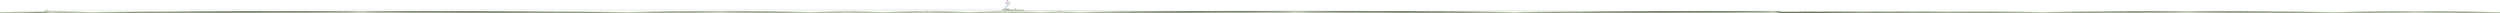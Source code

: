 digraph auto {
	graph [bgcolor=transparent]
	node [fixedsize=true style=filled width=0.95]
	"0002c754975a02ad63b4259b0014fc5c164fc181" [label="0002c75" fillcolor="#9ccc66"]
	"003995ca1a09f87ccb2d651678ca9a4e1f8e442c" [label="003995c" fillcolor="#9ccc66"]
	"004f2fb1496538088335581bbec8e4dcea70df47" [label="004f2fb" fillcolor="#9ccc66"]
	"00a707a8daf83444e62601aca0aff276e86d821e" [label="00a707a" fillcolor="#9ccc66"]
	"00b06803ec99d90df27e3849874971ed601ed9de" [label="00b0680" fillcolor="#9ccc66"]
	"00c55c36a1a047e4b2cb5a17f9e98ed6f686add5" [label="00c55c3" fillcolor="#9ccc66"]
	"00d9498605ee40f7febed1ec6b89ae3879bd2317" [label="00d9498" fillcolor="#9ccc66"]
	"012a8ebbe3dc14a85dfb6943f2282aa54ad63f50" [label="012a8eb" fillcolor="#9ccc66"]
	"021c0399491ebb668c5df13c3534cff560355dd4" [label="021c039" fillcolor="#9ccc66"]
	"024adc388cc8c59727126635e7942ae1890f24ec" [label="024adc3" fillcolor="#9ccc66"]
	"02a244f8b4b2a126dafece050ba5865d9e8760af" [label="02a244f" fillcolor="#9ccc66"]
	"02a5657a95906dcb41922de51a0f8b7dfbb47a7c" [label="02a5657" fillcolor="#9ccc66"]
	"02d5ac77a70dbe5a472fd4f46981af62ffec79b9" [label="02d5ac7" fillcolor="#9ccc66"]
	"02dc605b07bacf9d0dea54c0722427cdb8a46010" [label="02dc605" fillcolor="#9ccc66"]
	"02ded18beec9df8eb70e487f2345e9a3ba0dcef4" [label="02ded18" fillcolor="#9ccc66"]
	"02e203dd99227b0b4c65f438dc87d2603d33fe3d" [label="02e203d" fillcolor="#9ccc66"]
	"0303a738127e4242323572a49691f68d20da4bb3" [label="0303a73" fillcolor="#9ccc66"]
	"03354245a1821981ec81b8371dcacef70611a508" [label=0335424 fillcolor="#9ccc66"]
	"0398ac96381bb7bc5cf2cb2fafb19a1abd49ecb3" [label="0398ac9" fillcolor="#9ccc66"]
	"03a48f71a6fc9fb3ce9d7f0198c6f11fcf321365" [label="03a48f7" fillcolor="#9ccc66"]
	"03bdca16881ee47f074a8b00dbeb9f5117e2d26c" [label="03bdca1" fillcolor="#9ccc66"]
	"03d56f37c66dde0d0746286476f21dcefa9a2afa" [label="03d56f3" fillcolor="#9ccc66"]
	"0412db7799f8d88036dc0a6bde9eb0165d67c4d6" [label="0412db7" fillcolor="#9ccc66"]
	"041b98255be681860cbf4e22298397db6526785f" [label="041b982" fillcolor="#9ccc66"]
	"045d172e951f31506b5f2f2a59c2d652ab78ee2d" [label="045d172" fillcolor="#9ccc66"]
	"0471e4367627881c9bd0d6f3c41ed2e2eb5fa8ba" [label="0471e43" fillcolor="#9ccc66"]
	"047eeb76f9a5283009933a3f4fe32b40d4be5f2b" [label="047eeb7" fillcolor="#9ccc66"]
	"048649c01533e73e4a6c8e7969cf9b51ef378412" [label="048649c" fillcolor="#9ccc66"]
	"048df65d382ce9c0229054e065ee3fdb3eb31597" [label="048df65" fillcolor="#9ccc66"]
	"04a1fe9d36e3fe57546b6cc7c29b720337afd300" [label="04a1fe9" fillcolor="#9ccc66"]
	"04ce25acc07fd425949a3649ae15892c2985b7e6" [label="04ce25a" fillcolor="#9ccc66"]
	"05070d2403ac2dc8f0c98f36afbef56a040d9883" [label="05070d2" fillcolor="#9ccc66"]
	"050d6883d1f6861cdef51f5415437397c0665f6e" [label="050d688" fillcolor="#9ccc66"]
	"051d186f8ff735ddf6efebdb735cfc9da10572a6" [label="051d186" fillcolor="#9ccc66"]
	"055ceee5356a59f83d419b4c7a1922f8a2d0a87b" [label="055ceee" fillcolor="#9ccc66"]
	"055ede753e54f36825b363ec959978a777276c68" [label="055ede7" fillcolor="#9ccc66"]
	"0574af7a63d2843e5412c394993dd4e5c22627c3" [label="0574af7" fillcolor="#9ccc66"]
	"0590417bcbbb0f24315f0c416b395c2983cf5454" [label=0590417 fillcolor="#9ccc66"]
	"05bb44d6a6c736c3392a98eee28c9d0203bc02a7" [label="05bb44d" fillcolor="#9ccc66"]
	"06425652f94fd302c756d55022bf1d905c883b96" [label=0642565 fillcolor="#9ccc66"]
	"0650f358fabdaac89d82643f7a9ef06db0093bfe" [label="0650f35" fillcolor="#9ccc66"]
	"065398152640a1cd7d89a4fe73b1d49b2161d060" [label=0653981 fillcolor="#9ccc66"]
	"0663ae59abaafc14aee8fb80af27eefcff101777" [label="0663ae5" fillcolor="#9ccc66"]
	"0666cfe77ddbddd4581b1152355defb2ef335ae8" [label="0666cfe" fillcolor="#9ccc66"]
	"0685bc378fdfbe562a92df227f5cbbbcbd887bbe" [label="0685bc3" fillcolor="#9ccc66"]
	"06b88668edbe722e190091a7b44e8898e3986f48" [label="06b8866" fillcolor="#9ccc66"]
	"06d3846b003b499d5107fbabca574616faced07a" [label="06d3846" fillcolor="#9ccc66"]
	"06f444db94e3e987649446d079e17d2e063eef72" [label="06f444d" fillcolor="#9ccc66"]
	"072e758f625406d6c8ec550576a0c1228212ac98" [label="072e758" fillcolor="#9ccc66"]
	"07369550373e5f5b554c0976e5f7cd0b4fd16256" [label=0736955 fillcolor="#9ccc66"]
	"075679609479873cfbe5d151320cc0d540ad24ab" [label=0756796 fillcolor="#9ccc66"]
	"07adcc80f82a819df501c44758388be8184a7bf6" [label="07adcc8" fillcolor="#9ccc66"]
	"07ddba3bf27a4b39ea9587e7606106de7d939c71" [label="07ddba3" fillcolor="#9ccc66"]
	"07dfce72cbb2c9fd986d962dd813c75ced8030f8" [label="07dfce7" fillcolor="#9ccc66"]
	"07ea350b72961bda5579a2dde3aaa530df791e2e" [label="07ea350" fillcolor="#9ccc66"]
	"08594e9848449523872ee2dafa1ab9107d145593" [label="08594e9" fillcolor="#9ccc66"]
	"08ac20b4f2ab200e21ab2de6ced5e5138439d524" [label="08ac20b" fillcolor="#9ccc66"]
	"08e4e3770ec9e5e0e4db96eb9cf2254a5dc5e267" [label="08e4e37" fillcolor="#9ccc66"]
	"08ecfd087947960fc1d37a69080a4da2c1698fff" [label="08ecfd0" fillcolor="#9ccc66"]
	"09305d92a024795d703fa4c79ae3dc3932cb7588" [label="09305d9" fillcolor="#9ccc66"]
	"097c31293222e6ee3935f4d7998365449fbd29b4" [label="097c312" fillcolor="#9ccc66"]
	"0982f2bae6ba8abed2c724f408be041c53a0dadf" [label="0982f2b" fillcolor="#9ccc66"]
	"098e859f98449a62b1326a65562a6916dcb7597a" [label="098e859" fillcolor="#9ccc66"]
	"09af9d8c81b8ac3cb2d39e239a6745e7673140ce" [label="09af9d8" fillcolor="#9ccc66"]
	"09c29a3119528d2cae34186e0eea2e6d4f42e012" [label="09c29a3" fillcolor="#9ccc66"]
	"09e8cdb9be1cc7ceabb5da19ca03dba3d22c70f5" [label="09e8cdb" fillcolor="#9ccc66"]
	"09f89cce2813e7434a16b5dc3181c57d4023207c" [label="09f89cc" fillcolor="#9ccc66"]
	"0a2029cbc2db11bf0dad56928b7b984f6506bda0" [label="0a2029c" fillcolor="#9ccc66"]
	"0a486a60dae4cd4a131557054a88e6be480ec0ab" [label="0a486a6" fillcolor="#9ccc66"]
	"0a4af89275be5af4e36bae4ed8acadad619923ba" [label="0a4af89" fillcolor="#9ccc66"]
	"0a5903422ad5a62883b05116174646cb5910c683" [label="0a59034" fillcolor="#9ccc66"]
	"0a65edd9cba5d00b42ff4859f2bf37368437b5cb" [label="0a65edd" fillcolor="#9ccc66"]
	"0a83c5468c7020217d22de9f4dc9ce77bc85560d" [label="0a83c54" fillcolor="#9ccc66"]
	"0aa1f07122d9169a849c5773f84291afe1f89ef9" [label="0aa1f07" fillcolor="#9ccc66"]
	"0ada2927d254387117e90c9dd570024c79c67448" [label="0ada292" fillcolor="#9ccc66"]
	"0aeb352b2d8e789e5ed8d9336a5053813c98f962" [label="0aeb352" fillcolor="#9ccc66"]
	"0b0b94fc652892534a773f4930e805880b42c2a8" [label="0b0b94f" fillcolor="#9ccc66"]
	"0b3dcd722e2d8f3c1d96509e0650414581563fcb" [label="0b3dcd7" fillcolor="#9ccc66"]
	"0b91d645d928212895688c09f3161b3bf4c923ca" [label="0b91d64" fillcolor="#9ccc66"]
	"0b99b6f10f8e17f1d69c79d3bca36652d538c7e6" [label="0b99b6f" fillcolor="#9ccc66"]
	"0bd8c4b4c841681ee93fab6b768625e09524bf62" [label="0bd8c4b" fillcolor="#9ccc66"]
	"0c03f07036c7e6cce808b0ef5f217f25ac192f3d" [label="0c03f07" fillcolor="#9ccc66"]
	"0c158181cf97fbc58ed71bda1402612250744abb" [label="0c15818" fillcolor="#9ccc66"]
	"0c35bb93c21a299bba6c5c796188487d8d239895" [label="0c35bb9" fillcolor="#9ccc66"]
	"0c91511858428e3a496dc699116f8ca71ee65ef3" [label="0c91511" fillcolor="#9ccc66"]
	"0cc30b03849a7d5df8c86b07eb0e608b3df5a1da" [label="0cc30b0" fillcolor="#9ccc66"]
	"0cd7550d288b2ae0d55c39dcfeaf0279bfb6e944" [label="0cd7550" fillcolor="#9ccc66"]
	"0ced5e3636b410b1cbab076b12bfbfa374f77beb" [label="0ced5e3" fillcolor="#9ccc66"]
	"0cf485e140f776ecf33cac44d45c0ca377261c8d" [label="0cf485e" fillcolor="#9ccc66"]
	"0d0a360cf0a5ed1e3ef0dfa30b2745c39897af1f" [label="0d0a360" fillcolor="#9ccc66"]
	"0d780cb6b72b798777f2bc2b675ed72906fb3617" [label="0d780cb" fillcolor="#9ccc66"]
	"0da890da8be9d88b0e267de02847f82495cf0e3f" [label="0da890d" fillcolor="#9ccc66"]
	"0dab48a5d600254547057f4b4c45ac612e410272" [label="0dab48a" fillcolor="#9ccc66"]
	"0dc2062f3c83604b63c2b71146a83e66175a3efb" [label="0dc2062" fillcolor="#9ccc66"]
	"0de64f0da0f32b18227a08532b54996d3c4eae20" [label="0de64f0" fillcolor="#9ccc66"]
	"0e8db6ed7b7a755f4671473e77d80e931e019252" [label="0e8db6e" fillcolor="#9ccc66"]
	"0e9fa7415e0d97f0df4dbde2b260d6c74898ca13" [label="0e9fa74" fillcolor="#9ccc66"]
	"0e9fcce5c4948f5ca8a5da873fa5a2c558292d8e" [label="0e9fcce" fillcolor="#9ccc66"]
	"0f12a8f0fab27ef4624813661771e48062d5cfe3" [label="0f12a8f" fillcolor="#9ccc66"]
	"0f457f543dbaf502c3da55e113bbb7ae269f4012" [label="0f457f5" fillcolor="#9ccc66"]
	"0f8910788265fb53cfb0efab07e071b872970730" [label="0f89107" fillcolor="#9ccc66"]
	"0fa78f5a2dfb6ac5a0249e3a6606f4f35bc61d08" [label="0fa78f5" fillcolor="#9ccc66"]
	"0fa7d42f798a56d161625ac6b6816f3789e3fd49" [label="0fa7d42" fillcolor="#9ccc66"]
	"0fb6e169dff5637055879033fb10ef376e91ca46" [label="0fb6e16" fillcolor="#9ccc66"]
	"0fc55ebe77769cecdfe0beda5771c8b26bfc176f" [label="0fc55eb" fillcolor="#9ccc66"]
	"0ff93898a6edd98b7e61e222682eb9b43091a8da" [label="0ff9389" fillcolor="#9ccc66"]
	"103ac236124ae126cdcc24007769b28336f43bd0" [label="103ac23" fillcolor="#9ccc66"]
	"106d32ce6a818906aa0bf00b0a329a438ccc296c" [label="106d32c" fillcolor="#9ccc66"]
	"1070a8e7d2ea9fd13532ee49711cffd9965b3e3f" [label="1070a8e" fillcolor="#9ccc66"]
	"1082a0781eb83609ae08eb92868df589a6c30ec0" [label="1082a07" fillcolor="#9ccc66"]
	"108a67a2a1150cbec2a142642368843ffce1e3a5" [label="108a67a" fillcolor="#9ccc66"]
	"10a035d88fb5db651ba1cb5e428d821a87234ee5" [label="10a035d" fillcolor="#9ccc66"]
	"10b0e6ea1fb2f33a3293640b9cc88e3c941b6926" [label="10b0e6e" fillcolor="#9ccc66"]
	"10f3df93f9063e016fc2256481a7c4c46519e476" [label="10f3df9" fillcolor="#9ccc66"]
	"11113d46366330572f7771310b7716523486c1a3" [label="11113d4" fillcolor="#9ccc66"]
	"112057321abb4f63f7c1c2fa22389c568691b8eb" [label=1120573 fillcolor="#9ccc66"]
	"11449053a6e760f3e1b347fe40f6e13a06e7068f" [label=1144905 fillcolor="#9ccc66"]
	"117b434642671d3ba23dc76cd9e2c48ea8a2378a" [label="117b434" fillcolor="#9ccc66"]
	"1182e11158ef1b1cae8eacdab95e473a82e1d017" [label="1182e11" fillcolor="#9ccc66"]
	"11d8920ea9f5b37c7781aab3d3cb3f1fb0b6b658" [label="11d8920" fillcolor="#9ccc66"]
	"120250dea3bd7e229385e0cb8f0d4f60e979a1be" [label="120250d" fillcolor="#9ccc66"]
	"1248ec86b4747d7161cb45047461d9deb9c8dd95" [label="1248ec8" fillcolor="#9ccc66"]
	"126e798aa2c76d176a00f2f430f50fe81c98556c" [label="126e798" fillcolor="#9ccc66"]
	"129af6086e42fd539e9a01e129bfbf7d835ce2fa" [label="129af60" fillcolor="#9ccc66"]
	"12dd5935087f622177fbd39e4a09e41cafad4247" [label="12dd593" fillcolor="#9ccc66"]
	"12e008c083ef5bb3cab959989863cd2ec50113e4" [label="12e008c" fillcolor="#9ccc66"]
	"1313cd6e124f1d53e14eb4139f3feb8df734db81" [label="1313cd6" fillcolor="#9ccc66"]
	"133f4a915d033d0301e55172ed602c137be06a06" [label="133f4a9" fillcolor="#9ccc66"]
	"136656134b8cf554d71fb10a9dc26d0c8ca13784" [label=1366561 fillcolor="#9ccc66"]
	"13ae9ebc60e32026593ed9ee2758eda1e48c3c34" [label="13ae9eb" fillcolor="#9ccc66"]
	"13b8294fc829850bfa1e37213c36b24ee0f876b8" [label="13b8294" fillcolor="#9ccc66"]
	"13cac99b07d7396bd415c75432cbfefb6ddfc9b7" [label="13cac99" fillcolor="#9ccc66"]
	"14062be55f916836d4f85cc1d645f9de969f2f39" [label="14062be" fillcolor="#9ccc66"]
	"143bc7b822418e479e000effc6069d027643ed08" [label="143bc7b" fillcolor="#9ccc66"]
	"14550da461fa768acefbbee66dd2f4762763aa53" [label="14550da" fillcolor="#9ccc66"]
	"145f602ffa7613637f3c895afc549ad0b560dfd0" [label="145f602" fillcolor="#9ccc66"]
	"14dd621a097b9807baea8e6d5c6c54f5116052a0" [label="14dd621" fillcolor="#9ccc66"]
	"14de18e9b482949ede572db35dc435da01d6dd2e" [label="14de18e" fillcolor="#9ccc66"]
	"14e5000069e973c5d37b61cbe9d729f693163fe2" [label="14e5000" fillcolor="#9ccc66"]
	"14fb8673b490a4a814d01706b406d98e1a949732" [label="14fb867" fillcolor="#9ccc66"]
	"1513a5e21a23abba94da1342d37760bc2fa76492" [label="1513a5e" fillcolor="#9ccc66"]
	"151a305ab1aea3f125705825ebc3639235aca5c1" [label="151a305" fillcolor="#9ccc66"]
	"151c8f6b5d88a0c557c402afe8020bee28b27ba9" [label="151c8f6" fillcolor="#9ccc66"]
	"1522e3c660b71b2aaaa2ab0a3ffffdf86181dc02" [label="1522e3c" fillcolor="#9ccc66"]
	"1546aa42021849288b885b3cf0bc0f0e5926a3bb" [label="1546aa4" fillcolor="#9ccc66"]
	"1546e908170512d72f99c213ed8f6c2466704789" [label="1546e90" fillcolor="#9ccc66"]
	"156f0bc0b1fcc444a6b13fbccb8d1f55017716b5" [label="156f0bc" fillcolor="#9ccc66"]
	"1578bb32920ffa3f08977a562f71607fa25889f8" [label="1578bb3" fillcolor="#9ccc66"]
	"1594a48940872e06af1c93479255ae9b8f963960" [label="1594a48" fillcolor="#9ccc66"]
	"15ce04021c632ea7ec2ea0ac708ddb20242419a8" [label="15ce040" fillcolor="#9ccc66"]
	"1642ea0ae907207263321a12ee538b4902ed7f2f" [label="1642ea0" fillcolor="#9ccc66"]
	"16c99d6e65131365250556ca36796ba06dde54d7" [label="16c99d6" fillcolor="#9ccc66"]
	"16ca669aae9923c871e15250ef977da7b6c0cc7d" [label="16ca669" fillcolor="#9ccc66"]
	"16f7920c0310cc0831c7675c38833c8a9a73fb7d" [label="16f7920" fillcolor="#9ccc66"]
	"17e37e5c68a8f0cc67ab3ffc21bb286890316457" [label="17e37e5" fillcolor="#9ccc66"]
	"17ea5a1afec4c567c65df7118c90ba558f82fe02" [label="17ea5a1" fillcolor="#9ccc66"]
	"1802dbbd1886ea8b8f42a1e551ec06c0b4e550f9" [label="1802dbb" fillcolor="#9ccc66"]
	"183b04d8cbe012384db9fb6457b3037b05b8b639" [label="183b04d" fillcolor="#9ccc66"]
	"188bf4fd60f7a7603d9d47bd451726c8b52f8430" [label="188bf4f" fillcolor="#9ccc66"]
	"18a8739a57d68892f3c4b70c0e0d186e8ca3387a" [label="18a8739" fillcolor="#9ccc66"]
	"18b20c79968b455fd5028f7d54463190064327a4" [label="18b20c7" fillcolor="#9ccc66"]
	"18b90d05791aef5bd1db1ceb61e80f295e2461e2" [label="18b90d0" fillcolor="#9ccc66"]
	"1907f421c0c6fc07ab2faa694618a13221b75e78" [label="1907f42" fillcolor="#9ccc66"]
	"1962ff0ff4ce6e92b1ad9e4b6c28681f56a0f4fc" [label="1962ff0" fillcolor="#9ccc66"]
	"1985cd4ac6ab7cdda8c3094303267366f28e96d1" [label="1985cd4" fillcolor="#9ccc66"]
	"1990247425a08ca580091befa408e9fc79c8d7ae" [label=1990247 fillcolor="#9ccc66"]
	"19d6e5822a842bdac030f3ec4ec72a49f22a367f" [label="19d6e58" fillcolor="#9ccc66"]
	"1a2633c374b0dbd9ea7cf94674d350d0c1f0c63b" [label="1a2633c" fillcolor="#9ccc66"]
	"1a394c2bff804ac11481d448c0b7a15af7df9c36" [label="1a394c2" fillcolor="#9ccc66"]
	"1a7634cb34ed1eeb2ad06016a56ea74742cc257f" [label="1a7634c" fillcolor="#9ccc66"]
	"1a8de9903a87bc04353425ae80d2a8e81189cdae" [label="1a8de99" fillcolor="#9ccc66"]
	"1b1ce41a9cb2cf3256e19d7fe3f6618b994b7175" [label="1b1ce41" fillcolor="#9ccc66"]
	"1b52132b0fc7a8333452e5a3f2c737e1488fe89e" [label="1b52132" fillcolor="#9ccc66"]
	"1b796d75532f1b5974945a226ab4458cb805b413" [label="1b796d7" fillcolor="#9ccc66"]
	"1b898f6e75367c1657029d085da8d02735cceb38" [label="1b898f6" fillcolor="#9ccc66"]
	"1b9bf418f5d4993e734ae9461b6863ca616e8b3c" [label="1b9bf41" fillcolor="#9ccc66"]
	"1ba9b61d840b5b2e6cb5997899979d9cf60f8029" [label="1ba9b61" fillcolor="#9ccc66"]
	"1bc083e3019faa08c6d6a35d229e5dd02fea20e9" [label="1bc083e" fillcolor="#9ccc66"]
	"1bcff68783dde1e6801a26e4148f83319a1d32b2" [label="1bcff68" fillcolor="#9ccc66"]
	"1bf885cd1979d8ddfe322808db7c88aae92ced25" [label="1bf885c" fillcolor="#9ccc66"]
	"1c2b292535a8a34aabf72cf469dbd5f4e3122b43" [label="1c2b292" fillcolor="#9ccc66"]
	"1c6163c533b1abe9f10af3aa0c951ccd531a9d70" [label="1c6163c" fillcolor="#9ccc66"]
	"1c7ac9178dc0096e0265436c655f48e464580f90" [label="1c7ac91" fillcolor="#9ccc66"]
	"1c8d6a5f87bd9e70cc449d1fcc4148c774ce3e21" [label="1c8d6a5" fillcolor="#9ccc66"]
	"1c943508214925173d3fe80b82b7f4b5e68dec71" [label="1c94350" fillcolor="#9ccc66"]
	"1ccb7c0e8607e39bf5ccd7d3b3c76803764fab86" [label="1ccb7c0" fillcolor="#9ccc66"]
	"1ce0ff75a05cf406b8aec2a70a08ca4881ae81ba" [label="1ce0ff7" fillcolor="#9ccc66"]
	"1d215c1ff8599f35fe21d1c708819a166642e4eb" [label="1d215c1" fillcolor="#9ccc66"]
	"1da78777bf2e97b07531b36abb68c9ced2869c22" [label="1da7877" fillcolor="#9ccc66"]
	"1dd6064cfe4c168d61388060efff7ffc76c8b102" [label="1dd6064" fillcolor="#9ccc66"]
	"1e74a8057ad20fce6d1b3eb1727acb63599540bf" [label="1e74a80" fillcolor="#9ccc66"]
	"1eb5e29819ede17f5dbd3aa80c5bb28fa94fedf1" [label="1eb5e29" fillcolor="#9ccc66"]
	"1f13da446c45945c91cb46fe72d07a8338a84752" [label="1f13da4" fillcolor="#9ccc66"]
	"1f4d28fb420978ec254a63c7e50293d25845acea" [label="1f4d28f" fillcolor="#9ccc66"]
	"1f4e32ae5ab56268628c924e45333369ba4483a8" [label="1f4e32a" fillcolor="#9ccc66"]
	"1f644de74e35e5be40ed5fb8192892738acb4474" [label="1f644de" fillcolor="#9ccc66"]
	"1f6c1ffbe9f1afecf7e044dfe7a9444e284d1c3f" [label="1f6c1ff" fillcolor="#9ccc66"]
	"1fb065fde5484bec212dd697e61b049711041f3c" [label="1fb065f" fillcolor="#9ccc66"]
	"1fb7c8f43407b44eadc84a9218e88e7fad186438" [label="1fb7c8f" fillcolor="#9ccc66"]
	"2005111e82d416d4d588f61551eac6c081c07b33" [label=2005111 fillcolor="#9ccc66"]
	"20118200e4109e745759a621bc08696ca1ed73a1" [label=2011820 fillcolor="#9ccc66"]
	"202cb4b82c98e204eaf2e6e3d52acc7a3a9d40c1" [label="202cb4b" fillcolor="#9ccc66"]
	"2030f0118225cfc7e46763e5b07a7aaff595633a" [label="2030f01" fillcolor="#9ccc66"]
	"208495b4a0897725e2f350890a146ffc997ae627" [label="208495b" fillcolor="#9ccc66"]
	"20d86bb0b10bde1537831fb6ace3db37ec30559a" [label="20d86bb" fillcolor="#9ccc66"]
	"20f4d5a3c7d7694d38a0e8b8e24c5c5d1239bd09" [label="20f4d5a" fillcolor="#9ccc66"]
	"21428f8b7377e6772616dcbfd2c8f5504daf25a2" [label="21428f8" fillcolor="#9ccc66"]
	"21550b4203879a0da84e70dbdb4c203217bdffd1" [label="21550b4" fillcolor="#9ccc66"]
	"2183ac6656d8157abbb20769f61af186e8c9b1b9" [label="2183ac6" fillcolor="#9ccc66"]
	"21b8028455705d20bf00cada6c6e9c3704a0441b" [label="21b8028" fillcolor="#9ccc66"]
	"21e999a1c1c7ef91e50867242cf875f8d7a8a641" [label="21e999a" fillcolor="#9ccc66"]
	"21ec2debf2c01546a805bcbffd73e600b9a7f2a8" [label="21ec2de" fillcolor="#9ccc66"]
	"21f0f05e9933ab1251af57e9150f93e03e8fb8b8" [label="21f0f05" fillcolor="#9ccc66"]
	"21f7871977bb02d74e80a50e982cb8be306f15e3" [label="21f7871" fillcolor="#9ccc66"]
	"21fb9d4ff7d4f29d46037c74f46600e0d72a44ca" [label="21fb9d4" fillcolor="#9ccc66"]
	"223e467ff9a2066c91c4e35db2ae04d912c5d2ee" [label="223e467" fillcolor="#9ccc66"]
	"2250e22b3bfa52dacd05e47bd50260cf7a04f38c" [label="2250e22" fillcolor="#9ccc66"]
	"225af89cc1fe6040be99e29e0ea657a6ba32d0a5" [label="225af89" fillcolor="#9ccc66"]
	"225d2f30483985968ca9b1fcc65ab053d24a766d" [label="225d2f3" fillcolor="#9ccc66"]
	"2268962e95eda7efd048b8f7ff713d9cfa23bd42" [label=2268962 fillcolor="#9ccc66"]
	"227744064e99826363792800facf89d29d67e544" [label=2277440 fillcolor="#9ccc66"]
	"22c90020b7627b47e9ef2187044f8685321e89d0" [label="22c9002" fillcolor="#9ccc66"]
	"22c9a702300c8a6dcebb27f48da090c13fb2b991" [label="22c9a70" fillcolor="#9ccc66"]
	"230281b5c49d15c15bb4d615cddf07eb60e82f5c" [label="230281b" fillcolor="#9ccc66"]
	"23050ca1598395e37399253be1e7e0832e0a242f" [label="23050ca" fillcolor="#9ccc66"]
	"23285ca648df5c9e5f3bba1f0c1db4d5a1405f14" [label="23285ca" fillcolor="#9ccc66"]
	"23ec6fdbf916b3a0833ba24bfeea9a85b7bff8b3" [label="23ec6fd" fillcolor="#9ccc66"]
	"23f6695e73fa7b7ccf2f589ecc85fd0c1f992103" [label="23f6695" fillcolor="#9ccc66"]
	"240483a559ef300c20f4f1db2f06ae84659ce486" [label="240483a" fillcolor="#9ccc66"]
	"2410339a9ed792e60d5791fb117d7f84a2a098e0" [label=2410339 fillcolor="#9ccc66"]
	"24141a3e478300747c954f34ba7b7113ae39ca22" [label="24141a3" fillcolor="#9ccc66"]
	"2422524bea0c3a71b9bcb5b36edac7890ba9ac69" [label=2422524 fillcolor="#9ccc66"]
	"24417463aad52490f2a1ff4a04ea8d985659616b" [label=2441746 fillcolor="#9ccc66"]
	"2445d6f552227d851e774573123e72d13fd3c8a6" [label="2445d6f" fillcolor="#9ccc66"]
	"247d36e6be7fb1ea8eba1379e92e6ae7cff57a4c" [label="247d36e" fillcolor="#9ccc66"]
	"2482c32b2ba793cd3b22d7c4221db0f448d2c34f" [label="2482c32" fillcolor="#9ccc66"]
	"24aabf29251f8a6926ecb0103edc72b3bac6ca0c" [label="24aabf2" fillcolor="#9ccc66"]
	"24b9ca18c8d18afc9e4f07331d4a1ce8355781e2" [label="24b9ca1" fillcolor="#9ccc66"]
	"2516691477bcf42ae4ec18d6b51925acc7ce7fba" [label=2516691 fillcolor="#9ccc66"]
	"25511ceca18792c577d26404183a76e43054fa63" [label="25511ce" fillcolor="#9ccc66"]
	"25b91ca1e290ca28672113e1f0d586a9c28a3098" [label="25b91ca" fillcolor="#9ccc66"]
	"261e0d4f2cd4d719a0591257d7045cd3c53a85c7" [label="261e0d4" fillcolor="#9ccc66"]
	"262f1a2c870f774a116ab43461410825f256e222" [label="262f1a2" fillcolor="#9ccc66"]
	"2649c5a90605ce999856c677c427d64fb3ad21a8" [label="2649c5a" fillcolor="#9ccc66"]
	"2663a4bb90a6cef7a48b4ff93faa68623916bdce" [label="2663a4b" fillcolor="#9ccc66"]
	"267d4037da15f245e16c5ba4ed697084acf5681f" [label="267d403" fillcolor="#9ccc66"]
	"26b2e7fa7b516b8c78ee157f1b1e162e231a1029" [label="26b2e7f" fillcolor="#9ccc66"]
	"26dc65b8763fc071a5d256e39ce9ed151bc0766e" [label="26dc65b" fillcolor="#9ccc66"]
	"26f75e23bd3773a1309921f143957a12a597e844" [label="26f75e2" fillcolor="#9ccc66"]
	"274776d24bd32d6040c29d8ee0984bc108c58b89" [label="274776d" fillcolor="#9ccc66"]
	"275a1303ae1e06069f2c64adea2af98aa1d47b4d" [label="275a130" fillcolor="#9ccc66"]
	"2783053b21e079bbb93a5402075d4aa0ce2d8166" [label=2783053 fillcolor="#9ccc66"]
	"2831076dcb1c06a9c9642a3ef5aff78a3360c911" [label=2831076 fillcolor="#9ccc66"]
	"28474a933bd9e30fbd4c2401e3eccac16e8cfe7a" [label="28474a9" fillcolor="#9ccc66"]
	"284d41e0b1b37a2e2d81bd6f96bf3664c0889e80" [label="284d41e" fillcolor="#9ccc66"]
	"287c989a447b710bfe9ac763332892ecc44794b1" [label="287c989" fillcolor="#9ccc66"]
	"2885ab784f8d066f64dd258f53cddec6c10aa233" [label="2885ab7" fillcolor="#9ccc66"]
	"288c29312f951bdf9109680c12741136391d2b56" [label="288c293" fillcolor="#9ccc66"]
	"28e3b483701a88e851f6243eaed1fe882ae78489" [label="28e3b48" fillcolor="#9ccc66"]
	"293333816c04132672d4c2c6f28453793f6c601c" [label=2933338 fillcolor="#9ccc66"]
	"29420970583f73966c78762a029b96bf8b55a7e0" [label=2942097 fillcolor="#9ccc66"]
	"29530a15a17039c53feb343f43dee51e1528998c" [label="29530a1" fillcolor="#9ccc66"]
	"2967665b931a252edd86be519edf139ca52922f6" [label=2967665 fillcolor="#9ccc66"]
	"29684d9453f89d8bd4164bd5bf02a2a2681f230a" [label="29684d9" fillcolor="#9ccc66"]
	"299d6d4ccc86909442395774407c97a1dcdbff86" [label="299d6d4" fillcolor="#9ccc66"]
	"29dbd744c759f4dc6d0300f8474cc628f388ae53" [label="29dbd74" fillcolor="#9ccc66"]
	"29f824efb77a081ecd78c5e2e4846d8d0ebea5c2" [label="29f824e" fillcolor="#9ccc66"]
	"29fb8026fdcd78fd0fb47f8c72f4601d699555d9" [label="29fb802" fillcolor="#9ccc66"]
	"2a110f6254f8a203621ab74b6ad9adb2bdbe6146" [label="2a110f6" fillcolor="#9ccc66"]
	"2a140702c6594428cfda7b37ba25821279e5cff6" [label="2a14070" fillcolor="#9ccc66"]
	"2a538f2d10385414eb2e4b0188647feb0920a11f" [label="2a538f2" fillcolor="#9ccc66"]
	"2a54d60627301c07ee35a34c95b7e52acbaa3602" [label="2a54d60" fillcolor="#9ccc66"]
	"2a5f34d8015da4efc971b444e5b85fe53f131eba" [label="2a5f34d" fillcolor="#9ccc66"]
	"2a6b5743d2053bdbb800de2a7df1a08c51de1444" [label="2a6b574" fillcolor="#9ccc66"]
	"2a851101f098f40ed8032ac3f89ff09dd14d0510" [label="2a85110" fillcolor="#9ccc66"]
	"2a8846bdc815ebea91ea4653cce1452517287a51" [label="2a8846b" fillcolor="#9ccc66"]
	"2ab6888a5966413bea59297b84314c0513039163" [label="2ab6888" fillcolor="#9ccc66"]
	"2aee9003fb1e3e9fdb1cc16aa9ba5e933eb17237" [label="2aee900" fillcolor="#9ccc66"]
	"2af7b2912e64d84cfcca532725053785d9758a7d" [label="2af7b29" fillcolor="#9ccc66"]
	"2afebc961a61b2f70462f55f924698e9cb913ea7" [label="2afebc9" fillcolor="#9ccc66"]
	"2b18f1780e6c67c038baad7df074fe15f100fc21" [label="2b18f17" fillcolor="#9ccc66"]
	"2b1c710aa2e05930b0c27521d9ca4fca74c1a008" [label="2b1c710" fillcolor="#9ccc66"]
	"2b3ccde39625ba442d982d2d87cc800cc15c1327" [label="2b3ccde" fillcolor="#9ccc66"]
	"2ba64cac907a09fe3ecbc6013a6ad438e7195f71" [label="2ba64ca" fillcolor="#9ccc66"]
	"2ba7400671f73a7ffd2f8c9af780ad7c8b7f5e45" [label="2ba7400" fillcolor="#9ccc66"]
	"2c23f8ff7b155e33d112a0acae2493c41df9efd0" [label="2c23f8f" fillcolor="#9ccc66"]
	"2c26a7839e8273b9ca5cf18112f9a3ad77fd96ef" [label="2c26a78" fillcolor="#9ccc66"]
	"2c4db39a0d42bd84d34c871c0cab7d1367f44ef8" [label="2c4db39" fillcolor="#9ccc66"]
	"2c652216e7d9bbf1bfc0ddfb9f919020a588d843" [label="2c65221" fillcolor="#9ccc66"]
	"2ccda642db3689ead30cd4fbc830756c6f9006a1" [label="2ccda64" fillcolor="#9ccc66"]
	"2d089c2fe27d7d5c05da3aa9d88eb777ae0abe1b" [label="2d089c2" fillcolor="#9ccc66"]
	"2d306fe243b284d809fd7b3780e80099d8077b4c" [label="2d306fe" fillcolor="#9ccc66"]
	"2d5fef6e67694cf32bca9c3bd5ab8c74ff7e01eb" [label="2d5fef6" fillcolor="#9ccc66"]
	"2d62f97637255d8a7d8651e25f6f3494252e6b0e" [label="2d62f97" fillcolor="#9ccc66"]
	"2da7b66ddc09ef283443c25d6c9a17a51ad37b7b" [label="2da7b66" fillcolor="#9ccc66"]
	"2dd0f8c6d95abcd37c57fde87a3426b8d5479e20" [label="2dd0f8c" fillcolor="#9ccc66"]
	"2dd2bb39856665b9f694785ac898d1b117746c81" [label="2dd2bb3" fillcolor="#9ccc66"]
	"2dd6fa3be7a7b584bafe687d13613aa14d2da029" [label="2dd6fa3" fillcolor="#9ccc66"]
	"2df83b3544cea60903b57d690e9c08d6b436f6bc" [label="2df83b3" fillcolor="#9ccc66"]
	"2e743f02144c10e6404529e9c3080253f343f3d9" [label="2e743f0" fillcolor="#9ccc66"]
	"2e939e2bcb24409fa799a37b8e2beb956686bea9" [label="2e939e2" fillcolor="#9ccc66"]
	"2ee6e70725b300f6446cca058096faf1287afe8a" [label="2ee6e70" fillcolor="#9ccc66"]
	"2ee7ed5813f84a9f3b450f38e8541e132b291b58" [label="2ee7ed5" fillcolor="#9ccc66"]
	"2f1f2696b074b80fa4108d573e0ac89d28e1e261" [label="2f1f269" fillcolor="#9ccc66"]
	"2f34f1bde16017bf856d86dc8f9de467d98fb32d" [label="2f34f1b" fillcolor="#9ccc66"]
	"2f5317e51eecf30725a1fa564e77535d7ace1fe4" [label="2f5317e" fillcolor="#9ccc66"]
	"2f7e729a9f6f349fecd8e011bb22d312c82e1cdd" [label="2f7e729" fillcolor="#9ccc66"]
	"3021f77828ef290933febbcd9370453d12b1266a" [label="3021f77" fillcolor="#9ccc66"]
	"305c4c9a19ef3158dd7f5a37a38c0c907e020b81" [label="305c4c9" fillcolor="#9ccc66"]
	"305e4f29f3538b504f2e954076dd4bce49dd0d6c" [label="305e4f2" fillcolor="#9ccc66"]
	"306ad12a4e04bc514985e86286d2154d0ac9f842" [label="306ad12" fillcolor="#9ccc66"]
	"30807048ba4a1cc6c88558c4270e5c2aa7cbaabf" [label=3080704 fillcolor="#9ccc66"]
	"30babcef759c57c03e4c45371cd487347916c109" [label="30babce" fillcolor="#9ccc66"]
	"30fb72b6a8ee4a5c37a5570b95900c01f618db7a" [label="30fb72b" fillcolor="#9ccc66"]
	"3135fe8adf0f5227a312c49415677e85097fcf18" [label="3135fe8" fillcolor="#9ccc66"]
	"31a5e0ffa0b343f2c7c0b6928391769c766996ef" [label="31a5e0f" fillcolor="#9ccc66"]
	"31c090c39b5f4923f996a826349358c6c2860778" [label="31c090c" fillcolor="#9ccc66"]
	"31cb50b4a89fa87ea919ab8ce024b514e314922b" [label="31cb50b" fillcolor="#9ccc66"]
	"31d1c5e7aa49e52cad08b8a3ee41c90071f85e14" [label="31d1c5e" fillcolor="#9ccc66"]
	"320b6ac8bf9f6140de81a907fc0a6600afd06cfe" [label="320b6ac" fillcolor="#9ccc66"]
	"3230c5077c861a23213a6b4d3a1e72a9c46277e3" [label="3230c50" fillcolor="#9ccc66"]
	"32695f5a601a951f05c1d90075c901dab63958d1" [label="32695f5" fillcolor="#9ccc66"]
	"327c63e6a40226a9f482450c452b15a1ee7465d4" [label="327c63e" fillcolor="#9ccc66"]
	"32ab14d93260ab47a105635ee50c8cd4726478e5" [label="32ab14d" fillcolor="#9ccc66"]
	"32c18531ceb82ee0ba53f2c3d4bc7e69d1c6232c" [label="32c1853" fillcolor="#9ccc66"]
	"33358f990b7f46a9d7514dc1559578e1795c0bbe" [label="33358f9" fillcolor="#9ccc66"]
	"335f36617acfe15820755c3212b42ce1241c312a" [label="335f366" fillcolor="#9ccc66"]
	"336138d8124420d37ab83f8f2f72a96d4df00e04" [label="336138d" fillcolor="#9ccc66"]
	"33765539e0b8760cb2f8e7c452452cd9f2659d80" [label=3376553 fillcolor="#9ccc66"]
	"337b3c890d6fda8009a4f0706edac6ba2f26945f" [label="337b3c8" fillcolor="#9ccc66"]
	"33808d5df38b3b3d49a1d510d271d5b66126444c" [label="33808d5" fillcolor="#9ccc66"]
	"33855a258782db785edc8a24cd258cb4926f4737" [label="33855a2" fillcolor="#9ccc66"]
	"338f2b76bcae9ab46aa61f1351016657c812b9c8" [label="338f2b7" fillcolor="#9ccc66"]
	"33ae6f742f73907b7f8e748b293e679a5edc73eb" [label="33ae6f7" fillcolor="#9ccc66"]
	"33ec13d027ccab37bac04fead806d146307e5907" [label="33ec13d" fillcolor="#9ccc66"]
	"340da1d6cac628f495a9be629bd46858625a93d6" [label="340da1d" fillcolor="#9ccc66"]
	"343a167c2efccdf6dd3842049aa9560d141b4f46" [label="343a167" fillcolor="#9ccc66"]
	"344aa0eb3d779e7e983f2549a8ada0b2bc89c9bf" [label="344aa0e" fillcolor="#9ccc66"]
	"34521c0fcf11331ca305412aed0774e5d2943443" [label="34521c0" fillcolor="#9ccc66"]
	"34669ecfa9752c81add33c468a4b8211ee895efa" [label="34669ec" fillcolor="#9ccc66"]
	"34688aebdeb78d8ec5052bf354921d9cc05f035d" [label="34688ae" fillcolor="#9ccc66"]
	"3477a36b6b0f90337baa2187e93921924c83a087" [label="3477a36" fillcolor="#9ccc66"]
	"349ed502ff7f8aaf285b8e58154e0199af29c9bd" [label="349ed50" fillcolor="#9ccc66"]
	"34af256c11f5275a5e5df0d2a6273f3aa301abd5" [label="34af256" fillcolor="#9ccc66"]
	"34b71ca70893da07d4827b040e1b3ccd7d4d473d" [label="34b71ca" fillcolor="#9ccc66"]
	"34d4529795d24aea95d790a287d8365c22427ebc" [label="34d4529" fillcolor="#9ccc66"]
	"34f818621aa6c8694898070bbbe42b921754e7fa" [label="34f8186" fillcolor="#9ccc66"]
	"34fd60629f0a71f0a82f744d8bb078005e7fc6a5" [label="34fd606" fillcolor="#9ccc66"]
	"3532212c52032ce701711b9e51479e177df786e9" [label=3532212 fillcolor="#9ccc66"]
	"3570811b388dc8074254a668e090484ecbefe31b" [label=3570811 fillcolor="#9ccc66"]
	"3570d197b23e321bf3f7f99a32fe89e915daa4d5" [label="3570d19" fillcolor="#9ccc66"]
	"35889cf013e17ec1db35cd6c6c45166077295f0b" [label="35889cf" fillcolor="#9ccc66"]
	"3595fdf9df37f6c30e99c72adc06fbebdf45866d" [label="3595fdf" fillcolor="#9ccc66"]
	"35af7ba2324d4d1fd8564102b0ccc577ca068a21" [label="35af7ba" fillcolor="#9ccc66"]
	"35e05da0506649ab019591cab174d388d4487b21" [label="35e05da" fillcolor="#9ccc66"]
	"3637ae4e96cb87dc2d21c2ad77f15363cbe80b90" [label="3637ae4" fillcolor="#9ccc66"]
	"36934137d0068e4da72a3379ee970d5245bf86d4" [label=3693413 fillcolor="#9ccc66"]
	"369ba3839d865fd329e9ec394becc8aa702d5310" [label="369ba38" fillcolor="#9ccc66"]
	"36e2b4428dbe0e5c06e7e576e9203eaa65ab3dda" [label="36e2b44" fillcolor="#9ccc66"]
	"36eb2bc1126de7fc89e08d4d5513ac7d53baf365" [label="36eb2bc" fillcolor="#9ccc66"]
	"3711133e592a9b6c26a7f21bdd93e9246058ed90" [label=3711133 fillcolor="#9ccc66"]
	"37237136e47d2160264a60a0032668e539b2c683" [label=3723713 fillcolor="#9ccc66"]
	"377a7131710620d72a7dae1ec0118eaac4fd900c" [label="377a713" fillcolor="#9ccc66"]
	"3793c6a4c5384bcb029d76df86881260e9908ec4" [label="3793c6a" fillcolor="#9ccc66"]
	"37c3496fc7de6f437f7fb2bd9ac0067102b84330" [label="37c3496" fillcolor="#9ccc66"]
	"37c54a971fc5b94fd1951bf01f603b6a6fd30441" [label="37c54a9" fillcolor="#9ccc66"]
	"37e281380fb97cefa70f805fa9d0a548cdf24fea" [label="37e2813" fillcolor="#9ccc66"]
	"3815d9bc9a59cd3f6e700b4d48f5573607cd7768" [label="3815d9b" fillcolor="#9ccc66"]
	"3833d28636677b042c130418c3437c0837cc916b" [label="3833d28" fillcolor="#9ccc66"]
	"383a6a27d6efbb5f4e0a695381371c1a69a9e005" [label="383a6a2" fillcolor="#9ccc66"]
	"3848424ba623729610ab7ecd54182a9b6243cc13" [label=3848424 fillcolor="#9ccc66"]
	"3889dc934281d65b405b4e7ef656a0daa59e030d" [label="3889dc9" fillcolor="#9ccc66"]
	"3893c1deb9196b94e23d8485758096eaee0b8195" [label="3893c1d" fillcolor="#9ccc66"]
	"38e395c97a881a7deb1fc622513cfdd855824eff" [label="38e395c" fillcolor="#9ccc66"]
	"394cfa423a4622e92361a8e557450406680f2af0" [label="394cfa4" fillcolor="#9ccc66"]
	"3975ecb84cb4c32b17c32062148e0f58464d77e0" [label="3975ecb" fillcolor="#9ccc66"]
	"398ff01ac65a9d47cf97e2a49edd690f577e5dc4" [label="398ff01" fillcolor="#9ccc66"]
	"39a1e247da22f8b039de60cb7b94f5cc3d12aea0" [label="39a1e24" fillcolor="#9ccc66"]
	"39b79e224e5c6e33ee587394243965568bc4c955" [label="39b79e2" fillcolor="#9ccc66"]
	"3a76a6ab1fcf869d7d3d8ecd7d5e1913d830c009" [label="3a76a6a" fillcolor="#9ccc66"]
	"3a95a682c362ef2a8a7f09c5b77ea7e040967953" [label="3a95a68" fillcolor="#9ccc66"]
	"3a9fa2c00cbca6f2835e762e59ae4206fb2fdbd1" [label="3a9fa2c" fillcolor="#9ccc66"]
	"3acb84fcc56f4b8d37f06f59a64b1bbf91322681" [label="3acb84f" fillcolor="#9ccc66"]
	"3aef2f0218208289b6279fd85dcfe3efc7d424c5" [label="3aef2f0" fillcolor="#9ccc66"]
	"3b17d48cf19bc52ab978f707f32ba2f1f354029c" [label="3b17d48" fillcolor="#9ccc66"]
	"3b34f144dd659a997d9cab44e160a493968e95be" [label="3b34f14" fillcolor="#9ccc66"]
	"3b53c17d310844ab44ba0a48f6a4350e2bb412c9" [label="3b53c17" fillcolor="#9ccc66"]
	"3b5b3347d5413a2627705172648008c274222d2a" [label="3b5b334" fillcolor="#9ccc66"]
	"3b88ec0d9813cca744039576a4a00cc9abd2ba6d" [label="3b88ec0" fillcolor="#9ccc66"]
	"3bb3dbbeee4606b9bc112f77879df579239cc0f0" [label="3bb3dbb" fillcolor="#9ccc66"]
	"3bfa23deedcb55e89b0f366cc6861605c132a256" [label="3bfa23d" fillcolor="#9ccc66"]
	"3c0695c92eebdf2287394cf28d6649f40ad563d8" [label="3c0695c" fillcolor="#9ccc66"]
	"3c0cb3b983137973292caa8e7feb15d3882d86ab" [label="3c0cb3b" fillcolor="#9ccc66"]
	"3c15c5f3dfeb9852cdf695462930ff46cc66db8e" [label="3c15c5f" fillcolor="#9ccc66"]
	"3c41ad17fbc0eee83543198495fa4e0418cc9ab2" [label="3c41ad1" fillcolor="#9ccc66"]
	"3c57ff262ab005f7973701c2f0b3e8dc654758eb" [label="3c57ff2" fillcolor="#9ccc66"]
	"3c7fb782edaea45268a7d07b12aaf3bc2cf8034c" [label="3c7fb78" fillcolor="#9ccc66"]
	"3d33ef2db2904e45a686b6a488f06d0396657473" [label="3d33ef2" fillcolor="#9ccc66"]
	"3da314da4addfd340a15f3d558f6fbf8a5e84cea" [label="3da314d" fillcolor="#9ccc66"]
	"3dce71e28f7f0fad91bd63f8ce9334671087ba69" [label="3dce71e" fillcolor="#9ccc66"]
	"3df5b5b8ca503f99c09e0b9d366bd0672bfe0cf0" [label="3df5b5b" fillcolor="#9ccc66"]
	"3e88b749dba3388655e25cdda32b88e71bfaa836" [label="3e88b74" fillcolor="#9ccc66"]
	"3f29c6ed8bf328d683910bf783249ca0d67e6905" [label="3f29c6e" fillcolor="#9ccc66"]
	"3f52685108ffb63a59aa0e58ed93fa4bcdb97029" [label="3f52685" fillcolor="#9ccc66"]
	"3f560515c365dd73e2113065de97933f85e156c7" [label="3f56051" fillcolor="#9ccc66"]
	"3f6eb36d90020f94aa2730ae36961120ff306384" [label="3f6eb36" fillcolor="#9ccc66"]
	"3f9901b6591452216f9a25d00272523eccdf987c" [label="3f9901b" fillcolor="#9ccc66"]
	"3fb98fdb36e10b5949df7737d39b90d749e9fab4" [label="3fb98fd" fillcolor="#9ccc66"]
	"3fbb9898fc4597bf66043020f33b8b81ff164440" [label="3fbb989" fillcolor="#9ccc66"]
	"3fe68dd4408994a5724c74492d978c58fcd399de" [label="3fe68dd" fillcolor="#9ccc66"]
	"402ea4a37412969ea18025b360ca97113114d835" [label="402ea4a" fillcolor="#9ccc66"]
	"40334b023a20df69aec2fc386b88ec77afe65ea1" [label="40334b0" fillcolor="#9ccc66"]
	"405d103176103151134659592c388935515640d0" [label="405d103" fillcolor="#9ccc66"]
	"40bfdf0352d600001cf88a0d8e2a81ef5f28515d" [label="40bfdf0" fillcolor="#9ccc66"]
	"40c46b1323f7fb4ce2c8b37fc4b3e2dfe1ae6e3e" [label="40c46b1" fillcolor="#9ccc66"]
	"40d4e6d02ab0326a2152166f6537aa9e39e068ba" [label="40d4e6d" fillcolor="#9ccc66"]
	"410dd84a68be749653114c68a61d6abda13d81e0" [label="410dd84" fillcolor="#9ccc66"]
	"41192ae17e9ca061d41c97032b44234e991a476b" [label="41192ae" fillcolor="#9ccc66"]
	"4123e899f07dffa9e45fd279b5fe901618506d80" [label="4123e89" fillcolor="#9ccc66"]
	"415f49318220f43821d40ff68b01f12e36d9a878" [label="415f493" fillcolor="#9ccc66"]
	"417c8814d13e376b75b06fafd76a0c87c5e981bf" [label="417c881" fillcolor="#9ccc66"]
	"418f23fcf224f0b6cf728d94d511746145a8a51a" [label="418f23f" fillcolor="#9ccc66"]
	"41a5162aabcbeeabe4979f8dd534ddef11752950" [label="41a5162" fillcolor="#9ccc66"]
	"42077549b50b4b4d2487f0c6a9223d96e8aeda0c" [label=4207754 fillcolor="#9ccc66"]
	"4241423a746b20a9db470a230ce268b85c41fb08" [label=4241423 fillcolor="#9ccc66"]
	"426fde0c31a99d5ae2e2d5623b96a70da7728b93" [label="426fde0" fillcolor="#9ccc66"]
	"4272cf7cabc6f0a593c12d08a91f9fafcc5a4dc6" [label="4272cf7" fillcolor="#9ccc66"]
	"427ec6be3b4709880522df6a0c7024df0e70e7e7" [label="427ec6b" fillcolor="#9ccc66"]
	"4282f14dd16ff173a494328268fae13fe4635eef" [label="4282f14" fillcolor="#9ccc66"]
	"4286ced043b48a062b13da3e795e5117fb4b44ae" [label="4286ced" fillcolor="#9ccc66"]
	"42f6813cb411d14d33ab355fd56ca0f00316ef48" [label="42f6813" fillcolor="#9ccc66"]
	"430acfc5c9eff75cf10386600ac210ef8dc2b802" [label="430acfc" fillcolor="#9ccc66"]
	"434259143f856d49958b6d927085e99dcf441006" [label=4342591 fillcolor="#9ccc66"]
	"4369da7d430b8cb1d05cf1cb0c3b15b0dbccf161" [label="4369da7" fillcolor="#9ccc66"]
	"43729418a166cb24dafe00e7636e048bda868802" [label=4372941 fillcolor="#9ccc66"]
	"4372967c42757bd01afcd1e61a78a2e852a74590" [label=4372967 fillcolor="#9ccc66"]
	"43c93474cd98f8996dfaaf13afd554ff1a9a0d3f" [label="43c9347" fillcolor="#9ccc66"]
	"43ee1045a7825ab04ae6c30ae5107c09f2b765a4" [label="43ee104" fillcolor="#9ccc66"]
	"4418697cfad7578d36c5f218d8fdae73c1fab685" [label=4418697 fillcolor="#9ccc66"]
	"4490eaad0bc55c3dbebbf379416a0eec19bba676" [label="4490eaa" fillcolor="#9ccc66"]
	"44d4fe9342aaf4ac24012acd3f3c194242bcba6b" [label="44d4fe9" fillcolor="#9ccc66"]
	"454437f6dfa067c9e6e22481f2fb8c47414f667b" [label="454437f" fillcolor="#9ccc66"]
	"4546a93f0624d9d0b2cfe86bf2eb8317bbceee9a" [label="4546a93" fillcolor="#9ccc66"]
	"45489cd319d018be157ff366ca324b411afef9bf" [label="45489cd" fillcolor="#9ccc66"]
	"4566b3183428d80ff35349964bf36e44fb2b999b" [label="4566b31" fillcolor="#9ccc66"]
	"45717f2ff9b249ff34715c028815730aff82c866" [label="45717f2" fillcolor="#9ccc66"]
	"4574b84b27eb6f10838c90178a685030eb41ef6b" [label="4574b84" fillcolor="#9ccc66"]
	"45816a1a297fdd24f381d018344c55f7d2b2dc17" [label="45816a1" fillcolor="#9ccc66"]
	"45830550499a2f78981722dfc409ce0bdd49029d" [label=4583055 fillcolor="#9ccc66"]
	"45be64c6bc9e6df080cd3446026d11841265b4e9" [label="45be64c" fillcolor="#9ccc66"]
	"45ff2e4a4870b94eb901831f25afadb1e9cc4696" [label="45ff2e4" fillcolor="#9ccc66"]
	"46e12b0227eb18b3a93ae773da35277601b09eea" [label="46e12b0" fillcolor="#9ccc66"]
	"471ee6bf1ba05fd664211248d5ece67cc5efbe8b" [label="471ee6b" fillcolor="#9ccc66"]
	"4740caca53b0440532880f354a99ef827b652db4" [label="4740cac" fillcolor="#9ccc66"]
	"47917643cb85bb5d98058f4391a24230f1824239" [label=4791764 fillcolor="#9ccc66"]
	"47c808001cb9c677edd3987a316ca359895b757e" [label="47c8080" fillcolor="#9ccc66"]
	"47d6fa8492c61053a1ebe1107180f362143f35d6" [label="47d6fa8" fillcolor="#9ccc66"]
	"47d7d758cb9216272ea53520e71cfc12586a7399" [label="47d7d75" fillcolor="#9ccc66"]
	"483aaa7189aa0f22263aba902d567c255f1f3173" [label="483aaa7" fillcolor="#9ccc66"]
	"4869ebb578b1f043d9ded37cb246ddfaf75aeff8" [label="4869ebb" fillcolor="#9ccc66"]
	"4890f9b5addcbd0966e779e867eca8944108fd9f" [label="4890f9b" fillcolor="#9ccc66"]
	"489fa2a994b3f3af112a10e6f2857095447a56eb" [label="489fa2a" fillcolor="#9ccc66"]
	"48de227e56b77f552efe5157dea75d3102a11d2b" [label="48de227" fillcolor="#9ccc66"]
	"49174b0a5fc919248dc942d91254ffd43d534e32" [label="49174b0" fillcolor="#9ccc66"]
	"493710f07607667f82e0b7c7dcb23768476c07fb" [label="493710f" fillcolor="#9ccc66"]
	"4983296e709e09f07c3c1532062a2464321fbae9" [label=4983296 fillcolor="#9ccc66"]
	"49b3816d021fc30e4c3e5d0889758ec706937e52" [label="49b3816" fillcolor="#9ccc66"]
	"49bb50990520f3856b4ac762de7cb815e5adeffc" [label="49bb509" fillcolor="#9ccc66"]
	"49c346707efb87eebaca0c2519198cc6f931b42d" [label="49c3467" fillcolor="#9ccc66"]
	"49e130dae7a8cdecf9dc247fd1956b81a0a30491" [label="49e130d" fillcolor="#9ccc66"]
	"4a0ab130ad045faae1f8849b37a29c6b8d11d827" [label="4a0ab13" fillcolor="#9ccc66"]
	"4a4691dea613d45784b5a0ff9c1dcad9260b8c81" [label="4a4691d" fillcolor="#9ccc66"]
	"4adf46c4826c558d6573164a6d51090c415360b5" [label="4adf46c" fillcolor="#9ccc66"]
	"4af4c1b41f7f8e572e3f490f38ed263b44048dcc" [label="4af4c1b" fillcolor="#9ccc66"]
	"4b2cb57ffdfb5540001652e8a132fdd7d16459cf" [label="4b2cb57" fillcolor="#9ccc66"]
	"4b41cb1ef62382d16e3c372123ae0664bb7dbe10" [label="4b41cb1" fillcolor="#9ccc66"]
	"4b483cb345085922d878d13d282ae13f4deaf4b1" [label="4b483cb" fillcolor="#9ccc66"]
	"4b6e05558f2b438c8f90e2aa6505d2af6957d8d1" [label="4b6e055" fillcolor="#9ccc66"]
	"4bdc9c42564d74a2c66104545939097b3a8b9c84" [label="4bdc9c4" fillcolor="#9ccc66"]
	"4c02f600f240b4572111f96efff27a301f243a17" [label="4c02f60" fillcolor="#9ccc66"]
	"4c1694ba5958d18ffffddba23b58b7789b1fd5a2" [label="4c1694b" fillcolor="#9ccc66"]
	"4c3052288ad9c8a2c25e0625e2412e6af7d765fa" [label="4c30522" fillcolor="#9ccc66"]
	"4c34a2b5c4bc51e95fd77b619c9de979fda44413" [label="4c34a2b" fillcolor="#9ccc66"]
	"4c7cf78dd86372b947ac805ca0ecd68d83cbc7df" [label="4c7cf78" fillcolor="#9ccc66"]
	"4c8a790b17de816579f72e0b76877c092ad1c0a0" [label="4c8a790" fillcolor="#9ccc66"]
	"4c96979cca25a840435248d59a4ff8f5c96a094a" [label="4c96979" fillcolor="#9ccc66"]
	"4c9b47071b11b164f6f366cc9a4f61c0a8f360fb" [label="4c9b470" fillcolor="#9ccc66"]
	"4ca02561165e72bd36fcf38b7a48916d8c9af626" [label="4ca0256" fillcolor="#9ccc66"]
	"4cd6628f7c570c50e8f52ffbaf92ad3e0c6a91c1" [label="4cd6628" fillcolor="#9ccc66"]
	"4cd66799cb7cb661de6efa9e0a921c6bf68214a1" [label="4cd6679" fillcolor="#9ccc66"]
	"4cefb5997208912b667fbd85dfd5874232d2a568" [label="4cefb59" fillcolor="#9ccc66"]
	"4d9ae5ee9109380a2acb6c8eeca86957878d683e" [label="4d9ae5e" fillcolor="#9ccc66"]
	"4dc2f4fbf935108ace701a4253e37ecd2f6b8ae7" [label="4dc2f4f" fillcolor="#9ccc66"]
	"4ddd8ae0e77e313a8f25bb6a7e16784afe9f0c01" [label="4ddd8ae" fillcolor="#9ccc66"]
	"4e088e19ba1a2809b08d77092549158a501b33b3" [label="4e088e1" fillcolor="#9ccc66"]
	"4e0acdd829d207d4e8c0f698f950d0a6364e19cd" [label="4e0acdd" fillcolor="#9ccc66"]
	"4e0ca083e2904329fd36bba1c1c18e024587b4c8" [label="4e0ca08" fillcolor="#9ccc66"]
	"4e268c86c3e8a16e3635d7b54b772a871e7700bb" [label="4e268c8" fillcolor="#9ccc66"]
	"4e2875dc1cd04d84ba3b1db71751d159691f38b8" [label="4e2875d" fillcolor="#9ccc66"]
	"4e2abd7b9bd1e349ad4b8b3a4e6788def102f793" [label="4e2abd7" fillcolor="#9ccc66"]
	"4e9d5a4822672cf25199eac822cc7cbc6637b2c0" [label="4e9d5a4" fillcolor="#9ccc66"]
	"4eabd4c1b707f3c9103339e536e513f66baa478c" [label="4eabd4c" fillcolor="#9ccc66"]
	"4ebb288e6e8efbe8a608993c257b2049179e9b4f" [label="4ebb288" fillcolor="#9ccc66"]
	"4f2485523b9a1489750da845a409d312c55fe764" [label="4f24855" fillcolor="#9ccc66"]
	"4f44bd93f05110741a02860bb7d7745af049dd8e" [label="4f44bd9" fillcolor="#9ccc66"]
	"4f4d2f3e2804513c0145e5c01123616930cdb6a8" [label="4f4d2f3" fillcolor="#9ccc66"]
	"4f527710f4575a0ad49865fb2cf4cabb8a2839b6" [label="4f52771" fillcolor="#9ccc66"]
	"4f78748b37815097c93eaefbc8c41594c377a501" [label="4f78748" fillcolor="#9ccc66"]
	"4f9c27d7e685dd0bf4b3296e462dcf343e8387de" [label="4f9c27d" fillcolor="#9ccc66"]
	"4fb6909bfb3d693cd300c3eef73d76bdd24f91fe" [label="4fb6909" fillcolor="#9ccc66"]
	"4fb92ecbfa8b6b98b3d01fc6e40752f775a00c67" [label="4fb92ec" fillcolor="#9ccc66"]
	"4fbb7163df14172dbdca5bd011ad964fedde44fb" [label="4fbb716" fillcolor="#9ccc66"]
	"4ffae410221fca5c02abe976ea9ae39e556defad" [label="4ffae41" fillcolor="#9ccc66"]
	"502774c4942a05d9be746cf3ad4039c13f77824b" [label="502774c" fillcolor="#9ccc66"]
	"507aa0d52ba2c40a090f16771c74779eef9e0db9" [label="507aa0d" fillcolor="#9ccc66"]
	"50cdead7524170a0c1a129aaf176af975571bfe2" [label="50cdead" fillcolor="#9ccc66"]
	"50cedce53cf35f5175129665eb067e12bcf97677" [label="50cedce" fillcolor="#9ccc66"]
	"50f04150c678f511e26045837f54aac1ae131c5f" [label="50f0415" fillcolor="#9ccc66"]
	"50f58f1c848847f4c3e4559328741f53817c3bb1" [label="50f58f1" fillcolor="#9ccc66"]
	"51348c5b1a372b9c2ea5f02a0f079f8123ab9dec" [label="51348c5" fillcolor="#9ccc66"]
	"516626b6cb11ae93f22c345316b46e99c3a30460" [label="516626b" fillcolor="#9ccc66"]
	"521bc92e59ee1faa2126a635528239e2a7483503" [label="521bc92" fillcolor="#9ccc66"]
	"52567d99630ca324fd74fc975afec44d99978579" [label="52567d9" fillcolor="#9ccc66"]
	"52a4eaa9f7e62de9e18c247566c624185245dd71" [label="52a4eaa" fillcolor="#9ccc66"]
	"52e4875d3754c6175df4ebc2576216c5a48159c7" [label="52e4875" fillcolor="#9ccc66"]
	"530644a08d0701eebd2353adc57df28943212407" [label="530644a" fillcolor="#9ccc66"]
	"5369cc733c8525776db1a2f6a5cfde8165b13ee9" [label="5369cc7" fillcolor="#9ccc66"]
	"53d5c06a4207e72606b3212e59e53654cb67040e" [label="53d5c06" fillcolor="#9ccc66"]
	"53d67bf242629a33822a9fd554c968743bdbe48d" [label="53d67bf" fillcolor="#9ccc66"]
	"53dc7576e3256f901d9c46310f68b22730c0d890" [label="53dc757" fillcolor="#9ccc66"]
	"53de52f5c48668577aa85baa5ba75795ebd078a8" [label="53de52f" fillcolor="#9ccc66"]
	"5413af13deb739b7bf7fc8ce6934dff11512cc38" [label="5413af1" fillcolor="#9ccc66"]
	"542af991482764a782e798792bf66a1cd3e86030" [label="542af99" fillcolor="#9ccc66"]
	"54650da8ca5781896aaf9554a760d3ee567cfde7" [label="54650da" fillcolor="#9ccc66"]
	"54b3dec34670d33e8aa55e0e3be4bb9b7d84e752" [label="54b3dec" fillcolor="#9ccc66"]
	"54db3410b5fa716e09b296b4e30fd7acbb29f6ed" [label="54db341" fillcolor="#9ccc66"]
	"54e9c50493da230fdb37509df5a02d35230f067d" [label="54e9c50" fillcolor="#9ccc66"]
	"5512778aed367d889588d10047f869b4276ee5ab" [label=5512778 fillcolor="#9ccc66"]
	"552fe3601fc494d0f82699c1fa6feb5721d77cb0" [label="552fe36" fillcolor="#9ccc66"]
	"554950fb4323e7659041082fcdabd2facff2c600" [label="554950f" fillcolor="#9ccc66"]
	"55a8e95e0bc3c243663603db64f1621c274f7b99" [label="55a8e95" fillcolor="#9ccc66"]
	"55c4c6005e67136e2870ea4615978b40754caba5" [label="55c4c60" fillcolor="#9ccc66"]
	"560517be4f43e98501cda05c1c93b6b996cb6bbb" [label="560517b" fillcolor="#9ccc66"]
	"56531a087c7845a2fd18c1cec9f95b0c6261ed9f" [label="56531a0" fillcolor="#9ccc66"]
	"5663e244d5c49cd8e8e821ca611f02399309adbf" [label="5663e24" fillcolor="#9ccc66"]
	"5668fbb9ba02525163d3748ec57b629c7318505c" [label="5668fbb" fillcolor="#9ccc66"]
	"567ec96879ffcaccd0352287c44b62e90883b27e" [label="567ec96" fillcolor="#9ccc66"]
	"5681d178cfd9740ac7a1d13748e1ca0bcd34f06c" [label="5681d17" fillcolor="#9ccc66"]
	"568c377896ae2a6c9f78f0672443ed811106fbba" [label="568c377" fillcolor="#9ccc66"]
	"5785b0dc1169518f8fad57a6853f1a41c7f19ee6" [label="5785b0d" fillcolor="#9ccc66"]
	"578a394ce0c04e8de91ed0df2d3e9946d69efd95" [label="578a394" fillcolor="#9ccc66"]
	"57e4ee88b99e9b971914cb3d162bef44b1962a6b" [label="57e4ee8" fillcolor="#9ccc66"]
	"5834deec37c02844c1d7a7e7b0e419fc13807ff5" [label="5834dee" fillcolor="#9ccc66"]
	"58512a563f6b41dbb8bf27a5efabed335ebd63c4" [label="58512a5" fillcolor="#9ccc66"]
	"585a52c655751d70344b04122d88ed286ce5d56e" [label="585a52c" fillcolor="#9ccc66"]
	"588782278cb1ae65eee531bebb0f1434f1b15e5e" [label=5887822 fillcolor="#9ccc66"]
	"588bbde161cd0f4e344ced905a0f16474db9f100" [label="588bbde" fillcolor="#9ccc66"]
	"5895503b9e7c6691a6aa9832aea64df9480719a8" [label=5895503 fillcolor="#9ccc66"]
	"58c15a42cd806bf3066ff092bf45b896b6a3b0ac" [label="58c15a4" fillcolor="#9ccc66"]
	"58e205e82474a2bb91f20b95caac6bce8b03f76e" [label="58e205e" fillcolor="#9ccc66"]
	"58f24efcfc5e1a80ef92fc9db90f1669b881bd99" [label="58f24ef" fillcolor="#9ccc66"]
	"5942dc2feb656fcb05c635b73f9b32f9b658d0d6" [label="5942dc2" fillcolor="#9ccc66"]
	"5980b78bb8907e0d5df82202656b8313a2cff8e2" [label="5980b78" fillcolor="#9ccc66"]
	"59a5ff02190ecd3f509b9b74fb75bb01d20bdcf8" [label="59a5ff0" fillcolor="#9ccc66"]
	"59a726af368fa33b5cde53345a56802d3e5d39d5" [label="59a726a" fillcolor="#9ccc66"]
	"5a20db9ae12d432f78de12830292fbfee2f00640" [label="5a20db9" fillcolor="#9ccc66"]
	"5a6edd370b5633c79f87a24a2326ee8c52466386" [label="5a6edd3" fillcolor="#9ccc66"]
	"5ac4f678182f8d13b9685c633a975fb0c6ba361c" [label="5ac4f67" fillcolor="#9ccc66"]
	"5ac58ad8e13eeeedaa225254e7278cefd1b5bd67" [label="5ac58ad" fillcolor="#9ccc66"]
	"5add5a034631cc0420e11a52d1385e21b885d90e" [label="5add5a0" fillcolor="#9ccc66"]
	"5ae71731e929f7e05da035ec54daf41d204b5aa9" [label="5ae7173" fillcolor="#9ccc66"]
	"5aeec7be8e14ebca1a1e632bebb397eba9ca6a09" [label="5aeec7b" fillcolor="#9ccc66"]
	"5b6932a361dfb743f92867f2da33dd8b92a2fd95" [label="5b6932a" fillcolor="#9ccc66"]
	"5b70b3ffeb69dcac79b4ba28da1fa58e8da7fdb4" [label="5b70b3f" fillcolor="#9ccc66"]
	"5b7275608b8cba7cb3feb809397be6b6a705b3b2" [label="5b72756" fillcolor="#9ccc66"]
	"5bb6abd937af67afaf28e02ea514ed3725a8df27" [label="5bb6abd" fillcolor="#9ccc66"]
	"5bf6a338a387982c278f481792956c142a8b5d58" [label="5bf6a33" fillcolor="#9ccc66"]
	"5c06e9c70e2e617850eebd339bb904a327d79cc8" [label="5c06e9c" fillcolor="#9ccc66"]
	"5c18fdd7cddadbfc67d0b4f057809c5e84fee22d" [label="5c18fdd" fillcolor="#9ccc66"]
	"5c5c40bdf32d4835bf46f11cac3b9bd8e4459b9e" [label="5c5c40b" fillcolor="#9ccc66"]
	"5c7022adbc1fa0ccd6b25d14aa82667631fb6b08" [label="5c7022a" fillcolor="#9ccc66"]
	"5ca117adaa6773c0a681e5923b033326aac89b55" [label="5ca117a" fillcolor="#9ccc66"]
	"5caff755c7ad4dd276c04008e6f7f6fd6d412104" [label="5caff75" fillcolor="#9ccc66"]
	"5d03810c9b24d2e45581614d9afe9f149f6864db" [label="5d03810" fillcolor="#9ccc66"]
	"5d1c8c56c0e5de594fb6731ab1afe56e908a2665" [label="5d1c8c5" fillcolor="#9ccc66"]
	"5d6737774be656cb34e928c2670ad19ec837a04e" [label="5d67377" fillcolor="#9ccc66"]
	"5d7d445478695a528660701a4bf6e1423f9c72bb" [label="5d7d445" fillcolor="#9ccc66"]
	"5d9195e45063d58cddf098289a6746a7a0d6acab" [label="5d9195e" fillcolor="#9ccc66"]
	"5d96aebee33778fbf34b4aacbea1f4afb9568082" [label="5d96aeb" fillcolor="#9ccc66"]
	"5dc42b21149b0152ecc95e21a23bf6a5c713838d" [label="5dc42b2" fillcolor="#9ccc66"]
	"5dd8c1fcde8589fad1d75c2218f9cfcd772bca5c" [label="5dd8c1f" fillcolor="#9ccc66"]
	"5deba48f3adb532377bb68dcf73efe69d5fbc725" [label="5deba48" fillcolor="#9ccc66"]
	"5e6b87dec84e8f628fd96b85741c11611937de51" [label="5e6b87d" fillcolor="#9ccc66"]
	"5e94da995fe0baa4185da6b7e08e730d9035f307" [label="5e94da9" fillcolor="#9ccc66"]
	"5f0d492026db6355b4659cf57888540842ae29d9" [label="5f0d492" fillcolor="#9ccc66"]
	"5f28313f56250df639dc6720ee7d4dd7c3a96782" [label="5f28313" fillcolor="#9ccc66"]
	"5f77e60abfd7ff1cbb41d51fb4527689dd1d4aa2" [label="5f77e60" fillcolor="#9ccc66"]
	"5fd3abdbc3cec124e7944c77e04e66761beddbea" [label="5fd3abd" fillcolor="#9ccc66"]
	"600c2c02b11eb2411b9584d883279634c016e179" [label="600c2c0" fillcolor="#9ccc66"]
	"60118e708177788b36f929c3bfb5e0f1107b0bf2" [label="60118e7" fillcolor="#9ccc66"]
	"60549759ea59addd01d8efb015f7ae9e8c3d0798" [label=6054975 fillcolor="#9ccc66"]
	"60700ff8520b8b697108a28440bc3ec2b3f6231f" [label="60700ff" fillcolor="#9ccc66"]
	"60c231acc88264f2affa4773e02e4ad70564950f" [label="60c231a" fillcolor="#9ccc66"]
	"60d3ff1f5a3a91241dd80d9145697bd428ec6a76" [label="60d3ff1" fillcolor="#9ccc66"]
	"60fed691593d9f21478bef9c11f12f62980ca266" [label="60fed69" fillcolor="#9ccc66"]
	"6109fa7d0e12705ce8b5c2b24aac5ce3c791b971" [label="6109fa7" fillcolor="#9ccc66"]
	"61460f6ddceb0a2073b82aef701bc66a4effeb89" [label="61460f6" fillcolor="#9ccc66"]
	"61548828f4135d114320549921ae402e59a14e51" [label=6154882 fillcolor="#9ccc66"]
	"61ad52278e939dee3fb994c873e4fdc93bd33877" [label="61ad522" fillcolor="#9ccc66"]
	"6201dd3ab05bf9f5be00dcc881179c41290a335e" [label="6201dd3" fillcolor="#9ccc66"]
	"62201069dea11847119266679534e95535bdef24" [label=6220106 fillcolor="#9ccc66"]
	"622fb4ead4230521f2b691d7264f98cb16a44308" [label="622fb4e" fillcolor="#9ccc66"]
	"624146671b92dd041e3dc53983d48af80591dcb5" [label=6241466 fillcolor="#9ccc66"]
	"62630d63b89c7049f7763a4a99d882a97e34e96a" [label="62630d6" fillcolor="#9ccc66"]
	"62947b88daed609178f8d7f0eaa0adc528e88dfc" [label="62947b8" fillcolor="#9ccc66"]
	"62c4f69ce361bc363f98a76078cac0f342bd6ee4" [label="62c4f69" fillcolor="#9ccc66"]
	"62c73178057e8b08d53e093b67a55fd73dfb7c19" [label="62c7317" fillcolor="#9ccc66"]
	"62cea8fb6758335ff3250a378b2e3478a030609d" [label="62cea8f" fillcolor="#9ccc66"]
	"63033d3bc8faf054fdfaea4a02307bef09aab3d1" [label="63033d3" fillcolor="#9ccc66"]
	"631c7702bf6f50d691dbaed06febc2bf883c5816" [label="631c770" fillcolor="#9ccc66"]
	"634b1bbc288380d515541db8247442162fa5bf23" [label="634b1bb" fillcolor="#9ccc66"]
	"637af0cc119157e4b75844427614f291d8a788a7" [label="637af0c" fillcolor="#9ccc66"]
	"637eaa6ca35ff9cd99938cf94aa57eab180d185b" [label="637eaa6" fillcolor="#9ccc66"]
	"64845a745d98207a101de06da4658408a29d906e" [label="64845a7" fillcolor="#9ccc66"]
	"64e5856acd5bbba4bdabb106aad5799aaeed47e7" [label="64e5856" fillcolor="#9ccc66"]
	"64f2fd5db3eb3dff6172e294058fb69041cdf5eb" [label="64f2fd5" fillcolor="#9ccc66"]
	"651dd0dde3d1642d1a89e75afd0ccb4af9649782" [label="651dd0d" fillcolor="#9ccc66"]
	"652ff2452b6fa50865941910f00c54c922589c7a" [label="652ff24" fillcolor="#9ccc66"]
	"6530afc591d9f6fcbc8fb01a5e4cdcd8426842cf" [label="6530afc" fillcolor="#9ccc66"]
	"65327d24e6781c3f0cbf819282b2416b5219b96e" [label="65327d2" fillcolor="#9ccc66"]
	"6549014eeb2455e3968b2bc388537216e4bf3fb5" [label=6549014 fillcolor="#9ccc66"]
	"65616fec2c69a1ccca54ab10600f4b2310f68a63" [label="65616fe" fillcolor="#9ccc66"]
	"656f453749550dbfe20dfe8e35aef939a36c06df" [label="656f453" fillcolor="#9ccc66"]
	"659933db76db53bd8a13b9e770ee0d5f9868646f" [label="659933d" fillcolor="#9ccc66"]
	"65a2e236f743c29395a93abf509e899721f48f23" [label="65a2e23" fillcolor="#9ccc66"]
	"65f774274b633f84ff73ffce0e5d5166f5be94be" [label="65f7742" fillcolor="#9ccc66"]
	"660a4d19366e3c30f5e012368a98de81377a254e" [label="660a4d1" fillcolor="#9ccc66"]
	"660c6e6aa95bea41dcce03dc574c03ad99ab2df6" [label="660c6e6" fillcolor="#9ccc66"]
	"664d39d23a0a09cd7346fa6162b38f50b31165e1" [label="664d39d" fillcolor="#9ccc66"]
	"668a07c7589ea6298d8dead33af24c58417f47b2" [label="668a07c" fillcolor="#9ccc66"]
	"669cf6af513200b82b4aec3dff5be339bbea165c" [label="669cf6a" fillcolor="#9ccc66"]
	"66a6dddcb311fd88327be698dd44e577dec5cf8d" [label="66a6ddd" fillcolor="#9ccc66"]
	"66b51ac3a9e21a163d587af3a0af3823cc86d1b2" [label="66b51ac" fillcolor="#9ccc66"]
	"66dfe3d7e2035ef8264e6b619a723571f9bcdeac" [label="66dfe3d" fillcolor="#9ccc66"]
	"66f54c43219151b75666af84948a93030e79c23f" [label="66f54c4" fillcolor="#9ccc66"]
	"6707da97cfbe32c3d675fef7c1457b6b2b75780c" [label="6707da9" fillcolor="#9ccc66"]
	"67309664af0940a93af8ae3ebaae5f9389871164" [label=6730966 fillcolor="#9ccc66"]
	"67c809eed93fe768639a0daf2052127b723be791" [label="67c809e" fillcolor="#9ccc66"]
	"67da77ef2fcd7e0cdc665abdabdd5a8244f34db5" [label="67da77e" fillcolor="#9ccc66"]
	"6823a536ba7bf461c2f28a39601d73c75cda401c" [label="6823a53" fillcolor="#9ccc66"]
	"682f2ea375d00c3e13b28a2ddd27bffeb1d258ab" [label="682f2ea" fillcolor="#9ccc66"]
	"68f22cdd7c74e3210af3994b52de4c85dbb9fd0b" [label="68f22cd" fillcolor="#9ccc66"]
	"6905fb6c6dc5e1b441a49387d517e5ed0eec1156" [label="6905fb6" fillcolor="#9ccc66"]
	"696b510ff86a8b280dda6a1cf8a1ebfa539af06d" [label="696b510" fillcolor="#9ccc66"]
	"697b3701467a7cc1eb1d044ea9871a5bf8438c60" [label="697b370" fillcolor="#9ccc66"]
	"69930e39146f12c6dbe62b026b27d60edcffb5eb" [label="69930e3" fillcolor="#9ccc66"]
	"6994acb2c656a22280fa53311ffbe5389389c177" [label="6994acb" fillcolor="#9ccc66"]
	"69a28d94dc68bb0b29ea03b66c34cfb32252b8b2" [label="69a28d9" fillcolor="#9ccc66"]
	"69c43d180546ebe7bd40e01c13636acf6f68df3f" [label="69c43d1" fillcolor="#9ccc66"]
	"69c4b98c559a119f5b23c9d188d925a2ab20e1c3" [label="69c4b98" fillcolor="#9ccc66"]
	"69c909ec2b8c5ff8343f54e22024e5bd95fa0ab7" [label="69c909e" fillcolor="#9ccc66"]
	"69d5e69f9b074134fb3c366d46e31e198f4775c4" [label="69d5e69" fillcolor="#9ccc66"]
	"6a1004ee5da447b750ff61b5f39ec7d1b978ea76" [label="6a1004e" fillcolor="#9ccc66"]
	"6a189a764eb01e7633e50cadc18e4f94cb7077d4" [label="6a189a7" fillcolor="#9ccc66"]
	"6a25eb52edcd585b47d388007708c0abfd50b254" [label="6a25eb5" fillcolor="#9ccc66"]
	"6a2903d6f63761c32a08a78451db7703bf73d4c4" [label="6a2903d" fillcolor="#9ccc66"]
	"6a651ede0a275430f959fa1f7bb8259e1f6d239c" [label="6a651ed" fillcolor="#9ccc66"]
	"6a70d1cbbe8e10f0b947abfb598423c596d547dd" [label="6a70d1c" fillcolor="#9ccc66"]
	"6a8e31e93acd91fa36da2d61e3934bed45449a1a" [label="6a8e31e" fillcolor="#9ccc66"]
	"6aab76a728b037298c92039d8947f65d9a0ee76d" [label="6aab76a" fillcolor="#9ccc66"]
	"6ab8f4fbfece98351ed2219ffa92c20450708f65" [label="6ab8f4f" fillcolor="#9ccc66"]
	"6ab933dfd4ce0ceab19c6dbc26b76644cc3c3a88" [label="6ab933d" fillcolor="#9ccc66"]
	"6aba394d6824dd54538d84429ba6fa872613ad9e" [label="6aba394" fillcolor="#9ccc66"]
	"6acb520ee4da404080b861ee2894bf3fa016ab2e" [label="6acb520" fillcolor="#9ccc66"]
	"6aefda3c795a27009d5cb65c8806f70887d50dc1" [label="6aefda3" fillcolor="#9ccc66"]
	"6b0de70d32003719afdc64e26dcf49b5d6bd5765" [label="6b0de70" fillcolor="#9ccc66"]
	"6b56e1d1da9e187eb7df568fa57837183c93f163" [label="6b56e1d" fillcolor="#9ccc66"]
	"6bd4fe1df9f6cda0e2a9aeb9b868a8fd1a50a12d" [label="6bd4fe1" fillcolor="#9ccc66"]
	"6bd7f96dba0d2d214b5c34dae8b021a3c817267c" [label="6bd7f96" fillcolor="#9ccc66"]
	"6be7305ba5fe0b6d917f7189ffe6780aa5823f3f" [label="6be7305" fillcolor="#9ccc66"]
	"6c0c203ca9708a767875f2989bcad405843b266f" [label="6c0c203" fillcolor="#9ccc66"]
	"6c12b95026c409b24db69aa634aa62564ff7a930" [label="6c12b95" fillcolor="#9ccc66"]
	"6c22ce19868e6c6aa7bcc31863b0cce152bbdbb8" [label="6c22ce1" fillcolor="#9ccc66"]
	"6c483081d48e42a805d99ab0f7db4dc9f1278d20" [label="6c48308" fillcolor="#9ccc66"]
	"6c921a0906d39a2bfbf9027dfd5dc080d6d68d8f" [label="6c921a0" fillcolor="#9ccc66"]
	"6cccb66f69ad41315568eaeeda0ddf19fd08671e" [label="6cccb66" fillcolor="#9ccc66"]
	"6ce0960742085c249a145e28a2d414f460ed086a" [label="6ce0960" fillcolor="#9ccc66"]
	"6d1da8ce678b067aeed094207bbfd844879fb7b3" [label="6d1da8c" fillcolor="#9ccc66"]
	"6d71ba3b03b61d936a42e1b25256f0e0c394a381" [label="6d71ba3" fillcolor="#9ccc66"]
	"6d9a2e1b3050ed08a4ea43b30fe13bd5910c2ac0" [label="6d9a2e1" fillcolor="#9ccc66"]
	"6deba2473509b08319ffd74ac785efa995e04aac" [label="6deba24" fillcolor="#9ccc66"]
	"6e3387c5a9df98cfd915e196ff3b44b7ddbe0359" [label="6e3387c" fillcolor="#9ccc66"]
	"6e33b93d8da717177d910a2ab21ff3b66d272d3f" [label="6e33b93" fillcolor="#9ccc66"]
	"6e67e7491ed0cbf2cf13dfd16aebf32dfe937245" [label="6e67e74" fillcolor="#9ccc66"]
	"6e8ae4e46e57a3eb45e2b40c318b540991b0adaf" [label="6e8ae4e" fillcolor="#9ccc66"]
	"6eba44fd2f653172c80b64911edeadbe7491ee55" [label="6eba44f" fillcolor="#9ccc66"]
	"6ec942cbf51c30b57e654b6cbc9ddbe8b3bd91c6" [label="6ec942c" fillcolor="#9ccc66"]
	"6ef46b3cc86c8e2dac1c2863a3e334c7297cb937" [label="6ef46b3" fillcolor="#9ccc66"]
	"6ef54019600596354b6d93814eed764b02b0ad37" [label="6ef5401" fillcolor="#9ccc66"]
	"6f01ed6525d9ea37e7710888a222864765a47eae" [label="6f01ed6" fillcolor="#9ccc66"]
	"6f034cb1a74fa51ee108a70af1e5609983cb3ed7" [label="6f034cb" fillcolor="#9ccc66"]
	"6f142fa4d94a7719709f13caf634b12cdad2b85f" [label="6f142fa" fillcolor="#9ccc66"]
	"6f678a33a631daa45225ca92834875e267e325d7" [label="6f678a3" fillcolor="#9ccc66"]
	"6f67a47d099ed14224be6c9a6806025bb323ed0c" [label="6f67a47" fillcolor="#9ccc66"]
	"6f994555b602652fdccbbe8ffca77fb2727080dd" [label="6f99455" fillcolor="#9ccc66"]
	"6fbe47b302916a4811172b8da5d875b5c4d96008" [label="6fbe47b" fillcolor="#9ccc66"]
	"6fcf8b6a77bd035f092a5fc3ac593e030ef50d66" [label="6fcf8b6" fillcolor="#9ccc66"]
	"6fd0f334bc9456be605c4bf0ef2800dd92470fde" [label="6fd0f33" fillcolor="#9ccc66"]
	"6ff8c94d58b6912de6f51fb3c8a3128d2946cd94" [label="6ff8c94" fillcolor="#9ccc66"]
	"701dcd74b65fc855b9688c265259c9732eb0a28c" [label="701dcd7" fillcolor="#9ccc66"]
	"706c130ad20c20c1985bc637e2772b936a03eeb7" [label="706c130" fillcolor="#9ccc66"]
	"70703005c608442f6074addff4ff832d092b1c4e" [label=7070300 fillcolor="#9ccc66"]
	"7074a3aebaf214d1be6f230298c393c0ba44f0cd" [label="7074a3a" fillcolor="#9ccc66"]
	"70a0ff96f88b75663fb6546609b6508c7fe744fa" [label="70a0ff9" fillcolor="#9ccc66"]
	"70a50cf11ad6e00ea170450f2a42598a9f895969" [label="70a50cf" fillcolor="#9ccc66"]
	"70a7d5b4012e93364d367cc110a69bd2f6d639d0" [label="70a7d5b" fillcolor="#9ccc66"]
	"70d74cc7d8c5b58384e69a031b8de6f857144348" [label="70d74cc" fillcolor="#9ccc66"]
	"712530cced766fcc985be40cfb7fc5f31a20372f" [label="712530c" fillcolor="#9ccc66"]
	"7150420fd14c59a15b11907aaf0265b91a5a54fa" [label=7150420 fillcolor="#9ccc66"]
	"71bcc000c5f1b598b85c7320742dfa7ac3030996" [label="71bcc00" fillcolor="#9ccc66"]
	"71c202cb6a27bc29e6608c0228c04ead02c70236" [label="71c202c" fillcolor="#9ccc66"]
	"71e086858aa172c96f4f17925de5fb613cd388c1" [label="71e0868" fillcolor="#9ccc66"]
	"71eaff832f71604c49cdde75c9528ffe9aaf4285" [label="71eaff8" fillcolor="#9ccc66"]
	"71f9e612d6aff8cb3e1ab9ddcdf2b29350f95624" [label="71f9e61" fillcolor="#9ccc66"]
	"720a31f76696e8283896c94f45d826f543eae7f2" [label="720a31f" fillcolor="#9ccc66"]
	"720babbdccb7e6de2f923c2f691cae10ee67f9ba" [label="720babb" fillcolor="#9ccc66"]
	"7233e9a99bb61fd1ff301bd04b851bbea2debd85" [label="7233e9a" fillcolor="#9ccc66"]
	"72406cd3adf4eac2b318cca1bb17c0d54cffe656" [label="72406cd" fillcolor="#9ccc66"]
	"731c440361b50b07f58292481760a6f542dd0e4d" [label="731c440" fillcolor="#9ccc66"]
	"732569bce719efcedeb655e51ca670428c60b76d" [label="732569b" fillcolor="#9ccc66"]
	"73301f42401216e9d45ce39e3232a0ee86397d10" [label="73301f4" fillcolor="#9ccc66"]
	"736d8ac83bb2f91e8c19704618f127af982e385e" [label="736d8ac" fillcolor="#9ccc66"]
	"737d8e0d071289b2ee79185928bb917801f99a45" [label="737d8e0" fillcolor="#9ccc66"]
	"738599b3ae21748f80f0f23bf7b587ba83625195" [label="738599b" fillcolor="#9ccc66"]
	"7394ff65b3125aa0f88add383b818a40de5fb115" [label="7394ff6" fillcolor="#9ccc66"]
	"73bc7c7281a22b7d5ee99cfa696381eed1acde89" [label="73bc7c7" fillcolor="#9ccc66"]
	"73bfbbf3a9c4cc012bd62639eaee85f67856ba33" [label="73bfbbf" fillcolor="#9ccc66"]
	"73c2610304791a1d98f404adb7b21e4b764ee2d1" [label="73c2610" fillcolor="#9ccc66"]
	"73d9889c36651b4f585d16e890425ac6bb38276b" [label="73d9889" fillcolor="#9ccc66"]
	"741ff0795689c53ca6d772436d7b49c3cbce6da5" [label="741ff07" fillcolor="#9ccc66"]
	"7422e1f85c339389b314e0214a0b0ea99b1c0067" [label="7422e1f" fillcolor="#9ccc66"]
	"7432f839acac918651a5380c12d742401e7a9e1a" [label="7432f83" fillcolor="#9ccc66"]
	"74353522b22198afdf81d8ff438a5ff384f4fba5" [label=7435352 fillcolor="#9ccc66"]
	"748d9044f57a4a0439973d577bd0ed31e6f5968b" [label="748d904" fillcolor="#9ccc66"]
	"7495f5d3a7ecab871d09330accd13948eb1a8c0b" [label="7495f5d" fillcolor="#9ccc66"]
	"7498240487ba796af52ca71833e647825258d5d1" [label=7498240 fillcolor="#9ccc66"]
	"74de266b78c2353827679966ccc5480824cf3b76" [label="74de266" fillcolor="#9ccc66"]
	"74ea285e349ae1bef653f173e0951edfee88b1f8" [label="74ea285" fillcolor="#9ccc66"]
	"74f5b57375f508672718c37b495e4ebd8df4bca4" [label="74f5b57" fillcolor="#9ccc66"]
	"75267b4bb896d289a0db7db562e243b4d817a1bd" [label="75267b4" fillcolor="#9ccc66"]
	"7551bed5bb671a26ad8d0424b59abf1af2451602" [label="7551bed" fillcolor="#9ccc66"]
	"755b4c88e1e6508400a6e40c8f54500422a49fb3" [label="755b4c8" fillcolor="#9ccc66"]
	"755da43ead685633a6fcab5608a0ed551e144aed" [label="755da43" fillcolor="#9ccc66"]
	"758ae4a412fdda722152c45a83c2400f944f2e30" [label="758ae4a" fillcolor="#9ccc66"]
	"75a8835a29cda0d2b1d5cef3bb7cf6028d2bf903" [label="75a8835" fillcolor="#9ccc66"]
	"75b03d44ce0e43b5d04473cc44b5f6d106476006" [label="75b03d4" fillcolor="#9ccc66"]
	"75b8aa5a293ae44cea5e9c1c2619248dd434b78d" [label="75b8aa5" fillcolor="#9ccc66"]
	"75bf620d2174422ce12b81a5cacae258a21b6270" [label="75bf620" fillcolor="#9ccc66"]
	"75db778d6f1ed94521b3e53280ab66033c9dfdbe" [label="75db778" fillcolor="#9ccc66"]
	"75eb403cafa4a89446f095bc5cfd87c4d580191a" [label="75eb403" fillcolor="#9ccc66"]
	"76224bf7d8257b1b944661f38ac1132c4cf7690c" [label="76224bf" fillcolor="#9ccc66"]
	"76469cd3bd3de8229dcbb120d73fe0f60554f61d" [label="76469cd" fillcolor="#9ccc66"]
	"767056cd23b6696312bf760459f0269014d1ba69" [label="767056c" fillcolor="#9ccc66"]
	"76bdabcc5f47df7904446eac436ad26b2e165b9d" [label="76bdabc" fillcolor="#9ccc66"]
	"76c319bb0cf7b1e9bc6eac42fb7a97381439ac9e" [label="76c319b" fillcolor="#9ccc66"]
	"76d878d7ae98ffeac0218bc6f07b96a751bd3a3a" [label="76d878d" fillcolor="#9ccc66"]
	"76ff06605fee021991bfdd87270b554d0be5efb1" [label="76ff066" fillcolor="#9ccc66"]
	"77329c8ee3858199094a5a8ff7d8d0636d9fdae1" [label="77329c8" fillcolor="#9ccc66"]
	"77665040e19d6aa583ba3245d011a3a4b2dba4d3" [label=7766504 fillcolor="#9ccc66"]
	"77811a40f8b371de834979adb4c78fb0aaf6aa20" [label="77811a4" fillcolor="#9ccc66"]
	"77882030e79d380de12cd8a566c70c25286ca65f" [label=7788203 fillcolor="#9ccc66"]
	"77935d599f432a3ce2d3429a34400b7f5a835ee7" [label="77935d5" fillcolor="#9ccc66"]
	"77a4f57e72249f335972f9534b4d370429188706" [label="77a4f57" fillcolor="#9ccc66"]
	"77bb7f414ab6973916f87560883bcbe734cd6c18" [label="77bb7f4" fillcolor="#9ccc66"]
	"77d38dc7fa0d158f3a27de9b6c3f5e9db9008df5" [label="77d38dc" fillcolor="#9ccc66"]
	"77ea9c70cc22ed1977c6a64eb09328a54d8f2689" [label="77ea9c7" fillcolor="#9ccc66"]
	"77eacf5a31f208db16f8d4d2365ca236494882f8" [label="77eacf5" fillcolor="#9ccc66"]
	"77f3ce4f1ce72b0f3a2454b98ae31d591b5a8f82" [label="77f3ce4" fillcolor="#9ccc66"]
	"7811ce7048e805d436fbf76c36e844fe2f598ad8" [label="7811ce7" fillcolor="#9ccc66"]
	"7816e2bec3270a00565a2ae525dd4ff8fecba124" [label="7816e2b" fillcolor="#9ccc66"]
	"785e48026520800eecda91ea5398e4d0521e9d49" [label="785e480" fillcolor="#9ccc66"]
	"788f68c18db9d638057a0c1769933e8a45600f32" [label="788f68c" fillcolor="#9ccc66"]
	"7914b8cb323e03c13b526d7eb058a84a6ab267b6" [label="7914b8c" fillcolor="#9ccc66"]
	"792521e01cf75f05e2d99597f655cbfa26f4d9a5" [label="792521e" fillcolor="#9ccc66"]
	"796747ff06d79017b91f9102bbbb1e8d0256cb09" [label="796747f" fillcolor="#9ccc66"]
	"7983984a21197f1bbda7cdfc852d11ef1b6b5d01" [label=7983984 fillcolor="#9ccc66"]
	"799e932bb42285a1dc825fbecb8436a61b231bad" [label="799e932" fillcolor="#9ccc66"]
	"79d254f5e430fc7f06ddef55399514ab706606f8" [label="79d254f" fillcolor="#9ccc66"]
	"7a3f99bacda913a953793ea16ad2b3c997807bce" [label="7a3f99b" fillcolor="#9ccc66"]
	"7a453f0bfccf7bbfb72926565e749de97809f028" [label="7a453f0" fillcolor="#9ccc66"]
	"7a8f93db01258164f75758270556733ae0ba927f" [label="7a8f93d" fillcolor="#9ccc66"]
	"7ae88c55e50bdfc14263da055bfc0efac383ea46" [label="7ae88c5" fillcolor="#9ccc66"]
	"7aef07dc63dcf665a51e4dc795837c0764506504" [label="7aef07d" fillcolor="#9ccc66"]
	"7b0b85ee26229ab84588c9d8756bd00b34f990c9" [label="7b0b85e" fillcolor="#9ccc66"]
	"7b11f548b9fcd152824280086819918cc27406be" [label="7b11f54" fillcolor="#9ccc66"]
	"7b150bb99f78b07cd07fdc06d26077ab4243fa4f" [label="7b150bb" fillcolor="#9ccc66"]
	"7b28857c2ccd44ab70a640bd6eea9a60d51dc24a" [label="7b28857" fillcolor="#9ccc66"]
	"7b46a88b8d1cd6135484636d59148b5aac9fd15e" [label="7b46a88" fillcolor="#9ccc66"]
	"7b5ed489f7111657118cf820ca74cf0aeeb8ff74" [label="7b5ed48" fillcolor="#9ccc66"]
	"7b654cce09f0921d95fde627c8212b6258313236" [label="7b654cc" fillcolor="#9ccc66"]
	"7b7388a7ee6af3721279de21533fdfc56aa58f87" [label="7b7388a" fillcolor="#9ccc66"]
	"7b822c88f5113338d2f12b059b8f3f5c07edab46" [label="7b822c8" fillcolor="#9ccc66"]
	"7bc0050160794b286379a95af919d0cf9459c64e" [label="7bc0050" fillcolor="#9ccc66"]
	"7bfc39d5440d227bb7c1655dcc90d2cf000c9235" [label="7bfc39d" fillcolor="#9ccc66"]
	"7c225073fcbd68cfd6319197380b1f30be6d7669" [label="7c22507" fillcolor="#9ccc66"]
	"7c471ff861f3eb8864507c6fec79caa903320736" [label="7c471ff" fillcolor="#9ccc66"]
	"7c4c91fcf5a9e5a26be12c110e3a17ee6add95f6" [label="7c4c91f" fillcolor="#9ccc66"]
	"7cafde936e8e8db0f5fcc5b3ea968928fa74d0d3" [label="7cafde9" fillcolor="#9ccc66"]
	"7d44086c7d1f0b06321c15221f725c834bd1d5bc" [label="7d44086" fillcolor="#9ccc66"]
	"7d5a19d9df5a8bb54dfdf9668d96c86e9786b194" [label="7d5a19d" fillcolor="#9ccc66"]
	"7db6e5ed15eb46f875c1ca02ec78127f4ee27929" [label="7db6e5e" fillcolor="#9ccc66"]
	"7dccc56ffae257dc0353e97e69f7e1346fa5c34f" [label="7dccc56" fillcolor="#9ccc66"]
	"7dded3c43aea6a743783309558222d3f993323b8" [label="7dded3c" fillcolor="#9ccc66"]
	"7df558ebff6bf6e7effab318c7744d14755912c2" [label="7df558e" fillcolor="#9ccc66"]
	"7e09929bfed11e7d8debf32929f6aac08b2ded6d" [label="7e09929" fillcolor="#9ccc66"]
	"7e1c92c3bf1d88e44b0e05f367d9668a42d29723" [label="7e1c92c" fillcolor="#9ccc66"]
	"7e2f2a93a48a5dc517e07fd0725f9b9162143bf5" [label="7e2f2a9" fillcolor="#9ccc66"]
	"7e3f2fc4af5289db70d22031e5db211c29d63fed" [label="7e3f2fc" fillcolor="#9ccc66"]
	"7e75ad64dab5ffa0c1213c3c2d1ce59930d3a606" [label="7e75ad6" fillcolor="#9ccc66"]
	"7eae8217cc766cbb47fd9ca36c99f443c73c5fe2" [label="7eae821" fillcolor="#9ccc66"]
	"7f04cd1ee2b676d64b055ac5f7823fb2af17da36" [label="7f04cd1" fillcolor="#9ccc66"]
	"7f7c9cc487fb872a8a9c44bc8b6b3a9e599488ca" [label="7f7c9cc" fillcolor="#9ccc66"]
	"7fdbe4dba5f5472ba786756155cdfa484c7ba73d" [label="7fdbe4d" fillcolor="#9ccc66"]
	"7ff127c2542a5911e0f6f5c35408ea71716d7da2" [label="7ff127c" fillcolor="#9ccc66"]
	"7fff6514d9c66d10ad08820c0e661e2fee7816b6" [label="7fff651" fillcolor="#9ccc66"]
	"80202ff30e2b3c8da97889c1b9c2235f743f8b1f" [label="80202ff" fillcolor="#9ccc66"]
	"80255a14247e349b7944a916f6855fbbe0987052" [label="80255a1" fillcolor="#9ccc66"]
	"806e45defd5a32a897cea24f9775fb34bbb5caa7" [label="806e45d" fillcolor="#9ccc66"]
	"808b72ae7428f0aeb451a345d00429add4be01d6" [label="808b72a" fillcolor="#9ccc66"]
	"808fa0a4023058c8d05f84315afe262b6859f592" [label="808fa0a" fillcolor="#9ccc66"]
	"80a0e7cb764a9aaa2336c8dd512d9b0879213829" [label="80a0e7c" fillcolor="#9ccc66"]
	"80afe74a3493b6a8a8dfd5723878511b2ea6e3fc" [label="80afe74" fillcolor="#9ccc66"]
	"80b3058a4dd57090297e7ddaa3cdb8eeff8d2c49" [label="80b3058" fillcolor="#9ccc66"]
	"80e9ced033e5ff597575f868b6ca4be07c213f23" [label="80e9ced" fillcolor="#9ccc66"]
	"80ede5dd28078eb2f419b93c6bd3fe2006663ea1" [label="80ede5d" fillcolor="#9ccc66"]
	"80f3af85a17ff902e338b32c9c896283f71e7875" [label="80f3af8" fillcolor="#9ccc66"]
	"8162afa857d7b4a305bbd6a81611e43f2244c491" [label="8162afa" fillcolor="#9ccc66"]
	"818b5c3a140c3534f5fd70d053f79578d4204795" [label="818b5c3" fillcolor="#9ccc66"]
	"81a931fefe4a3c8611797b0c586652729b0f705d" [label="81a931f" fillcolor="#9ccc66"]
	"81fbaabbd20f63c997d8546627090a8de5fc6ea5" [label="81fbaab" fillcolor="#9ccc66"]
	"820031e13eb57d641e0fdbf6fa7b37ff2e9c8edd" [label="820031e" fillcolor="#9ccc66"]
	"820c04c50d5c6344233aa48dd0a1a9ba70a38322" [label="820c04c" fillcolor="#9ccc66"]
	"82349e6210812394985f7eed4f0e3af378ccadf5" [label="82349e6" fillcolor="#9ccc66"]
	"82467dc00765b1a50389a4d541f311ff4e12e966" [label="82467dc" fillcolor="#9ccc66"]
	"82902fead1ea3b12e02c0964435d37c5e935f898" [label="82902fe" fillcolor="#9ccc66"]
	"82aef552ec9ea91f1c203f1ef337d0865bf3fc74" [label="82aef55" fillcolor="#9ccc66"]
	"82c8afaaa0b4d5f771229bff6348772a120b8e24" [label="82c8afa" fillcolor="#9ccc66"]
	"8347a43036f3824713e6fba02f17c40fb1c20592" [label="8347a43" fillcolor="#9ccc66"]
	"8349ec38ce24a21e042d25bda51e741bc8ad57f5" [label="8349ec3" fillcolor="#9ccc66"]
	"83584de0288a05bf391ce4c9453ec45bc52c2529" [label="83584de" fillcolor="#9ccc66"]
	"83c34e37538688e5b239e0ae22cc7d95820d6cf0" [label="83c34e3" fillcolor="#9ccc66"]
	"8418a84d359685fce817cf7e080a0019b1f65113" [label="8418a84" fillcolor="#9ccc66"]
	"842508fe67e12535587e4823f5f6d0b3ef8cc29d" [label="842508f" fillcolor="#9ccc66"]
	"843964d5812e654cdb2cc57503cc91ebcea19aff" [label="843964d" fillcolor="#9ccc66"]
	"844fed16585c5c3d8aa3251e41f48891eeef9ddd" [label="844fed1" fillcolor="#9ccc66"]
	"84569c3cfe5a75f0b675a96786defb99a91236d6" [label="84569c3" fillcolor="#9ccc66"]
	"847d8a0b5c1bac93574696f0ffa40466d26326d6" [label="847d8a0" fillcolor="#9ccc66"]
	"848a53f7d7d2d4fb09b18a44340ec048f1efb229" [label="848a53f" fillcolor="#9ccc66"]
	"8494ce1cf9819b26d1fb270cfc8df062687db284" [label="8494ce1" fillcolor="#9ccc66"]
	"8503b934f10e95cb0c7642af77638a34d20dda6b" [label="8503b93" fillcolor="#9ccc66"]
	"8516a3e1bb3cb3677c90f62cda7157c650bc1174" [label="8516a3e" fillcolor="#9ccc66"]
	"855d7e2588f6bc077c5a4548252df5a3fbc865ee" [label="855d7e2" fillcolor="#9ccc66"]
	"8563fa29c6e98de29d4f7e26ab9c8cb24173712c" [label="8563fa2" fillcolor="#9ccc66"]
	"85953794e7c46b6b2ad30d8a8b4504f0402c8248" [label=8595379 fillcolor="#9ccc66"]
	"85c05760bc1a7e0e06e2c1bb793d9199e5f0fe4d" [label="85c0576" fillcolor="#9ccc66"]
	"85e2ac85965c2e2a26a25356e368e940e46d3d34" [label="85e2ac8" fillcolor="#9ccc66"]
	"86019e2b99c3bba2011556c4eca96c70bd77ec50" [label="86019e2" fillcolor="#9ccc66"]
	"860750ad937a81c08fb5b38bf72ef07b94a23a8f" [label="860750a" fillcolor="#9ccc66"]
	"860a8fe3469d9864f44f2f616f4550b3ac836e82" [label="860a8fe" fillcolor="#9ccc66"]
	"860e57542870f7e8ab2fdb37ab86927a0a5f8c8d" [label="860e575" fillcolor="#9ccc66"]
	"863ae337a65dc2144b13fc29d03a368b39c908a3" [label="863ae33" fillcolor="#9ccc66"]
	"864e4b23cb83b94493d5a3995c048a5b992d2689" [label="864e4b2" fillcolor="#9ccc66"]
	"8671ff4518596ae2b30af18ce00650b8d7e1e94a" [label="8671ff4" fillcolor="#9ccc66"]
	"86db0f10a8ec44a97d656b9d8f1419ed11cf98b0" [label="86db0f1" fillcolor="#9ccc66"]
	"86f90eb0795b2e247e37801e8d5a671c06351f49" [label="86f90eb" fillcolor="#9ccc66"]
	"877309f6ecec73695a813da8380c6427ada5bc6f" [label="877309f" fillcolor="#9ccc66"]
	"87919156c95cdc7352b798ab1791501d3b75cf3f" [label=8791915 fillcolor="#9ccc66"]
	"8820841eaf5b7e04f3cbfc3e7cadf8854f438f95" [label=8820841 fillcolor="#9ccc66"]
	"882a1755517975e61614b7b186ea2696e6b4cfde" [label="882a175" fillcolor="#9ccc66"]
	"887a6d8f1f5c807c06c719535fe0b0b353593799" [label="887a6d8" fillcolor="#9ccc66"]
	"88c362b8af37a0220a6f76abf0543d414966f8f1" [label="88c362b" fillcolor="#9ccc66"]
	"88eeed38d2f03095b3089d15d09324640be1fbeb" [label="88eeed3" fillcolor="#9ccc66"]
	"89135b540297df91cb612f98355ea2045ff8d923" [label="89135b5" fillcolor="#9ccc66"]
	"89185d1231f3d291ed0d3cf081e5b0d59df2412e" [label="89185d1" fillcolor="#9ccc66"]
	"891f0ee75814bf7fa50ae8405c72061d25290864" [label="891f0ee" fillcolor="#9ccc66"]
	"894940194e819a51ed7c063e5cd99ab5366e0f21" [label=8949401 fillcolor="#9ccc66"]
	"895ff1fca5d0ee0d4ad25a5937d88f770539857f" [label="895ff1f" fillcolor="#9ccc66"]
	"897330b43ad2dc692176cd6a39601e254325d8fb" [label="897330b" fillcolor="#9ccc66"]
	"89a957a2312d95d6e6e3a621d76668b6976c4b94" [label="89a957a" fillcolor="#9ccc66"]
	"89ab7802f8404b8ce4bfce74dc42829b84781407" [label="89ab780" fillcolor="#9ccc66"]
	"8a511492567df0271703bf7e99c5267ba36bd4cc" [label="8a51149" fillcolor="#9ccc66"]
	"8a8e31477d2f97364fcb09d3783bb2fe4ee6a149" [label="8a8e314" fillcolor="#9ccc66"]
	"8a924ab882bee3654c8d97f3750107a5740e2b51" [label="8a924ab" fillcolor="#9ccc66"]
	"8ad45c2a0467946b8fad69242b21b47888ad0991" [label="8ad45c2" fillcolor="#9ccc66"]
	"8ae792795db83e3a72038c8c82ef6f6ec126d448" [label="8ae7927" fillcolor="#9ccc66"]
	"8ae978467987104297034848e66f844a6a5b5f98" [label="8ae9784" fillcolor="#9ccc66"]
	"8b21d2b1968687c6c0d46e6fa91cfe7fdb21665b" [label="8b21d2b" fillcolor="#9ccc66"]
	"8b4386e0ccfdf313513bc7d76d81ed5a93866f0e" [label="8b4386e" fillcolor="#9ccc66"]
	"8b4a454fece3b115df0ad400d5cab41f827347fe" [label="8b4a454" fillcolor="#9ccc66"]
	"8b4ee0423377252c8c59cb8c6b715d3a37fa7236" [label="8b4ee04" fillcolor="#9ccc66"]
	"8b7f49725499f66e1f6d7e77b0cf0855d1056839" [label="8b7f497" fillcolor="#9ccc66"]
	"8b823c2582a8005cd321cc92a6399aa2be038948" [label="8b823c2" fillcolor="#9ccc66"]
	"8b9a0062c428af0c9b2e07ab309c879c711434f3" [label="8b9a006" fillcolor="#9ccc66"]
	"8bbc04f38a606494e6d756383a7fa7dc44b9ce02" [label="8bbc04f" fillcolor="#9ccc66"]
	"8bd68cfd5fd747be2ddb62fd2720d1f5b398b328" [label="8bd68cf" fillcolor="#9ccc66"]
	"8bd744d31eac940f62fa483c5666e403de7e35a3" [label="8bd744d" fillcolor="#9ccc66"]
	"8c15fe76ad1e937e3f9c4640c93f91cc7dd0e22f" [label="8c15fe7" fillcolor="#9ccc66"]
	"8c3a4525c9aad4359b05a4306e6fbb7f67618965" [label="8c3a452" fillcolor="#9ccc66"]
	"8c6fa86d3c45bd8610d95e6fc31494bac244445a" [label="8c6fa86" fillcolor="#9ccc66"]
	"8c80a355c6cce9a9aaf506a4c7c388f8522b0743" [label="8c80a35" fillcolor="#9ccc66"]
	"8caad043549eff442dbbaf2330cd22f43396c73b" [label="8caad04" fillcolor="#9ccc66"]
	"8cb0cafc70006532392bb62409fb1232993c0eb8" [label="8cb0caf" fillcolor="#9ccc66"]
	"8d00a50b8a8665d8d20b82b59ecac5572cdb195f" [label="8d00a50" fillcolor="#9ccc66"]
	"8d8cbfbdcca5360ebacd5d024e57124ae763ff79" [label="8d8cbfb" fillcolor="#9ccc66"]
	"8d912dcaac4a7a5e632b00241c840dae68240a01" [label="8d912dc" fillcolor="#9ccc66"]
	"8db4966cc570c05ecf76ce939f86f14c8a1a4de0" [label="8db4966" fillcolor="#9ccc66"]
	"8ddd09c49ce3929b8c8b0f4d5eeec219c1502545" [label="8ddd09c" fillcolor="#9ccc66"]
	"8de3585009aa7d356ac4fe708245384e15657333" [label="8de3585" fillcolor="#9ccc66"]
	"8e5fba724e1a45b2ef08ffbe8be6a3769db5ce07" [label="8e5fba7" fillcolor="#9ccc66"]
	"8e7d123d0394fa7c8c26dc3512d3e6b96557666c" [label="8e7d123" fillcolor="#9ccc66"]
	"8efd65d7d17aea697e8dd972e02b1e539c70c66c" [label="8efd65d" fillcolor="#9ccc66"]
	"8f7ec381c08eb5c99aa9f70374d6909a32cca5bc" [label="8f7ec38" fillcolor="#9ccc66"]
	"8f92f9922ea04b31f3421c922f8d6b1e448d4a48" [label="8f92f99" fillcolor="#9ccc66"]
	"8f9676b238b9503570f2a52d90e8a0ed78108bd9" [label="8f9676b" fillcolor="#9ccc66"]
	"8fc636f9c01335a503d36d555b4cdb462c02bdd2" [label="8fc636f" fillcolor="#9ccc66"]
	"8fc84b8cc40b2763d777e6404532cf45967e5016" [label="8fc84b8" fillcolor="#9ccc66"]
	"8fe9e560d2af3d9b607b2161c5ae51a4182b70d2" [label="8fe9e56" fillcolor="#9ccc66"]
	"9059dab35b52dcfab6d9aaa403c7258bb4e15838" [label="9059dab" fillcolor="#9ccc66"]
	"9089020b0c55b5d1ddb720337e7a243d95c9a28f" [label=9089020 fillcolor="#9ccc66"]
	"909106bfb26aa0fc38c1495706ebee6d267f1132" [label="909106b" fillcolor="#9ccc66"]
	"90e6bd72a1eb8cc4fbf22251b79f6e6f9e999060" [label="90e6bd7" fillcolor="#9ccc66"]
	"912877dcdd7a76482c2887f8fea8d461d901044f" [label="912877d" fillcolor="#9ccc66"]
	"91306a4504c57cc08f00d87a5ba1fc5aa2244ac4" [label="91306a4" fillcolor="#9ccc66"]
	"913ba65c0af2292eb5e9a75ad04c1c846b8e7f99" [label="913ba65" fillcolor="#9ccc66"]
	"91ea4af0f8d1b5140c02fd7fb390d1dad7ef544a" [label="91ea4af" fillcolor="#9ccc66"]
	"91f7ec6ecd274e09c23616766e8864f059bf7f48" [label="91f7ec6" fillcolor="#9ccc66"]
	"92014c675756eb7e39d37580c902e887840de06d" [label="92014c6" fillcolor="#9ccc66"]
	"92027d8e5af2f7969f5bbd7bc0c122c9a8e4089e" [label="92027d8" fillcolor="#9ccc66"]
	"92054421d20d16fc8a70aadf9ef81074fb3845e9" [label=9205442 fillcolor="#9ccc66"]
	"924856557170d1564e1be68945b2b65697b6414c" [label=9248565 fillcolor="#9ccc66"]
	"925f611222e932e9e69ec2f50735ad5c7ae02dcb" [label="925f611" fillcolor="#9ccc66"]
	"926c54a781e2f491879dcb8d3f2bbe5281f9be97" [label="926c54a" fillcolor="#9ccc66"]
	"92b5675d6bf07fb54d9b53e512eb1b76a54b923c" [label="92b5675" fillcolor="#9ccc66"]
	"92f4a3ba1dc1295ef5b877cd810a11b8edea4599" [label="92f4a3b" fillcolor="#9ccc66"]
	"9372b3235c8802f380fa70176210ef627c6ef7bf" [label="9372b32" fillcolor="#9ccc66"]
	"93e6b338b6cf1e14b7a5df78e6467e6106464741" [label="93e6b33" fillcolor="#9ccc66"]
	"942c9afe51c7207e00488de0744f2b94fe98bfb5" [label="942c9af" fillcolor="#9ccc66"]
	"9436815cda1ad3e773d0f769359397c33adac98d" [label=9436815 fillcolor="#9ccc66"]
	"9444b59a3918f2461aba321a07029a17c22c13d8" [label="9444b59" fillcolor="#9ccc66"]
	"948282a36a269654963d15bf8ee0faa00d65def0" [label="948282a" fillcolor="#9ccc66"]
	"94a4d873c8ae38594199eeac46cd50f346c8994c" [label="94a4d87" fillcolor="#9ccc66"]
	"94c200687b9506eb1b70b16b91b2cd61603c9773" [label="94c2006" fillcolor="#9ccc66"]
	"950b01ed821e537470c2461e39535d1b67d04a6d" [label="950b01e" fillcolor="#9ccc66"]
	"952ba415b2c682d32956a5a42f4726725969c9d9" [label="952ba41" fillcolor="#9ccc66"]
	"955eece0e97cfcb7694a873f65b599a96b928e41" [label="955eece" fillcolor="#9ccc66"]
	"955f7284caabd4c7aef1ab136f20e07283a6f346" [label="955f728" fillcolor="#9ccc66"]
	"95a3c83831128a8ceef5b324b996cbc1f4af09cd" [label="95a3c83" fillcolor="#9ccc66"]
	"95ad716608d99730f0010cacfeb7ed63e27e8969" [label="95ad716" fillcolor="#9ccc66"]
	"95c168e4ea3b5843ffe41b380092e8173260d8b6" [label="95c168e" fillcolor="#9ccc66"]
	"95e548d06f688875ee719a62fe11ef0847b8fa0e" [label="95e548d" fillcolor="#9ccc66"]
	"95f0f03d5a36011e09f14bd68361683bbc6a4b9f" [label="95f0f03" fillcolor="#9ccc66"]
	"95ff02c04922b0c42b2c4d7ab4d2912c669cdcc4" [label="95ff02c" fillcolor="#9ccc66"]
	"960b528329f9ffecb2a67732266e3c22bab75904" [label="960b528" fillcolor="#9ccc66"]
	"96197b3a58a684759db48cb78bbdd4a660bf2ece" [label="96197b3" fillcolor="#9ccc66"]
	"9629905691e29a66eaa3f33531d2ef6b8ab6eac3" [label=9629905 fillcolor="#9ccc66"]
	"962ebf1ef6dfa39661c0727818faffda32ca873d" [label="962ebf1" fillcolor="#9ccc66"]
	"969d05490ba288e077e33f005d4eb9ddf1d37281" [label="969d054" fillcolor="#9ccc66"]
	"96a4e729faa7baae454369c1758bb859cfc12c25" [label="96a4e72" fillcolor="#9ccc66"]
	"96b23ed28be90b4ad29de61772134a720eb20120" [label="96b23ed" fillcolor="#9ccc66"]
	"96e2f8b3756029018233feeff0b657a5128d5460" [label="96e2f8b" fillcolor="#9ccc66"]
	"9705087e5ecc313faf08ce1976c53e2a060c93f0" [label=9705087 fillcolor="#9ccc66"]
	"97171ce93b51c96a1b3a0615a4aae7080eb4c551" [label="97171ce" fillcolor="#9ccc66"]
	"9735ba239390ca8b5fe45ebc833ebb523b8a63af" [label="9735ba2" fillcolor="#9ccc66"]
	"97580004e434fb9ef5030801b2a7577144717c61" [label=9758000 fillcolor="#9ccc66"]
	"9801a69f67462c345e3b089e8d3bdfd965400279" [label="9801a69" fillcolor="#9ccc66"]
	"98068aade36dbcb8d9267eea4ed6cb0475919173" [label="98068aa" fillcolor="#9ccc66"]
	"9862d313d9b237ceab59497a7aa9154cda769e67" [label="9862d31" fillcolor="#9ccc66"]
	"9870fa1678717d53d8a40738ddf3cbc8f66199c8" [label="9870fa1" fillcolor="#9ccc66"]
	"987d7b2fd9bb38cc31690af68f2bd0feffa847da" [label="987d7b2" fillcolor="#9ccc66"]
	"9892aef2cfe7f5a86d58b196e30a66d7850bf839" [label="9892aef" fillcolor="#9ccc66"]
	"98b9d3e61e515d7dbef228fe68957c614da2ce47" [label="98b9d3e" fillcolor="#9ccc66"]
	"98c428a5e9e61a912a27e3c4e2969f28bb294c92" [label="98c428a" fillcolor="#9ccc66"]
	"98c8e7b2a7a39a52782cf553125d18f18401b788" [label="98c8e7b" fillcolor="#9ccc66"]
	"9905622dbcca018ded426ea3950c7e6cc3c3a702" [label=9905622 fillcolor="#9ccc66"]
	"991cca34e0e0342642c2856827bb9f5d007e3231" [label="991cca3" fillcolor="#9ccc66"]
	"99519c0cfbe91d85b4bca81ff7cf39574b72d02a" [label="99519c0" fillcolor="#9ccc66"]
	"9962e01b88ba15307e2cd284615447d1be362fe4" [label="9962e01" fillcolor="#9ccc66"]
	"99b500b123718d5ff93de8a4127866c562ad09e9" [label="99b500b" fillcolor="#9ccc66"]
	"99cb2695b60955b4378dcbb48b873499055060c2" [label="99cb269" fillcolor="#9ccc66"]
	"99f76068d87220f59f86f931502de0b384ada211" [label="99f7606" fillcolor="#9ccc66"]
	"99fca21efa156660db1a1f63ad3735b46c0f577c" [label="99fca21" fillcolor="#9ccc66"]
	"9a0473ba2b4218c2520c1f7f4f3f0c6e2df9205f" [label="9a0473b" fillcolor="#9ccc66"]
	"9a14b2f57592e519691db1a3c992cd0fa1d6e8ff" [label="9a14b2f" fillcolor="#9ccc66"]
	"9a590ef26df33e6e691cc23b77d1cdf86935ee18" [label="9a590ef" fillcolor="#9ccc66"]
	"9a7260a27bcaf64235900cdab5ff1160436662f7" [label="9a7260a" fillcolor="#9ccc66"]
	"9a88b0a8cc61980b41ef73e0dd22de8afeaf4c48" [label="9a88b0a" fillcolor="#9ccc66"]
	"9ac7224f05e3139a1bcd94c14a533abb0c89db07" [label="9ac7224" fillcolor="#9ccc66"]
	"9ad9746c8a8a0487b10fa635f305830931e12351" [label="9ad9746" fillcolor="#9ccc66"]
	"9afcee1182510e2882886c82d2caae37782b940b" [label="9afcee1" fillcolor="#9ccc66"]
	"9b2e59330b867e47efdc4a545409a0b59a030e6c" [label="9b2e593" fillcolor="#9ccc66"]
	"9b8e478724ac8b37992b6a18a7dbda3a1d7765fe" [label="9b8e478" fillcolor="#9ccc66"]
	"9b903c5bf21ecc6a5d7b9bbdd8fd8f74c247c244" [label="9b903c5" fillcolor="#9ccc66"]
	"9bae035a37fc0f9a4b451938415ca04914c24452" [label="9bae035" fillcolor="#9ccc66"]
	"9bd91c58fb66883748ac6294db671feefc05331d" [label="9bd91c5" fillcolor="#9ccc66"]
	"9bf3cb83511082636c9df452c9fc5b44e03eae6e" [label="9bf3cb8" fillcolor="#9ccc66"]
	"9c40ab52a4a87f0fc4adf6e57ae713fd2ce6eaea" [label="9c40ab5" fillcolor="#9ccc66"]
	"9c7f3b52774e00cda8928c0dada6b14012a6cdab" [label="9c7f3b5" fillcolor="#9ccc66"]
	"9c9d0f0bca9c8fda0344add72996f7c5d0900373" [label="9c9d0f0" fillcolor="#9ccc66"]
	"9cbc5f060124bbfc9beb7e1f894815660b226169" [label="9cbc5f0" fillcolor="#9ccc66"]
	"9cc5c5c106c2a95735cececb7d0a155d681beb48" [label="9cc5c5c" fillcolor="#9ccc66"]
	"9cfde95b7722cc34ea34d7a3862ff443156f3651" [label="9cfde95" fillcolor="#9ccc66"]
	"9d07c440348a26082b2b48d10b79b0d4b3a2df44" [label="9d07c44" fillcolor="#9ccc66"]
	"9d26dd21d38c89596c179004c81057b68627d847" [label="9d26dd2" fillcolor="#9ccc66"]
	"9d5ba5288f5ac52b1fca8d48ee77aad24b3f9322" [label="9d5ba52" fillcolor="#9ccc66"]
	"9d7763cfa5cbf3e1e69ea47977b13cecebe7bb8d" [label="9d7763c" fillcolor="#9ccc66"]
	"9dac9ede6bcde80fe0e544a1b866dd8adcd3eddb" [label="9dac9ed" fillcolor="#9ccc66"]
	"9de684010048960e334d532e5579119c719d70be" [label="9de6840" fillcolor="#9ccc66"]
	"9df5b909283772b739e758e67d0e3b5cd5b33546" [label="9df5b90" fillcolor="#9ccc66"]
	"9e125264ae4a4f5871628a4977042d3add2c2f34" [label="9e12526" fillcolor="#9ccc66"]
	"9e22c84decf702a5c61eeaced7881a025994b7b9" [label="9e22c84" fillcolor="#9ccc66"]
	"9e27707db2eb513dbded90da3aeadd71a00268b0" [label="9e27707" fillcolor="#9ccc66"]
	"9e6b6ef367032d429efc618b8164b8d199a7aae1" [label="9e6b6ef" fillcolor="#9ccc66"]
	"9e86aeb93c033f8e0fe1b912b5c75abb11f4a1f7" [label="9e86aeb" fillcolor="#9ccc66"]
	"9ea68fa4ed4a1c47c525def2af33a8955eef98e8" [label="9ea68fa" fillcolor="#9ccc66"]
	"9ed0c51fb0d843628413b60ed5c6add21e43997d" [label="9ed0c51" fillcolor="#9ccc66"]
	"9ed1b2395f83d127f479fa536944584bdc38a192" [label="9ed1b23" fillcolor="#9ccc66"]
	"9ed28c7fee811627456c6f263369b20b91f0cf05" [label="9ed28c7" fillcolor="#9ccc66"]
	"9ee25e9632b6770e996e801fb1d463d266a30a46" [label="9ee25e9" fillcolor="#9ccc66"]
	"9ee5eeb90f639411fb3acb482869d46b10d2eb84" [label="9ee5eeb" fillcolor="#9ccc66"]
	"9f3396d07a15d18c9f62e4aeae9a3264c8fb65d3" [label="9f3396d" fillcolor="#9ccc66"]
	"9f50dbfa3153a65e7bb56c74fd0b515d18360bfa" [label="9f50dbf" fillcolor="#9ccc66"]
	"9f5b8871baf025429cbe7ac2d653993b7b3a07ae" [label="9f5b887" fillcolor="#9ccc66"]
	"9fa000c930c30e69bd8a8aa668c8e5aa7d4d2875" [label="9fa000c" fillcolor="#9ccc66"]
	"9faeaf6bb1c3f23363952c48bfe1cb97b630a1e4" [label="9faeaf6" fillcolor="#9ccc66"]
	"9fb9f6185352982d13195d9db7b992cbdbc466ac" [label="9fb9f61" fillcolor="#9ccc66"]
	"9fe22e63076d372dfbb6972126b95f2021415746" [label="9fe22e6" fillcolor="#9ccc66"]
	"9fecae8aa60c43eb0c1503ac896c335d88e7ef39" [label="9fecae8" fillcolor="#9ccc66"]
	a03ee514b45f2990bc7268a6f27cdf616bedd19a [label=a03ee51 fillcolor="#9ccc66"]
	a05aeab47a861ac9a8ce6735a1c4525fc219f4c6 [label=a05aeab fillcolor="#9ccc66"]
	a0627ee6ebaac50d8eab0d5338191c8f23daeedc [label=a0627ee fillcolor="#9ccc66"]
	a069fea9e5df28e11a160fe157ec35e8fd0af1cf [label=a069fea fillcolor="#9ccc66"]
	a08761cecf7686ad4a1a96b2d3ab9d5b9e45cb79 [label=a08761c fillcolor="#9ccc66"]
	a08d737202f9484e9019652b4ed20bd13008f396 [label=a08d737 fillcolor="#9ccc66"]
	a0a32688b4a1d1ebfab9ea7bd6876379cb098106 [label=a0a3268 fillcolor="#9ccc66"]
	a0dd7ca2010d96299b990b90d9031dc7af115902 [label=a0dd7ca fillcolor="#9ccc66"]
	a0ee32e205782c0255a26ece90c7af674ee3a46f [label=a0ee32e fillcolor="#9ccc66"]
	a101fcbd796a315e52c13513c41059ba164872e2 [label=a101fcb fillcolor="#9ccc66"]
	a106e672958efce32d761e29b72066a18a0f1018 [label=a106e67 fillcolor="#9ccc66"]
	a1198e546b81bb0d62ecf8ee83ede58d913351fe [label=a1198e5 fillcolor="#9ccc66"]
	a11afa513abd9cac87ec03b46c39842d1ebe5856 [label=a11afa5 fillcolor="#9ccc66"]
	a1262b59c05151b3edbbfc6b739723b603dfdca0 [label=a1262b5 fillcolor="#9ccc66"]
	a145640088a8ed046acf321c68cc9dfc03384f63 [label=a145640 fillcolor="#9ccc66"]
	a1534eaf631dc1b2261bfd074a448e016414d30f [label=a1534ea fillcolor="#9ccc66"]
	a1747a6979d76ba68e1a3ac123e475fb7da625e3 [label=a1747a6 fillcolor="#9ccc66"]
	a175fd1b6d78bc7d19e64f8949427a85f45163a5 [label=a175fd1 fillcolor="#9ccc66"]
	a1889a748342f378417c5a3903112994730c97e4 [label=a1889a7 fillcolor="#9ccc66"]
	a1898b027a2ba5f4163469a2916eb98e9550d421 [label=a1898b0 fillcolor="#9ccc66"]
	a18e4c8d03af7a6b483202f70b9582f0ae17c146 [label=a18e4c8 fillcolor="#9ccc66"]
	a1a2d9fa70f6dd9e5c8f2ff3c82b36fd2799c439 [label=a1a2d9f fillcolor="#9ccc66"]
	a1bc1983a7fc252811c09623ee2014aac02e6614 [label=a1bc198 fillcolor="#9ccc66"]
	a1db08a7755359257cc6c745ae526f2481ec1fda [label=a1db08a fillcolor="#9ccc66"]
	a200e9b325a12a61191bd57540ef15fb445a8fb8 [label=a200e9b fillcolor="#9ccc66"]
	a22df506edcef71a1cb5bdf6eebb531141981639 [label=a22df50 fillcolor="#9ccc66"]
	a27deb28c3a09e7f5202ad104009b38f91acf551 [label=a27deb2 fillcolor="#9ccc66"]
	a2c90a856a249caacdfd588ada34a8073dda8365 [label=a2c90a8 fillcolor="#9ccc66"]
	a2cefd2952641726a8d216c5b937eb9a8ee41c39 [label=a2cefd2 fillcolor="#9ccc66"]
	a2d31905f684df037a519453b8fd816e8ef5f68f [label=a2d3190 fillcolor="#9ccc66"]
	a2f927ff68d586c2b3b574d63ba4559a05c5678f [label=a2f927f fillcolor="#9ccc66"]
	a2fe618c3cc7a9e17b97aec2e83b56a9c99149e2 [label=a2fe618 fillcolor="#9ccc66"]
	a30acc291c65d43d8b46f3b6c6ccb548d6e09607 [label=a30acc2 fillcolor="#9ccc66"]
	a30e552d4a9295bfac3045868f7e99dfe3b5b52b [label=a30e552 fillcolor="#9ccc66"]
	a33bf4c5ddaba8c5b973e9066f7da100c8ecfdaf [label=a33bf4c fillcolor="#9ccc66"]
	a353b5427bd76406344389a4ac2875abbf2d12a5 [label=a353b54 fillcolor="#9ccc66"]
	a388668c924366ccd6ac38bbb2fe038605803029 [label=a388668 fillcolor="#9ccc66"]
	a3b15f7f3fc6b9fd02c1e49421a883b817c48c4a [label=a3b15f7 fillcolor="#9ccc66"]
	a41d7f05e416bdaef4a95d7fd0e56be798467476 [label=a41d7f0 fillcolor="#9ccc66"]
	a420f4255e260fef11e4a6819dc768c77e7e0f4d [label=a420f42 fillcolor="#9ccc66"]
	a43dea663c711738504207775890bbca7276dca1 [label=a43dea6 fillcolor="#9ccc66"]
	a4446628939849168cc9a4b8a6859893bed0587f [label=a444662 fillcolor="#9ccc66"]
	a450a08246a7279eb3c98385e2b0197802e4761f [label=a450a08 fillcolor="#9ccc66"]
	a47a3a2b5d9476507fc6d8963db7849151ed8089 [label=a47a3a2 fillcolor="#9ccc66"]
	a4d963db5c60970a6380b2c536e1e2946e155dc5 [label=a4d963d fillcolor="#9ccc66"]
	a4dfcc6a71ef2b1a8d4eb84d3f5d374adb807ae5 [label=a4dfcc6 fillcolor="#9ccc66"]
	a4e05c7720bf1b3b5da100ad0e1e903f25f8740a [label=a4e05c7 fillcolor="#9ccc66"]
	a4eb9b1943d4dde4b58555251b3fad7bb909f45b [label=a4eb9b1 fillcolor="#9ccc66"]
	a5107c7c8d8d589a4cd784deb70acea7a9b28b59 [label=a5107c7 fillcolor="#9ccc66"]
	a5284dcb58d9e0924da43908ca043d3b7814c756 [label=a5284dc fillcolor="#9ccc66"]
	a538ebcb9a15a4c8b86bb93328d81fe43815dbfe [label=a538ebc fillcolor="#9ccc66"]
	a5ca397a10032e3bdfee6aafa0cf0b785c0ffb0c [label=a5ca397 fillcolor="#9ccc66"]
	a60ecd500f32f7ccab5a9fa116f5480ae495b304 [label=a60ecd5 fillcolor="#9ccc66"]
	a6fae40369075a3e91f3e2e857d4e9616e964409 [label=a6fae40 fillcolor="#9ccc66"]
	a748d381e505484ee2873335e118d03eda21fcaf [label=a748d38 fillcolor="#9ccc66"]
	a74f616da8c523562b7b97e0300d0cef82966031 [label=a74f616 fillcolor="#9ccc66"]
	a758d8700df2dc58da56771e2d08f14a7d6949b9 [label=a758d87 fillcolor="#9ccc66"]
	a76ad4bbc6abb23cb13034304468c75999d2828d [label=a76ad4b fillcolor="#9ccc66"]
	a77f7b30717352d45ee64c5c20ccfd6a6775642c [label=a77f7b3 fillcolor="#9ccc66"]
	a7c00dad339bc8b408605fd089714b6de21b80b8 [label=a7c00da fillcolor="#9ccc66"]
	a8072cf4f94bca3ee8a48b1f215948463c4592c6 [label=a8072cf fillcolor="#9ccc66"]
	a80bc83c8d5d3a5c805b9bbe1f986a93573b4a8d [label=a80bc83 fillcolor="#9ccc66"]
	a812fcfba2c6912b932d08e42a55fcebacd9aca3 [label=a812fcf fillcolor="#9ccc66"]
	a84a530715727c49185c4cde3ae60f2567316844 [label=a84a530 fillcolor="#9ccc66"]
	a84c80f65eab62db7077ae7c4b078d708fbdd6d8 [label=a84c80f fillcolor="#9ccc66"]
	a8a5c0e2bf62fdc6f5f4e8779c1abcde4fb464d2 [label=a8a5c0e fillcolor="#9ccc66"]
	a8c6aa6ea8aec9903dda1bf6756c3b4047ae6cab [label=a8c6aa6 fillcolor="#9ccc66"]
	a8e2e94bafa28260528b90bc127fbced4acdcb1a [label=a8e2e94 fillcolor="#9ccc66"]
	a8f486fbe0409d76d1efbeec024fce4e3974abfe [label=a8f486f fillcolor="#9ccc66"]
	a92ee4bf1a86847f5c79a87d27a496edb1d83041 [label=a92ee4b fillcolor="#9ccc66"]
	a9539933b740f481a468588f816fd63e0da1e2cd [label=a953993 fillcolor="#9ccc66"]
	a96c76f1b6647f6e9867c1d73667a82fcc458e62 [label=a96c76f fillcolor="#9ccc66"]
	a986207fa4aa83b9e0a645cd2410fbbd67c42eb7 [label=a986207 fillcolor="#9ccc66"]
	a98765e7bbb30384cfc5058544c3018e6282b630 [label=a98765e fillcolor="#9ccc66"]
	a9ba269f3c1dbc93aee3bcbb3d2a59b39f628dc8 [label=a9ba269 fillcolor="#9ccc66"]
	a9ebf8a4109b1b91be2611533c591b593b3bacfa [label=a9ebf8a fillcolor="#9ccc66"]
	aa0811975e7d845fcbc5cb26a5eea05d13fd8be8 [label=aa08119 fillcolor="#9ccc66"]
	aa56c887f2606d1de7dd758363db5af6b12de1f3 [label=aa56c88 fillcolor="#9ccc66"]
	aa78c5e924847ac75905debfa992b91988e2b70d [label=aa78c5e fillcolor="#9ccc66"]
	aa9e0bfaeaadd753f1625d4d22aec405cb703087 [label=aa9e0bf fillcolor="#9ccc66"]
	aaada3e89dd27dd75921001cf467c5d376d14610 [label=aaada3e fillcolor="#9ccc66"]
	aae1fd00c0f29cda9b441c7efb7416c731c67766 [label=aae1fd0 fillcolor="#9ccc66"]
	ab26001c50e64119286ebcda4ee24f08af1f2b63 [label=ab26001 fillcolor="#9ccc66"]
	ab4660b7ef3cc3ac251acd40c016670bef6e2558 [label=ab4660b fillcolor="#9ccc66"]
	ab6dfb8d9ba2d0c9ad996a1776d14b08787f2cc2 [label=ab6dfb8 fillcolor="#9ccc66"]
	ab97a317503d52a67386d12b7b078abe67c19477 [label=ab97a31 fillcolor="#9ccc66"]
	aba7764fbbd7c0e660b7eb2a41933e51d4f9d009 [label=aba7764 fillcolor="#9ccc66"]
	abc547a293175a2adbf50de862c18c0ef0eb25b8 [label=abc547a fillcolor="#9ccc66"]
	abd61bbd465f85db477a6e4c6abd9de65729bda4 [label=abd61bb fillcolor="#9ccc66"]
	abe6139dbac28bddd417a3d26775ef67fb30872b [label=abe6139 fillcolor="#9ccc66"]
	abec1d33ab9b87edfc312f1099a4f3f24742e52c [label=abec1d3 fillcolor="#9ccc66"]
	ac2ebd70e11f7c34f588a6806d27874bdce6ab92 [label=ac2ebd7 fillcolor="#9ccc66"]
	ac50fdfba236933add24480f53554b588c844df7 [label=ac50fdf fillcolor="#9ccc66"]
	ac6da69e27e60a299c8adaa6a00bf0dd97be9ea4 [label=ac6da69 fillcolor="#9ccc66"]
	ad24d468d60262e18dcee73545496fa67d144072 [label=ad24d46 fillcolor="#9ccc66"]
	ad333dbb584c31ba836ffaf52b8f7e750bacc086 [label=ad333db fillcolor="#9ccc66"]
	ad351a784cdb4e63a143061493d3867a284636f7 [label=ad351a7 fillcolor="#9ccc66"]
	ad488ee8be26e44d52b8b56e501774d34d890b4e [label=ad488ee fillcolor="#9ccc66"]
	ad4efd5c0446ea174eb56855578e76e6208d91bd [label=ad4efd5 fillcolor="#9ccc66"]
	ad62344c4e371b29d88e70ea05bdbaab54f739fe [label=ad62344 fillcolor="#9ccc66"]
	ad784944c63c66402cfe3dc224dd9f692d23a0fd [label=ad78494 fillcolor="#9ccc66"]
	ad995d6acc8fd2e4986c307db7de313ccd44d596 [label=ad995d6 fillcolor="#9ccc66"]
	adb330b1f327a8338b751ead841c0521bc848945 [label=adb330b fillcolor="#9ccc66"]
	ae20270320fee38e8478d0eb26145c876cfa424f [label=ae20270 fillcolor="#9ccc66"]
	ae332ada3e400fecf38bc310ef25e2f7241c40a8 [label=ae332ad fillcolor="#9ccc66"]
	ae3e9e7964b6bee6804ed7a8a682e7189cfd1c0f [label=ae3e9e7 fillcolor="#9ccc66"]
	ae4d31ebc9da47f01d78c9a3ec7078b1d3578c54 [label=ae4d31e fillcolor="#9ccc66"]
	ae709b7f6f776501e7919795fff3686bfd6fd069 [label=ae709b7 fillcolor="#9ccc66"]
	ae91f6ad4d028a0080aac2262c7f9f3897ca22bc [label=ae91f6a fillcolor="#9ccc66"]
	ae9b2d6f9c21120fd55f415624b4a058bc2167b1 [label=ae9b2d6 fillcolor="#9ccc66"]
	aeb5d3ff03ea206f1e3a148a4998e67893ed30b7 [label=aeb5d3f fillcolor="#9ccc66"]
	aec3fe1a310c26c9f4e9c3b9c89b97c3a082489e [label=aec3fe1 fillcolor="#9ccc66"]
	aecf87559bb7ea9341a861b7133e76177c51498f [label=aecf875 fillcolor="#9ccc66"]
	aef6a41c155ecd56838a0f0cd1125a2af8702ea3 [label=aef6a41 fillcolor="#9ccc66"]
	af109e1ca6c33567473d28a24f3930aa6ce56c98 [label=af109e1 fillcolor="#9ccc66"]
	af21f0a2caa74e105614edd744fae77c8188fe22 [label=af21f0a fillcolor="#9ccc66"]
	af69176830243350bab843f3b6b1dc846652b054 [label=af69176 fillcolor="#9ccc66"]
	af7bb9ec55d7adfd356a42e688b21cfa0f5d8aaa [label=af7bb9e fillcolor="#9ccc66"]
	af8e324505441a3cd3a649f4a677a76ce775bc95 [label=af8e324 fillcolor="#9ccc66"]
	b038e922610146c51d399ab88066c16a9134ae3f [label=b038e92 fillcolor="#9ccc66"]
	b07c41434ae297c7d33969b87093645d1e435154 [label=b07c414 fillcolor="#9ccc66"]
	b095b44093f64ff6d125abf178784d72350f3afc [label=b095b44 fillcolor="#9ccc66"]
	b0c2bfd9dd12fb937754ac7003b8d5256b7bb9f6 [label=b0c2bfd fillcolor="#9ccc66"]
	b0cc9d31d16dfcaf0e485634babea34e8c456f20 [label=b0cc9d3 fillcolor="#9ccc66"]
	b0dca7e588c2a75b2d8073e1a9421f7be5e927c1 [label=b0dca7e fillcolor="#9ccc66"]
	b0ff332c1f124604c9a64c74bf83b525556535d5 [label=b0ff332 fillcolor="#9ccc66"]
	b13595b2088fa4502432a18e5e5870c4ebc5ff00 [label=b13595b fillcolor="#9ccc66"]
	b141add1b3dd2c8535960b75499429342c16d8f4 [label=b141add fillcolor="#9ccc66"]
	b181feecd21d03297a7a5d2b668bfba61abe7f94 [label=b181fee fillcolor="#9ccc66"]
	b1991dd75d6db6dc88d8538203860873e5a985bc [label=b1991dd fillcolor="#9ccc66"]
	b1b66d17ef7a0c9677ecea5727dfcb2621c83a05 [label=b1b66d1 fillcolor="#9ccc66"]
	b1e194ac5090cb715996ce770ef3573f21dde9c1 [label=b1e194a fillcolor="#9ccc66"]
	b1e58d918cd21171faaf9f63b96befd63c8c05d2 [label=b1e58d9 fillcolor="#9ccc66"]
	b1e61c6660250125c2fe2085ac38e72ffe833db2 [label=b1e61c6 fillcolor="#9ccc66"]
	b23d4a63a9b5e43d3a1fba02b50610fdc5b67cbf [label=b23d4a6 fillcolor="#9ccc66"]
	b24d3ddfea8dc85180c549a78476acdc5a9809a2 [label=b24d3dd fillcolor="#9ccc66"]
	b24e0d6ca951c79f94387347af5775abcce88dee [label=b24e0d6 fillcolor="#9ccc66"]
	b2ad580621e866e6349c2eaf8970af32c6d8b6aa [label=b2ad580 fillcolor="#9ccc66"]
	b30926086bf3cc6e7832c5a085eca2f56ff51e4c [label=b309260 fillcolor="#9ccc66"]
	b3720fced391d44a2a0eba1b3c45f757cec2f464 [label=b3720fc fillcolor="#9ccc66"]
	b3730bcd6db3512a47508c107f04630fa705532a [label=b3730bc fillcolor="#9ccc66"]
	b3896a3d299198f24b6fef33991d138baf6f7576 [label=b3896a3 fillcolor="#9ccc66"]
	b3938396aed6202b10b8771fd184c3e2e08c3b8e [label=b393839 fillcolor="#9ccc66"]
	b3cd692e80b2f07afae7bc495ccd9a75af8ab8be [label=b3cd692 fillcolor="#9ccc66"]
	b3ce50a4636406964f7b1e5ad0fb359a804c7cbb [label=b3ce50a fillcolor="#9ccc66"]
	b3ff58b7de4cd02539736fe831111c94a44c9f04 [label=b3ff58b fillcolor="#9ccc66"]
	b40c17042538473cf0ee9f8d165fcec3d033078d [label=b40c170 fillcolor="#9ccc66"]
	b4da10f1f5fd4adb6e46b74d35a8f94072b3dbce [label=b4da10f fillcolor="#9ccc66"]
	b500d547266db6eb2b7bb1e4a20e7d6b1e52993c [label=b500d54 fillcolor="#9ccc66"]
	b5125891fed36d1913f61b38d74b98d37b3da332 [label=b512589 fillcolor="#9ccc66"]
	b51393099befe5a7351257c3066cb4f1479b6e61 [label=b513930 fillcolor="#9ccc66"]
	b518016498255162520d14ad3bc19826c1684746 [label=b518016 fillcolor="#9ccc66"]
	b52292416fbaf476f18ec7a41f2a2f2abd3fcf5f [label=b522924 fillcolor="#9ccc66"]
	b523d4600aa5fac628a2ec7baccf768ef5774fd7 [label=b523d46 fillcolor="#9ccc66"]
	b5813fdc54a6f41626823331f97136e4c69ea449 [label=b5813fd fillcolor="#9ccc66"]
	b5d6ff5fbc9686e760ede31d02d3a416a1fef412 [label=b5d6ff5 fillcolor="#9ccc66"]
	b5e6e2a6657fec3b0c6bedc83f1d45885cfcee66 [label=b5e6e2a fillcolor="#9ccc66"]
	b5f2616da1de84fc27c498ac7bf5cc418118beae [label=b5f2616 fillcolor="#9ccc66"]
	b5ffe826650e2f77d3e4ff6f3737fd2dc88d4616 [label=b5ffe82 fillcolor="#9ccc66"]
	b62fcb54da6641a8d2bb88aafc915c2bd0561cd3 [label=b62fcb5 fillcolor="#9ccc66"]
	b650c09205f389f84e4cd9545b1f4d29c2d25295 [label=b650c09 fillcolor="#9ccc66"]
	b653e6eef44073632a97e3638646a348b8215584 [label=b653e6e fillcolor="#9ccc66"]
	b67521d9a7e6ae69b7b98b958d47e2b46c0615b4 [label=b67521d fillcolor="#9ccc66"]
	b68f6b3f3117144255a3c78b029e1a68721ded69 [label=b68f6b3 fillcolor="#9ccc66"]
	b7057db49e133d640aaa028ecb3e08f993ad3515 [label=b7057db fillcolor="#9ccc66"]
	b72a98124a1876281f431ee853b0b89e6afa7b41 [label=b72a981 fillcolor="#9ccc66"]
	b73bbcf3f977c5acb8ae234a8fa9328d08e3c54d [label=b73bbcf fillcolor="#9ccc66"]
	b7764361ca55c85f62d5ce4bbff5e614579c39ff [label=b776436 fillcolor="#9ccc66"]
	b79bed79657ca46ad1db1f02322c0832ec82f44a [label=b79bed7 fillcolor="#9ccc66"]
	b79c06125a222f0e0c6facd67b775f2164397aa2 [label=b79c061 fillcolor="#9ccc66"]
	b7ad44f10cb11b9d355457188d1518cffee7a6cc [label=b7ad44f fillcolor="#9ccc66"]
	b7c015c59975b53a2f748b961d4a1766396456af [label=b7c015c fillcolor="#9ccc66"]
	b802adf6126a34143e264b930799fc9d7e1350e3 [label=b802adf fillcolor="#9ccc66"]
	b83e8a3d898c51188e40dc582487711c99a8eac4 [label=b83e8a3 fillcolor="#9ccc66"]
	b84e933480d408eacc9558acac10e08043481df8 [label=b84e933 fillcolor="#9ccc66"]
	b85a980f3e2fa475cd4e346250f257663f60ce8a [label=b85a980 fillcolor="#9ccc66"]
	b8620d0165f96adf4d2aca00be23f62f28f2b0b3 [label=b8620d0 fillcolor="#9ccc66"]
	b867e4c9fe57750865a7f95673988c25a0f3f91b [label=b867e4c fillcolor="#9ccc66"]
	b869ff53dac112e25fc5e362cbb1ead155a147ef [label=b869ff5 fillcolor="#9ccc66"]
	b8e189aac9e85fceea5faffcac8b90aa532fa7db [label=b8e189a fillcolor="#9ccc66"]
	b8fc4c97979e86c824a3ec4c223163acbdd29f8e [label=b8fc4c9 fillcolor="#9ccc66"]
	b9095aa5955577ddbc6e37611aa1780aca0fc31a [label=b9095aa fillcolor="#9ccc66"]
	b97414169a8599ed7ff466e8978a7da017b12e8d [label=b974141 fillcolor="#9ccc66"]
	b98598ced522739f606a638353f88d44a65f072a [label=b98598c fillcolor="#9ccc66"]
	b9f946f9a5044e6d372dabe27fc0548deea63dfa [label=b9f946f fillcolor="#9ccc66"]
	ba0922df602e2f39c2bb1ba4f6dede81359084e0 [label=ba0922d fillcolor="#9ccc66"]
	ba0dd181d43a44ceea068d855782b7724b06815c [label=ba0dd18 fillcolor="#9ccc66"]
	ba11da22612bca3d14da9fc3adab2a554b379bc4 [label=ba11da2 fillcolor="#9ccc66"]
	ba7de0215916d37af5ac2dc119237434d15ec6f3 [label=ba7de02 fillcolor="#9ccc66"]
	ba8b03569cb19a0756dcd2a4a2d365a85f1ed402 [label=ba8b035 fillcolor="#9ccc66"]
	bacbd8f36162bfe2dce80fbd2abdb82598288fdc [label=bacbd8f fillcolor="#9ccc66"]
	bb8218b000c5fabee9ae90fe7b084fe7898f9cab [label=bb8218b fillcolor="#9ccc66"]
	bb8502463422b8d4688af3181c33d0f63a1f1cb7 [label=bb85024 fillcolor="#9ccc66"]
	bb87e11c5261390077991d48a23bb223ddd7b25b [label=bb87e11 fillcolor="#9ccc66"]
	bb899cc63f8ecd3ebec1ca173e0c152d12aae6ed [label=bb899cc fillcolor="#9ccc66"]
	bbb6f0c3938711bd9a59b2243f1dfbb835973b70 [label=bbb6f0c fillcolor="#9ccc66"]
	bbc27ec177df5125b93e4041c0056d1c2c463519 [label=bbc27ec fillcolor="#9ccc66"]
	bbfb9a41d73b278e80b364c9783bb274a778fa23 [label=bbfb9a4 fillcolor="#9ccc66"]
	bc63e20bc11cf63edb698689b9dda9a949eac0ac [label=bc63e20 fillcolor="#9ccc66"]
	bc8a9cb3304d0d68c37eef6d3bbbd09b18e9dc04 [label=bc8a9cb fillcolor="#9ccc66"]
	bc98b1c75bddac9a2823ac1382361c03292c3ebf [label=bc98b1c fillcolor="#9ccc66"]
	bca03df7d43469ab41e827e8482b23b98ef08317 [label=bca03df fillcolor="#9ccc66"]
	bce1a4d54fe57a73912c57ff104ddb94c08a46b3 [label=bce1a4d fillcolor="#9ccc66"]
	bda3bd3f85c5e5f69ba4a47711431d15105d2e5d [label=bda3bd3 fillcolor="#9ccc66"]
	bdc19d760a9ffd7e6e98c00f9de9dd01c26fe307 [label=bdc19d7 fillcolor="#9ccc66"]
	bdeb43fe9205d040883b8c359e0b34510846792d [label=bdeb43f fillcolor="#9ccc66"]
	bdf8a46b45370dd2923666f48ccda84cbe782c87 [label=bdf8a46 fillcolor="#9ccc66"]
	be23adf1517b00a1854dd0c2b92e0b7ca8cc69f5 [label=be23adf fillcolor="#9ccc66"]
	be43502c17f9551b9b6291060a96d4e87e50487b [label=be43502 fillcolor="#9ccc66"]
	be606dccfd6acf169c309a478b21057df2128f84 [label=be606dc fillcolor="#9ccc66"]
	be78789ea6177f64a075294ef138b3f8c9107ac0 [label=be78789 fillcolor="#9ccc66"]
	bed4976339124b74cd4e625f0060b1be33168ba4 [label=bed4976 fillcolor="#9ccc66"]
	beee677e4d43a5b06055bce0410c2a5fce09cf39 [label=beee677 fillcolor="#9ccc66"]
	bf2310b789a80d8f82a89e98516ffad4ae67d5dd [label=bf2310b fillcolor="#9ccc66"]
	bf339cf3a1b841746832e8e061738a3c3be9f552 [label=bf339cf fillcolor="#9ccc66"]
	bf6df4cc5723919f036274652c280068571c1cb7 [label=bf6df4c fillcolor="#9ccc66"]
	bf8f5ef67929118b8735ef528d2d679973c898d3 [label=bf8f5ef fillcolor="#9ccc66"]
	bffe735a64d59fd6fa0dd4af522cb2ea0bf09b30 [label=bffe735 fillcolor="#9ccc66"]
	c031e54d3208b7be7470508c22630ea6b27558b6 [label=c031e54 fillcolor="#9ccc66"]
	c06a6a7b62cc99359012e1dd6cdccc71e1b0f5f0 [label=c06a6a7 fillcolor="#9ccc66"]
	c088f8b8edadc6669ba62eb755cdd873212194a4 [label=c088f8b fillcolor="#9ccc66"]
	c094ebf742f1767cbe02f66ddc6e49e0b72eda33 [label=c094ebf fillcolor="#9ccc66"]
	c0c71a01e19827428c8b27f8f90796281ef49231 [label=c0c71a0 fillcolor="#9ccc66"]
	c0ee9fcdff8fe5bd836186f87f04b38ed678d13b [label=c0ee9fc fillcolor="#9ccc66"]
	c143e5f7ec5b8e5e3267f3cad43da9626e1c1e41 [label=c143e5f fillcolor="#9ccc66"]
	c15c9400e60ec7a9bed1db58669f9a2b8a1bdb0b [label=c15c940 fillcolor="#9ccc66"]
	c17f6752ee4743fe7fe6910fa1aa9f1773139ee3 [label=c17f675 fillcolor="#9ccc66"]
	c1ea27e825aa16419d8e375a907db149c0a812e9 [label=c1ea27e fillcolor="#9ccc66"]
	c220a26319c03f1171c103f998243a8f2a53980f [label=c220a26 fillcolor="#9ccc66"]
	c250658ed1b0649d9dfeabecbc9f08f63c384095 [label=c250658 fillcolor="#9ccc66"]
	c2739f31cfc768b42c4a327eaa84abee9f34f2d0 [label=c2739f3 fillcolor="#9ccc66"]
	c2c8295cf76f9247da6a2520a2ad579f725d12ea [label=c2c8295 fillcolor="#9ccc66"]
	c30411d47da8dcca5590b1783c69897a19bd0267 [label=c30411d fillcolor="#9ccc66"]
	c315668d2e96e3530c82a5db0e4d6bddf484ed21 [label=c315668 fillcolor="#9ccc66"]
	c33cf3c5bd4b5071127830ec5472e26ea973ba72 [label=c33cf3c fillcolor="#9ccc66"]
	c36436bd9147c9e4244fa4a82c4353a0b9e82193 [label=c36436b fillcolor="#9ccc66"]
	c3cc36229ee4ab403c5bf0e5eb45bd31240601d5 [label=c3cc362 fillcolor="#9ccc66"]
	c3f99c7ee821baef9c985e70f86d28380c2a52cc [label=c3f99c7 fillcolor="#9ccc66"]
	c433caed24cb32731b7d281ca3203eea0dbffd96 [label=c433cae fillcolor="#9ccc66"]
	c43e6db446389be77b7f6a3c5d1c58bc9f854825 [label=c43e6db fillcolor="#9ccc66"]
	c455ebd407cf9d255be77a1606ea0b746ef6ff25 [label=c455ebd fillcolor="#9ccc66"]
	c485acb3cee57cb78f44d639c23f6eae02b02b7b [label=c485acb fillcolor="#9ccc66"]
	c488cbef0d550ee63f8de637d3746472de74e971 [label=c488cbe fillcolor="#9ccc66"]
	c4a26ba4ab7fdb51eb64cd55725936cb18581ee0 [label=c4a26ba fillcolor="#9ccc66"]
	c4bcf8093a51e273011e026fde7c28bdd19ed939 [label=c4bcf80 fillcolor="#9ccc66"]
	c4bd7b637dd589a6c87f2281305484430af1ae80 [label=c4bd7b6 fillcolor="#9ccc66"]
	c4c1c4b7edb227f514bee1526e89d543122c7be2 [label=c4c1c4b fillcolor="#9ccc66"]
	c4c9b0166239443462f7f91d71e8d70c5422a6c4 [label=c4c9b01 fillcolor="#9ccc66"]
	c51676f5274c634c71e0c406ad46ac05dc3a6fa6 [label=c51676f fillcolor="#9ccc66"]
	c521d899440cfa1aaa70a9fac407d401d835b282 [label=c521d89 fillcolor="#9ccc66"]
	c542722545abbc869e9d02a15cec791a1fa23fa1 [label=c542722 fillcolor="#9ccc66"]
	c55eddfabe79ceb490b44fc8a2419a54cc2f70c8 [label=c55eddf fillcolor="#9ccc66"]
	c5830793c00249eb99c72aef37819dd75a5054d1 [label=c583079 fillcolor="#9ccc66"]
	c5a5d4a695f7946acf1921710304b0cf6b4f2aef [label=c5a5d4a fillcolor="#9ccc66"]
	c5bc9f191dd8fda32416b7f3019cdea1ca93e029 [label=c5bc9f1 fillcolor="#9ccc66"]
	c5db83c54a8a75371b24572d8a0f33f1b94bd69b [label=c5db83c fillcolor="#9ccc66"]
	c6046dc9a736af202d4511c485dfe76cef9cf463 [label=c6046dc fillcolor="#9ccc66"]
	c606864e6a2c9ac2554be40d5bd2a841b897bc3c [label=c606864 fillcolor="#9ccc66"]
	c62b78fe248b82d96814c1825f7de102b2d25d9d [label=c62b78f fillcolor="#9ccc66"]
	c651bd85e2f1b471bc0d0ce7a08c311bcef5842c [label=c651bd8 fillcolor="#9ccc66"]
	c666263d54c1183f450a4d16d392e8b3115fa317 [label=c666263 fillcolor="#9ccc66"]
	c6b7a6a3edf8efc1960a811aa9b7464468ab8d2b [label=c6b7a6a fillcolor="#9ccc66"]
	c6bef7103fc79811986574d05f0f6f3b274b9a83 [label=c6bef71 fillcolor="#9ccc66"]
	c6f998966d59cf4b58e880086f6450c3eeb40bbf [label=c6f9989 fillcolor="#9ccc66"]
	c72894bed3989bb1ff959fe62c526413f030eccb [label=c72894b fillcolor="#9ccc66"]
	c731c4e8e1828bc82e10f181d5199cdd674d188d [label=c731c4e fillcolor="#9ccc66"]
	c74069eb5de1f930cf48e78310602b5209a57cb8 [label=c74069e fillcolor="#9ccc66"]
	c7682151e202ee54a0b251e8d5ff1c9c08fa3660 [label=c768215 fillcolor="#9ccc66"]
	c77044dd2f376e1e84bca857e9f7a9a4ddf55ce5 [label=c77044d fillcolor="#9ccc66"]
	c7d355c8a0ba1dc9fa10b4fa0c6bc756ac62d6b4 [label=c7d355c fillcolor="#9ccc66"]
	c80104ff78ed00b44204b2e2abdd004e6c6556e5 [label=c80104f fillcolor="#9ccc66"]
	c8538e5f93139e461284b7f241f6d201f1bd77b0 [label=c8538e5 fillcolor="#9ccc66"]
	c8e297e2e43f28e17c68fc22361ddf31ee9c3e7e [label=c8e297e fillcolor="#9ccc66"]
	c91e4a6d1732f216311f2b8bf15a365c60fdbb9e [label=c91e4a6 fillcolor="#9ccc66"]
	c9608740218967c597a2a0fe92fbdfa51df38b4c [label=c960874 fillcolor="#9ccc66"]
	c971b0425efb8173b6b4898454c4aa7155a491a6 [label=c971b04 fillcolor="#9ccc66"]
	ca99202940de41b1b00e68f06b4525e965f3a29e [label=ca99202 fillcolor="#9ccc66"]
	caae3aa8692a91c0517ebd11fd722d1fb0596162 [label=caae3aa fillcolor="#9ccc66"]
	cafa8b9b5f34f059ad0ae762bda1cb30c50bd72c [label=cafa8b9 fillcolor="#9ccc66"]
	cb11e62bf0e4aeb8e8f7449d020b150f7d928884 [label=cb11e62 fillcolor="#9ccc66"]
	cb5f692ccd4621cb91261b3ab2eb1fd9ed45e511 [label=cb5f692 fillcolor="#9ccc66"]
	cbe2bbb84b3e2197197a9232586125d52917879d [label=cbe2bbb fillcolor="#9ccc66"]
	cc09c0428902b41e5d5b54b2c32857ddaea0c6c1 [label=cc09c04 fillcolor="#9ccc66"]
	cc153f45cbe6426a76f2395d13965de487aa4f0e [label=cc153f4 fillcolor="#9ccc66"]
	cc84f4d80d0f8cb028deb7babf41860903aefbcf [label=cc84f4d fillcolor="#9ccc66"]
	cca753eed042efaf6cbc1922edfa712db9cc7da3 [label=cca753e fillcolor="#9ccc66"]
	cd3666dedfc09191613e4a2a733ff09fa964df35 [label=cd3666d fillcolor="#9ccc66"]
	cd5520936b041b99c457de86d1c87012aa9bde2b [label=cd55209 fillcolor="#9ccc66"]
	cd56b2860bf135efc2e5d98107dcdcd14fbad720 [label=cd56b28 fillcolor="#9ccc66"]
	cd5b50c595c1787e81fb57bde3672ed7ddd1cd0c [label=cd5b50c fillcolor="#9ccc66"]
	cd82c0a5204161c62bece2314b4aa04209a7187e [label=cd82c0a fillcolor="#9ccc66"]
	cd9b43b546a6ab4930883effa436d387534c9563 [label=cd9b43b fillcolor="#9ccc66"]
	ce03777320e3b3c8d6cfe5d6a8eb5eaefca546cd [label=ce03777 fillcolor="#9ccc66"]
	ce2fc8c207b199a253d83cade133d1b4c59cfcea [label=ce2fc8c fillcolor="#9ccc66"]
	ce8fe03debaa29de2e5be0b03aac15f39d0a431c [label=ce8fe03 fillcolor="#9ccc66"]
	ceebb865b8460f7cd1e708072e2f59e39dd1d383 [label=ceebb86 fillcolor="#9ccc66"]
	cf3fd4a62629295b4556d1c89615e15e245fc497 [label=cf3fd4a fillcolor="#9ccc66"]
	cf4987cd2e4dfbddb93b40766f302782f8723329 [label=cf4987c fillcolor="#9ccc66"]
	cf65d43b8bd6918f7e06fbf6b1de9d225700d343 [label=cf65d43 fillcolor="#9ccc66"]
	cf6685f2d01e7749548fbff255bbf4b436f1b192 [label=cf6685f fillcolor="#9ccc66"]
	cf6c0538489ae4e0ffc8fb9ebe6edda48c13e943 [label=cf6c053 fillcolor="#9ccc66"]
	cf84291e36ae2f34146eb1cfffee7ce5fb904bdc [label=cf84291 fillcolor="#9ccc66"]
	cfdeaf59d662f324c47532c30d7acd4a4c54f27e [label=cfdeaf5 fillcolor="#9ccc66"]
	d00c2b17aa91dc8ba2a1e6b424c5efbca40b3444 [label=d00c2b1 fillcolor="#9ccc66"]
	d02722e5ac916af43f7485a29b007f36d77fc5c1 [label=d02722e fillcolor="#9ccc66"]
	d042a9c94c2a7b4269b99af458b46e77ab739b8e [label=d042a9c fillcolor="#9ccc66"]
	d04bb51323f4741f669bb1508c056acb7357e6c7 [label=d04bb51 fillcolor="#9ccc66"]
	d04fb557672fd94ebeac68ac2ab0de8b435b148a [label=d04fb55 fillcolor="#9ccc66"]
	d06a18e867156e2a3a04f27ecadcf34abd360c22 [label=d06a18e fillcolor="#9ccc66"]
	d08d10b5ddf8a9509af3730dfa74dcf44035ccb5 [label=d08d10b fillcolor="#9ccc66"]
	d0afb50684f1ce238a33aa372d01cbf67c3eeada [label=d0afb50 fillcolor="#9ccc66"]
	d0cd6e980e3c4199990d197d5356e0ff0f5c4451 [label=d0cd6e9 fillcolor="#9ccc66"]
	d0e0f21159f34c0db69385d9977d424713f4902c [label=d0e0f21 fillcolor="#9ccc66"]
	d0ea56524b2635033382d2d6a4bc4f2d87b4a7a5 [label=d0ea565 fillcolor="#9ccc66"]
	d0f14bba6567a1c4a20a1316a241709c058a929e [label=d0f14bb fillcolor="#9ccc66"]
	d0f40388d4af81230f7446977e0ef5a928670a20 [label=d0f4038 fillcolor="#9ccc66"]
	d12439adda5f901ac67609ced6497a43ba8f36ca [label=d12439a fillcolor="#9ccc66"]
	d12e1629d6c3b7c8a2efb467d651ad49755df0e6 [label=d12e162 fillcolor="#9ccc66"]
	d136f57b02e7c3201be63c49253df36abf982fd8 [label=d136f57 fillcolor="#9ccc66"]
	d191b51c194341d0dde4e10cfd5b564c7b470aed [label=d191b51 fillcolor="#9ccc66"]
	d1a825cc2343a5f9287b32b3f532874db462d1a5 [label=d1a825c fillcolor="#9ccc66"]
	d1ac65f3945ee76ec828c1c30c8eba279b98ab9d [label=d1ac65f fillcolor="#9ccc66"]
	d1c56a0b507c9af4c8648c1923974a7b4a543a1c [label=d1c56a0 fillcolor="#9ccc66"]
	d20ac74ecab85746423db6a1e133d63ee2a5d324 [label=d20ac74 fillcolor="#9ccc66"]
	d29a9d85eec6f375424c6ea0e42c4f82233f629d [label=d29a9d8 fillcolor="#9ccc66"]
	d2aa9f5e5e2ddfa626d496f79f466384d03e3896 [label=d2aa9f5 fillcolor="#9ccc66"]
	d2ae4d0a5ce3169d07f356f02d2b902f7c286ecb [label=d2ae4d0 fillcolor="#9ccc66"]
	d2fccd3983d2655b0337104e7da1ba3204f1c2d6 [label=d2fccd3 fillcolor="#9ccc66"]
	d3129ab507809a5c8946cec2ab822090ee349a26 [label=d3129ab fillcolor="#9ccc66"]
	d3225abb099e13ead3a27c1977a540c2a01a152d [label=d3225ab fillcolor="#9ccc66"]
	d327cdd7450814e33468bda982e83d3dc575a945 [label=d327cdd fillcolor="#9ccc66"]
	d343a9cbfed069b1e65a3a72b1003abde25bbf22 [label=d343a9c fillcolor="#9ccc66"]
	d35e4897650a58588648b294a2bed95837453279 [label=d35e489 fillcolor="#9ccc66"]
	d362008fc2a4f9fd16c70518f3eb3bdcc8823a4e [label=d362008 fillcolor="#9ccc66"]
	d377050cdd6ea0d61725b08a9190e16061814013 [label=d377050 fillcolor="#9ccc66"]
	d37b7b6586699be92e10bac1bd44754208f8356c [label=d37b7b6 fillcolor="#9ccc66"]
	d3fe86defca2f2482ad2035c3665d949fa3186a8 [label=d3fe86d fillcolor="#9ccc66"]
	d47280afef1f9cb69bc7399d933ed7bcd72de74d [label=d47280a fillcolor="#9ccc66"]
	d47b7b7f8a7c0e36dde15ed55422de686b5ebe98 [label=d47b7b7 fillcolor="#9ccc66"]
	d47be48c937ebd51480ff15f5098f7b32f48ebdd [label=d47be48 fillcolor="#9ccc66"]
	d4d88e3481bdb705c2dfe4d89fbfd8cbecd69741 [label=d4d88e3 fillcolor="#9ccc66"]
	d526e31ae8693fe60618cbcd745e65a4908e1740 [label=d526e31 fillcolor="#9ccc66"]
	d553514e9e52577885a6d458df93833247ed5de2 [label=d553514 fillcolor="#9ccc66"]
	d578a8254f070dfcefcd912de345f0e308b8dbe9 [label=d578a82 fillcolor="#9ccc66"]
	d5e89e5d836f1a8064701e6bb38c19cb0e928e64 [label=d5e89e5 fillcolor="#9ccc66"]
	d5eff57cf0c192b93224f04c9ecfd227f7ca527d [label=d5eff57 fillcolor="#9ccc66"]
	d60bd26801595cc535666d6657d732ea25956085 [label=d60bd26 fillcolor="#9ccc66"]
	d61288406f09a5abd74c63d1e5c4802a384b41fa [label=d612884 fillcolor="#9ccc66"]
	d625642c44595c4129372ee845cd1e56a011ff7a [label=d625642 fillcolor="#9ccc66"]
	d639f68882244c0ff70c23ec4a70bf13ec8ded9f [label=d639f68 fillcolor="#9ccc66"]
	d63a5c1920559df41214ce4b5f8bee08ac01d3cf [label=d63a5c1 fillcolor="#9ccc66"]
	d6b76ce3baa9d0df456ff5dacf9d81770eed541a [label=d6b76ce fillcolor="#9ccc66"]
	d6c0c5e465513a7f602e687a0b813c87e5649416 [label=d6c0c5e fillcolor="#9ccc66"]
	d7052ec5563af6217109414411a48fd3c194ebb2 [label=d7052ec fillcolor="#9ccc66"]
	d721fa474f98f6e0b179ec77a5590c6d0491f616 [label=d721fa4 fillcolor="#9ccc66"]
	d72aba945b39af02c6a92ff747afd62491cc299d [label=d72aba9 fillcolor="#9ccc66"]
	d78205437959b53b66d83ee4e5ae1dcd18a6c042 [label=d782054 fillcolor="#9ccc66"]
	d84ff92ef407e6baeb5f218c9f5450b4107e3e0a [label=d84ff92 fillcolor="#9ccc66"]
	d877a2432712e5f3ef5b8faf521573841ac217f4 [label=d877a24 fillcolor="#9ccc66"]
	d8978da0ae559de33293359cfeebc50aae57cc99 [label=d8978da fillcolor="#9ccc66"]
	d8a55fc69f64317a7f0937a99ec211d35e54217a [label=d8a55fc fillcolor="#9ccc66"]
	d8b6102225591dcbed6c00b9ee3dd44286c1da98 [label=d8b6102 fillcolor="#9ccc66"]
	d8cecd91320899e4dd84481ca8badbc9dc80c765 [label=d8cecd9 fillcolor="#9ccc66"]
	d8d8a4a0b5b668b3b9b8cba212e90a882f0234eb [label=d8d8a4a fillcolor="#9ccc66"]
	d8f728212f50231cc9bf88d130f06bf7779b9759 [label=d8f7282 fillcolor="#9ccc66"]
	d92bf85a00f20a27b6de3eabe2f2d410a4156416 [label=d92bf85 fillcolor="#9ccc66"]
	d96511f456c3e29dd6f1e70cfdbc154cdcdbde46 [label=d96511f fillcolor="#9ccc66"]
	d9a7f784028538b19f71b1b2754eda060b4efd09 [label=d9a7f78 fillcolor="#9ccc66"]
	d9e086969ee2dd1844accecea2cdb2e71a717777 [label=d9e0869 fillcolor="#9ccc66"]
	d9e7363b90a2bf2cc258fa5c230a731affd73596 [label=d9e7363 fillcolor="#9ccc66"]
	d9ed3c703eb58003eed0f50db7ec2899e5b0ba2b [label=d9ed3c7 fillcolor="#9ccc66"]
	da1ac4b9d064ad48e257be7721ef3d269edd8ded [label=da1ac4b fillcolor="#9ccc66"]
	da1fa10747beedda2a9df5b8f6ee62ba12f278ff [label=da1fa10 fillcolor="#9ccc66"]
	da2c69eaa6abdb7a5cd07a588250efafc2c67121 [label=da2c69e fillcolor="#9ccc66"]
	da3100e0b8d63bb87804a47ea90dd9ce4ece97e8 [label=da3100e fillcolor="#9ccc66"]
	da877c9530cc97169454def3a446eee8b969a1dc [label=da877c9 fillcolor="#9ccc66"]
	da959b24b5f2da6dd9defb107317c0768f7bca15 [label=da959b2 fillcolor="#9ccc66"]
	daa13c4f134292973ab854ea6bb6600f918ef356 [label=daa13c4 fillcolor="#9ccc66"]
	daaf44b2d08fff013377c829b42d38a6dba2c640 [label=daaf44b fillcolor="#9ccc66"]
	dadce40ea9b1610b6e5d488815ea0e23de801d75 [label=dadce40 fillcolor="#9ccc66"]
	db17853706e0af45e1176ffae133211e8c4852ba [label=db17853 fillcolor="#9ccc66"]
	db26a3fa30a81fd3635772c4ea19985b8864c038 [label=db26a3f fillcolor="#9ccc66"]
	db5ea525f9276e1d1c9b1ed1f3427bd430e3acc6 [label=db5ea52 fillcolor="#9ccc66"]
	db7a0a37dd05fa995b170a3a434ae566312a7314 [label=db7a0a3 fillcolor="#9ccc66"]
	db84be4b8b1eca934d7139014a4d1c91c632d011 [label=db84be4 fillcolor="#9ccc66"]
	dba113ddc842d474c6ae24610b18af3f5951e8de [label=dba113d fillcolor="#9ccc66"]
	dba2d357089e584007d0574e68eda909902a067f [label=dba2d35 fillcolor="#9ccc66"]
	dbdb2dc7b6f3c6f1f7e20586bed0765d0841e9fb [label=dbdb2dc fillcolor="#9ccc66"]
	dbe51dca6f1d6e8f2f74fe9b2891fc5a7367f07e [label=dbe51dc fillcolor="#9ccc66"]
	dbebc82c2c8cbb7555c4d9de0e1b8eb2bcd86ff7 [label=dbebc82 fillcolor="#9ccc66"]
	dbf6797342a5bdbb9f64ffe6b47fb4b5e445ae36 [label=dbf6797 fillcolor="#9ccc66"]
	dc04eb82e501741d5318eeb5006d51e5faccdb7b [label=dc04eb8 fillcolor="#9ccc66"]
	dc1d759e2b38e493c56cdec47c5de4ce96a44e3e [label=dc1d759 fillcolor="#9ccc66"]
	dc295e86599e652911ae70444558292ee886faa3 [label=dc295e8 fillcolor="#9ccc66"]
	dc4eae3cfc1d94b78e03500e44cb50435bbd8bb5 [label=dc4eae3 fillcolor="#9ccc66"]
	dc88123fa1bfc1c6995da520467e32872f3c7a47 [label=dc88123 fillcolor="#9ccc66"]
	dc88577fe034ddd542d42bf1f22eda1c6bd2162c [label=dc88577 fillcolor="#9ccc66"]
	dc90e84fbf12373f5ef174a2b49693e5e97f125b [label=dc90e84 fillcolor="#9ccc66"]
	dc988401faecf6ff239b40509592c6110a6d1514 [label=dc98840 fillcolor="#9ccc66"]
	dd03835ade3108ca9217e1b8253c53616f1ccf22 [label=dd03835 fillcolor="#9ccc66"]
	dd5ccc3643aa1dbb5173d614d97207cb583e1c98 [label=dd5ccc3 fillcolor="#9ccc66"]
	dd5d1bbbe5e08737a0b05c8091cd27dde16f668d [label=dd5d1bb fillcolor="#9ccc66"]
	dd61cea513f9b620d4e63334c371edb3850038d4 [label=dd61cea fillcolor="#9ccc66"]
	ddd3cd5d91d388191809a3886ddfdce58cdca732 [label=ddd3cd5 fillcolor="#9ccc66"]
	de0983b7a0fbb8590ea1ac1de9b72c7354fe5ab2 [label=de0983b fillcolor="#9ccc66"]
	de3c7bcb82717d7a01af5c819256b91449b01160 [label=de3c7bc fillcolor="#9ccc66"]
	de598d316a11b899765eea30ded7bac6f8ad3b07 [label=de598d3 fillcolor="#9ccc66"]
	de5e9af7256dccc9b14a1887fcd43afe2b4e506b [label=de5e9af fillcolor="#9ccc66"]
	debd18a1d89a76d21c0c1c66a35571acf53c5033 [label=debd18a fillcolor="#9ccc66"]
	ded5dcbba5fe594181c8aa91b3c4b3047a9324ed [label=ded5dcb fillcolor="#9ccc66"]
	def975389f58f544af5a759b5929f351bda9f940 [label=def9753 fillcolor="#9ccc66"]
	defccc2db91b1ed5e39f129d43ffd867d7a7dd85 [label=defccc2 fillcolor="#9ccc66"]
	defd4970ff3411a7bf63436f91bb7cadfceb4188 [label=defd497 fillcolor="#9ccc66"]
	df15a3c3c249fb2bbeca6d653d12fb280787f2c1 [label=df15a3c fillcolor="#9ccc66"]
	dfa5455c0a62eeedd2a9fc15cc6dbd96d952d0ca [label=dfa5455 fillcolor="#9ccc66"]
	dfa932869df86f16af926b33d42a999fad69d761 [label=dfa9328 fillcolor="#9ccc66"]
	dfa9a89b4685a4197b60f4aa88e6044244a63dc2 [label=dfa9a89 fillcolor="#9ccc66"]
	dfb2fa9cba8d7e5eed1c98d95babb65e3f270aca [label=dfb2fa9 fillcolor="#9ccc66"]
	dfebc20fba8f8e486fc49a0f720b49634d17ce36 [label=dfebc20 fillcolor="#9ccc66"]
	e018a9ca4264a21826b2862360a8fc6ea152f77b [label=e018a9c fillcolor="#9ccc66"]
	e06ea2648138fe64ad7a632f97280404afac191b [label=e06ea26 fillcolor="#9ccc66"]
	e0e583712986ee5e627d08a2d2f19b2eefa0e38a [label=e0e5837 fillcolor="#9ccc66"]
	e104cf5974641df10014300271179beec087a036 [label=e104cf5 fillcolor="#9ccc66"]
	e10c5c46149847f706674f29807b64d8ad229fc0 [label=e10c5c4 fillcolor="#9ccc66"]
	e115990176834dc1adbaa11516246b4e963a6fa7 [label=e115990 fillcolor="#9ccc66"]
	e14ae9f42b5feb456d2b89ebc39800ef47033410 [label=e14ae9f fillcolor="#9ccc66"]
	e14c4f6d4b8bf47aa7b9bb7107ca66a50e2827c2 [label=e14c4f6 fillcolor="#9ccc66"]
	e15ea0ded27fe3a85bd6635c0135785bde938f5a [label=e15ea0d fillcolor="#9ccc66"]
	e1b6550475bf220a5b9405037659ef093773e885 [label=e1b6550 fillcolor="#9ccc66"]
	e1ebf7109c69994c3982b16e5ca43bd8a681b816 [label=e1ebf71 fillcolor="#9ccc66"]
	e1fdb16e6a829b98d27f043f5d49c4163793a843 [label=e1fdb16 fillcolor="#9ccc66"]
	e23c178d720b351dc19f88c1dcb0508d4228b2a2 [label=e23c178 fillcolor="#9ccc66"]
	e257fa747546137fdbcdaacac661e4fc079ccc0b [label=e257fa7 fillcolor="#9ccc66"]
	e25f07a885ae36283bc45a75f0a3ab128c081eea [label=e25f07a fillcolor="#9ccc66"]
	e2a9f8a6f5a4d836f6829618808758df15b4e344 [label=e2a9f8a fillcolor="#9ccc66"]
	e2c56aa88e8b3ca3a8bcc54d19884d88665bdf20 [label=e2c56aa fillcolor="#9ccc66"]
	e30ce0a64150db7d34ea40f443bf47c0dfe1b0b1 [label=e30ce0a fillcolor="#9ccc66"]
	e32cbffa0abbb98a029510d25eb59c0fc96447bb [label=e32cbff fillcolor="#9ccc66"]
	e34e6e76ea15616c669d7be1b2c47c0551340767 [label=e34e6e7 fillcolor="#9ccc66"]
	e3528a61042d7c866d2407620e444bce7e710431 [label=e3528a6 fillcolor="#9ccc66"]
	e373b63b777f7961ca18c65bcfb601a9e4130e4d [label=e373b63 fillcolor="#9ccc66"]
	e38785e89bac3410b2a220bfabb4c24e0841cb23 [label=e38785e fillcolor="#9ccc66"]
	e39ae321304b1069e4cd4ee74c3a78deb1d02007 [label=e39ae32 fillcolor="#9ccc66"]
	e3cd087fb56f2e9ff8a55097bcf4b2de536b66c4 [label=e3cd087 fillcolor="#9ccc66"]
	e3cf0ca0f090d43db5c5e432250f7da2c3ae30d3 [label=e3cf0ca fillcolor="#9ccc66"]
	e41aebe7a2f7835da167a56c3e7648a636e59e0c [label=e41aebe fillcolor="#9ccc66"]
	e4265e3c6206091317b0f00fa55ba43c27066fc3 [label=e4265e3 fillcolor="#9ccc66"]
	e45a6d73abe92a88ee9e84e5067e9879f07c652c [label=e45a6d7 fillcolor="#9ccc66"]
	e47988ecddd77041168a1ab97ec4b19aa9a27a63 [label=e47988e fillcolor="#9ccc66"]
	e487cdb5caed90152ea27aa4b125f483407928ca [label=e487cdb fillcolor="#9ccc66"]
	e4cc81b24d7d54198fd78e9e18006c6fbce28fd9 [label=e4cc81b fillcolor="#9ccc66"]
	e4f2081288b777f06afe95d369d2461e090738f5 [label=e4f2081 fillcolor="#9ccc66"]
	e53be716dfb70b90392542b20ba952cdf2201c86 [label=e53be71 fillcolor="#9ccc66"]
	e54257e9a9f9e1f4e261170d1d04adb2c7383d8d [label=e54257e fillcolor="#9ccc66"]
	e558540a46941c3a32192d22c1c9c76e683fdcb6 [label=e558540 fillcolor="#9ccc66"]
	e56d315040bb3001a37cf69cd57844709e09ab88 [label=e56d315 fillcolor="#9ccc66"]
	e587adf741b991063a24c338b6a1b0a69767d2b5 [label=e587adf fillcolor="#9ccc66"]
	e5aaa939bb54d37b37dcfc58795329af0dfd0d64 [label=e5aaa93 fillcolor="#9ccc66"]
	e5d28fa2bed0803dcca720b0135eab5970b02603 [label=e5d28fa fillcolor="#9ccc66"]
	e5e38803e9646b6a2f08a2b7d3e7a1641ad0c06d [label=e5e3880 fillcolor="#9ccc66"]
	e6eda92e606842cfdb608b4098f054d233124ef7 [label=e6eda92 fillcolor="#9ccc66"]
	e6f650b0bc45718ec19ef6d7408d5d4429c97197 [label=e6f650b fillcolor="#9ccc66"]
	e7189b6dd880629d053f9ba8593f5a9cd88ac93f [label=e7189b6 fillcolor="#9ccc66"]
	e75d67f6174dc151d2b2ca97399058063006d3fb [label=e75d67f fillcolor="#9ccc66"]
	e77071693c8667ae9bea25e192eb92d29d6ed021 [label=e770716 fillcolor="#9ccc66"]
	e782b1213317496a1ae20e3ce72ca3aea92b5f7a [label=e782b12 fillcolor="#9ccc66"]
	e7842e77e5b648ef318e08675b02f7c2029b0806 [label=e7842e7 fillcolor="#9ccc66"]
	e7d77490b51d1818347eff3892e6841bce49ca74 [label=e7d7749 fillcolor="#9ccc66"]
	e849490db420ed21cbbf848cb59eb9e5efaae88a [label=e849490 fillcolor="#9ccc66"]
	e87828eb4bb80a5b17de6a797d9dfed35a895e65 [label=e87828e fillcolor="#9ccc66"]
	e8b8a3515c7d94d7225bd83e1bdce539f479dfc6 [label=e8b8a35 fillcolor="#9ccc66"]
	e8de73bd5cc63f5e02dd67fc51b7640297de312e [label=e8de73b fillcolor="#9ccc66"]
	e8e09b5fcdd8186d7869cd38ece6411b8cc2d4c2 [label=e8e09b5 fillcolor="#9ccc66"]
	e948a37d824acf5bc42c99603e181cb6a4fd2994 [label=e948a37 fillcolor="#9ccc66"]
	e964b21ac4813cd0461e588dd42868e6ab5f63ad [label=e964b21 fillcolor="#9ccc66"]
	e98277af46555bdecb902e5b1f44ac1be7ea94ff [label=e98277a fillcolor="#9ccc66"]
	e9ad27fd6b82063d8bc04ec10ce94ba7dc07d15f [label=e9ad27f fillcolor="#9ccc66"]
	ea0fb598f96370875f80de141f47149d7adf2bb4 [label=ea0fb59 fillcolor="#9ccc66"]
	ea24de4d272a9ba1daad08e481fb43f6ac9cc119 [label=ea24de4 fillcolor="#9ccc66"]
	ea61d260d5d1b83d9e1b4bf76d674bdcabd8e170 [label=ea61d26 fillcolor="#9ccc66"]
	ea9b321aa60d9493c46893d32758bd2b944e9f46 [label=ea9b321 fillcolor="#9ccc66"]
	eaa0fbc531631eba1ea418ba581d569cf0bd5ed7 [label=eaa0fbc fillcolor="#9ccc66"]
	eaa38a5987011523d8629867a653df23db23643a [label=eaa38a5 fillcolor="#9ccc66"]
	eab8d9932c909ae988aeff862295fd30434cb1c7 [label=eab8d99 fillcolor="#9ccc66"]
	eb11d13f01029ddc3e4038cdd553b245812a2176 [label=eb11d13 fillcolor="#9ccc66"]
	eb2415378d8ecdc14bd83fa0e0857caf16ffc8ed [label=eb24153 fillcolor="#9ccc66"]
	eb74945dca88247d719bb41e5375b700f4d49f83 [label=eb74945 fillcolor="#9ccc66"]
	eba66311265259af150941d2ebcbc85f8ec5bbe6 [label=eba6631 fillcolor="#9ccc66"]
	ebf79fd2b1ae9e040572a4f5b263906b77d482c9 [label=ebf79fd fillcolor="#9ccc66"]
	ebf8579d4bb83fdb8767226e3cb8c5e0a00c5e6e [label=ebf8579 fillcolor="#9ccc66"]
	ec57885b21f5c898c9c04e42ed9b6f366e4316ec [label=ec57885 fillcolor="#9ccc66"]
	ecc0a1f2a1d88345e663d5e5b26cf78408a742f4 [label=ecc0a1f fillcolor="#9ccc66"]
	ecc1f1c98b8627654587c3c65c819ba34ddb0343 [label=ecc1f1c fillcolor="#9ccc66"]
	ecd522104650c5ffb65d69e02dd90dab1482d2a8 [label=ecd5221 fillcolor="#9ccc66"]
	ece7885cfd561de309e8d78daea9f747227217c4 [label=ece7885 fillcolor="#9ccc66"]
	ed0a43f9d432935047ba283641e989033ef02f3d [label=ed0a43f fillcolor="#9ccc66"]
	ed220a445c0393eed3de93a86737b4683ef9b859 [label=ed220a4 fillcolor="#9ccc66"]
	ed3ca74bc8c96b36eb4b6d8e84f1960c2f590897 [label=ed3ca74 fillcolor="#9ccc66"]
	ed83b36b8495e2149fdca1a5f55bacc57a043ad5 [label=ed83b36 fillcolor="#9ccc66"]
	eda169a76cd06a0dcf9e955054cfecef180fdb24 [label=eda169a fillcolor="#9ccc66"]
	ee0d20e4312699ef4ed25954b268d3792d2b8e5d [label=ee0d20e fillcolor="#9ccc66"]
	ee21b326aafeaf1c46f71c652db66a76aa858113 [label=ee21b32 fillcolor="#9ccc66"]
	ee24aae1202c96f7a98125496ee6bbebc07da24a [label=ee24aae fillcolor="#9ccc66"]
	ee2de369351046840e90485c6d9149f795e9d0c4 [label=ee2de36 fillcolor="#9ccc66"]
	ee376773cc2d14d2b319cd51390f0d97f9bfae7a [label=ee37677 fillcolor="#9ccc66"]
	ee3896cbd0836753647b3419f71833639157cec9 [label=ee3896c fillcolor="#9ccc66"]
	ee7c367e0c6b5000ad9baf4491d37127f0d28207 [label=ee7c367 fillcolor="#9ccc66"]
	eea6912744e4ed6590ec7c2483502cdcd1df2f61 [label=eea6912 fillcolor="#9ccc66"]
	eefea8c95cbc458f5ee4945d251f8419b5d3e9ba [label=eefea8c fillcolor="#9ccc66"]
	ef0bcc8d02c38fbfb1d47b17ba9e90f32e654103 [label=ef0bcc8 fillcolor="#9ccc66"]
	ef16b6c4626795f189557ef9255839e97a1ed285 [label=ef16b6c fillcolor="#9ccc66"]
	ef2f931473fa1520edbd983cabfdee7c1fa4316b [label=ef2f931 fillcolor="#9ccc66"]
	ef4b982ac6f6aa884952766254c52148edd2cd74 [label=ef4b982 fillcolor="#9ccc66"]
	ef68581e60fc5d967514446ef71aa20e4bf99b53 [label=ef68581 fillcolor="#9ccc66"]
	ef6d880554bd49cca379a50df285807acd7faa47 [label=ef6d880 fillcolor="#9ccc66"]
	ef7787a88565edc85f251f45687b18c1ffee1190 [label=ef7787a fillcolor="#9ccc66"]
	ef9110f71a57dcdc39e9e598f2f4da523349b932 [label=ef9110f fillcolor="#9ccc66"]
	efad5fc56a913e57a41fd81098a8a47316046d5c [label=efad5fc fillcolor="#9ccc66"]
	efd9e2248944d4513b3ef579ed2aa64c6713d513 [label=efd9e22 fillcolor="#9ccc66"]
	efe99c651f0e1c1cfbbc810c282e0ca8a07deb7d [label=efe99c6 fillcolor="#9ccc66"]
	efeb3b7a827b73606c27c8d6e83b292e1562a87d [label=efeb3b7 fillcolor="#9ccc66"]
	f01dc08c488da263c1ed129175fcb79fbf268549 [label=f01dc08 fillcolor="#9ccc66"]
	f02ebdc983164be6220e0d3f2bc3c8e88af9737c [label=f02ebdc fillcolor="#9ccc66"]
	f042aec06ddc6d17ce064d5209e1d59c2fefc38b [label=f042aec fillcolor="#9ccc66"]
	f0485611f5decea1b2ffe73c9da72b7ebdcde6a0 [label=f048561 fillcolor="#9ccc66"]
	f060a929362d997815198b614d91945b647bf02d [label=f060a92 fillcolor="#9ccc66"]
	f0a9e488c55c7e1be762c72e6dc07802c3cb0ef1 [label=f0a9e48 fillcolor="#9ccc66"]
	f0b0727f107d1b9f5f2d9a424c63f5778d208ba8 [label=f0b0727 fillcolor="#9ccc66"]
	f0b3f4bd0abc780546e5da5bcbc84095f692372a [label=f0b3f4b fillcolor="#9ccc66"]
	f0cb206d3698f427bf1eb9077784bb307c2a4b55 [label=f0cb206 fillcolor="#9ccc66"]
	f0cea5a04e6e8e97afff438472a35bec5c1780a7 [label=f0cea5a fillcolor="#9ccc66"]
	f105c733acae80d297cf6fc1c8044e7deb6e9d32 [label=f105c73 fillcolor="#9ccc66"]
	f117264a8b41d688912ac430ab2ad017d237a22b [label=f117264 fillcolor="#9ccc66"]
	f12b9d38518afd4ceef283a8ab918b226b6a54e8 [label=f12b9d3 fillcolor="#9ccc66"]
	f15da7a72dd1f294b9a71107b4353b22bc99e870 [label=f15da7a fillcolor="#9ccc66"]
	f182c107e0261e184d412a5200876e69e9ef7b80 [label=f182c10 fillcolor="#9ccc66"]
	f18685a1003cf82ad6d286001109bfdfae4cb13d [label=f18685a fillcolor="#9ccc66"]
	f1be0bae3240c8dfed3d3edecb99e63b355ff7e7 [label=f1be0ba fillcolor="#9ccc66"]
	f1cb5bc9ce3636dce93e625279e95eb577046f55 [label=f1cb5bc fillcolor="#9ccc66"]
	f1d6593694bb4e090c65f8b56d70da43f0b8d859 [label=f1d6593 fillcolor="#9ccc66"]
	f1ebb9942679cb28c6b0b14e0d7429700863b87f [label=f1ebb99 fillcolor="#9ccc66"]
	f2160ee49a81702bbfb38fb5efb2e600d5f02205 [label=f2160ee fillcolor="#9ccc66"]
	f25fdbcc5f98e3bd42921d4c33730e04c0974a7e [label=f25fdbc fillcolor="#9ccc66"]
	f273163834c9833d5a7494277e7111cd47de81d1 [label=f273163 fillcolor="#9ccc66"]
	f2e7f69f64af0dd324e2ca1e0c2d9a541cdc2ed3 [label=f2e7f69 fillcolor="#9ccc66"]
	f2fb748803aaf43cd640529d3bcab0e37b6d6ff2 [label=f2fb748 fillcolor="#9ccc66"]
	f309c84ca249ba1381809a2eedbd2534fd8a6935 [label=f309c84 fillcolor="#9ccc66"]
	f3295532baa9fde630919a03ae1df33a82158221 [label=f329553 fillcolor="#9ccc66"]
	f36f06fa12de6fba4f07297cac0a4b1235d16cfd [label=f36f06f fillcolor="#9ccc66"]
	f379d38688ddd59be72ab8dd5163ca97b2a9b288 [label=f379d38 fillcolor="#9ccc66"]
	f38354def9d60354d5e3b44191302271ae6b9be8 [label=f38354d fillcolor="#9ccc66"]
	f391a3477369fef471222d1c4ec37ae8bbba7774 [label=f391a34 fillcolor="#9ccc66"]
	f3d4ff673a7ef928106fca3ad1da5ab04d693eac [label=f3d4ff6 fillcolor="#9ccc66"]
	f3f565289beb68affa58f5dd34094d67e3bf4a1d [label=f3f5652 fillcolor="#9ccc66"]
	f45ff02177f74642fc0c0bb031122f4b8ca44192 [label=f45ff02 fillcolor="#9ccc66"]
	f4de95ad2d4a9c9bcd716ee467bbf37b2d2aaa4a [label=f4de95a fillcolor="#9ccc66"]
	f5006b78a4433957e0567df327ebbd6249ff792a [label=f5006b7 fillcolor="#9ccc66"]
	f5485f9ba1bfcfe0561b9e99c548cfeaf5b8340a [label=f5485f9 fillcolor="#9ccc66"]
	f5960dfed8977bfc3bb71fecacd6ee55aa6a9a37 [label=f5960df fillcolor="#9ccc66"]
	f5b722f77eaeaec1d7a50034e3e335c0b4516e3b [label=f5b722f fillcolor="#9ccc66"]
	f5ba56425483f376394b618cb5235aafbfea5f42 [label=f5ba564 fillcolor="#9ccc66"]
	f5cddc9db259337ab6e2eb79003948c3ed726870 [label=f5cddc9 fillcolor="#9ccc66"]
	f5d67027f520f1406ac52eb1601a33ed278ba069 [label=f5d6702 fillcolor="#9ccc66"]
	f5db70749033b933ebd58ef7eb9a4f9daf26bdb5 [label=f5db707 fillcolor="#9ccc66"]
	f602ab377cf84b8a3e19581b05406e0e71f67b08 [label=f602ab3 fillcolor="#9ccc66"]
	f635ebaa6843113549c1b80624e378b2d1270b90 [label=f635eba fillcolor="#9ccc66"]
	f64f14dfa4abad0ce21a9bc66cce8f2c928104fd [label=f64f14d fillcolor="#9ccc66"]
	f651519c9e9474108ef3759cc498598433137976 [label=f651519 fillcolor="#9ccc66"]
	f681f4a0adee717927cdf910ed785f3f2ca9693c [label=f681f4a fillcolor="#9ccc66"]
	f6a498fb60652abe53f64c9c25ef4226e45e905b [label=f6a498f fillcolor="#9ccc66"]
	f6c4723bcc2d3ad0a449224e959f8d4091ac770f [label=f6c4723 fillcolor="#9ccc66"]
	f6e9bb0891ae9cc9195b7b0c44b954c98fb89f97 [label=f6e9bb0 fillcolor="#9ccc66"]
	f752d071eed36864ccde05267fea518289e80822 [label=f752d07 fillcolor="#9ccc66"]
	f759bb7e017d95e135c8dd793abd78bd5f36d47b [label=f759bb7 fillcolor="#9ccc66"]
	f768388e2a71d9f26ef345573ae940a1f72fb970 [label=f768388 fillcolor="#9ccc66"]
	f77c10070ebe31d645dfab4738a5af8dff29d34f [label=f77c100 fillcolor="#9ccc66"]
	f7c7d4fe8afbefe9651e0074ba8d7620c6522f7b [label=f7c7d4f fillcolor="#9ccc66"]
	f7ec4cc6b6e201361b1051168a3f69b90c3fbce2 [label=f7ec4cc fillcolor="#9ccc66"]
	f7f0e91b3bd72861f3c6756cf5888cffca3e6f6c [label=f7f0e91 fillcolor="#9ccc66"]
	f82027face15b51c8bc46d4a95b1a2fc89f4579a [label=f82027f fillcolor="#9ccc66"]
	f866dc46cc8fd4870b8113647dbdad3f64bd9f73 [label=f866dc4 fillcolor="#9ccc66"]
	f87e1a941df4b78466576ae9f75dd93dc6a70d10 [label=f87e1a9 fillcolor="#9ccc66"]
	f8a083f82c396ad7467c7ba2f0bad9377ecb510c [label=f8a083f fillcolor="#9ccc66"]
	f8f6a324dbeba06c37ee374b5b3bb1c00f5d2ee5 [label=f8f6a32 fillcolor="#9ccc66"]
	f90144cb6c94ec95161c581911c45e16b5dcc5bb [label=f90144c fillcolor="#9ccc66"]
	f90fc1803af6b350f3420158b981b9528023e591 [label=f90fc18 fillcolor="#9ccc66"]
	f967d97a9b018156b5e99c951739c53a2f9f1478 [label=f967d97 fillcolor="#9ccc66"]
	f98c2409ac0b8447e187141df7dd2a99eaf41b7c [label=f98c240 fillcolor="#9ccc66"]
	f9939bc01a7f2b750e0672b0beccd2993f9fe627 [label=f9939bc fillcolor="#9ccc66"]
	f99c53e7840b0b4890186540386b1602c87e59c0 [label=f99c53e fillcolor="#9ccc66"]
	f9a94322bbb5ddd31c4a3cfa6996401500a8f0d3 [label=f9a9432 fillcolor="#9ccc66"]
	f9ac67305e4de1f368fdaf1698340e3d83f2e8cb [label=f9ac673 fillcolor="#9ccc66"]
	f9c585b4406d43364213c142a81995b293a263ad [label=f9c585b fillcolor="#9ccc66"]
	f9ef692cd75fbf09933d39619bc30707961d1b03 [label=f9ef692 fillcolor="#9ccc66"]
	f9ff51c0281e41503bbf1d43d53761e0d51a2bf7 [label=f9ff51c fillcolor="#9ccc66"]
	fa1ff5edc2d7997bfafe8980de333f376aae069a [label=fa1ff5e fillcolor="#9ccc66"]
	fa2c47809622c6bd572e4d3eb3f2d563ffcdc1dc [label=fa2c478 fillcolor="#9ccc66"]
	fa9a274dc9ef1250df80e5d912fe7998d438d6f9 [label=fa9a274 fillcolor="#9ccc66"]
	faef69666bd965df0619a5f5655bfceca33e5273 [label=faef696 fillcolor="#9ccc66"]
	fb214ac527af0867718c0947bd7aff9394bce028 [label=fb214ac fillcolor="#9ccc66"]
	fb24bdf7fb0e6c18c9211033dd6175f9d3f43a42 [label=fb24bdf fillcolor="#9ccc66"]
	fb35c662f50a40a922f8d3bbfe596a981b67f092 [label=fb35c66 fillcolor="#9ccc66"]
	fb42e8943be91b26a360c3dd3a19493d8595fdcc [label=fb42e89 fillcolor="#9ccc66"]
	fb581c48a792e73624eda6c9caec7c86819fe638 [label=fb581c4 fillcolor="#9ccc66"]
	fb6d5f2187532b6409d43f1145c0717d16fb813a [label=fb6d5f2 fillcolor="#9ccc66"]
	fb803e48cdeda1f93bd961245bfb811bbdf47a40 [label=fb803e4 fillcolor="#9ccc66"]
	fb964c2bedbe39c594717b452d613f543c237d82 [label=fb964c2 fillcolor="#9ccc66"]
	fba8568616169e13d017d63e14120a4cfd370713 [label=fba8568 fillcolor="#9ccc66"]
	fbdd1d16409ad58342286e6a7dc253de4aa5fa16 [label=fbdd1d1 fillcolor="#9ccc66"]
	fc38806a12797106c1321f802a3ba69e600ab93c [label=fc38806 fillcolor="#9ccc66"]
	fc9bf2ac7a9f4a424b05936a1efe216978449b0f [label=fc9bf2a fillcolor="#9ccc66"]
	fca3200c64faeefca014fa8970a333389bbcf38c [label=fca3200 fillcolor="#9ccc66"]
	fcabb4aa7d424fc0c568e6f724d0e67350ed4ae7 [label=fcabb4a fillcolor="#9ccc66"]
	fcbed022f8f3f88c1b8eaa5361ced951da22af96 [label=fcbed02 fillcolor="#9ccc66"]
	fcd5af2150787081e27ca88859369deb5f10957d [label=fcd5af2 fillcolor="#9ccc66"]
	fcf731d920ecdab808dcde9312c1f4269b0c60c6 [label=fcf731d fillcolor="#9ccc66"]
	fd415026164279646427422902043ecbd073823f [label=fd41502 fillcolor="#9ccc66"]
	fdc55af765b96df1f2064d95ad12e15eb27a6f93 [label=fdc55af fillcolor="#9ccc66"]
	fdd33d90e34756ad2fdbeac7aad4d4e7401e99e1 [label=fdd33d9 fillcolor="#9ccc66"]
	fe0647500e3cd31a4072f16886f14d2aa36382e8 [label=fe06475 fillcolor="#9ccc66"]
	fe11f208d7da8940c2a7ee29a421202b95fac326 [label=fe11f20 fillcolor="#9ccc66"]
	fe272062ad294385116d6db87ce94612920d3d3e [label=fe27206 fillcolor="#9ccc66"]
	fe7f4543844253aa23d951075d67cd250c6ddef6 [label=fe7f454 fillcolor="#9ccc66"]
	fea49a5792526d6498587751c4d666419807d907 [label=fea49a5 fillcolor="#9ccc66"]
	fea78b2d84001d34cc0c226bc8c6d530649625d2 [label=fea78b2 fillcolor="#9ccc66"]
	ff131672d872d80ae1308c7ad1ed92759d871813 [label=ff13167 fillcolor="#9ccc66"]
	ff23895daaef1a5be6895f0fc3e862c529124d6a [label=ff23895 fillcolor="#9ccc66"]
	ff5d31b9691ac7bb5944818b2c310621d4fd161a [label=ff5d31b fillcolor="#9ccc66"]
	ff646d89cd42919ab8e58392a6f0ce1521251652 [label=ff646d8 fillcolor="#9ccc66"]
	ff660d4b930992b3998c57c094cecf4b89c006ae [label=ff660d4 fillcolor="#9ccc66"]
	ff733d9a95a0a264514c784460db2dc0ccd541f7 [label=ff733d9 fillcolor="#9ccc66"]
	ff84c820120477b2588f0b14506e72b75dee102f [label=ff84c82 fillcolor="#9ccc66"]
	fffaf7061c952f441a1ad57d4c649f48b89d889b [label=fffaf70 fillcolor="#9ccc66"]
	"01ee8afde4d75d779e0df9ca50713061a4f8e67b" [label="01ee8af" fillcolor="#bc9b8f"]
	"01ee8afde4d75d779e0df9ca50713061a4f8e67b" -> "427ec6be3b4709880522df6a0c7024df0e70e7e7"
	"01ee8afde4d75d779e0df9ca50713061a4f8e67b" -> f66011a3141bf1ebbd652ad58c478f00486745cd
	"01ee8afde4d75d779e0df9ca50713061a4f8e67b" -> "77f3ce4f1ce72b0f3a2454b98ae31d591b5a8f82"
	"01ee8afde4d75d779e0df9ca50713061a4f8e67b" -> "8ae978467987104297034848e66f844a6a5b5f98"
	"01ee8afde4d75d779e0df9ca50713061a4f8e67b" -> "14fb8673b490a4a814d01706b406d98e1a949732"
	"01ee8afde4d75d779e0df9ca50713061a4f8e67b" -> "855d7e2588f6bc077c5a4548252df5a3fbc865ee"
	"01ee8afde4d75d779e0df9ca50713061a4f8e67b" -> "9b8e478724ac8b37992b6a18a7dbda3a1d7765fe"
	"1b94aef59f1764db1b47ff1f4616d41c735ca3b6" [label="1b94aef" fillcolor="#bc9b8f"]
	"1b94aef59f1764db1b47ff1f4616d41c735ca3b6" -> b68f6b3f3117144255a3c78b029e1a68721ded69
	"1b94aef59f1764db1b47ff1f4616d41c735ca3b6" -> "9fb9f6185352982d13195d9db7b992cbdbc466ac"
	"1b94aef59f1764db1b47ff1f4616d41c735ca3b6" -> "7b7388a7ee6af3721279de21533fdfc56aa58f87"
	"1b94aef59f1764db1b47ff1f4616d41c735ca3b6" -> "9faeaf6bb1c3f23363952c48bfe1cb97b630a1e4"
	"1b94aef59f1764db1b47ff1f4616d41c735ca3b6" -> bca03df7d43469ab41e827e8482b23b98ef08317
	"1b94aef59f1764db1b47ff1f4616d41c735ca3b6" -> cd9b43b546a6ab4930883effa436d387534c9563
	"1b94aef59f1764db1b47ff1f4616d41c735ca3b6" -> "25b91ca1e290ca28672113e1f0d586a9c28a3098"
	"1b94aef59f1764db1b47ff1f4616d41c735ca3b6" -> b73bbcf3f977c5acb8ae234a8fa9328d08e3c54d
	"1b94aef59f1764db1b47ff1f4616d41c735ca3b6" -> "143bc7b822418e479e000effc6069d027643ed08"
	"1b94aef59f1764db1b47ff1f4616d41c735ca3b6" -> "6ef46b3cc86c8e2dac1c2863a3e334c7297cb937"
	"1b94aef59f1764db1b47ff1f4616d41c735ca3b6" -> "1ba9b61d840b5b2e6cb5997899979d9cf60f8029"
	"1b94aef59f1764db1b47ff1f4616d41c735ca3b6" -> "21428f8b7377e6772616dcbfd2c8f5504daf25a2"
	"1b94aef59f1764db1b47ff1f4616d41c735ca3b6" -> "29f824efb77a081ecd78c5e2e4846d8d0ebea5c2"
	"1b94aef59f1764db1b47ff1f4616d41c735ca3b6" -> "2c26a7839e8273b9ca5cf18112f9a3ad77fd96ef"
	"1b94aef59f1764db1b47ff1f4616d41c735ca3b6" -> "9de684010048960e334d532e5579119c719d70be"
	"1b94aef59f1764db1b47ff1f4616d41c735ca3b6" -> cbe2bbb84b3e2197197a9232586125d52917879d
	"1b94aef59f1764db1b47ff1f4616d41c735ca3b6" -> "755da43ead685633a6fcab5608a0ed551e144aed"
	"1b94aef59f1764db1b47ff1f4616d41c735ca3b6" -> a1db08a7755359257cc6c745ae526f2481ec1fda
	"1b94aef59f1764db1b47ff1f4616d41c735ca3b6" -> c521d899440cfa1aaa70a9fac407d401d835b282
	"1b94aef59f1764db1b47ff1f4616d41c735ca3b6" -> ff5d31b9691ac7bb5944818b2c310621d4fd161a
	"1b94aef59f1764db1b47ff1f4616d41c735ca3b6" -> a0627ee6ebaac50d8eab0d5338191c8f23daeedc
	"1b94aef59f1764db1b47ff1f4616d41c735ca3b6" -> d3129ab507809a5c8946cec2ab822090ee349a26
	"1b94aef59f1764db1b47ff1f4616d41c735ca3b6" -> "8bd744d31eac940f62fa483c5666e403de7e35a3"
	"1b94aef59f1764db1b47ff1f4616d41c735ca3b6" -> "56531a087c7845a2fd18c1cec9f95b0c6261ed9f"
	"1b94aef59f1764db1b47ff1f4616d41c735ca3b6" -> dc88123fa1bfc1c6995da520467e32872f3c7a47
	"1b94aef59f1764db1b47ff1f4616d41c735ca3b6" -> "77329c8ee3858199094a5a8ff7d8d0636d9fdae1"
	"1b94aef59f1764db1b47ff1f4616d41c735ca3b6" -> "6c921a0906d39a2bfbf9027dfd5dc080d6d68d8f"
	"1b94aef59f1764db1b47ff1f4616d41c735ca3b6" -> ed83b36b8495e2149fdca1a5f55bacc57a043ad5
	"1b94aef59f1764db1b47ff1f4616d41c735ca3b6" -> b79c06125a222f0e0c6facd67b775f2164397aa2
	"1b94aef59f1764db1b47ff1f4616d41c735ca3b6" -> "041b98255be681860cbf4e22298397db6526785f"
	"1b94aef59f1764db1b47ff1f4616d41c735ca3b6" -> "8c6fa86d3c45bd8610d95e6fc31494bac244445a"
	"1b94aef59f1764db1b47ff1f4616d41c735ca3b6" -> b9f946f9a5044e6d372dabe27fc0548deea63dfa
	"1b94aef59f1764db1b47ff1f4616d41c735ca3b6" -> d877a2432712e5f3ef5b8faf521573841ac217f4
	"1b94aef59f1764db1b47ff1f4616d41c735ca3b6" -> "84569c3cfe5a75f0b675a96786defb99a91236d6"
	"1b94aef59f1764db1b47ff1f4616d41c735ca3b6" -> f2e7f69f64af0dd324e2ca1e0c2d9a541cdc2ed3
	"1b94aef59f1764db1b47ff1f4616d41c735ca3b6" -> "16f7920c0310cc0831c7675c38833c8a9a73fb7d"
	"1b94aef59f1764db1b47ff1f4616d41c735ca3b6" -> "00c55c36a1a047e4b2cb5a17f9e98ed6f686add5"
	"1b94aef59f1764db1b47ff1f4616d41c735ca3b6" -> "09c29a3119528d2cae34186e0eea2e6d4f42e012"
	"1b94aef59f1764db1b47ff1f4616d41c735ca3b6" -> bce1a4d54fe57a73912c57ff104ddb94c08a46b3
	"1b94aef59f1764db1b47ff1f4616d41c735ca3b6" -> "6a2903d6f63761c32a08a78451db7703bf73d4c4"
	"1b94aef59f1764db1b47ff1f4616d41c735ca3b6" -> f7f0e91b3bd72861f3c6756cf5888cffca3e6f6c
	"1b94aef59f1764db1b47ff1f4616d41c735ca3b6" -> "0b91d645d928212895688c09f3161b3bf4c923ca"
	"1b94aef59f1764db1b47ff1f4616d41c735ca3b6" -> a5ca397a10032e3bdfee6aafa0cf0b785c0ffb0c
	"1b94aef59f1764db1b47ff1f4616d41c735ca3b6" -> "9d5ba5288f5ac52b1fca8d48ee77aad24b3f9322"
	"1b94aef59f1764db1b47ff1f4616d41c735ca3b6" -> eba66311265259af150941d2ebcbc85f8ec5bbe6
	"1b94aef59f1764db1b47ff1f4616d41c735ca3b6" -> f38354def9d60354d5e3b44191302271ae6b9be8
	"1b94aef59f1764db1b47ff1f4616d41c735ca3b6" -> "02d5ac77a70dbe5a472fd4f46981af62ffec79b9"
	"1b94aef59f1764db1b47ff1f4616d41c735ca3b6" -> "24b9ca18c8d18afc9e4f07331d4a1ce8355781e2"
	"1b94aef59f1764db1b47ff1f4616d41c735ca3b6" -> "8162afa857d7b4a305bbd6a81611e43f2244c491"
	"1b94aef59f1764db1b47ff1f4616d41c735ca3b6" -> "7db6e5ed15eb46f875c1ca02ec78127f4ee27929"
	"1b94aef59f1764db1b47ff1f4616d41c735ca3b6" -> "5a20db9ae12d432f78de12830292fbfee2f00640"
	"1b94aef59f1764db1b47ff1f4616d41c735ca3b6" -> "09305d92a024795d703fa4c79ae3dc3932cb7588"
	"1b94aef59f1764db1b47ff1f4616d41c735ca3b6" -> f0b3f4bd0abc780546e5da5bcbc84095f692372a
	"1b94aef59f1764db1b47ff1f4616d41c735ca3b6" -> "82349e6210812394985f7eed4f0e3af378ccadf5"
	"1b94aef59f1764db1b47ff1f4616d41c735ca3b6" -> "4e0acdd829d207d4e8c0f698f950d0a6364e19cd"
	"1b94aef59f1764db1b47ff1f4616d41c735ca3b6" -> "7cafde936e8e8db0f5fcc5b3ea968928fa74d0d3"
	"1b94aef59f1764db1b47ff1f4616d41c735ca3b6" -> "6cccb66f69ad41315568eaeeda0ddf19fd08671e"
	"1b94aef59f1764db1b47ff1f4616d41c735ca3b6" -> b7764361ca55c85f62d5ce4bbff5e614579c39ff
	"1b94aef59f1764db1b47ff1f4616d41c735ca3b6" -> a11afa513abd9cac87ec03b46c39842d1ebe5856
	"1b94aef59f1764db1b47ff1f4616d41c735ca3b6" -> "6acb520ee4da404080b861ee2894bf3fa016ab2e"
	"1b94aef59f1764db1b47ff1f4616d41c735ca3b6" -> "93e6b338b6cf1e14b7a5df78e6467e6106464741"
	"1b94aef59f1764db1b47ff1f4616d41c735ca3b6" -> "225d2f30483985968ca9b1fcc65ab053d24a766d"
	"1b94aef59f1764db1b47ff1f4616d41c735ca3b6" -> "9862d313d9b237ceab59497a7aa9154cda769e67"
	"1b94aef59f1764db1b47ff1f4616d41c735ca3b6" -> "6b0de70d32003719afdc64e26dcf49b5d6bd5765"
	"1b94aef59f1764db1b47ff1f4616d41c735ca3b6" -> "489fa2a994b3f3af112a10e6f2857095447a56eb"
	"1b94aef59f1764db1b47ff1f4616d41c735ca3b6" -> "30fb72b6a8ee4a5c37a5570b95900c01f618db7a"
	"1b94aef59f1764db1b47ff1f4616d41c735ca3b6" -> "77bb7f414ab6973916f87560883bcbe734cd6c18"
	"1b94aef59f1764db1b47ff1f4616d41c735ca3b6" -> "4c34a2b5c4bc51e95fd77b619c9de979fda44413"
	"1b94aef59f1764db1b47ff1f4616d41c735ca3b6" -> "7e3f2fc4af5289db70d22031e5db211c29d63fed"
	"1b94aef59f1764db1b47ff1f4616d41c735ca3b6" -> bdeb43fe9205d040883b8c359e0b34510846792d
	"1b94aef59f1764db1b47ff1f4616d41c735ca3b6" -> "53d67bf242629a33822a9fd554c968743bdbe48d"
	"1b94aef59f1764db1b47ff1f4616d41c735ca3b6" -> "69c909ec2b8c5ff8343f54e22024e5bd95fa0ab7"
	"1b94aef59f1764db1b47ff1f4616d41c735ca3b6" -> "1070a8e7d2ea9fd13532ee49711cffd9965b3e3f"
	"1b94aef59f1764db1b47ff1f4616d41c735ca3b6" -> "95c168e4ea3b5843ffe41b380092e8173260d8b6"
	"1b94aef59f1764db1b47ff1f4616d41c735ca3b6" -> a96c76f1b6647f6e9867c1d73667a82fcc458e62
	"1b94aef59f1764db1b47ff1f4616d41c735ca3b6" -> "3a95a682c362ef2a8a7f09c5b77ea7e040967953"
	"1b94aef59f1764db1b47ff1f4616d41c735ca3b6" -> "88eeed38d2f03095b3089d15d09324640be1fbeb"
	"1b94aef59f1764db1b47ff1f4616d41c735ca3b6" -> e38785e89bac3410b2a220bfabb4c24e0841cb23
	"1b94aef59f1764db1b47ff1f4616d41c735ca3b6" -> "7432f839acac918651a5380c12d742401e7a9e1a"
	"1b94aef59f1764db1b47ff1f4616d41c735ca3b6" -> "434259143f856d49958b6d927085e99dcf441006"
	"1b94aef59f1764db1b47ff1f4616d41c735ca3b6" -> "338f2b76bcae9ab46aa61f1351016657c812b9c8"
	"1b94aef59f1764db1b47ff1f4616d41c735ca3b6" -> "2d62f97637255d8a7d8651e25f6f3494252e6b0e"
	"1b94aef59f1764db1b47ff1f4616d41c735ca3b6" -> "3021f77828ef290933febbcd9370453d12b1266a"
	"1b94aef59f1764db1b47ff1f4616d41c735ca3b6" -> "1ccb7c0e8607e39bf5ccd7d3b3c76803764fab86"
	"1b94aef59f1764db1b47ff1f4616d41c735ca3b6" -> "415f49318220f43821d40ff68b01f12e36d9a878"
	"1b94aef59f1764db1b47ff1f4616d41c735ca3b6" -> ee7c367e0c6b5000ad9baf4491d37127f0d28207
	"1b94aef59f1764db1b47ff1f4616d41c735ca3b6" -> "89a957a2312d95d6e6e3a621d76668b6976c4b94"
	"1b94aef59f1764db1b47ff1f4616d41c735ca3b6" -> "7b5ed489f7111657118cf820ca74cf0aeeb8ff74"
	"1b94aef59f1764db1b47ff1f4616d41c735ca3b6" -> "1b1ce41a9cb2cf3256e19d7fe3f6618b994b7175"
	"1b94aef59f1764db1b47ff1f4616d41c735ca3b6" -> e32cbffa0abbb98a029510d25eb59c0fc96447bb
	"1b94aef59f1764db1b47ff1f4616d41c735ca3b6" -> "47d6fa8492c61053a1ebe1107180f362143f35d6"
	"1b94aef59f1764db1b47ff1f4616d41c735ca3b6" -> "1513a5e21a23abba94da1342d37760bc2fa76492"
	"1b94aef59f1764db1b47ff1f4616d41c735ca3b6" -> c6b7a6a3edf8efc1960a811aa9b7464468ab8d2b
	"1b94aef59f1764db1b47ff1f4616d41c735ca3b6" -> ec57885b21f5c898c9c04e42ed9b6f366e4316ec
	"1b94aef59f1764db1b47ff1f4616d41c735ca3b6" -> a1898b027a2ba5f4163469a2916eb98e9550d421
	"1b94aef59f1764db1b47ff1f4616d41c735ca3b6" -> "03bdca16881ee47f074a8b00dbeb9f5117e2d26c"
	"1b94aef59f1764db1b47ff1f4616d41c735ca3b6" -> "820031e13eb57d641e0fdbf6fa7b37ff2e9c8edd"
	"1b94aef59f1764db1b47ff1f4616d41c735ca3b6" -> "20f4d5a3c7d7694d38a0e8b8e24c5c5d1239bd09"
	"1b94aef59f1764db1b47ff1f4616d41c735ca3b6" -> "288c29312f951bdf9109680c12741136391d2b56"
	"1b94aef59f1764db1b47ff1f4616d41c735ca3b6" -> "80e9ced033e5ff597575f868b6ca4be07c213f23"
	"1b94aef59f1764db1b47ff1f4616d41c735ca3b6" -> bdf8a46b45370dd2923666f48ccda84cbe782c87
	"1b94aef59f1764db1b47ff1f4616d41c735ca3b6" -> "5e6b87dec84e8f628fd96b85741c11611937de51"
	"1b94aef59f1764db1b47ff1f4616d41c735ca3b6" -> bc8a9cb3304d0d68c37eef6d3bbbd09b18e9dc04
	"1b94aef59f1764db1b47ff1f4616d41c735ca3b6" -> e018a9ca4264a21826b2862360a8fc6ea152f77b
	"1b94aef59f1764db1b47ff1f4616d41c735ca3b6" -> fb35c662f50a40a922f8d3bbfe596a981b67f092
	"1b94aef59f1764db1b47ff1f4616d41c735ca3b6" -> a92ee4bf1a86847f5c79a87d27a496edb1d83041
	"1b94aef59f1764db1b47ff1f4616d41c735ca3b6" -> b181feecd21d03297a7a5d2b668bfba61abe7f94
	"1b94aef59f1764db1b47ff1f4616d41c735ca3b6" -> d12e1629d6c3b7c8a2efb467d651ad49755df0e6
	"1b94aef59f1764db1b47ff1f4616d41c735ca3b6" -> a4dfcc6a71ef2b1a8d4eb84d3f5d374adb807ae5
	"1b94aef59f1764db1b47ff1f4616d41c735ca3b6" -> "8f92f9922ea04b31f3421c922f8d6b1e448d4a48"
	"1b94aef59f1764db1b47ff1f4616d41c735ca3b6" -> c5db83c54a8a75371b24572d8a0f33f1b94bd69b
	"1b94aef59f1764db1b47ff1f4616d41c735ca3b6" -> "34b71ca70893da07d4827b040e1b3ccd7d4d473d"
	"1b94aef59f1764db1b47ff1f4616d41c735ca3b6" -> "8c3a4525c9aad4359b05a4306e6fbb7f67618965"
	"1b94aef59f1764db1b47ff1f4616d41c735ca3b6" -> "955eece0e97cfcb7694a873f65b599a96b928e41"
	"1b94aef59f1764db1b47ff1f4616d41c735ca3b6" -> "09f89cce2813e7434a16b5dc3181c57d4023207c"
	"1b94aef59f1764db1b47ff1f4616d41c735ca3b6" -> a9ba269f3c1dbc93aee3bcbb3d2a59b39f628dc8
	"1b94aef59f1764db1b47ff1f4616d41c735ca3b6" -> "94c200687b9506eb1b70b16b91b2cd61603c9773"
	"1b94aef59f1764db1b47ff1f4616d41c735ca3b6" -> a43dea663c711738504207775890bbca7276dca1
	"1b94aef59f1764db1b47ff1f4616d41c735ca3b6" -> ae709b7f6f776501e7919795fff3686bfd6fd069
	"1b94aef59f1764db1b47ff1f4616d41c735ca3b6" -> "4490eaad0bc55c3dbebbf379416a0eec19bba676"
	"1b94aef59f1764db1b47ff1f4616d41c735ca3b6" -> "4c96979cca25a840435248d59a4ff8f5c96a094a"
	"1b94aef59f1764db1b47ff1f4616d41c735ca3b6" -> c15c9400e60ec7a9bed1db58669f9a2b8a1bdb0b
	"1b94aef59f1764db1b47ff1f4616d41c735ca3b6" -> a812fcfba2c6912b932d08e42a55fcebacd9aca3
	"1b94aef59f1764db1b47ff1f4616d41c735ca3b6" -> ebf8579d4bb83fdb8767226e3cb8c5e0a00c5e6e
	"1b94aef59f1764db1b47ff1f4616d41c735ca3b6" -> "76469cd3bd3de8229dcbb120d73fe0f60554f61d"
	"1b94aef59f1764db1b47ff1f4616d41c735ca3b6" -> "926c54a781e2f491879dcb8d3f2bbe5281f9be97"
	"1b94aef59f1764db1b47ff1f4616d41c735ca3b6" -> "33765539e0b8760cb2f8e7c452452cd9f2659d80"
	"1b94aef59f1764db1b47ff1f4616d41c735ca3b6" -> "788f68c18db9d638057a0c1769933e8a45600f32"
	"1b94aef59f1764db1b47ff1f4616d41c735ca3b6" -> f8a083f82c396ad7467c7ba2f0bad9377ecb510c
	"1b94aef59f1764db1b47ff1f4616d41c735ca3b6" -> "737d8e0d071289b2ee79185928bb917801f99a45"
	"1b94aef59f1764db1b47ff1f4616d41c735ca3b6" -> d12439adda5f901ac67609ced6497a43ba8f36ca
	"1b94aef59f1764db1b47ff1f4616d41c735ca3b6" -> ea61d260d5d1b83d9e1b4bf76d674bdcabd8e170
	"1b94aef59f1764db1b47ff1f4616d41c735ca3b6" -> e53be716dfb70b90392542b20ba952cdf2201c86
	"1b94aef59f1764db1b47ff1f4616d41c735ca3b6" -> "7914b8cb323e03c13b526d7eb058a84a6ab267b6"
	"1b94aef59f1764db1b47ff1f4616d41c735ca3b6" -> "2f5317e51eecf30725a1fa564e77535d7ace1fe4"
	"1b94aef59f1764db1b47ff1f4616d41c735ca3b6" -> "4286ced043b48a062b13da3e795e5117fb4b44ae"
	"1b94aef59f1764db1b47ff1f4616d41c735ca3b6" -> "293333816c04132672d4c2c6f28453793f6c601c"
	"1b94aef59f1764db1b47ff1f4616d41c735ca3b6" -> "8671ff4518596ae2b30af18ce00650b8d7e1e94a"
	"1b94aef59f1764db1b47ff1f4616d41c735ca3b6" -> "924856557170d1564e1be68945b2b65697b6414c"
	"1b94aef59f1764db1b47ff1f4616d41c735ca3b6" -> "92b5675d6bf07fb54d9b53e512eb1b76a54b923c"
	"1b94aef59f1764db1b47ff1f4616d41c735ca3b6" -> adb330b1f327a8338b751ead841c0521bc848945
	"1b94aef59f1764db1b47ff1f4616d41c735ca3b6" -> b3938396aed6202b10b8771fd184c3e2e08c3b8e
	"1b94aef59f1764db1b47ff1f4616d41c735ca3b6" -> "1bc083e3019faa08c6d6a35d229e5dd02fea20e9"
	"1b94aef59f1764db1b47ff1f4616d41c735ca3b6" -> f5b722f77eaeaec1d7a50034e3e335c0b4516e3b
	"1b94aef59f1764db1b47ff1f4616d41c735ca3b6" -> "8fe9e560d2af3d9b607b2161c5ae51a4182b70d2"
	"1b94aef59f1764db1b47ff1f4616d41c735ca3b6" -> "1802dbbd1886ea8b8f42a1e551ec06c0b4e550f9"
	"1b94aef59f1764db1b47ff1f4616d41c735ca3b6" -> e8b8a3515c7d94d7225bd83e1bdce539f479dfc6
	"1b94aef59f1764db1b47ff1f4616d41c735ca3b6" -> "4e2abd7b9bd1e349ad4b8b3a4e6788def102f793"
	"1b94aef59f1764db1b47ff1f4616d41c735ca3b6" -> fb964c2bedbe39c594717b452d613f543c237d82
	"1b94aef59f1764db1b47ff1f4616d41c735ca3b6" -> "71f9e612d6aff8cb3e1ab9ddcdf2b29350f95624"
	"1b94aef59f1764db1b47ff1f4616d41c735ca3b6" -> "9a88b0a8cc61980b41ef73e0dd22de8afeaf4c48"
	"1b94aef59f1764db1b47ff1f4616d41c735ca3b6" -> e5e38803e9646b6a2f08a2b7d3e7a1641ad0c06d
	"1b94aef59f1764db1b47ff1f4616d41c735ca3b6" -> "0d780cb6b72b798777f2bc2b675ed72906fb3617"
	"1b94aef59f1764db1b47ff1f4616d41c735ca3b6" -> "3fe68dd4408994a5724c74492d978c58fcd399de"
	"1b94aef59f1764db1b47ff1f4616d41c735ca3b6" -> "05bb44d6a6c736c3392a98eee28c9d0203bc02a7"
	"1b94aef59f1764db1b47ff1f4616d41c735ca3b6" -> ea9b321aa60d9493c46893d32758bd2b944e9f46
	"1b94aef59f1764db1b47ff1f4616d41c735ca3b6" -> "1546aa42021849288b885b3cf0bc0f0e5926a3bb"
	"1b94aef59f1764db1b47ff1f4616d41c735ca3b6" -> "962ebf1ef6dfa39661c0727818faffda32ca873d"
	"1b94aef59f1764db1b47ff1f4616d41c735ca3b6" -> fcbed022f8f3f88c1b8eaa5361ced951da22af96
	"1b94aef59f1764db1b47ff1f4616d41c735ca3b6" -> ab97a317503d52a67386d12b7b078abe67c19477
	"1b94aef59f1764db1b47ff1f4616d41c735ca3b6" -> fb6d5f2187532b6409d43f1145c0717d16fb813a
	"1b94aef59f1764db1b47ff1f4616d41c735ca3b6" -> "2b18f1780e6c67c038baad7df074fe15f100fc21"
	"1b94aef59f1764db1b47ff1f4616d41c735ca3b6" -> "85c05760bc1a7e0e06e2c1bb793d9199e5f0fe4d"
	"1b94aef59f1764db1b47ff1f4616d41c735ca3b6" -> fffaf7061c952f441a1ad57d4c649f48b89d889b
	"1b94aef59f1764db1b47ff1f4616d41c735ca3b6" -> f36f06fa12de6fba4f07297cac0a4b1235d16cfd
	"1b94aef59f1764db1b47ff1f4616d41c735ca3b6" -> "0471e4367627881c9bd0d6f3c41ed2e2eb5fa8ba"
	"1b94aef59f1764db1b47ff1f4616d41c735ca3b6" -> "45489cd319d018be157ff366ca324b411afef9bf"
	"1b94aef59f1764db1b47ff1f4616d41c735ca3b6" -> "2a851101f098f40ed8032ac3f89ff09dd14d0510"
	"1b94aef59f1764db1b47ff1f4616d41c735ca3b6" -> "738599b3ae21748f80f0f23bf7b587ba83625195"
	"1b94aef59f1764db1b47ff1f4616d41c735ca3b6" -> bdc19d760a9ffd7e6e98c00f9de9dd01c26fe307
	"1b94aef59f1764db1b47ff1f4616d41c735ca3b6" -> "6ce0960742085c249a145e28a2d414f460ed086a"
	"1b94aef59f1764db1b47ff1f4616d41c735ca3b6" -> "3b5b3347d5413a2627705172648008c274222d2a"
	"1b94aef59f1764db1b47ff1f4616d41c735ca3b6" -> "33ae6f742f73907b7f8e748b293e679a5edc73eb"
	"1b94aef59f1764db1b47ff1f4616d41c735ca3b6" -> "9cc5c5c106c2a95735cececb7d0a155d681beb48"
	"1b94aef59f1764db1b47ff1f4616d41c735ca3b6" -> "4cd66799cb7cb661de6efa9e0a921c6bf68214a1"
	"1b94aef59f1764db1b47ff1f4616d41c735ca3b6" -> "76224bf7d8257b1b944661f38ac1132c4cf7690c"
	"1b94aef59f1764db1b47ff1f4616d41c735ca3b6" -> "62201069dea11847119266679534e95535bdef24"
	"1b94aef59f1764db1b47ff1f4616d41c735ca3b6" -> "7b150bb99f78b07cd07fdc06d26077ab4243fa4f"
	"1b94aef59f1764db1b47ff1f4616d41c735ca3b6" -> a1bc1983a7fc252811c09623ee2014aac02e6614
	"1b94aef59f1764db1b47ff1f4616d41c735ca3b6" -> "98b9d3e61e515d7dbef228fe68957c614da2ce47"
	"1b94aef59f1764db1b47ff1f4616d41c735ca3b6" -> abd61bbd465f85db477a6e4c6abd9de65729bda4
	"1b94aef59f1764db1b47ff1f4616d41c735ca3b6" -> "129af6086e42fd539e9a01e129bfbf7d835ce2fa"
	"1b94aef59f1764db1b47ff1f4616d41c735ca3b6" -> a1198e546b81bb0d62ecf8ee83ede58d913351fe
	"1b94aef59f1764db1b47ff1f4616d41c735ca3b6" -> "4f4d2f3e2804513c0145e5c01123616930cdb6a8"
	"1b94aef59f1764db1b47ff1f4616d41c735ca3b6" -> "7bfc39d5440d227bb7c1655dcc90d2cf000c9235"
	"1b94aef59f1764db1b47ff1f4616d41c735ca3b6" -> "2ccda642db3689ead30cd4fbc830756c6f9006a1"
	"1b94aef59f1764db1b47ff1f4616d41c735ca3b6" -> "5ac58ad8e13eeeedaa225254e7278cefd1b5bd67"
	"1b94aef59f1764db1b47ff1f4616d41c735ca3b6" -> ef2f931473fa1520edbd983cabfdee7c1fa4316b
	"1b94aef59f1764db1b47ff1f4616d41c735ca3b6" -> fba8568616169e13d017d63e14120a4cfd370713
	"1b94aef59f1764db1b47ff1f4616d41c735ca3b6" -> "335f36617acfe15820755c3212b42ce1241c312a"
	"1b94aef59f1764db1b47ff1f4616d41c735ca3b6" -> aa0811975e7d845fcbc5cb26a5eea05d13fd8be8
	"1b94aef59f1764db1b47ff1f4616d41c735ca3b6" -> "1d215c1ff8599f35fe21d1c708819a166642e4eb"
	"3703b4906d95b647bb228497554a83b162e9f585" [label="3703b49" fillcolor="#bc9b8f"]
	"3703b4906d95b647bb228497554a83b162e9f585" -> "275a1303ae1e06069f2c64adea2af98aa1d47b4d"
	"3703b4906d95b647bb228497554a83b162e9f585" -> "4b2cb57ffdfb5540001652e8a132fdd7d16459cf"
	"3703b4906d95b647bb228497554a83b162e9f585" -> "1dd6064cfe4c168d61388060efff7ffc76c8b102"
	"3e138fd220657dac7b427f86c55a2ec15e7556bd" [label="3e138fd" fillcolor="#bc9b8f"]
	"3e138fd220657dac7b427f86c55a2ec15e7556bd" -> a101fcbd796a315e52c13513c41059ba164872e2
	"3e138fd220657dac7b427f86c55a2ec15e7556bd" -> "6a1004ee5da447b750ff61b5f39ec7d1b978ea76"
	"3e138fd220657dac7b427f86c55a2ec15e7556bd" -> "31d1c5e7aa49e52cad08b8a3ee41c90071f85e14"
	"3e138fd220657dac7b427f86c55a2ec15e7556bd" -> "4c3052288ad9c8a2c25e0625e2412e6af7d765fa"
	"3e138fd220657dac7b427f86c55a2ec15e7556bd" -> "5a6edd370b5633c79f87a24a2326ee8c52466386"
	"3e138fd220657dac7b427f86c55a2ec15e7556bd" -> "5fd3abdbc3cec124e7944c77e04e66761beddbea"
	"3e138fd220657dac7b427f86c55a2ec15e7556bd" -> f98c2409ac0b8447e187141df7dd2a99eaf41b7c
	"3e138fd220657dac7b427f86c55a2ec15e7556bd" -> e2a9f8a6f5a4d836f6829618808758df15b4e344
	"3e138fd220657dac7b427f86c55a2ec15e7556bd" -> "13ae9ebc60e32026593ed9ee2758eda1e48c3c34"
	"3e138fd220657dac7b427f86c55a2ec15e7556bd" -> ae4d31ebc9da47f01d78c9a3ec7078b1d3578c54
	"3e138fd220657dac7b427f86c55a2ec15e7556bd" -> "9bd91c58fb66883748ac6294db671feefc05331d"
	"3e138fd220657dac7b427f86c55a2ec15e7556bd" -> ece7885cfd561de309e8d78daea9f747227217c4
	"3e138fd220657dac7b427f86c55a2ec15e7556bd" -> "61ad52278e939dee3fb994c873e4fdc93bd33877"
	"3e138fd220657dac7b427f86c55a2ec15e7556bd" -> "5895503b9e7c6691a6aa9832aea64df9480719a8"
	"3e138fd220657dac7b427f86c55a2ec15e7556bd" -> "2831076dcb1c06a9c9642a3ef5aff78a3360c911"
	"3e138fd220657dac7b427f86c55a2ec15e7556bd" -> ff660d4b930992b3998c57c094cecf4b89c006ae
	"3e138fd220657dac7b427f86c55a2ec15e7556bd" -> "8b4a454fece3b115df0ad400d5cab41f827347fe"
	"3e138fd220657dac7b427f86c55a2ec15e7556bd" -> "0ada2927d254387117e90c9dd570024c79c67448"
	"3e138fd220657dac7b427f86c55a2ec15e7556bd" -> f3f565289beb68affa58f5dd34094d67e3bf4a1d
	"3e138fd220657dac7b427f86c55a2ec15e7556bd" -> "7d5a19d9df5a8bb54dfdf9668d96c86e9786b194"
	"3e138fd220657dac7b427f86c55a2ec15e7556bd" -> "2410339a9ed792e60d5791fb117d7f84a2a098e0"
	"3e138fd220657dac7b427f86c55a2ec15e7556bd" -> "0a65edd9cba5d00b42ff4859f2bf37368437b5cb"
	"3e138fd220657dac7b427f86c55a2ec15e7556bd" -> "8a511492567df0271703bf7e99c5267ba36bd4cc"
	"3e138fd220657dac7b427f86c55a2ec15e7556bd" -> "21b8028455705d20bf00cada6c6e9c3704a0441b"
	"3e138fd220657dac7b427f86c55a2ec15e7556bd" -> b0ff332c1f124604c9a64c74bf83b525556535d5
	"3e138fd220657dac7b427f86c55a2ec15e7556bd" -> c5a5d4a695f7946acf1921710304b0cf6b4f2aef
	"3e138fd220657dac7b427f86c55a2ec15e7556bd" -> "9735ba239390ca8b5fe45ebc833ebb523b8a63af"
	"3e138fd220657dac7b427f86c55a2ec15e7556bd" -> "59a5ff02190ecd3f509b9b74fb75bb01d20bdcf8"
	"3e138fd220657dac7b427f86c55a2ec15e7556bd" -> "66b51ac3a9e21a163d587af3a0af3823cc86d1b2"
	"3e138fd220657dac7b427f86c55a2ec15e7556bd" -> ff84c820120477b2588f0b14506e72b75dee102f
	"3e138fd220657dac7b427f86c55a2ec15e7556bd" -> "493710f07607667f82e0b7c7dcb23768476c07fb"
	"3e138fd220657dac7b427f86c55a2ec15e7556bd" -> a18e4c8d03af7a6b483202f70b9582f0ae17c146
	"3e138fd220657dac7b427f86c55a2ec15e7556bd" -> "02ded18beec9df8eb70e487f2345e9a3ba0dcef4"
	"3e138fd220657dac7b427f86c55a2ec15e7556bd" -> "5bf6a338a387982c278f481792956c142a8b5d58"
	"3e138fd220657dac7b427f86c55a2ec15e7556bd" -> "952ba415b2c682d32956a5a42f4726725969c9d9"
	"3e138fd220657dac7b427f86c55a2ec15e7556bd" -> "1a8de9903a87bc04353425ae80d2a8e81189cdae"
	"3e138fd220657dac7b427f86c55a2ec15e7556bd" -> "23050ca1598395e37399253be1e7e0832e0a242f"
	"3e138fd220657dac7b427f86c55a2ec15e7556bd" -> "1b9bf418f5d4993e734ae9461b6863ca616e8b3c"
	"3e138fd220657dac7b427f86c55a2ec15e7556bd" -> "9089020b0c55b5d1ddb720337e7a243d95c9a28f"
	"3e138fd220657dac7b427f86c55a2ec15e7556bd" -> e4cc81b24d7d54198fd78e9e18006c6fbce28fd9
	"3e138fd220657dac7b427f86c55a2ec15e7556bd" -> c666263d54c1183f450a4d16d392e8b3115fa317
	"3e138fd220657dac7b427f86c55a2ec15e7556bd" -> ba11da22612bca3d14da9fc3adab2a554b379bc4
	"3e138fd220657dac7b427f86c55a2ec15e7556bd" -> d377050cdd6ea0d61725b08a9190e16061814013
	"3e138fd220657dac7b427f86c55a2ec15e7556bd" -> bf8f5ef67929118b8735ef528d2d679973c898d3
	"3e138fd220657dac7b427f86c55a2ec15e7556bd" -> "568c377896ae2a6c9f78f0672443ed811106fbba"
	"3e138fd220657dac7b427f86c55a2ec15e7556bd" -> d35e4897650a58588648b294a2bed95837453279
	"3e138fd220657dac7b427f86c55a2ec15e7556bd" -> "0b99b6f10f8e17f1d69c79d3bca36652d538c7e6"
	"3e138fd220657dac7b427f86c55a2ec15e7556bd" -> "98c428a5e9e61a912a27e3c4e2969f28bb294c92"
	"3e138fd220657dac7b427f86c55a2ec15e7556bd" -> "5dd8c1fcde8589fad1d75c2218f9cfcd772bca5c"
	"3e138fd220657dac7b427f86c55a2ec15e7556bd" -> f5485f9ba1bfcfe0561b9e99c548cfeaf5b8340a
	"3e138fd220657dac7b427f86c55a2ec15e7556bd" -> "0bd8c4b4c841681ee93fab6b768625e09524bf62"
	"3e138fd220657dac7b427f86c55a2ec15e7556bd" -> "47c808001cb9c677edd3987a316ca359895b757e"
	"3e138fd220657dac7b427f86c55a2ec15e7556bd" -> "1962ff0ff4ce6e92b1ad9e4b6c28681f56a0f4fc"
	"3e138fd220657dac7b427f86c55a2ec15e7556bd" -> "91306a4504c57cc08f00d87a5ba1fc5aa2244ac4"
	"3e138fd220657dac7b427f86c55a2ec15e7556bd" -> "8418a84d359685fce817cf7e080a0019b1f65113"
	"3e138fd220657dac7b427f86c55a2ec15e7556bd" -> a4eb9b1943d4dde4b58555251b3fad7bb909f45b
	"3e138fd220657dac7b427f86c55a2ec15e7556bd" -> "3b17d48cf19bc52ab978f707f32ba2f1f354029c"
	"3e138fd220657dac7b427f86c55a2ec15e7556bd" -> "188bf4fd60f7a7603d9d47bd451726c8b52f8430"
	"3e138fd220657dac7b427f86c55a2ec15e7556bd" -> "0a83c5468c7020217d22de9f4dc9ce77bc85560d"
	"3e138fd220657dac7b427f86c55a2ec15e7556bd" -> "483aaa7189aa0f22263aba902d567c255f1f3173"
	"3e138fd220657dac7b427f86c55a2ec15e7556bd" -> "682f2ea375d00c3e13b28a2ddd27bffeb1d258ab"
	"3e138fd220657dac7b427f86c55a2ec15e7556bd" -> "2445d6f552227d851e774573123e72d13fd3c8a6"
	"3e138fd220657dac7b427f86c55a2ec15e7556bd" -> "18a8739a57d68892f3c4b70c0e0d186e8ca3387a"
	"3e138fd220657dac7b427f86c55a2ec15e7556bd" -> "75bf620d2174422ce12b81a5cacae258a21b6270"
	"3e138fd220657dac7b427f86c55a2ec15e7556bd" -> "7f7c9cc487fb872a8a9c44bc8b6b3a9e599488ca"
	"3e138fd220657dac7b427f86c55a2ec15e7556bd" -> "3df5b5b8ca503f99c09e0b9d366bd0672bfe0cf0"
	"3e138fd220657dac7b427f86c55a2ec15e7556bd" -> "103ac236124ae126cdcc24007769b28336f43bd0"
	"3e138fd220657dac7b427f86c55a2ec15e7556bd" -> "7b46a88b8d1cd6135484636d59148b5aac9fd15e"
	"3e138fd220657dac7b427f86c55a2ec15e7556bd" -> "95a3c83831128a8ceef5b324b996cbc1f4af09cd"
	"3e138fd220657dac7b427f86c55a2ec15e7556bd" -> f060a929362d997815198b614d91945b647bf02d
	"3e138fd220657dac7b427f86c55a2ec15e7556bd" -> bb8502463422b8d4688af3181c33d0f63a1f1cb7
	"3e138fd220657dac7b427f86c55a2ec15e7556bd" -> f309c84ca249ba1381809a2eedbd2534fd8a6935
	"3e138fd220657dac7b427f86c55a2ec15e7556bd" -> "9e125264ae4a4f5871628a4977042d3add2c2f34"
	"3e138fd220657dac7b427f86c55a2ec15e7556bd" -> a6fae40369075a3e91f3e2e857d4e9616e964409
	"3e138fd220657dac7b427f86c55a2ec15e7556bd" -> "58c15a42cd806bf3066ff092bf45b896b6a3b0ac"
	"3e138fd220657dac7b427f86c55a2ec15e7556bd" -> d5eff57cf0c192b93224f04c9ecfd227f7ca527d
	"3e138fd220657dac7b427f86c55a2ec15e7556bd" -> ba0922df602e2f39c2bb1ba4f6dede81359084e0
	"3e138fd220657dac7b427f86c55a2ec15e7556bd" -> "86db0f10a8ec44a97d656b9d8f1419ed11cf98b0"
	"3e138fd220657dac7b427f86c55a2ec15e7556bd" -> "0a5903422ad5a62883b05116174646cb5910c683"
	"3e138fd220657dac7b427f86c55a2ec15e7556bd" -> "60fed691593d9f21478bef9c11f12f62980ca266"
	"3e138fd220657dac7b427f86c55a2ec15e7556bd" -> f02ebdc983164be6220e0d3f2bc3c8e88af9737c
	"3e138fd220657dac7b427f86c55a2ec15e7556bd" -> "76c319bb0cf7b1e9bc6eac42fb7a97381439ac9e"
	"3e138fd220657dac7b427f86c55a2ec15e7556bd" -> c9608740218967c597a2a0fe92fbdfa51df38b4c
	"3e138fd220657dac7b427f86c55a2ec15e7556bd" -> d8a55fc69f64317a7f0937a99ec211d35e54217a
	"3e138fd220657dac7b427f86c55a2ec15e7556bd" -> "21ec2debf2c01546a805bcbffd73e600b9a7f2a8"
	"3e138fd220657dac7b427f86c55a2ec15e7556bd" -> f391a3477369fef471222d1c4ec37ae8bbba7774
	"3e138fd220657dac7b427f86c55a2ec15e7556bd" -> e23c178d720b351dc19f88c1dcb0508d4228b2a2
	"3e138fd220657dac7b427f86c55a2ec15e7556bd" -> c62b78fe248b82d96814c1825f7de102b2d25d9d
	"3e138fd220657dac7b427f86c55a2ec15e7556bd" -> "9f3396d07a15d18c9f62e4aeae9a3264c8fb65d3"
	"3e138fd220657dac7b427f86c55a2ec15e7556bd" -> "3570811b388dc8074254a668e090484ecbefe31b"
	"3e138fd220657dac7b427f86c55a2ec15e7556bd" -> "4af4c1b41f7f8e572e3f490f38ed263b44048dcc"
	"3e138fd220657dac7b427f86c55a2ec15e7556bd" -> "8e7d123d0394fa7c8c26dc3512d3e6b96557666c"
	"3e138fd220657dac7b427f86c55a2ec15e7556bd" -> "11449053a6e760f3e1b347fe40f6e13a06e7068f"
	"3e138fd220657dac7b427f86c55a2ec15e7556bd" -> b40c17042538473cf0ee9f8d165fcec3d033078d
	"3e138fd220657dac7b427f86c55a2ec15e7556bd" -> b5e6e2a6657fec3b0c6bedc83f1d45885cfcee66
	"3e138fd220657dac7b427f86c55a2ec15e7556bd" -> "65f774274b633f84ff73ffce0e5d5166f5be94be"
	"3e138fd220657dac7b427f86c55a2ec15e7556bd" -> a3b15f7f3fc6b9fd02c1e49421a883b817c48c4a
	"3e138fd220657dac7b427f86c55a2ec15e7556bd" -> c455ebd407cf9d255be77a1606ea0b746ef6ff25
	"3e138fd220657dac7b427f86c55a2ec15e7556bd" -> "75eb403cafa4a89446f095bc5cfd87c4d580191a"
	"3e138fd220657dac7b427f86c55a2ec15e7556bd" -> "120250dea3bd7e229385e0cb8f0d4f60e979a1be"
	"3e138fd220657dac7b427f86c55a2ec15e7556bd" -> f602ab377cf84b8a3e19581b05406e0e71f67b08
	"3e138fd220657dac7b427f86c55a2ec15e7556bd" -> "261e0d4f2cd4d719a0591257d7045cd3c53a85c7"
	"3e138fd220657dac7b427f86c55a2ec15e7556bd" -> b518016498255162520d14ad3bc19826c1684746
	"3e138fd220657dac7b427f86c55a2ec15e7556bd" -> e75d67f6174dc151d2b2ca97399058063006d3fb
	"3e138fd220657dac7b427f86c55a2ec15e7556bd" -> "2a140702c6594428cfda7b37ba25821279e5cff6"
	"3e138fd220657dac7b427f86c55a2ec15e7556bd" -> "398ff01ac65a9d47cf97e2a49edd690f577e5dc4"
	"3e138fd220657dac7b427f86c55a2ec15e7556bd" -> "8caad043549eff442dbbaf2330cd22f43396c73b"
	"3e138fd220657dac7b427f86c55a2ec15e7556bd" -> "34d4529795d24aea95d790a287d8365c22427ebc"
	"3e138fd220657dac7b427f86c55a2ec15e7556bd" -> "6fcf8b6a77bd035f092a5fc3ac593e030ef50d66"
	"3e138fd220657dac7b427f86c55a2ec15e7556bd" -> "76bdabcc5f47df7904446eac436ad26b2e165b9d"
	"4ef48303d91457eb24389dccfe729bbf09d33007" [label="4ef4830" fillcolor="#bc9b8f"]
	"4ef48303d91457eb24389dccfe729bbf09d33007" -> daa13c4f134292973ab854ea6bb6600f918ef356
	"4ef48303d91457eb24389dccfe729bbf09d33007" -> "410dd84a68be749653114c68a61d6abda13d81e0"
	"4ef48303d91457eb24389dccfe729bbf09d33007" -> "305e4f29f3538b504f2e954076dd4bce49dd0d6c"
	"4ef48303d91457eb24389dccfe729bbf09d33007" -> "0dc2062f3c83604b63c2b71146a83e66175a3efb"
	"4ef48303d91457eb24389dccfe729bbf09d33007" -> "99cb2695b60955b4378dcbb48b873499055060c2"
	"4ef48303d91457eb24389dccfe729bbf09d33007" -> "0650f358fabdaac89d82643f7a9ef06db0093bfe"
	"4ef48303d91457eb24389dccfe729bbf09d33007" -> "49174b0a5fc919248dc942d91254ffd43d534e32"
	"4ef48303d91457eb24389dccfe729bbf09d33007" -> a30e552d4a9295bfac3045868f7e99dfe3b5b52b
	"4ef48303d91457eb24389dccfe729bbf09d33007" -> defd4970ff3411a7bf63436f91bb7cadfceb4188
	"4ef48303d91457eb24389dccfe729bbf09d33007" -> "5aeec7be8e14ebca1a1e632bebb397eba9ca6a09"
	"4ef48303d91457eb24389dccfe729bbf09d33007" -> "720babbdccb7e6de2f923c2f691cae10ee67f9ba"
	"4ef48303d91457eb24389dccfe729bbf09d33007" -> "1642ea0ae907207263321a12ee538b4902ed7f2f"
	"4ef48303d91457eb24389dccfe729bbf09d33007" -> ddd3cd5d91d388191809a3886ddfdce58cdca732
	"4ef48303d91457eb24389dccfe729bbf09d33007" -> "18b90d05791aef5bd1db1ceb61e80f295e2461e2"
	"4ef48303d91457eb24389dccfe729bbf09d33007" -> "07ddba3bf27a4b39ea9587e7606106de7d939c71"
	"4ef48303d91457eb24389dccfe729bbf09d33007" -> "69d5e69f9b074134fb3c366d46e31e198f4775c4"
	"4ef48303d91457eb24389dccfe729bbf09d33007" -> b9095aa5955577ddbc6e37611aa1780aca0fc31a
	"4ef48303d91457eb24389dccfe729bbf09d33007" -> f0485611f5decea1b2ffe73c9da72b7ebdcde6a0
	"4ef48303d91457eb24389dccfe729bbf09d33007" -> f01dc08c488da263c1ed129175fcb79fbf268549
	"4ef48303d91457eb24389dccfe729bbf09d33007" -> c0ee9fcdff8fe5bd836186f87f04b38ed678d13b
	"4ef48303d91457eb24389dccfe729bbf09d33007" -> "7e09929bfed11e7d8debf32929f6aac08b2ded6d"
	"4ef48303d91457eb24389dccfe729bbf09d33007" -> f2fb748803aaf43cd640529d3bcab0e37b6d6ff2
	"4ef48303d91457eb24389dccfe729bbf09d33007" -> "2b3ccde39625ba442d982d2d87cc800cc15c1327"
	"4ef48303d91457eb24389dccfe729bbf09d33007" -> d37b7b6586699be92e10bac1bd44754208f8356c
	"4ef48303d91457eb24389dccfe729bbf09d33007" -> "98c8e7b2a7a39a52782cf553125d18f18401b788"
	"4ef48303d91457eb24389dccfe729bbf09d33007" -> "2268962e95eda7efd048b8f7ff713d9cfa23bd42"
	"4ef48303d91457eb24389dccfe729bbf09d33007" -> d92bf85a00f20a27b6de3eabe2f2d410a4156416
	"4ef48303d91457eb24389dccfe729bbf09d33007" -> "5942dc2feb656fcb05c635b73f9b32f9b658d0d6"
	"4ef48303d91457eb24389dccfe729bbf09d33007" -> "79d254f5e430fc7f06ddef55399514ab706606f8"
	"4ef48303d91457eb24389dccfe729bbf09d33007" -> a0ee32e205782c0255a26ece90c7af674ee3a46f
	"4ef48303d91457eb24389dccfe729bbf09d33007" -> f15da7a72dd1f294b9a71107b4353b22bc99e870
	"4ef48303d91457eb24389dccfe729bbf09d33007" -> "430acfc5c9eff75cf10386600ac210ef8dc2b802"
	"4ef48303d91457eb24389dccfe729bbf09d33007" -> ef0bcc8d02c38fbfb1d47b17ba9e90f32e654103
	"4ef48303d91457eb24389dccfe729bbf09d33007" -> "4546a93f0624d9d0b2cfe86bf2eb8317bbceee9a"
	"4ef48303d91457eb24389dccfe729bbf09d33007" -> "600c2c02b11eb2411b9584d883279634c016e179"
	"4ef48303d91457eb24389dccfe729bbf09d33007" -> d1c56a0b507c9af4c8648c1923974a7b4a543a1c
	"4ef48303d91457eb24389dccfe729bbf09d33007" -> "7422e1f85c339389b314e0214a0b0ea99b1c0067"
	"4ef48303d91457eb24389dccfe729bbf09d33007" -> b650c09205f389f84e4cd9545b1f4d29c2d25295
	"4ef48303d91457eb24389dccfe729bbf09d33007" -> "2ab6888a5966413bea59297b84314c0513039163"
	"4ef48303d91457eb24389dccfe729bbf09d33007" -> b67521d9a7e6ae69b7b98b958d47e2b46c0615b4
	"4ef48303d91457eb24389dccfe729bbf09d33007" -> "8ae792795db83e3a72038c8c82ef6f6ec126d448"
	"4ef48303d91457eb24389dccfe729bbf09d33007" -> c088f8b8edadc6669ba62eb755cdd873212194a4
	"4ef48303d91457eb24389dccfe729bbf09d33007" -> "3a9fa2c00cbca6f2835e762e59ae4206fb2fdbd1"
	"4ef48303d91457eb24389dccfe729bbf09d33007" -> "4b483cb345085922d878d13d282ae13f4deaf4b1"
	"4ef48303d91457eb24389dccfe729bbf09d33007" -> d721fa474f98f6e0b179ec77a5590c6d0491f616
	"4ef48303d91457eb24389dccfe729bbf09d33007" -> f042aec06ddc6d17ce064d5209e1d59c2fefc38b
	"4ef48303d91457eb24389dccfe729bbf09d33007" -> dd5d1bbbe5e08737a0b05c8091cd27dde16f668d
	"4ef48303d91457eb24389dccfe729bbf09d33007" -> "405d103176103151134659592c388935515640d0"
	"4ef48303d91457eb24389dccfe729bbf09d33007" -> "31a5e0ffa0b343f2c7c0b6928391769c766996ef"
	"4ef48303d91457eb24389dccfe729bbf09d33007" -> "2f34f1bde16017bf856d86dc8f9de467d98fb32d"
	"4ef48303d91457eb24389dccfe729bbf09d33007" -> b1e58d918cd21171faaf9f63b96befd63c8c05d2
	"4ef48303d91457eb24389dccfe729bbf09d33007" -> "75b03d44ce0e43b5d04473cc44b5f6d106476006"
	"4ef48303d91457eb24389dccfe729bbf09d33007" -> d042a9c94c2a7b4269b99af458b46e77ab739b8e
	"4ef48303d91457eb24389dccfe729bbf09d33007" -> "3815d9bc9a59cd3f6e700b4d48f5573607cd7768"
	"4ef48303d91457eb24389dccfe729bbf09d33007" -> "32c18531ceb82ee0ba53f2c3d4bc7e69d1c6232c"
	"4ef48303d91457eb24389dccfe729bbf09d33007" -> e14c4f6d4b8bf47aa7b9bb7107ca66a50e2827c2
	"4ef48303d91457eb24389dccfe729bbf09d33007" -> be78789ea6177f64a075294ef138b3f8c9107ac0
	"4ef48303d91457eb24389dccfe729bbf09d33007" -> c4c9b0166239443462f7f91d71e8d70c5422a6c4
	"4ef48303d91457eb24389dccfe729bbf09d33007" -> a74f616da8c523562b7b97e0300d0cef82966031
	"4ef48303d91457eb24389dccfe729bbf09d33007" -> ff23895daaef1a5be6895f0fc3e862c529124d6a
	"4ef48303d91457eb24389dccfe729bbf09d33007" -> "00b06803ec99d90df27e3849874971ed601ed9de"
	"513ccaf60a664220c270b5b9b5eb1030987690e0" [label="513ccaf" fillcolor="#bc9b8f"]
	"513ccaf60a664220c270b5b9b5eb1030987690e0" -> "427ec6be3b4709880522df6a0c7024df0e70e7e7"
	"513ccaf60a664220c270b5b9b5eb1030987690e0" -> f66011a3141bf1ebbd652ad58c478f00486745cd
	"513ccaf60a664220c270b5b9b5eb1030987690e0" -> "77f3ce4f1ce72b0f3a2454b98ae31d591b5a8f82"
	"513ccaf60a664220c270b5b9b5eb1030987690e0" -> "275a1303ae1e06069f2c64adea2af98aa1d47b4d"
	"513ccaf60a664220c270b5b9b5eb1030987690e0" -> "14fb8673b490a4a814d01706b406d98e1a949732"
	"513ccaf60a664220c270b5b9b5eb1030987690e0" -> "1dd6064cfe4c168d61388060efff7ffc76c8b102"
	"794a7538ba453142898fd32599ce4c4bf2611d80" [label="794a753" fillcolor="#bc9b8f"]
	"794a7538ba453142898fd32599ce4c4bf2611d80" -> "7b11f548b9fcd152824280086819918cc27406be"
	"794a7538ba453142898fd32599ce4c4bf2611d80" -> "0b0b94fc652892534a773f4930e805880b42c2a8"
	"794a7538ba453142898fd32599ce4c4bf2611d80" -> "64f2fd5db3eb3dff6172e294058fb69041cdf5eb"
	"794a7538ba453142898fd32599ce4c4bf2611d80" -> "349ed502ff7f8aaf285b8e58154e0199af29c9bd"
	"794a7538ba453142898fd32599ce4c4bf2611d80" -> b802adf6126a34143e264b930799fc9d7e1350e3
	"794a7538ba453142898fd32599ce4c4bf2611d80" -> "9ee5eeb90f639411fb3acb482869d46b10d2eb84"
	"794a7538ba453142898fd32599ce4c4bf2611d80" -> "796747ff06d79017b91f9102bbbb1e8d0256cb09"
	"794a7538ba453142898fd32599ce4c4bf2611d80" -> "6aba394d6824dd54538d84429ba6fa872613ad9e"
	"794a7538ba453142898fd32599ce4c4bf2611d80" -> fca3200c64faeefca014fa8970a333389bbcf38c
	"794a7538ba453142898fd32599ce4c4bf2611d80" -> a1262b59c05151b3edbbfc6b739723b603dfdca0
	"794a7538ba453142898fd32599ce4c4bf2611d80" -> "748d9044f57a4a0439973d577bd0ed31e6f5968b"
	"794a7538ba453142898fd32599ce4c4bf2611d80" -> d00c2b17aa91dc8ba2a1e6b424c5efbca40b3444
	"794a7538ba453142898fd32599ce4c4bf2611d80" -> "99fca21efa156660db1a1f63ad3735b46c0f577c"
	"794a7538ba453142898fd32599ce4c4bf2611d80" -> "6ff8c94d58b6912de6f51fb3c8a3128d2946cd94"
	"794a7538ba453142898fd32599ce4c4bf2611d80" -> c220a26319c03f1171c103f998243a8f2a53980f
	"794a7538ba453142898fd32599ce4c4bf2611d80" -> "5d96aebee33778fbf34b4aacbea1f4afb9568082"
	"794a7538ba453142898fd32599ce4c4bf2611d80" -> d47b7b7f8a7c0e36dde15ed55422de686b5ebe98
	"794a7538ba453142898fd32599ce4c4bf2611d80" -> f105c733acae80d297cf6fc1c8044e7deb6e9d32
	"794a7538ba453142898fd32599ce4c4bf2611d80" -> "4f44bd93f05110741a02860bb7d7745af049dd8e"
	"794a7538ba453142898fd32599ce4c4bf2611d80" -> "8a8e31477d2f97364fcb09d3783bb2fe4ee6a149"
	"794a7538ba453142898fd32599ce4c4bf2611d80" -> "16ca669aae9923c871e15250ef977da7b6c0cc7d"
	"794a7538ba453142898fd32599ce4c4bf2611d80" -> c77044dd2f376e1e84bca857e9f7a9a4ddf55ce5
	"794a7538ba453142898fd32599ce4c4bf2611d80" -> db7a0a37dd05fa995b170a3a434ae566312a7314
	"794a7538ba453142898fd32599ce4c4bf2611d80" -> fe7f4543844253aa23d951075d67cd250c6ddef6
	"794a7538ba453142898fd32599ce4c4bf2611d80" -> b0cc9d31d16dfcaf0e485634babea34e8c456f20
	"794a7538ba453142898fd32599ce4c4bf2611d80" -> b98598ced522739f606a638353f88d44a65f072a
	"794a7538ba453142898fd32599ce4c4bf2611d80" -> "383a6a27d6efbb5f4e0a695381371c1a69a9e005"
	"794a7538ba453142898fd32599ce4c4bf2611d80" -> "5d03810c9b24d2e45581614d9afe9f149f6864db"
	"794a7538ba453142898fd32599ce4c4bf2611d80" -> a353b5427bd76406344389a4ac2875abbf2d12a5
	"794a7538ba453142898fd32599ce4c4bf2611d80" -> "73c2610304791a1d98f404adb7b21e4b764ee2d1"
	"794a7538ba453142898fd32599ce4c4bf2611d80" -> "1c7ac9178dc0096e0265436c655f48e464580f90"
	"794a7538ba453142898fd32599ce4c4bf2611d80" -> "7074a3aebaf214d1be6f230298c393c0ba44f0cd"
	"794a7538ba453142898fd32599ce4c4bf2611d80" -> fdd33d90e34756ad2fdbeac7aad4d4e7401e99e1
	"794a7538ba453142898fd32599ce4c4bf2611d80" -> "4a4691dea613d45784b5a0ff9c1dcad9260b8c81"
	"794a7538ba453142898fd32599ce4c4bf2611d80" -> "49c346707efb87eebaca0c2519198cc6f931b42d"
	"794a7538ba453142898fd32599ce4c4bf2611d80" -> "652ff2452b6fa50865941910f00c54c922589c7a"
	"794a7538ba453142898fd32599ce4c4bf2611d80" -> d2fccd3983d2655b0337104e7da1ba3204f1c2d6
	"794a7538ba453142898fd32599ce4c4bf2611d80" -> "8ddd09c49ce3929b8c8b0f4d5eeec219c1502545"
	"794a7538ba453142898fd32599ce4c4bf2611d80" -> "5ae71731e929f7e05da035ec54daf41d204b5aa9"
	"794a7538ba453142898fd32599ce4c4bf2611d80" -> a758d8700df2dc58da56771e2d08f14a7d6949b9
	"794a7538ba453142898fd32599ce4c4bf2611d80" -> "299d6d4ccc86909442395774407c97a1dcdbff86"
	"794a7538ba453142898fd32599ce4c4bf2611d80" -> c55eddfabe79ceb490b44fc8a2419a54cc2f70c8
	"794a7538ba453142898fd32599ce4c4bf2611d80" -> "0cf485e140f776ecf33cac44d45c0ca377261c8d"
	"794a7538ba453142898fd32599ce4c4bf2611d80" -> "89ab7802f8404b8ce4bfce74dc42829b84781407"
	"794a7538ba453142898fd32599ce4c4bf2611d80" -> "0e9fcce5c4948f5ca8a5da873fa5a2c558292d8e"
	"794a7538ba453142898fd32599ce4c4bf2611d80" -> f90fc1803af6b350f3420158b981b9528023e591
	"794a7538ba453142898fd32599ce4c4bf2611d80" -> "588782278cb1ae65eee531bebb0f1434f1b15e5e"
	"794a7538ba453142898fd32599ce4c4bf2611d80" -> "03d56f37c66dde0d0746286476f21dcefa9a2afa"
	"794a7538ba453142898fd32599ce4c4bf2611d80" -> f8f6a324dbeba06c37ee374b5b3bb1c00f5d2ee5
	"794a7538ba453142898fd32599ce4c4bf2611d80" -> "70a50cf11ad6e00ea170450f2a42598a9f895969"
	"794a7538ba453142898fd32599ce4c4bf2611d80" -> "588bbde161cd0f4e344ced905a0f16474db9f100"
	"794a7538ba453142898fd32599ce4c4bf2611d80" -> "183b04d8cbe012384db9fb6457b3037b05b8b639"
	"794a7538ba453142898fd32599ce4c4bf2611d80" -> "9b2e59330b867e47efdc4a545409a0b59a030e6c"
	"794a7538ba453142898fd32599ce4c4bf2611d80" -> "6f67a47d099ed14224be6c9a6806025bb323ed0c"
	"794a7538ba453142898fd32599ce4c4bf2611d80" -> "33ec13d027ccab37bac04fead806d146307e5907"
	"794a7538ba453142898fd32599ce4c4bf2611d80" -> efad5fc56a913e57a41fd81098a8a47316046d5c
	"794a7538ba453142898fd32599ce4c4bf2611d80" -> "2e743f02144c10e6404529e9c3080253f343f3d9"
	"794a7538ba453142898fd32599ce4c4bf2611d80" -> "8f9676b238b9503570f2a52d90e8a0ed78108bd9"
	"794a7538ba453142898fd32599ce4c4bf2611d80" -> a200e9b325a12a61191bd57540ef15fb445a8fb8
	"794a7538ba453142898fd32599ce4c4bf2611d80" -> "02a244f8b4b2a126dafece050ba5865d9e8760af"
	"794a7538ba453142898fd32599ce4c4bf2611d80" -> af7bb9ec55d7adfd356a42e688b21cfa0f5d8aaa
	"794a7538ba453142898fd32599ce4c4bf2611d80" -> "2aee9003fb1e3e9fdb1cc16aa9ba5e933eb17237"
	"794a7538ba453142898fd32599ce4c4bf2611d80" -> dc1d759e2b38e493c56cdec47c5de4ce96a44e3e
	"794a7538ba453142898fd32599ce4c4bf2611d80" -> "7c471ff861f3eb8864507c6fec79caa903320736"
	"794a7538ba453142898fd32599ce4c4bf2611d80" -> "755b4c88e1e6508400a6e40c8f54500422a49fb3"
	"794a7538ba453142898fd32599ce4c4bf2611d80" -> e587adf741b991063a24c338b6a1b0a69767d2b5
	"794a7538ba453142898fd32599ce4c4bf2611d80" -> "4bdc9c42564d74a2c66104545939097b3a8b9c84"
	"794a7538ba453142898fd32599ce4c4bf2611d80" -> "808b72ae7428f0aeb451a345d00429add4be01d6"
	"794a7538ba453142898fd32599ce4c4bf2611d80" -> f3d4ff673a7ef928106fca3ad1da5ab04d693eac
	"794a7538ba453142898fd32599ce4c4bf2611d80" -> "53d5c06a4207e72606b3212e59e53654cb67040e"
	"794a7538ba453142898fd32599ce4c4bf2611d80" -> f768388e2a71d9f26ef345573ae940a1f72fb970
	"794a7538ba453142898fd32599ce4c4bf2611d80" -> "6e8ae4e46e57a3eb45e2b40c318b540991b0adaf"
	"794a7538ba453142898fd32599ce4c4bf2611d80" -> f6c4723bcc2d3ad0a449224e959f8d4091ac770f
	"794a7538ba453142898fd32599ce4c4bf2611d80" -> "50f04150c678f511e26045837f54aac1ae131c5f"
	"794a7538ba453142898fd32599ce4c4bf2611d80" -> "955f7284caabd4c7aef1ab136f20e07283a6f346"
	"794a7538ba453142898fd32599ce4c4bf2611d80" -> "624146671b92dd041e3dc53983d48af80591dcb5"
	"794a7538ba453142898fd32599ce4c4bf2611d80" -> "369ba3839d865fd329e9ec394becc8aa702d5310"
	"794a7538ba453142898fd32599ce4c4bf2611d80" -> "54b3dec34670d33e8aa55e0e3be4bb9b7d84e752"
	"794a7538ba453142898fd32599ce4c4bf2611d80" -> d47be48c937ebd51480ff15f5098f7b32f48ebdd
	"794a7538ba453142898fd32599ce4c4bf2611d80" -> "5deba48f3adb532377bb68dcf73efe69d5fbc725"
	"794a7538ba453142898fd32599ce4c4bf2611d80" -> "4e0ca083e2904329fd36bba1c1c18e024587b4c8"
	"794a7538ba453142898fd32599ce4c4bf2611d80" -> "60549759ea59addd01d8efb015f7ae9e8c3d0798"
	"794a7538ba453142898fd32599ce4c4bf2611d80" -> "60118e708177788b36f929c3bfb5e0f1107b0bf2"
	"794a7538ba453142898fd32599ce4c4bf2611d80" -> "47917643cb85bb5d98058f4391a24230f1824239"
	"794a7538ba453142898fd32599ce4c4bf2611d80" -> "9cbc5f060124bbfc9beb7e1f894815660b226169"
	"794a7538ba453142898fd32599ce4c4bf2611d80" -> "9372b3235c8802f380fa70176210ef627c6ef7bf"
	"794a7538ba453142898fd32599ce4c4bf2611d80" -> "45830550499a2f78981722dfc409ce0bdd49029d"
	"794a7538ba453142898fd32599ce4c4bf2611d80" -> "3532212c52032ce701711b9e51479e177df786e9"
	"794a7538ba453142898fd32599ce4c4bf2611d80" -> c485acb3cee57cb78f44d639c23f6eae02b02b7b
	"794a7538ba453142898fd32599ce4c4bf2611d80" -> "55a8e95e0bc3c243663603db64f1621c274f7b99"
	"794a7538ba453142898fd32599ce4c4bf2611d80" -> f866dc46cc8fd4870b8113647dbdad3f64bd9f73
	"794a7538ba453142898fd32599ce4c4bf2611d80" -> f5960dfed8977bfc3bb71fecacd6ee55aa6a9a37
	"794a7538ba453142898fd32599ce4c4bf2611d80" -> c542722545abbc869e9d02a15cec791a1fa23fa1
	"794a7538ba453142898fd32599ce4c4bf2611d80" -> "92f4a3ba1dc1295ef5b877cd810a11b8edea4599"
	"794a7538ba453142898fd32599ce4c4bf2611d80" -> "46e12b0227eb18b3a93ae773da35277601b09eea"
	"794a7538ba453142898fd32599ce4c4bf2611d80" -> d04bb51323f4741f669bb1508c056acb7357e6c7
	"794a7538ba453142898fd32599ce4c4bf2611d80" -> ac6da69e27e60a299c8adaa6a00bf0dd97be9ea4
	"794a7538ba453142898fd32599ce4c4bf2611d80" -> "29dbd744c759f4dc6d0300f8474cc628f388ae53"
	"794a7538ba453142898fd32599ce4c4bf2611d80" -> "9ed1b2395f83d127f479fa536944584bdc38a192"
	"794a7538ba453142898fd32599ce4c4bf2611d80" -> d2aa9f5e5e2ddfa626d496f79f466384d03e3896
	"794a7538ba453142898fd32599ce4c4bf2611d80" -> "560517be4f43e98501cda05c1c93b6b996cb6bbb"
	"794a7538ba453142898fd32599ce4c4bf2611d80" -> "95ad716608d99730f0010cacfeb7ed63e27e8969"
	"794a7538ba453142898fd32599ce4c4bf2611d80" -> "08e4e3770ec9e5e0e4db96eb9cf2254a5dc5e267"
	"794a7538ba453142898fd32599ce4c4bf2611d80" -> ef4b982ac6f6aa884952766254c52148edd2cd74
	"794a7538ba453142898fd32599ce4c4bf2611d80" -> "942c9afe51c7207e00488de0744f2b94fe98bfb5"
	"794a7538ba453142898fd32599ce4c4bf2611d80" -> "24aabf29251f8a6926ecb0103edc72b3bac6ca0c"
	"794a7538ba453142898fd32599ce4c4bf2611d80" -> "24141a3e478300747c954f34ba7b7113ae39ca22"
	"794a7538ba453142898fd32599ce4c4bf2611d80" -> "62630d63b89c7049f7763a4a99d882a97e34e96a"
	"794a7538ba453142898fd32599ce4c4bf2611d80" -> "4c9b47071b11b164f6f366cc9a4f61c0a8f360fb"
	"794a7538ba453142898fd32599ce4c4bf2611d80" -> ad333dbb584c31ba836ffaf52b8f7e750bacc086
	"794a7538ba453142898fd32599ce4c4bf2611d80" -> "06425652f94fd302c756d55022bf1d905c883b96"
	"794a7538ba453142898fd32599ce4c4bf2611d80" -> f1cb5bc9ce3636dce93e625279e95eb577046f55
	"794a7538ba453142898fd32599ce4c4bf2611d80" -> ecd522104650c5ffb65d69e02dd90dab1482d2a8
	"794a7538ba453142898fd32599ce4c4bf2611d80" -> dfa5455c0a62eeedd2a9fc15cc6dbd96d952d0ca
	"794a7538ba453142898fd32599ce4c4bf2611d80" -> d136f57b02e7c3201be63c49253df36abf982fd8
	"794a7538ba453142898fd32599ce4c4bf2611d80" -> "117b434642671d3ba23dc76cd9e2c48ea8a2378a"
	"794a7538ba453142898fd32599ce4c4bf2611d80" -> be606dccfd6acf169c309a478b21057df2128f84
	"794a7538ba453142898fd32599ce4c4bf2611d80" -> "337b3c890d6fda8009a4f0706edac6ba2f26945f"
	"794a7538ba453142898fd32599ce4c4bf2611d80" -> "3e88b749dba3388655e25cdda32b88e71bfaa836"
	"794a7538ba453142898fd32599ce4c4bf2611d80" -> be43502c17f9551b9b6291060a96d4e87e50487b
	"794a7538ba453142898fd32599ce4c4bf2611d80" -> "37c54a971fc5b94fd1951bf01f603b6a6fd30441"
	"794a7538ba453142898fd32599ce4c4bf2611d80" -> bda3bd3f85c5e5f69ba4a47711431d15105d2e5d
	"794a7538ba453142898fd32599ce4c4bf2611d80" -> "530644a08d0701eebd2353adc57df28943212407"
	"794a7538ba453142898fd32599ce4c4bf2611d80" -> d8f728212f50231cc9bf88d130f06bf7779b9759
	"794a7538ba453142898fd32599ce4c4bf2611d80" -> a98765e7bbb30384cfc5058544c3018e6282b630
	"794a7538ba453142898fd32599ce4c4bf2611d80" -> "3595fdf9df37f6c30e99c72adc06fbebdf45866d"
	"794a7538ba453142898fd32599ce4c4bf2611d80" -> dd5ccc3643aa1dbb5173d614d97207cb583e1c98
	"794a7538ba453142898fd32599ce4c4bf2611d80" -> d08d10b5ddf8a9509af3730dfa74dcf44035ccb5
	"794a7538ba453142898fd32599ce4c4bf2611d80" -> "860e57542870f7e8ab2fdb37ab86927a0a5f8c8d"
	"794a7538ba453142898fd32599ce4c4bf2611d80" -> "45717f2ff9b249ff34715c028815730aff82c866"
	"794a7538ba453142898fd32599ce4c4bf2611d80" -> b0c2bfd9dd12fb937754ac7003b8d5256b7bb9f6
	"794a7538ba453142898fd32599ce4c4bf2611d80" -> "9b903c5bf21ecc6a5d7b9bbdd8fd8f74c247c244"
	"794a7538ba453142898fd32599ce4c4bf2611d80" -> "2422524bea0c3a71b9bcb5b36edac7890ba9ac69"
	"794a7538ba453142898fd32599ce4c4bf2611d80" -> f681f4a0adee717927cdf910ed785f3f2ca9693c
	"794a7538ba453142898fd32599ce4c4bf2611d80" -> b2ad580621e866e6349c2eaf8970af32c6d8b6aa
	"794a7538ba453142898fd32599ce4c4bf2611d80" -> d1a825cc2343a5f9287b32b3f532874db462d1a5
	"794a7538ba453142898fd32599ce4c4bf2611d80" -> ecc0a1f2a1d88345e663d5e5b26cf78408a742f4
	"794a7538ba453142898fd32599ce4c4bf2611d80" -> a84c80f65eab62db7077ae7c4b078d708fbdd6d8
	"794a7538ba453142898fd32599ce4c4bf2611d80" -> "2ee6e70725b300f6446cca058096faf1287afe8a"
	"794a7538ba453142898fd32599ce4c4bf2611d80" -> "61548828f4135d114320549921ae402e59a14e51"
	"794a7538ba453142898fd32599ce4c4bf2611d80" -> "554950fb4323e7659041082fcdabd2facff2c600"
	"794a7538ba453142898fd32599ce4c4bf2611d80" -> "3b53c17d310844ab44ba0a48f6a4350e2bb412c9"
	"794a7538ba453142898fd32599ce4c4bf2611d80" -> "69c43d180546ebe7bd40e01c13636acf6f68df3f"
	"794a7538ba453142898fd32599ce4c4bf2611d80" -> "5add5a034631cc0420e11a52d1385e21b885d90e"
	"794a7538ba453142898fd32599ce4c4bf2611d80" -> "1c943508214925173d3fe80b82b7f4b5e68dec71"
	"794a7538ba453142898fd32599ce4c4bf2611d80" -> "75db778d6f1ed94521b3e53280ab66033c9dfdbe"
	"794a7538ba453142898fd32599ce4c4bf2611d80" -> bacbd8f36162bfe2dce80fbd2abdb82598288fdc
	"794a7538ba453142898fd32599ce4c4bf2611d80" -> "7c225073fcbd68cfd6319197380b1f30be6d7669"
	"794a7538ba453142898fd32599ce4c4bf2611d80" -> dc4eae3cfc1d94b78e03500e44cb50435bbd8bb5
	"794a7538ba453142898fd32599ce4c4bf2611d80" -> "4566b3183428d80ff35349964bf36e44fb2b999b"
	"794a7538ba453142898fd32599ce4c4bf2611d80" -> "3848424ba623729610ab7ecd54182a9b6243cc13"
	"794a7538ba453142898fd32599ce4c4bf2611d80" -> "6fd0f334bc9456be605c4bf0ef2800dd92470fde"
	"794a7538ba453142898fd32599ce4c4bf2611d80" -> ee3896cbd0836753647b3419f71833639157cec9
	"794a7538ba453142898fd32599ce4c4bf2611d80" -> "96a4e729faa7baae454369c1758bb859cfc12c25"
	"794a7538ba453142898fd32599ce4c4bf2611d80" -> f5006b78a4433957e0567df327ebbd6249ff792a
	"794a7538ba453142898fd32599ce4c4bf2611d80" -> "62c73178057e8b08d53e093b67a55fd73dfb7c19"
	"794a7538ba453142898fd32599ce4c4bf2611d80" -> "5d7d445478695a528660701a4bf6e1423f9c72bb"
	"794a7538ba453142898fd32599ce4c4bf2611d80" -> "3c0695c92eebdf2287394cf28d6649f40ad563d8"
	"794a7538ba453142898fd32599ce4c4bf2611d80" -> "7811ce7048e805d436fbf76c36e844fe2f598ad8"
	"794a7538ba453142898fd32599ce4c4bf2611d80" -> ef9110f71a57dcdc39e9e598f2f4da523349b932
	"794a7538ba453142898fd32599ce4c4bf2611d80" -> b8e189aac9e85fceea5faffcac8b90aa532fa7db
	"794a7538ba453142898fd32599ce4c4bf2611d80" -> c74069eb5de1f930cf48e78310602b5209a57cb8
	"794a7538ba453142898fd32599ce4c4bf2611d80" -> fd415026164279646427422902043ecbd073823f
	"794a7538ba453142898fd32599ce4c4bf2611d80" -> "60700ff8520b8b697108a28440bc3ec2b3f6231f"
	"794a7538ba453142898fd32599ce4c4bf2611d80" -> ce2fc8c207b199a253d83cade133d1b4c59cfcea
	"794a7538ba453142898fd32599ce4c4bf2611d80" -> "83c34e37538688e5b239e0ae22cc7d95820d6cf0"
	"794a7538ba453142898fd32599ce4c4bf2611d80" -> "0f12a8f0fab27ef4624813661771e48062d5cfe3"
	"794a7538ba453142898fd32599ce4c4bf2611d80" -> b13595b2088fa4502432a18e5e5870c4ebc5ff00
	"794a7538ba453142898fd32599ce4c4bf2611d80" -> f9c585b4406d43364213c142a81995b293a263ad
	"794a7538ba453142898fd32599ce4c4bf2611d80" -> e1fdb16e6a829b98d27f043f5d49c4163793a843
	"794a7538ba453142898fd32599ce4c4bf2611d80" -> e849490db420ed21cbbf848cb59eb9e5efaae88a
	"794a7538ba453142898fd32599ce4c4bf2611d80" -> e373b63b777f7961ca18c65bcfb601a9e4130e4d
	"794a7538ba453142898fd32599ce4c4bf2611d80" -> "5b70b3ffeb69dcac79b4ba28da1fa58e8da7fdb4"
	"794a7538ba453142898fd32599ce4c4bf2611d80" -> ad995d6acc8fd2e4986c307db7de313ccd44d596
	"794a7538ba453142898fd32599ce4c4bf2611d80" -> dadce40ea9b1610b6e5d488815ea0e23de801d75
	"794a7538ba453142898fd32599ce4c4bf2611d80" -> "70703005c608442f6074addff4ff832d092b1c4e"
	"794a7538ba453142898fd32599ce4c4bf2611d80" -> e7189b6dd880629d053f9ba8593f5a9cd88ac93f
	"794a7538ba453142898fd32599ce4c4bf2611d80" -> "9ed0c51fb0d843628413b60ed5c6add21e43997d"
	"794a7538ba453142898fd32599ce4c4bf2611d80" -> "73d9889c36651b4f585d16e890425ac6bb38276b"
	"794a7538ba453142898fd32599ce4c4bf2611d80" -> "7b0b85ee26229ab84588c9d8756bd00b34f990c9"
	"794a7538ba453142898fd32599ce4c4bf2611d80" -> "133f4a915d033d0301e55172ed602c137be06a06"
	"794a7538ba453142898fd32599ce4c4bf2611d80" -> d9a7f784028538b19f71b1b2754eda060b4efd09
	"794a7538ba453142898fd32599ce4c4bf2611d80" -> a1534eaf631dc1b2261bfd074a448e016414d30f
	"794a7538ba453142898fd32599ce4c4bf2611d80" -> "320b6ac8bf9f6140de81a907fc0a6600afd06cfe"
	"794a7538ba453142898fd32599ce4c4bf2611d80" -> "4c02f600f240b4572111f96efff27a301f243a17"
	"794a7538ba453142898fd32599ce4c4bf2611d80" -> ba0dd181d43a44ceea068d855782b7724b06815c
	"794a7538ba453142898fd32599ce4c4bf2611d80" -> "3c15c5f3dfeb9852cdf695462930ff46cc66db8e"
	"794a7538ba453142898fd32599ce4c4bf2611d80" -> eefea8c95cbc458f5ee4945d251f8419b5d3e9ba
	"794a7538ba453142898fd32599ce4c4bf2611d80" -> "9444b59a3918f2461aba321a07029a17c22c13d8"
	"794a7538ba453142898fd32599ce4c4bf2611d80" -> "8e5fba724e1a45b2ef08ffbe8be6a3769db5ce07"
	"794a7538ba453142898fd32599ce4c4bf2611d80" -> "5bb6abd937af67afaf28e02ea514ed3725a8df27"
	"794a7538ba453142898fd32599ce4c4bf2611d80" -> "1248ec86b4747d7161cb45047461d9deb9c8dd95"
	"794a7538ba453142898fd32599ce4c4bf2611d80" -> "7df558ebff6bf6e7effab318c7744d14755912c2"
	"794a7538ba453142898fd32599ce4c4bf2611d80" -> "14062be55f916836d4f85cc1d645f9de969f2f39"
	"794a7538ba453142898fd32599ce4c4bf2611d80" -> e06ea2648138fe64ad7a632f97280404afac191b
	"794a7538ba453142898fd32599ce4c4bf2611d80" -> ed3ca74bc8c96b36eb4b6d8e84f1960c2f590897
	"794a7538ba453142898fd32599ce4c4bf2611d80" -> "4e2875dc1cd04d84ba3b1db71751d159691f38b8"
	"794a7538ba453142898fd32599ce4c4bf2611d80" -> a4e05c7720bf1b3b5da100ad0e1e903f25f8740a
	"794a7538ba453142898fd32599ce4c4bf2611d80" -> "13b8294fc829850bfa1e37213c36b24ee0f876b8"
	"794a7538ba453142898fd32599ce4c4bf2611d80" -> "30babcef759c57c03e4c45371cd487347916c109"
	"794a7538ba453142898fd32599ce4c4bf2611d80" -> "77d38dc7fa0d158f3a27de9b6c3f5e9db9008df5"
	"794a7538ba453142898fd32599ce4c4bf2611d80" -> "799e932bb42285a1dc825fbecb8436a61b231bad"
	"794a7538ba453142898fd32599ce4c4bf2611d80" -> "50cedce53cf35f5175129665eb067e12bcf97677"
	"794a7538ba453142898fd32599ce4c4bf2611d80" -> "47d7d758cb9216272ea53520e71cfc12586a7399"
	"794a7538ba453142898fd32599ce4c4bf2611d80" -> "048649c01533e73e4a6c8e7969cf9b51ef378412"
	"794a7538ba453142898fd32599ce4c4bf2611d80" -> "651dd0dde3d1642d1a89e75afd0ccb4af9649782"
	"794a7538ba453142898fd32599ce4c4bf2611d80" -> "664d39d23a0a09cd7346fa6162b38f50b31165e1"
	"794a7538ba453142898fd32599ce4c4bf2611d80" -> c6046dc9a736af202d4511c485dfe76cef9cf463
	"794a7538ba453142898fd32599ce4c4bf2611d80" -> "73301f42401216e9d45ce39e3232a0ee86397d10"
	"794a7538ba453142898fd32599ce4c4bf2611d80" -> "7ff127c2542a5911e0f6f5c35408ea71716d7da2"
	"794a7538ba453142898fd32599ce4c4bf2611d80" -> "0a2029cbc2db11bf0dad56928b7b984f6506bda0"
	"794a7538ba453142898fd32599ce4c4bf2611d80" -> e3cf0ca0f090d43db5c5e432250f7da2c3ae30d3
	"794a7538ba453142898fd32599ce4c4bf2611d80" -> "402ea4a37412969ea18025b360ca97113114d835"
	"794a7538ba453142898fd32599ce4c4bf2611d80" -> bb8218b000c5fabee9ae90fe7b084fe7898f9cab
	"794a7538ba453142898fd32599ce4c4bf2611d80" -> "9e86aeb93c033f8e0fe1b912b5c75abb11f4a1f7"
	"794a7538ba453142898fd32599ce4c4bf2611d80" -> "82c8afaaa0b4d5f771229bff6348772a120b8e24"
	"794a7538ba453142898fd32599ce4c4bf2611d80" -> "99519c0cfbe91d85b4bca81ff7cf39574b72d02a"
	"794a7538ba453142898fd32599ce4c4bf2611d80" -> d47280afef1f9cb69bc7399d933ed7bcd72de74d
	"794a7538ba453142898fd32599ce4c4bf2611d80" -> "8a924ab882bee3654c8d97f3750107a5740e2b51"
	"794a7538ba453142898fd32599ce4c4bf2611d80" -> e4265e3c6206091317b0f00fa55ba43c27066fc3
	"794a7538ba453142898fd32599ce4c4bf2611d80" -> "8b21d2b1968687c6c0d46e6fa91cfe7fdb21665b"
	"794a7538ba453142898fd32599ce4c4bf2611d80" -> ee21b326aafeaf1c46f71c652db66a76aa858113
	"794a7538ba453142898fd32599ce4c4bf2611d80" -> b5d6ff5fbc9686e760ede31d02d3a416a1fef412
	"794a7538ba453142898fd32599ce4c4bf2611d80" -> "3f6eb36d90020f94aa2730ae36961120ff306384"
	"794a7538ba453142898fd32599ce4c4bf2611d80" -> db17853706e0af45e1176ffae133211e8c4852ba
	"794a7538ba453142898fd32599ce4c4bf2611d80" -> fa2c47809622c6bd572e4d3eb3f2d563ffcdc1dc
	"794a7538ba453142898fd32599ce4c4bf2611d80" -> "77a4f57e72249f335972f9534b4d370429188706"
	"794a7538ba453142898fd32599ce4c4bf2611d80" -> "7495f5d3a7ecab871d09330accd13948eb1a8c0b"
	"794a7538ba453142898fd32599ce4c4bf2611d80" -> "1b796d75532f1b5974945a226ab4458cb805b413"
	"794a7538ba453142898fd32599ce4c4bf2611d80" -> d0ea56524b2635033382d2d6a4bc4f2d87b4a7a5
	"794a7538ba453142898fd32599ce4c4bf2611d80" -> dfa932869df86f16af926b33d42a999fad69d761
	"794a7538ba453142898fd32599ce4c4bf2611d80" -> "49b3816d021fc30e4c3e5d0889758ec706937e52"
	"794a7538ba453142898fd32599ce4c4bf2611d80" -> fdc55af765b96df1f2064d95ad12e15eb27a6f93
	"794a7538ba453142898fd32599ce4c4bf2611d80" -> d96511f456c3e29dd6f1e70cfdbc154cdcdbde46
	"794a7538ba453142898fd32599ce4c4bf2611d80" -> b8620d0165f96adf4d2aca00be23f62f28f2b0b3
	"794a7538ba453142898fd32599ce4c4bf2611d80" -> c91e4a6d1732f216311f2b8bf15a365c60fdbb9e
	"794a7538ba453142898fd32599ce4c4bf2611d80" -> "377a7131710620d72a7dae1ec0118eaac4fd900c"
	"794a7538ba453142898fd32599ce4c4bf2611d80" -> "6bd4fe1df9f6cda0e2a9aeb9b868a8fd1a50a12d"
	"794a7538ba453142898fd32599ce4c4bf2611d80" -> "860a8fe3469d9864f44f2f616f4550b3ac836e82"
	"794a7538ba453142898fd32599ce4c4bf2611d80" -> "3889dc934281d65b405b4e7ef656a0daa59e030d"
	"794a7538ba453142898fd32599ce4c4bf2611d80" -> "706c130ad20c20c1985bc637e2772b936a03eeb7"
	"794a7538ba453142898fd32599ce4c4bf2611d80" -> b4da10f1f5fd4adb6e46b74d35a8f94072b3dbce
	"794a7538ba453142898fd32599ce4c4bf2611d80" -> e14ae9f42b5feb456d2b89ebc39800ef47033410
	"794a7538ba453142898fd32599ce4c4bf2611d80" -> "9dac9ede6bcde80fe0e544a1b866dd8adcd3eddb"
	"794a7538ba453142898fd32599ce4c4bf2611d80" -> c094ebf742f1767cbe02f66ddc6e49e0b72eda33
	"794a7538ba453142898fd32599ce4c4bf2611d80" -> de0983b7a0fbb8590ea1ac1de9b72c7354fe5ab2
	"794a7538ba453142898fd32599ce4c4bf2611d80" -> "394cfa423a4622e92361a8e557450406680f2af0"
	"794a7538ba453142898fd32599ce4c4bf2611d80" -> "660c6e6aa95bea41dcce03dc574c03ad99ab2df6"
	"794a7538ba453142898fd32599ce4c4bf2611d80" -> eda169a76cd06a0dcf9e955054cfecef180fdb24
	"794a7538ba453142898fd32599ce4c4bf2611d80" -> a2cefd2952641726a8d216c5b937eb9a8ee41c39
	"794a7538ba453142898fd32599ce4c4bf2611d80" -> "9ed28c7fee811627456c6f263369b20b91f0cf05"
	"794a7538ba453142898fd32599ce4c4bf2611d80" -> "53de52f5c48668577aa85baa5ba75795ebd078a8"
	"794a7538ba453142898fd32599ce4c4bf2611d80" -> "07dfce72cbb2c9fd986d962dd813c75ced8030f8"
	"794a7538ba453142898fd32599ce4c4bf2611d80" -> e964b21ac4813cd0461e588dd42868e6ab5f63ad
	"794a7538ba453142898fd32599ce4c4bf2611d80" -> "7a453f0bfccf7bbfb72926565e749de97809f028"
	"794a7538ba453142898fd32599ce4c4bf2611d80" -> "3833d28636677b042c130418c3437c0837cc916b"
	"794a7538ba453142898fd32599ce4c4bf2611d80" -> "82aef552ec9ea91f1c203f1ef337d0865bf3fc74"
	"794a7538ba453142898fd32599ce4c4bf2611d80" -> "7b28857c2ccd44ab70a640bd6eea9a60d51dc24a"
	"794a7538ba453142898fd32599ce4c4bf2611d80" -> "9905622dbcca018ded426ea3950c7e6cc3c3a702"
	"794a7538ba453142898fd32599ce4c4bf2611d80" -> "07ea350b72961bda5579a2dde3aaa530df791e2e"
	"794a7538ba453142898fd32599ce4c4bf2611d80" -> "0303a738127e4242323572a49691f68d20da4bb3"
	"794a7538ba453142898fd32599ce4c4bf2611d80" -> a5107c7c8d8d589a4cd784deb70acea7a9b28b59
	"794a7538ba453142898fd32599ce4c4bf2611d80" -> a420f4255e260fef11e4a6819dc768c77e7e0f4d
	"794a7538ba453142898fd32599ce4c4bf2611d80" -> ed220a445c0393eed3de93a86737b4683ef9b859
	"794a7538ba453142898fd32599ce4c4bf2611d80" -> a8e2e94bafa28260528b90bc127fbced4acdcb1a
	"794a7538ba453142898fd32599ce4c4bf2611d80" -> "2c4db39a0d42bd84d34c871c0cab7d1367f44ef8"
	"794a7538ba453142898fd32599ce4c4bf2611d80" -> "82467dc00765b1a50389a4d541f311ff4e12e966"
	"794a7538ba453142898fd32599ce4c4bf2611d80" -> "108a67a2a1150cbec2a142642368843ffce1e3a5"
	"794a7538ba453142898fd32599ce4c4bf2611d80" -> "2a54d60627301c07ee35a34c95b7e52acbaa3602"
	"794a7538ba453142898fd32599ce4c4bf2611d80" -> "897330b43ad2dc692176cd6a39601e254325d8fb"
	"794a7538ba453142898fd32599ce4c4bf2611d80" -> "4a0ab130ad045faae1f8849b37a29c6b8d11d827"
	"794a7538ba453142898fd32599ce4c4bf2611d80" -> bbb6f0c3938711bd9a59b2243f1dfbb835973b70
	"794a7538ba453142898fd32599ce4c4bf2611d80" -> "227744064e99826363792800facf89d29d67e544"
	"794a7538ba453142898fd32599ce4c4bf2611d80" -> "65327d24e6781c3f0cbf819282b2416b5219b96e"
	"794a7538ba453142898fd32599ce4c4bf2611d80" -> dc295e86599e652911ae70444558292ee886faa3
	"794a7538ba453142898fd32599ce4c4bf2611d80" -> "542af991482764a782e798792bf66a1cd3e86030"
	"794a7538ba453142898fd32599ce4c4bf2611d80" -> af21f0a2caa74e105614edd744fae77c8188fe22
	"794a7538ba453142898fd32599ce4c4bf2611d80" -> de598d316a11b899765eea30ded7bac6f8ad3b07
	"794a7538ba453142898fd32599ce4c4bf2611d80" -> e104cf5974641df10014300271179beec087a036
	"794a7538ba453142898fd32599ce4c4bf2611d80" -> f82027face15b51c8bc46d4a95b1a2fc89f4579a
	"794a7538ba453142898fd32599ce4c4bf2611d80" -> "55c4c6005e67136e2870ea4615978b40754caba5"
	"794a7538ba453142898fd32599ce4c4bf2611d80" -> "2f1f2696b074b80fa4108d573e0ac89d28e1e261"
	"794a7538ba453142898fd32599ce4c4bf2611d80" -> "7498240487ba796af52ca71833e647825258d5d1"
	"794a7538ba453142898fd32599ce4c4bf2611d80" -> a069fea9e5df28e11a160fe157ec35e8fd0af1cf
	"794a7538ba453142898fd32599ce4c4bf2611d80" -> d84ff92ef407e6baeb5f218c9f5450b4107e3e0a
	"794a7538ba453142898fd32599ce4c4bf2611d80" -> "89135b540297df91cb612f98355ea2045ff8d923"
	"794a7538ba453142898fd32599ce4c4bf2611d80" -> "9962e01b88ba15307e2cd284615447d1be362fe4"
	"794a7538ba453142898fd32599ce4c4bf2611d80" -> c4c1c4b7edb227f514bee1526e89d543122c7be2
	"794a7538ba453142898fd32599ce4c4bf2611d80" -> "71eaff832f71604c49cdde75c9528ffe9aaf4285"
	"794a7538ba453142898fd32599ce4c4bf2611d80" -> "8b823c2582a8005cd321cc92a6399aa2be038948"
	"794a7538ba453142898fd32599ce4c4bf2611d80" -> c5bc9f191dd8fda32416b7f3019cdea1ca93e029
	"794a7538ba453142898fd32599ce4c4bf2611d80" -> "4eabd4c1b707f3c9103339e536e513f66baa478c"
	"794a7538ba453142898fd32599ce4c4bf2611d80" -> b3896a3d299198f24b6fef33991d138baf6f7576
	"794a7538ba453142898fd32599ce4c4bf2611d80" -> "1313cd6e124f1d53e14eb4139f3feb8df734db81"
	"794a7538ba453142898fd32599ce4c4bf2611d80" -> "9ad9746c8a8a0487b10fa635f305830931e12351"
	"794a7538ba453142898fd32599ce4c4bf2611d80" -> "987d7b2fd9bb38cc31690af68f2bd0feffa847da"
	"794a7538ba453142898fd32599ce4c4bf2611d80" -> c2739f31cfc768b42c4a327eaa84abee9f34f2d0
	"794a7538ba453142898fd32599ce4c4bf2611d80" -> f64f14dfa4abad0ce21a9bc66cce8f2c928104fd
	"794a7538ba453142898fd32599ce4c4bf2611d80" -> "34521c0fcf11331ca305412aed0774e5d2943443"
	"794a7538ba453142898fd32599ce4c4bf2611d80" -> "0f8910788265fb53cfb0efab07e071b872970730"
	"794a7538ba453142898fd32599ce4c4bf2611d80" -> "29fb8026fdcd78fd0fb47f8c72f4601d699555d9"
	"794a7538ba453142898fd32599ce4c4bf2611d80" -> "10f3df93f9063e016fc2256481a7c4c46519e476"
	"794a7538ba453142898fd32599ce4c4bf2611d80" -> "82902fead1ea3b12e02c0964435d37c5e935f898"
	"794a7538ba453142898fd32599ce4c4bf2611d80" -> "3f52685108ffb63a59aa0e58ed93fa4bcdb97029"
	"794a7538ba453142898fd32599ce4c4bf2611d80" -> "6a8e31e93acd91fa36da2d61e3934bed45449a1a"
	"794a7538ba453142898fd32599ce4c4bf2611d80" -> f0b0727f107d1b9f5f2d9a424c63f5778d208ba8
	"794a7538ba453142898fd32599ce4c4bf2611d80" -> "567ec96879ffcaccd0352287c44b62e90883b27e"
	"794a7538ba453142898fd32599ce4c4bf2611d80" -> "847d8a0b5c1bac93574696f0ffa40466d26326d6"
	"794a7538ba453142898fd32599ce4c4bf2611d80" -> "9f5b8871baf025429cbe7ac2d653993b7b3a07ae"
	"794a7538ba453142898fd32599ce4c4bf2611d80" -> "0c03f07036c7e6cce808b0ef5f217f25ac192f3d"
	"794a7538ba453142898fd32599ce4c4bf2611d80" -> "67309664af0940a93af8ae3ebaae5f9389871164"
	"794a7538ba453142898fd32599ce4c4bf2611d80" -> d0cd6e980e3c4199990d197d5356e0ff0f5c4451
	"794a7538ba453142898fd32599ce4c4bf2611d80" -> b79bed79657ca46ad1db1f02322c0832ec82f44a
	"794a7538ba453142898fd32599ce4c4bf2611d80" -> a1a2d9fa70f6dd9e5c8f2ff3c82b36fd2799c439
	"794a7538ba453142898fd32599ce4c4bf2611d80" -> "50f58f1c848847f4c3e4559328741f53817c3bb1"
	"794a7538ba453142898fd32599ce4c4bf2611d80" -> "14550da461fa768acefbbee66dd2f4762763aa53"
	"794a7538ba453142898fd32599ce4c4bf2611d80" -> "0cd7550d288b2ae0d55c39dcfeaf0279bfb6e944"
	"794a7538ba453142898fd32599ce4c4bf2611d80" -> "521bc92e59ee1faa2126a635528239e2a7483503"
	"794a7538ba453142898fd32599ce4c4bf2611d80" -> "8ad45c2a0467946b8fad69242b21b47888ad0991"
	"794a7538ba453142898fd32599ce4c4bf2611d80" -> b3730bcd6db3512a47508c107f04630fa705532a
	"794a7538ba453142898fd32599ce4c4bf2611d80" -> c2c8295cf76f9247da6a2520a2ad579f725d12ea
	"794a7538ba453142898fd32599ce4c4bf2611d80" -> "418f23fcf224f0b6cf728d94d511746145a8a51a"
	"794a7538ba453142898fd32599ce4c4bf2611d80" -> "051d186f8ff735ddf6efebdb735cfc9da10572a6"
	"794a7538ba453142898fd32599ce4c4bf2611d80" -> d29a9d85eec6f375424c6ea0e42c4f82233f629d
	"794a7538ba453142898fd32599ce4c4bf2611d80" -> "1a2633c374b0dbd9ea7cf94674d350d0c1f0c63b"
	"794a7538ba453142898fd32599ce4c4bf2611d80" -> f99c53e7840b0b4890186540386b1602c87e59c0
	"794a7538ba453142898fd32599ce4c4bf2611d80" -> "95ff02c04922b0c42b2c4d7ab4d2912c669cdcc4"
	"794a7538ba453142898fd32599ce4c4bf2611d80" -> d6c0c5e465513a7f602e687a0b813c87e5649416
	"794a7538ba453142898fd32599ce4c4bf2611d80" -> "9afcee1182510e2882886c82d2caae37782b940b"
	"794a7538ba453142898fd32599ce4c4bf2611d80" -> "50cdead7524170a0c1a129aaf176af975571bfe2"
	"794a7538ba453142898fd32599ce4c4bf2611d80" -> ae91f6ad4d028a0080aac2262c7f9f3897ca22bc
	"794a7538ba453142898fd32599ce4c4bf2611d80" -> c488cbef0d550ee63f8de637d3746472de74e971
	"794a7538ba453142898fd32599ce4c4bf2611d80" -> "2885ab784f8d066f64dd258f53cddec6c10aa233"
	"794a7538ba453142898fd32599ce4c4bf2611d80" -> "10b0e6ea1fb2f33a3293640b9cc88e3c941b6926"
	"794a7538ba453142898fd32599ce4c4bf2611d80" -> "820c04c50d5c6344233aa48dd0a1a9ba70a38322"
	"794a7538ba453142898fd32599ce4c4bf2611d80" -> "4ddd8ae0e77e313a8f25bb6a7e16784afe9f0c01"
	"794a7538ba453142898fd32599ce4c4bf2611d80" -> f4de95ad2d4a9c9bcd716ee467bbf37b2d2aaa4a
	"794a7538ba453142898fd32599ce4c4bf2611d80" -> "7e2f2a93a48a5dc517e07fd0725f9b9162143bf5"
	"794a7538ba453142898fd32599ce4c4bf2611d80" -> "792521e01cf75f05e2d99597f655cbfa26f4d9a5"
	"794a7538ba453142898fd32599ce4c4bf2611d80" -> c3cc36229ee4ab403c5bf0e5eb45bd31240601d5
	"794a7538ba453142898fd32599ce4c4bf2611d80" -> "696b510ff86a8b280dda6a1cf8a1ebfa539af06d"
	"794a7538ba453142898fd32599ce4c4bf2611d80" -> "0398ac96381bb7bc5cf2cb2fafb19a1abd49ecb3"
	"794a7538ba453142898fd32599ce4c4bf2611d80" -> c4bcf8093a51e273011e026fde7c28bdd19ed939
	"794a7538ba453142898fd32599ce4c4bf2611d80" -> "5d9195e45063d58cddf098289a6746a7a0d6acab"
	"794a7538ba453142898fd32599ce4c4bf2611d80" -> "6707da97cfbe32c3d675fef7c1457b6b2b75780c"
	"794a7538ba453142898fd32599ce4c4bf2611d80" -> c30411d47da8dcca5590b1783c69897a19bd0267
	"794a7538ba453142898fd32599ce4c4bf2611d80" -> dd03835ade3108ca9217e1b8253c53616f1ccf22
	"794a7538ba453142898fd32599ce4c4bf2611d80" -> "1bcff68783dde1e6801a26e4148f83319a1d32b2"
	"794a7538ba453142898fd32599ce4c4bf2611d80" -> "5834deec37c02844c1d7a7e7b0e419fc13807ff5"
	"794a7538ba453142898fd32599ce4c4bf2611d80" -> "54650da8ca5781896aaf9554a760d3ee567cfde7"
	"794a7538ba453142898fd32599ce4c4bf2611d80" -> "948282a36a269654963d15bf8ee0faa00d65def0"
	"794a7538ba453142898fd32599ce4c4bf2611d80" -> e45a6d73abe92a88ee9e84e5067e9879f07c652c
	"794a7538ba453142898fd32599ce4c4bf2611d80" -> "767056cd23b6696312bf760459f0269014d1ba69"
	"8022318422bbe4fb2eeb0203973ebfc66541c77a" [label=8022318 fillcolor="#bc9b8f"]
	"8022318422bbe4fb2eeb0203973ebfc66541c77a" -> "427ec6be3b4709880522df6a0c7024df0e70e7e7"
	"8022318422bbe4fb2eeb0203973ebfc66541c77a" -> f66011a3141bf1ebbd652ad58c478f00486745cd
	"8022318422bbe4fb2eeb0203973ebfc66541c77a" -> "77f3ce4f1ce72b0f3a2454b98ae31d591b5a8f82"
	"8022318422bbe4fb2eeb0203973ebfc66541c77a" -> c143e5f7ec5b8e5e3267f3cad43da9626e1c1e41
	"8022318422bbe4fb2eeb0203973ebfc66541c77a" -> "8ae978467987104297034848e66f844a6a5b5f98"
	"8022318422bbe4fb2eeb0203973ebfc66541c77a" -> "14fb8673b490a4a814d01706b406d98e1a949732"
	"8022318422bbe4fb2eeb0203973ebfc66541c77a" -> "855d7e2588f6bc077c5a4548252df5a3fbc865ee"
	"8022318422bbe4fb2eeb0203973ebfc66541c77a" -> bb899cc63f8ecd3ebec1ca173e0c152d12aae6ed
	"813d2fb761b5f17b8303458d3cacc72be498ee28" [label="813d2fb" fillcolor="#bc9b8f"]
	"813d2fb761b5f17b8303458d3cacc72be498ee28" -> b038e922610146c51d399ab88066c16a9134ae3f
	"813d2fb761b5f17b8303458d3cacc72be498ee28" -> af69176830243350bab843f3b6b1dc846652b054
	"813d2fb761b5f17b8303458d3cacc72be498ee28" -> "60c231acc88264f2affa4773e02e4ad70564950f"
	"813d2fb761b5f17b8303458d3cacc72be498ee28" -> "24417463aad52490f2a1ff4a04ea8d985659616b"
	"813d2fb761b5f17b8303458d3cacc72be498ee28" -> "806e45defd5a32a897cea24f9775fb34bbb5caa7"
	"813d2fb761b5f17b8303458d3cacc72be498ee28" -> "44d4fe9342aaf4ac24012acd3f3c194242bcba6b"
	"813d2fb761b5f17b8303458d3cacc72be498ee28" -> "659933db76db53bd8a13b9e770ee0d5f9868646f"
	"813d2fb761b5f17b8303458d3cacc72be498ee28" -> "22c9a702300c8a6dcebb27f48da090c13fb2b991"
	"813d2fb761b5f17b8303458d3cacc72be498ee28" -> "30807048ba4a1cc6c88558c4270e5c2aa7cbaabf"
	"813d2fb761b5f17b8303458d3cacc72be498ee28" -> "3b88ec0d9813cca744039576a4a00cc9abd2ba6d"
	"813d2fb761b5f17b8303458d3cacc72be498ee28" -> "9e22c84decf702a5c61eeaced7881a025994b7b9"
	"813d2fb761b5f17b8303458d3cacc72be498ee28" -> d639f68882244c0ff70c23ec4a70bf13ec8ded9f
	"813d2fb761b5f17b8303458d3cacc72be498ee28" -> "5980b78bb8907e0d5df82202656b8313a2cff8e2"
	"813d2fb761b5f17b8303458d3cacc72be498ee28" -> "741ff0795689c53ca6d772436d7b49c3cbce6da5"
	"813d2fb761b5f17b8303458d3cacc72be498ee28" -> "6d71ba3b03b61d936a42e1b25256f0e0c394a381"
	"813d2fb761b5f17b8303458d3cacc72be498ee28" -> ce8fe03debaa29de2e5be0b03aac15f39d0a431c
	"813d2fb761b5f17b8303458d3cacc72be498ee28" -> "5f77e60abfd7ff1cbb41d51fb4527689dd1d4aa2"
	"813d2fb761b5f17b8303458d3cacc72be498ee28" -> "95e548d06f688875ee719a62fe11ef0847b8fa0e"
	"813d2fb761b5f17b8303458d3cacc72be498ee28" -> "4e088e19ba1a2809b08d77092549158a501b33b3"
	"813d2fb761b5f17b8303458d3cacc72be498ee28" -> "6aefda3c795a27009d5cb65c8806f70887d50dc1"
	"813d2fb761b5f17b8303458d3cacc72be498ee28" -> a41d7f05e416bdaef4a95d7fd0e56be798467476
	"813d2fb761b5f17b8303458d3cacc72be498ee28" -> "4ca02561165e72bd36fcf38b7a48916d8c9af626"
	"813d2fb761b5f17b8303458d3cacc72be498ee28" -> bb87e11c5261390077991d48a23bb223ddd7b25b
	"813d2fb761b5f17b8303458d3cacc72be498ee28" -> b23d4a63a9b5e43d3a1fba02b50610fdc5b67cbf
	"813d2fb761b5f17b8303458d3cacc72be498ee28" -> "327c63e6a40226a9f482450c452b15a1ee7465d4"
	"813d2fb761b5f17b8303458d3cacc72be498ee28" -> f1be0bae3240c8dfed3d3edecb99e63b355ff7e7
	"813d2fb761b5f17b8303458d3cacc72be498ee28" -> "99f76068d87220f59f86f931502de0b384ada211"
	"813d2fb761b5f17b8303458d3cacc72be498ee28" -> "80ede5dd28078eb2f419b93c6bd3fe2006663ea1"
	"813d2fb761b5f17b8303458d3cacc72be498ee28" -> a84a530715727c49185c4cde3ae60f2567316844
	"813d2fb761b5f17b8303458d3cacc72be498ee28" -> cd5b50c595c1787e81fb57bde3672ed7ddd1cd0c
	"813d2fb761b5f17b8303458d3cacc72be498ee28" -> "4b41cb1ef62382d16e3c372123ae0664bb7dbe10"
	"813d2fb761b5f17b8303458d3cacc72be498ee28" -> "70a7d5b4012e93364d367cc110a69bd2f6d639d0"
	"813d2fb761b5f17b8303458d3cacc72be498ee28" -> "5f0d492026db6355b4659cf57888540842ae29d9"
	"813d2fb761b5f17b8303458d3cacc72be498ee28" -> "126e798aa2c76d176a00f2f430f50fe81c98556c"
	"813d2fb761b5f17b8303458d3cacc72be498ee28" -> "7e1c92c3bf1d88e44b0e05f367d9668a42d29723"
	"813d2fb761b5f17b8303458d3cacc72be498ee28" -> "42f6813cb411d14d33ab355fd56ca0f00316ef48"
	"813d2fb761b5f17b8303458d3cacc72be498ee28" -> b0dca7e588c2a75b2d8073e1a9421f7be5e927c1
	"813d2fb761b5f17b8303458d3cacc72be498ee28" -> "9ee25e9632b6770e996e801fb1d463d266a30a46"
	"813d2fb761b5f17b8303458d3cacc72be498ee28" -> "417c8814d13e376b75b06fafd76a0c87c5e981bf"
	"813d2fb761b5f17b8303458d3cacc72be498ee28" -> f45ff02177f74642fc0c0bb031122f4b8ca44192
	"813d2fb761b5f17b8303458d3cacc72be498ee28" -> "340da1d6cac628f495a9be629bd46858625a93d6"
	"813d2fb761b5f17b8303458d3cacc72be498ee28" -> f25fdbcc5f98e3bd42921d4c33730e04c0974a7e
	"813d2fb761b5f17b8303458d3cacc72be498ee28" -> "65616fec2c69a1ccca54ab10600f4b2310f68a63"
	"813d2fb761b5f17b8303458d3cacc72be498ee28" -> a8072cf4f94bca3ee8a48b1f215948463c4592c6
	"813d2fb761b5f17b8303458d3cacc72be498ee28" -> "75267b4bb896d289a0db7db562e243b4d817a1bd"
	"813d2fb761b5f17b8303458d3cacc72be498ee28" -> c5830793c00249eb99c72aef37819dd75a5054d1
	"813d2fb761b5f17b8303458d3cacc72be498ee28" -> "0982f2bae6ba8abed2c724f408be041c53a0dadf"
	"813d2fb761b5f17b8303458d3cacc72be498ee28" -> "14dd621a097b9807baea8e6d5c6c54f5116052a0"
	"813d2fb761b5f17b8303458d3cacc72be498ee28" -> "2ba64cac907a09fe3ecbc6013a6ad438e7195f71"
	"813d2fb761b5f17b8303458d3cacc72be498ee28" -> d8cecd91320899e4dd84481ca8badbc9dc80c765
	"813d2fb761b5f17b8303458d3cacc72be498ee28" -> d78205437959b53b66d83ee4e5ae1dcd18a6c042
	"813d2fb761b5f17b8303458d3cacc72be498ee28" -> c7d355c8a0ba1dc9fa10b4fa0c6bc756ac62d6b4
	"813d2fb761b5f17b8303458d3cacc72be498ee28" -> "631c7702bf6f50d691dbaed06febc2bf883c5816"
	"813d2fb761b5f17b8303458d3cacc72be498ee28" -> "52567d99630ca324fd74fc975afec44d99978579"
	"813d2fb761b5f17b8303458d3cacc72be498ee28" -> "9fecae8aa60c43eb0c1503ac896c335d88e7ef39"
	"813d2fb761b5f17b8303458d3cacc72be498ee28" -> "33808d5df38b3b3d49a1d510d271d5b66126444c"
	"813d2fb761b5f17b8303458d3cacc72be498ee28" -> "3975ecb84cb4c32b17c32062148e0f58464d77e0"
	"813d2fb761b5f17b8303458d3cacc72be498ee28" -> "106d32ce6a818906aa0bf00b0a329a438ccc296c"
	"813d2fb761b5f17b8303458d3cacc72be498ee28" -> b30926086bf3cc6e7832c5a085eca2f56ff51e4c
	"813d2fb761b5f17b8303458d3cacc72be498ee28" -> cafa8b9b5f34f059ad0ae762bda1cb30c50bd72c
	"813d2fb761b5f17b8303458d3cacc72be498ee28" -> "2a8846bdc815ebea91ea4653cce1452517287a51"
	"813d2fb761b5f17b8303458d3cacc72be498ee28" -> "9a0473ba2b4218c2520c1f7f4f3f0c6e2df9205f"
	"813d2fb761b5f17b8303458d3cacc72be498ee28" -> c3f99c7ee821baef9c985e70f86d28380c2a52cc
	"813d2fb761b5f17b8303458d3cacc72be498ee28" -> "6e3387c5a9df98cfd915e196ff3b44b7ddbe0359"
	"813d2fb761b5f17b8303458d3cacc72be498ee28" -> "2a538f2d10385414eb2e4b0188647feb0920a11f"
	"813d2fb761b5f17b8303458d3cacc72be498ee28" -> b1e61c6660250125c2fe2085ac38e72ffe833db2
	"813d2fb761b5f17b8303458d3cacc72be498ee28" -> f0cb206d3698f427bf1eb9077784bb307c2a4b55
	"813d2fb761b5f17b8303458d3cacc72be498ee28" -> "6530afc591d9f6fcbc8fb01a5e4cdcd8426842cf"
	"813d2fb761b5f17b8303458d3cacc72be498ee28" -> f90144cb6c94ec95161c581911c45e16b5dcc5bb
	"813d2fb761b5f17b8303458d3cacc72be498ee28" -> a80bc83c8d5d3a5c805b9bbe1f986a93573b4a8d
	"813d2fb761b5f17b8303458d3cacc72be498ee28" -> "8503b934f10e95cb0c7642af77638a34d20dda6b"
	"813d2fb761b5f17b8303458d3cacc72be498ee28" -> cd82c0a5204161c62bece2314b4aa04209a7187e
	"813d2fb761b5f17b8303458d3cacc72be498ee28" -> "43729418a166cb24dafe00e7636e048bda868802"
	"813d2fb761b5f17b8303458d3cacc72be498ee28" -> "7ae88c55e50bdfc14263da055bfc0efac383ea46"
	"813d2fb761b5f17b8303458d3cacc72be498ee28" -> "34669ecfa9752c81add33c468a4b8211ee895efa"
	"813d2fb761b5f17b8303458d3cacc72be498ee28" -> c606864e6a2c9ac2554be40d5bd2a841b897bc3c
	"813d2fb761b5f17b8303458d3cacc72be498ee28" -> e30ce0a64150db7d34ea40f443bf47c0dfe1b0b1
	"813d2fb761b5f17b8303458d3cacc72be498ee28" -> f1ebb9942679cb28c6b0b14e0d7429700863b87f
	"813d2fb761b5f17b8303458d3cacc72be498ee28" -> "91ea4af0f8d1b5140c02fd7fb390d1dad7ef544a"
	"813d2fb761b5f17b8303458d3cacc72be498ee28" -> "4d9ae5ee9109380a2acb6c8eeca86957878d683e"
	"813d2fb761b5f17b8303458d3cacc72be498ee28" -> "6f01ed6525d9ea37e7710888a222864765a47eae"
	"813d2fb761b5f17b8303458d3cacc72be498ee28" -> "69a28d94dc68bb0b29ea03b66c34cfb32252b8b2"
	"813d2fb761b5f17b8303458d3cacc72be498ee28" -> "5663e244d5c49cd8e8e821ca611f02399309adbf"
	"813d2fb761b5f17b8303458d3cacc72be498ee28" -> "6b56e1d1da9e187eb7df568fa57837183c93f163"
	"813d2fb761b5f17b8303458d3cacc72be498ee28" -> fe0647500e3cd31a4072f16886f14d2aa36382e8
	"813d2fb761b5f17b8303458d3cacc72be498ee28" -> b867e4c9fe57750865a7f95673988c25a0f3f91b
	"813d2fb761b5f17b8303458d3cacc72be498ee28" -> "578a394ce0c04e8de91ed0df2d3e9946d69efd95"
	"813d2fb761b5f17b8303458d3cacc72be498ee28" -> ecc1f1c98b8627654587c3c65c819ba34ddb0343
	"813d2fb761b5f17b8303458d3cacc72be498ee28" -> "33855a258782db785edc8a24cd258cb4926f4737"
	"813d2fb761b5f17b8303458d3cacc72be498ee28" -> "5785b0dc1169518f8fad57a6853f1a41c7f19ee6"
	"813d2fb761b5f17b8303458d3cacc72be498ee28" -> ab6dfb8d9ba2d0c9ad996a1776d14b08787f2cc2
	"813d2fb761b5f17b8303458d3cacc72be498ee28" -> "03354245a1821981ec81b8371dcacef70611a508"
	"813d2fb761b5f17b8303458d3cacc72be498ee28" -> "9801a69f67462c345e3b089e8d3bdfd965400279"
	"813d2fb761b5f17b8303458d3cacc72be498ee28" -> a106e672958efce32d761e29b72066a18a0f1018
	"813d2fb761b5f17b8303458d3cacc72be498ee28" -> cc153f45cbe6426a76f2395d13965de487aa4f0e
	"813d2fb761b5f17b8303458d3cacc72be498ee28" -> d3fe86defca2f2482ad2035c3665d949fa3186a8
	"813d2fb761b5f17b8303458d3cacc72be498ee28" -> "64e5856acd5bbba4bdabb106aad5799aaeed47e7"
	"813d2fb761b5f17b8303458d3cacc72be498ee28" -> f273163834c9833d5a7494277e7111cd47de81d1
	"813d2fb761b5f17b8303458d3cacc72be498ee28" -> da2c69eaa6abdb7a5cd07a588250efafc2c67121
	"813d2fb761b5f17b8303458d3cacc72be498ee28" -> e25f07a885ae36283bc45a75f0a3ab128c081eea
	"813d2fb761b5f17b8303458d3cacc72be498ee28" -> "34af256c11f5275a5e5df0d2a6273f3aa301abd5"
	"813d2fb761b5f17b8303458d3cacc72be498ee28" -> "991cca34e0e0342642c2856827bb9f5d007e3231"
	"813d2fb761b5f17b8303458d3cacc72be498ee28" -> d61288406f09a5abd74c63d1e5c4802a384b41fa
	"813d2fb761b5f17b8303458d3cacc72be498ee28" -> "3acb84fcc56f4b8d37f06f59a64b1bbf91322681"
	"813d2fb761b5f17b8303458d3cacc72be498ee28" -> "021c0399491ebb668c5df13c3534cff560355dd4"
	"813d2fb761b5f17b8303458d3cacc72be498ee28" -> dba2d357089e584007d0574e68eda909902a067f
	"813d2fb761b5f17b8303458d3cacc72be498ee28" -> "6ef54019600596354b6d93814eed764b02b0ad37"
	"813d2fb761b5f17b8303458d3cacc72be498ee28" -> f5d67027f520f1406ac52eb1601a33ed278ba069
	"813d2fb761b5f17b8303458d3cacc72be498ee28" -> "7a3f99bacda913a953793ea16ad2b3c997807bce"
	"813d2fb761b5f17b8303458d3cacc72be498ee28" -> "9892aef2cfe7f5a86d58b196e30a66d7850bf839"
	"813d2fb761b5f17b8303458d3cacc72be498ee28" -> "21550b4203879a0da84e70dbdb4c203217bdffd1"
	"813d2fb761b5f17b8303458d3cacc72be498ee28" -> d625642c44595c4129372ee845cd1e56a011ff7a
	"813d2fb761b5f17b8303458d3cacc72be498ee28" -> "91f7ec6ecd274e09c23616766e8864f059bf7f48"
	"813d2fb761b5f17b8303458d3cacc72be498ee28" -> d7052ec5563af6217109414411a48fd3c194ebb2
	"813d2fb761b5f17b8303458d3cacc72be498ee28" -> beee677e4d43a5b06055bce0410c2a5fce09cf39
	"813d2fb761b5f17b8303458d3cacc72be498ee28" -> "17ea5a1afec4c567c65df7118c90ba558f82fe02"
	"813d2fb761b5f17b8303458d3cacc72be498ee28" -> a08d737202f9484e9019652b4ed20bd13008f396
	"813d2fb761b5f17b8303458d3cacc72be498ee28" -> caae3aa8692a91c0517ebd11fd722d1fb0596162
	"813d2fb761b5f17b8303458d3cacc72be498ee28" -> a450a08246a7279eb3c98385e2b0197802e4761f
	"813d2fb761b5f17b8303458d3cacc72be498ee28" -> "622fb4ead4230521f2b691d7264f98cb16a44308"
	"813d2fb761b5f17b8303458d3cacc72be498ee28" -> "3da314da4addfd340a15f3d558f6fbf8a5e84cea"
	"975dcfdc09be8a3fe464b3e07b5d2ff74003a3b2" [label="975dcfd" fillcolor="#bc9b8f"]
	"975dcfdc09be8a3fe464b3e07b5d2ff74003a3b2" -> daaf44b2d08fff013377c829b42d38a6dba2c640
	"975dcfdc09be8a3fe464b3e07b5d2ff74003a3b2" -> "697b3701467a7cc1eb1d044ea9871a5bf8438c60"
	"975dcfdc09be8a3fe464b3e07b5d2ff74003a3b2" -> ad488ee8be26e44d52b8b56e501774d34d890b4e
	"975dcfdc09be8a3fe464b3e07b5d2ff74003a3b2" -> "62cea8fb6758335ff3250a378b2e3478a030609d"
	"975dcfdc09be8a3fe464b3e07b5d2ff74003a3b2" -> "516626b6cb11ae93f22c345316b46e99c3a30460"
	"975dcfdc09be8a3fe464b3e07b5d2ff74003a3b2" -> "5dc42b21149b0152ecc95e21a23bf6a5c713838d"
	"975dcfdc09be8a3fe464b3e07b5d2ff74003a3b2" -> "4740caca53b0440532880f354a99ef827b652db4"
	"975dcfdc09be8a3fe464b3e07b5d2ff74003a3b2" -> "2d089c2fe27d7d5c05da3aa9d88eb777ae0abe1b"
	"975dcfdc09be8a3fe464b3e07b5d2ff74003a3b2" -> efeb3b7a827b73606c27c8d6e83b292e1562a87d
	"975dcfdc09be8a3fe464b3e07b5d2ff74003a3b2" -> "23ec6fdbf916b3a0833ba24bfeea9a85b7bff8b3"
	"975dcfdc09be8a3fe464b3e07b5d2ff74003a3b2" -> "7eae8217cc766cbb47fd9ca36c99f443c73c5fe2"
	"975dcfdc09be8a3fe464b3e07b5d2ff74003a3b2" -> "37c3496fc7de6f437f7fb2bd9ac0067102b84330"
	"975dcfdc09be8a3fe464b3e07b5d2ff74003a3b2" -> ab4660b7ef3cc3ac251acd40c016670bef6e2558
	"975dcfdc09be8a3fe464b3e07b5d2ff74003a3b2" -> d0afb50684f1ce238a33aa372d01cbf67c3eeada
	"975dcfdc09be8a3fe464b3e07b5d2ff74003a3b2" -> "6a189a764eb01e7633e50cadc18e4f94cb7077d4"
	"975dcfdc09be8a3fe464b3e07b5d2ff74003a3b2" -> "0ced5e3636b410b1cbab076b12bfbfa374f77beb"
	"975dcfdc09be8a3fe464b3e07b5d2ff74003a3b2" -> ae332ada3e400fecf38bc310ef25e2f7241c40a8
	"975dcfdc09be8a3fe464b3e07b5d2ff74003a3b2" -> "9df5b909283772b739e758e67d0e3b5cd5b33546"
	"975dcfdc09be8a3fe464b3e07b5d2ff74003a3b2" -> ca99202940de41b1b00e68f06b4525e965f3a29e
	"975dcfdc09be8a3fe464b3e07b5d2ff74003a3b2" -> "8349ec38ce24a21e042d25bda51e741bc8ad57f5"
	"975dcfdc09be8a3fe464b3e07b5d2ff74003a3b2" -> e4f2081288b777f06afe95d369d2461e090738f5
	"975dcfdc09be8a3fe464b3e07b5d2ff74003a3b2" -> ae9b2d6f9c21120fd55f415624b4a058bc2167b1
	"975dcfdc09be8a3fe464b3e07b5d2ff74003a3b2" -> "5ca117adaa6773c0a681e5923b033326aac89b55"
	"975dcfdc09be8a3fe464b3e07b5d2ff74003a3b2" -> "6e67e7491ed0cbf2cf13dfd16aebf32dfe937245"
	"975dcfdc09be8a3fe464b3e07b5d2ff74003a3b2" -> "77665040e19d6aa583ba3245d011a3a4b2dba4d3"
	"975dcfdc09be8a3fe464b3e07b5d2ff74003a3b2" -> "39b79e224e5c6e33ee587394243965568bc4c955"
	"975dcfdc09be8a3fe464b3e07b5d2ff74003a3b2" -> fb581c48a792e73624eda6c9caec7c86819fe638
	"975dcfdc09be8a3fe464b3e07b5d2ff74003a3b2" -> "12e008c083ef5bb3cab959989863cd2ec50113e4"
	"975dcfdc09be8a3fe464b3e07b5d2ff74003a3b2" -> "2af7b2912e64d84cfcca532725053785d9758a7d"
	"975dcfdc09be8a3fe464b3e07b5d2ff74003a3b2" -> c0c71a01e19827428c8b27f8f90796281ef49231
	"975dcfdc09be8a3fe464b3e07b5d2ff74003a3b2" -> a33bf4c5ddaba8c5b973e9066f7da100c8ecfdaf
	"975dcfdc09be8a3fe464b3e07b5d2ff74003a3b2" -> "4574b84b27eb6f10838c90178a685030eb41ef6b"
	"975dcfdc09be8a3fe464b3e07b5d2ff74003a3b2" -> "075679609479873cfbe5d151320cc0d540ad24ab"
	"975dcfdc09be8a3fe464b3e07b5d2ff74003a3b2" -> "99b500b123718d5ff93de8a4127866c562ad09e9"
	"975dcfdc09be8a3fe464b3e07b5d2ff74003a3b2" -> "98068aade36dbcb8d9267eea4ed6cb0475919173"
	"975dcfdc09be8a3fe464b3e07b5d2ff74003a3b2" -> bc63e20bc11cf63edb698689b9dda9a949eac0ac
	"975dcfdc09be8a3fe464b3e07b5d2ff74003a3b2" -> e87828eb4bb80a5b17de6a797d9dfed35a895e65
	"975dcfdc09be8a3fe464b3e07b5d2ff74003a3b2" -> "758ae4a412fdda722152c45a83c2400f944f2e30"
	"975dcfdc09be8a3fe464b3e07b5d2ff74003a3b2" -> "75b8aa5a293ae44cea5e9c1c2619248dd434b78d"
	"975dcfdc09be8a3fe464b3e07b5d2ff74003a3b2" -> "877309f6ecec73695a813da8380c6427ada5bc6f"
	"975dcfdc09be8a3fe464b3e07b5d2ff74003a3b2" -> a03ee514b45f2990bc7268a6f27cdf616bedd19a
	"975dcfdc09be8a3fe464b3e07b5d2ff74003a3b2" -> "223e467ff9a2066c91c4e35db2ae04d912c5d2ee"
	"975dcfdc09be8a3fe464b3e07b5d2ff74003a3b2" -> "7b822c88f5113338d2f12b059b8f3f5c07edab46"
	"975dcfdc09be8a3fe464b3e07b5d2ff74003a3b2" -> a5284dcb58d9e0924da43908ca043d3b7814c756
	"975dcfdc09be8a3fe464b3e07b5d2ff74003a3b2" -> d63a5c1920559df41214ce4b5f8bee08ac01d3cf
	"975dcfdc09be8a3fe464b3e07b5d2ff74003a3b2" -> c731c4e8e1828bc82e10f181d5199cdd674d188d
	"975dcfdc09be8a3fe464b3e07b5d2ff74003a3b2" -> db84be4b8b1eca934d7139014a4d1c91c632d011
	"975dcfdc09be8a3fe464b3e07b5d2ff74003a3b2" -> "072e758f625406d6c8ec550576a0c1228212ac98"
	"9b174601f73591081d4c494f256e40529bd8d0e7" [label="9b17460" fillcolor="#bc9b8f"]
	"9b174601f73591081d4c494f256e40529bd8d0e7" -> "80255a14247e349b7944a916f6855fbbe0987052"
	"9b174601f73591081d4c494f256e40529bd8d0e7" -> "00d9498605ee40f7febed1ec6b89ae3879bd2317"
	"9b174601f73591081d4c494f256e40529bd8d0e7" -> "287c989a447b710bfe9ac763332892ecc44794b1"
	"9b174601f73591081d4c494f256e40529bd8d0e7" -> "2a6b5743d2053bdbb800de2a7df1a08c51de1444"
	"9b174601f73591081d4c494f256e40529bd8d0e7" -> dbf6797342a5bdbb9f64ffe6b47fb4b5e445ae36
	"9b174601f73591081d4c494f256e40529bd8d0e7" -> "51348c5b1a372b9c2ea5f02a0f079f8123ab9dec"
	"9b174601f73591081d4c494f256e40529bd8d0e7" -> "45be64c6bc9e6df080cd3446026d11841265b4e9"
	"9b174601f73591081d4c494f256e40529bd8d0e7" -> "40c46b1323f7fb4ce2c8b37fc4b3e2dfe1ae6e3e"
	"9b174601f73591081d4c494f256e40529bd8d0e7" -> "02e203dd99227b0b4c65f438dc87d2603d33fe3d"
	"9b174601f73591081d4c494f256e40529bd8d0e7" -> "7bc0050160794b286379a95af919d0cf9459c64e"
	"9b174601f73591081d4c494f256e40529bd8d0e7" -> "0aeb352b2d8e789e5ed8d9336a5053813c98f962"
	"9b174601f73591081d4c494f256e40529bd8d0e7" -> c315668d2e96e3530c82a5db0e4d6bddf484ed21
	"9b174601f73591081d4c494f256e40529bd8d0e7" -> "8820841eaf5b7e04f3cbfc3e7cadf8854f438f95"
	"9b174601f73591081d4c494f256e40529bd8d0e7" -> "2a5f34d8015da4efc971b444e5b85fe53f131eba"
	"9b174601f73591081d4c494f256e40529bd8d0e7" -> f752d071eed36864ccde05267fea518289e80822
	"9b174601f73591081d4c494f256e40529bd8d0e7" -> d60bd26801595cc535666d6657d732ea25956085
	"9b174601f73591081d4c494f256e40529bd8d0e7" -> "92027d8e5af2f7969f5bbd7bc0c122c9a8e4089e"
	"9b174601f73591081d4c494f256e40529bd8d0e7" -> eb11d13f01029ddc3e4038cdd553b245812a2176
	"9b174601f73591081d4c494f256e40529bd8d0e7" -> "34688aebdeb78d8ec5052bf354921d9cc05f035d"
	"9b174601f73591081d4c494f256e40529bd8d0e7" -> eb74945dca88247d719bb41e5375b700f4d49f83
	"9b174601f73591081d4c494f256e40529bd8d0e7" -> "31c090c39b5f4923f996a826349358c6c2860778"
	"9b174601f73591081d4c494f256e40529bd8d0e7" -> b095b44093f64ff6d125abf178784d72350f3afc
	"9b174601f73591081d4c494f256e40529bd8d0e7" -> a2d31905f684df037a519453b8fd816e8ef5f68f
	"9b174601f73591081d4c494f256e40529bd8d0e7" -> "8fc84b8cc40b2763d777e6404532cf45967e5016"
	"9b174601f73591081d4c494f256e40529bd8d0e7" -> "004f2fb1496538088335581bbec8e4dcea70df47"
	"9b174601f73591081d4c494f256e40529bd8d0e7" -> "5d6737774be656cb34e928c2670ad19ec837a04e"
	"9b174601f73591081d4c494f256e40529bd8d0e7" -> eab8d9932c909ae988aeff862295fd30434cb1c7
	"9b174601f73591081d4c494f256e40529bd8d0e7" -> "80b3058a4dd57090297e7ddaa3cdb8eeff8d2c49"
	"9b174601f73591081d4c494f256e40529bd8d0e7" -> f87e1a941df4b78466576ae9f75dd93dc6a70d10
	"9b174601f73591081d4c494f256e40529bd8d0e7" -> "45816a1a297fdd24f381d018344c55f7d2b2dc17"
	"9b174601f73591081d4c494f256e40529bd8d0e7" -> ee2de369351046840e90485c6d9149f795e9d0c4
	"9b174601f73591081d4c494f256e40529bd8d0e7" -> a2fe618c3cc7a9e17b97aec2e83b56a9c99149e2
	"9b174601f73591081d4c494f256e40529bd8d0e7" -> "02dc605b07bacf9d0dea54c0722427cdb8a46010"
	"9b174601f73591081d4c494f256e40529bd8d0e7" -> "844fed16585c5c3d8aa3251e41f48891eeef9ddd"
	"9b174601f73591081d4c494f256e40529bd8d0e7" -> eea6912744e4ed6590ec7c2483502cdcd1df2f61
	"9b174601f73591081d4c494f256e40529bd8d0e7" -> "202cb4b82c98e204eaf2e6e3d52acc7a3a9d40c1"
	"9b174601f73591081d4c494f256e40529bd8d0e7" -> "29684d9453f89d8bd4164bd5bf02a2a2681f230a"
	"9b174601f73591081d4c494f256e40529bd8d0e7" -> "06f444db94e3e987649446d079e17d2e063eef72"
	"9b174601f73591081d4c494f256e40529bd8d0e7" -> "454437f6dfa067c9e6e22481f2fb8c47414f667b"
	"9b174601f73591081d4c494f256e40529bd8d0e7" -> "097c31293222e6ee3935f4d7998365449fbd29b4"
	"9b174601f73591081d4c494f256e40529bd8d0e7" -> "13cac99b07d7396bd415c75432cbfefb6ddfc9b7"
	"9b174601f73591081d4c494f256e40529bd8d0e7" -> "4cefb5997208912b667fbd85dfd5874232d2a568"
	"9b174601f73591081d4c494f256e40529bd8d0e7" -> "1f4d28fb420978ec254a63c7e50293d25845acea"
	"9b174601f73591081d4c494f256e40529bd8d0e7" -> a145640088a8ed046acf321c68cc9dfc03384f63
	"9b174601f73591081d4c494f256e40529bd8d0e7" -> "3c7fb782edaea45268a7d07b12aaf3bc2cf8034c"
	"9b174601f73591081d4c494f256e40529bd8d0e7" -> e5d28fa2bed0803dcca720b0135eab5970b02603
	"9b174601f73591081d4c494f256e40529bd8d0e7" -> "63033d3bc8faf054fdfaea4a02307bef09aab3d1"
	"9b174601f73591081d4c494f256e40529bd8d0e7" -> c80104ff78ed00b44204b2e2abdd004e6c6556e5
	"9b174601f73591081d4c494f256e40529bd8d0e7" -> "80202ff30e2b3c8da97889c1b9c2235f743f8b1f"
	"9b174601f73591081d4c494f256e40529bd8d0e7" -> "2516691477bcf42ae4ec18d6b51925acc7ce7fba"
	"9b174601f73591081d4c494f256e40529bd8d0e7" -> da1fa10747beedda2a9df5b8f6ee62ba12f278ff
	"9b174601f73591081d4c494f256e40529bd8d0e7" -> b3ff58b7de4cd02539736fe831111c94a44c9f04
	"9b174601f73591081d4c494f256e40529bd8d0e7" -> "7f04cd1ee2b676d64b055ac5f7823fb2af17da36"
	"9b174601f73591081d4c494f256e40529bd8d0e7" -> "8de3585009aa7d356ac4fe708245384e15657333"
	"9b174601f73591081d4c494f256e40529bd8d0e7" -> "7aef07dc63dcf665a51e4dc795837c0764506504"
	"9b174601f73591081d4c494f256e40529bd8d0e7" -> ff646d89cd42919ab8e58392a6f0ce1521251652
	"9b174601f73591081d4c494f256e40529bd8d0e7" -> "76ff06605fee021991bfdd87270b554d0be5efb1"
	"9e2d1ce5fb36e6d1acf55179e5b48583f443220a" [label="9e2d1ce" fillcolor="#bc9b8f"]
	"9e2d1ce5fb36e6d1acf55179e5b48583f443220a" -> fbdd1d16409ad58342286e6a7dc253de4aa5fa16
	"9e2d1ce5fb36e6d1acf55179e5b48583f443220a" -> "151a305ab1aea3f125705825ebc3639235aca5c1"
	"9e2d1ce5fb36e6d1acf55179e5b48583f443220a" -> "2c23f8ff7b155e33d112a0acae2493c41df9efd0"
	"9e2d1ce5fb36e6d1acf55179e5b48583f443220a" -> "11d8920ea9f5b37c7781aab3d3cb3f1fb0b6b658"
	"9e2d1ce5fb36e6d1acf55179e5b48583f443220a" -> "3bb3dbbeee4606b9bc112f77879df579239cc0f0"
	"9e2d1ce5fb36e6d1acf55179e5b48583f443220a" -> "6fbe47b302916a4811172b8da5d875b5c4d96008"
	"9e2d1ce5fb36e6d1acf55179e5b48583f443220a" -> "7dded3c43aea6a743783309558222d3f993323b8"
	"9e2d1ce5fb36e6d1acf55179e5b48583f443220a" -> "6be7305ba5fe0b6d917f7189ffe6780aa5823f3f"
	"9e2d1ce5fb36e6d1acf55179e5b48583f443220a" -> "4983296e709e09f07c3c1532062a2464321fbae9"
	"9e2d1ce5fb36e6d1acf55179e5b48583f443220a" -> "0a4af89275be5af4e36bae4ed8acadad619923ba"
	"9e2d1ce5fb36e6d1acf55179e5b48583f443220a" -> "1a7634cb34ed1eeb2ad06016a56ea74742cc257f"
	"9e2d1ce5fb36e6d1acf55179e5b48583f443220a" -> aec3fe1a310c26c9f4e9c3b9c89b97c3a082489e
	"9e2d1ce5fb36e6d1acf55179e5b48583f443220a" -> f9ef692cd75fbf09933d39619bc30707961d1b03
	"9e2d1ce5fb36e6d1acf55179e5b48583f443220a" -> "9870fa1678717d53d8a40738ddf3cbc8f66199c8"
	"9e2d1ce5fb36e6d1acf55179e5b48583f443220a" -> fcabb4aa7d424fc0c568e6f724d0e67350ed4ae7
	"9e2d1ce5fb36e6d1acf55179e5b48583f443220a" -> "6f994555b602652fdccbbe8ffca77fb2727080dd"
	"9e2d1ce5fb36e6d1acf55179e5b48583f443220a" -> cb11e62bf0e4aeb8e8f7449d020b150f7d928884
	"9e2d1ce5fb36e6d1acf55179e5b48583f443220a" -> "9e6b6ef367032d429efc618b8164b8d199a7aae1"
	"9e2d1ce5fb36e6d1acf55179e5b48583f443220a" -> "2783053b21e079bbb93a5402075d4aa0ce2d8166"
	"9e2d1ce5fb36e6d1acf55179e5b48583f443220a" -> f6a498fb60652abe53f64c9c25ef4226e45e905b
	"9e2d1ce5fb36e6d1acf55179e5b48583f443220a" -> f379d38688ddd59be72ab8dd5163ca97b2a9b288
	"9e2d1ce5fb36e6d1acf55179e5b48583f443220a" -> efe99c651f0e1c1cfbbc810c282e0ca8a07deb7d
	"9e2d1ce5fb36e6d1acf55179e5b48583f443220a" -> b24e0d6ca951c79f94387347af5775abcce88dee
	"9e2d1ce5fb36e6d1acf55179e5b48583f443220a" -> c4bd7b637dd589a6c87f2281305484430af1ae80
	"9e2d1ce5fb36e6d1acf55179e5b48583f443220a" -> "7816e2bec3270a00565a2ae525dd4ff8fecba124"
	"9e2d1ce5fb36e6d1acf55179e5b48583f443220a" -> aa9e0bfaeaadd753f1625d4d22aec405cb703087
	"9e2d1ce5fb36e6d1acf55179e5b48583f443220a" -> "49e130dae7a8cdecf9dc247fd1956b81a0a30491"
	"9e2d1ce5fb36e6d1acf55179e5b48583f443220a" -> "306ad12a4e04bc514985e86286d2154d0ac9f842"
	"9e2d1ce5fb36e6d1acf55179e5b48583f443220a" -> "81a931fefe4a3c8611797b0c586652729b0f705d"
	"9e2d1ce5fb36e6d1acf55179e5b48583f443220a" -> "54db3410b5fa716e09b296b4e30fd7acbb29f6ed"
	"9e2d1ce5fb36e6d1acf55179e5b48583f443220a" -> eaa0fbc531631eba1ea418ba581d569cf0bd5ed7
	"9e2d1ce5fb36e6d1acf55179e5b48583f443220a" -> "4272cf7cabc6f0a593c12d08a91f9fafcc5a4dc6"
	"9e2d1ce5fb36e6d1acf55179e5b48583f443220a" -> b85a980f3e2fa475cd4e346250f257663f60ce8a
	"9e2d1ce5fb36e6d1acf55179e5b48583f443220a" -> "0ff93898a6edd98b7e61e222682eb9b43091a8da"
	"9e2d1ce5fb36e6d1acf55179e5b48583f443220a" -> e3528a61042d7c866d2407620e444bce7e710431
	"9e2d1ce5fb36e6d1acf55179e5b48583f443220a" -> f7ec4cc6b6e201361b1051168a3f69b90c3fbce2
	"9e2d1ce5fb36e6d1acf55179e5b48583f443220a" -> "1ce0ff75a05cf406b8aec2a70a08ca4881ae81ba"
	"9e2d1ce5fb36e6d1acf55179e5b48583f443220a" -> "6c22ce19868e6c6aa7bcc31863b0cce152bbdbb8"
	"9e2d1ce5fb36e6d1acf55179e5b48583f443220a" -> "23f6695e73fa7b7ccf2f589ecc85fd0c1f992103"
	"9e2d1ce5fb36e6d1acf55179e5b48583f443220a" -> "7fdbe4dba5f5472ba786756155cdfa484c7ba73d"
	"9e2d1ce5fb36e6d1acf55179e5b48583f443220a" -> bbfb9a41d73b278e80b364c9783bb274a778fa23
	"9e2d1ce5fb36e6d1acf55179e5b48583f443220a" -> "32695f5a601a951f05c1d90075c901dab63958d1"
	"9e2d1ce5fb36e6d1acf55179e5b48583f443220a" -> "3a76a6ab1fcf869d7d3d8ecd7d5e1913d830c009"
	"9e2d1ce5fb36e6d1acf55179e5b48583f443220a" -> "7a8f93db01258164f75758270556733ae0ba927f"
	"9e2d1ce5fb36e6d1acf55179e5b48583f443220a" -> ee376773cc2d14d2b319cd51390f0d97f9bfae7a
	"9e2d1ce5fb36e6d1acf55179e5b48583f443220a" -> b62fcb54da6641a8d2bb88aafc915c2bd0561cd3
	"9e2d1ce5fb36e6d1acf55179e5b48583f443220a" -> "41192ae17e9ca061d41c97032b44234e991a476b"
	a464716577f9bcc5d034acc2cc39ed4bf2be3cd2 [label=a464716 fillcolor="#bc9b8f"]
	a464716577f9bcc5d034acc2cc39ed4bf2be3cd2 -> b3720fced391d44a2a0eba1b3c45f757cec2f464
	a464716577f9bcc5d034acc2cc39ed4bf2be3cd2 -> "343a167c2efccdf6dd3842049aa9560d141b4f46"
	a464716577f9bcc5d034acc2cc39ed4bf2be3cd2 -> "4e9d5a4822672cf25199eac822cc7cbc6637b2c0"
	a464716577f9bcc5d034acc2cc39ed4bf2be3cd2 -> e98277af46555bdecb902e5b1f44ac1be7ea94ff
	a464716577f9bcc5d034acc2cc39ed4bf2be3cd2 -> cc09c0428902b41e5d5b54b2c32857ddaea0c6c1
	a464716577f9bcc5d034acc2cc39ed4bf2be3cd2 -> "2c652216e7d9bbf1bfc0ddfb9f919020a588d843"
	a464716577f9bcc5d034acc2cc39ed4bf2be3cd2 -> "69c4b98c559a119f5b23c9d188d925a2ab20e1c3"
	a464716577f9bcc5d034acc2cc39ed4bf2be3cd2 -> "07369550373e5f5b554c0976e5f7cd0b4fd16256"
	a464716577f9bcc5d034acc2cc39ed4bf2be3cd2 -> "6a25eb52edcd585b47d388007708c0abfd50b254"
	a464716577f9bcc5d034acc2cc39ed4bf2be3cd2 -> a22df506edcef71a1cb5bdf6eebb531141981639
	a464716577f9bcc5d034acc2cc39ed4bf2be3cd2 -> bed4976339124b74cd4e625f0060b1be33168ba4
	a464716577f9bcc5d034acc2cc39ed4bf2be3cd2 -> ad4efd5c0446ea174eb56855578e76e6208d91bd
	a464716577f9bcc5d034acc2cc39ed4bf2be3cd2 -> e6f650b0bc45718ec19ef6d7408d5d4429c97197
	a464716577f9bcc5d034acc2cc39ed4bf2be3cd2 -> cf4987cd2e4dfbddb93b40766f302782f8723329
	a464716577f9bcc5d034acc2cc39ed4bf2be3cd2 -> "6823a536ba7bf461c2f28a39601d73c75cda401c"
	a464716577f9bcc5d034acc2cc39ed4bf2be3cd2 -> "97580004e434fb9ef5030801b2a7577144717c61"
	a464716577f9bcc5d034acc2cc39ed4bf2be3cd2 -> "40bfdf0352d600001cf88a0d8e2a81ef5f28515d"
	a464716577f9bcc5d034acc2cc39ed4bf2be3cd2 -> "77ea9c70cc22ed1977c6a64eb09328a54d8f2689"
	a464716577f9bcc5d034acc2cc39ed4bf2be3cd2 -> c8e297e2e43f28e17c68fc22361ddf31ee9c3e7e
	a464716577f9bcc5d034acc2cc39ed4bf2be3cd2 -> b84e933480d408eacc9558acac10e08043481df8
	a464716577f9bcc5d034acc2cc39ed4bf2be3cd2 -> "909106bfb26aa0fc38c1495706ebee6d267f1132"
	a464716577f9bcc5d034acc2cc39ed4bf2be3cd2 -> "9c9d0f0bca9c8fda0344add72996f7c5d0900373"
	a464716577f9bcc5d034acc2cc39ed4bf2be3cd2 -> "4c1694ba5958d18ffffddba23b58b7789b1fd5a2"
	a464716577f9bcc5d034acc2cc39ed4bf2be3cd2 -> "6bd7f96dba0d2d214b5c34dae8b021a3c817267c"
	a464716577f9bcc5d034acc2cc39ed4bf2be3cd2 -> "73bc7c7281a22b7d5ee99cfa696381eed1acde89"
	a464716577f9bcc5d034acc2cc39ed4bf2be3cd2 -> "7150420fd14c59a15b11907aaf0265b91a5a54fa"
	dfa4034ccd160903527e56e5bd2e42c64ddb0c3d [label=dfa4034 fillcolor="#bc9b8f"]
	dfa4034ccd160903527e56e5bd2e42c64ddb0c3d -> "427ec6be3b4709880522df6a0c7024df0e70e7e7"
	dfa4034ccd160903527e56e5bd2e42c64ddb0c3d -> f66011a3141bf1ebbd652ad58c478f00486745cd
	dfa4034ccd160903527e56e5bd2e42c64ddb0c3d -> "77f3ce4f1ce72b0f3a2454b98ae31d591b5a8f82"
	dfa4034ccd160903527e56e5bd2e42c64ddb0c3d -> "9bae035a37fc0f9a4b451938415ca04914c24452"
	dfa4034ccd160903527e56e5bd2e42c64ddb0c3d -> a30acc291c65d43d8b46f3b6c6ccb548d6e09607
	dfa4034ccd160903527e56e5bd2e42c64ddb0c3d -> "37e281380fb97cefa70f805fa9d0a548cdf24fea"
	dfa4034ccd160903527e56e5bd2e42c64ddb0c3d -> "5413af13deb739b7bf7fc8ce6934dff11512cc38"
	dfa4034ccd160903527e56e5bd2e42c64ddb0c3d -> "32ab14d93260ab47a105635ee50c8cd4726478e5"
	dfa4034ccd160903527e56e5bd2e42c64ddb0c3d -> "855d7e2588f6bc077c5a4548252df5a3fbc865ee"
	dfa4034ccd160903527e56e5bd2e42c64ddb0c3d -> bb899cc63f8ecd3ebec1ca173e0c152d12aae6ed
	dfa4034ccd160903527e56e5bd2e42c64ddb0c3d -> "00a707a8daf83444e62601aca0aff276e86d821e"
	f424f73bfe1abc40d92e7c9519b536cec5c1ef52 [label=f424f73 fillcolor="#bc9b8f"]
	f424f73bfe1abc40d92e7c9519b536cec5c1ef52 -> "344aa0eb3d779e7e983f2549a8ada0b2bc89c9bf"
	f424f73bfe1abc40d92e7c9519b536cec5c1ef52 -> ef6d880554bd49cca379a50df285807acd7faa47
	f424f73bfe1abc40d92e7c9519b536cec5c1ef52 -> ac50fdfba236933add24480f53554b588c844df7
	f424f73bfe1abc40d92e7c9519b536cec5c1ef52 -> d1ac65f3945ee76ec828c1c30c8eba279b98ab9d
	f424f73bfe1abc40d92e7c9519b536cec5c1ef52 -> "2a110f6254f8a203621ab74b6ad9adb2bdbe6146"
	f424f73bfe1abc40d92e7c9519b536cec5c1ef52 -> "77882030e79d380de12cd8a566c70c25286ca65f"
	f424f73bfe1abc40d92e7c9519b536cec5c1ef52 -> "9436815cda1ad3e773d0f769359397c33adac98d"
	f424f73bfe1abc40d92e7c9519b536cec5c1ef52 -> "2967665b931a252edd86be519edf139ca52922f6"
	f424f73bfe1abc40d92e7c9519b536cec5c1ef52 -> "9d07c440348a26082b2b48d10b79b0d4b3a2df44"
	f424f73bfe1abc40d92e7c9519b536cec5c1ef52 -> cd56b2860bf135efc2e5d98107dcdcd14fbad720
	f424f73bfe1abc40d92e7c9519b536cec5c1ef52 -> f5cddc9db259337ab6e2eb79003948c3ed726870
	f424f73bfe1abc40d92e7c9519b536cec5c1ef52 -> a986207fa4aa83b9e0a645cd2410fbbd67c42eb7
	f424f73bfe1abc40d92e7c9519b536cec5c1ef52 -> b653e6eef44073632a97e3638646a348b8215584
	f424f73bfe1abc40d92e7c9519b536cec5c1ef52 -> "969d05490ba288e077e33f005d4eb9ddf1d37281"
	f424f73bfe1abc40d92e7c9519b536cec5c1ef52 -> "20d86bb0b10bde1537831fb6ace3db37ec30559a"
	f424f73bfe1abc40d92e7c9519b536cec5c1ef52 -> "660a4d19366e3c30f5e012368a98de81377a254e"
	f424f73bfe1abc40d92e7c9519b536cec5c1ef52 -> "86019e2b99c3bba2011556c4eca96c70bd77ec50"
	f424f73bfe1abc40d92e7c9519b536cec5c1ef52 -> "8c15fe76ad1e937e3f9c4640c93f91cc7dd0e22f"
	f424f73bfe1abc40d92e7c9519b536cec5c1ef52 -> dc04eb82e501741d5318eeb5006d51e5faccdb7b
	f424f73bfe1abc40d92e7c9519b536cec5c1ef52 -> dbdb2dc7b6f3c6f1f7e20586bed0765d0841e9fb
	f424f73bfe1abc40d92e7c9519b536cec5c1ef52 -> "96197b3a58a684759db48cb78bbdd4a660bf2ece"
	f424f73bfe1abc40d92e7c9519b536cec5c1ef52 -> "4369da7d430b8cb1d05cf1cb0c3b15b0dbccf161"
	f424f73bfe1abc40d92e7c9519b536cec5c1ef52 -> "4fb92ecbfa8b6b98b3d01fc6e40752f775a00c67"
	f424f73bfe1abc40d92e7c9519b536cec5c1ef52 -> "6eba44fd2f653172c80b64911edeadbe7491ee55"
	f424f73bfe1abc40d92e7c9519b536cec5c1ef52 -> "712530cced766fcc985be40cfb7fc5f31a20372f"
	f424f73bfe1abc40d92e7c9519b536cec5c1ef52 -> "1fb065fde5484bec212dd697e61b049711041f3c"
	f424f73bfe1abc40d92e7c9519b536cec5c1ef52 -> "6aab76a728b037298c92039d8947f65d9a0ee76d"
	f424f73bfe1abc40d92e7c9519b536cec5c1ef52 -> b1991dd75d6db6dc88d8538203860873e5a985bc
	f424f73bfe1abc40d92e7c9519b536cec5c1ef52 -> "49bb50990520f3856b4ac762de7cb815e5adeffc"
	f424f73bfe1abc40d92e7c9519b536cec5c1ef52 -> b141add1b3dd2c8535960b75499429342c16d8f4
	f424f73bfe1abc40d92e7c9519b536cec5c1ef52 -> "22c90020b7627b47e9ef2187044f8685321e89d0"
	f424f73bfe1abc40d92e7c9519b536cec5c1ef52 -> "42077549b50b4b4d2487f0c6a9223d96e8aeda0c"
	f424f73bfe1abc40d92e7c9519b536cec5c1ef52 -> "86f90eb0795b2e247e37801e8d5a671c06351f49"
	f424f73bfe1abc40d92e7c9519b536cec5c1ef52 -> b7ad44f10cb11b9d355457188d1518cffee7a6cc
	f424f73bfe1abc40d92e7c9519b536cec5c1ef52 -> "471ee6bf1ba05fd664211248d5ece67cc5efbe8b"
	f424f73bfe1abc40d92e7c9519b536cec5c1ef52 -> fb214ac527af0867718c0947bd7aff9394bce028
	f424f73bfe1abc40d92e7c9519b536cec5c1ef52 -> fcd5af2150787081e27ca88859369deb5f10957d
	f424f73bfe1abc40d92e7c9519b536cec5c1ef52 -> "507aa0d52ba2c40a090f16771c74779eef9e0db9"
	f424f73bfe1abc40d92e7c9519b536cec5c1ef52 -> "07adcc80f82a819df501c44758388be8184a7bf6"
	f424f73bfe1abc40d92e7c9519b536cec5c1ef52 -> def975389f58f544af5a759b5929f351bda9f940
	f424f73bfe1abc40d92e7c9519b536cec5c1ef52 -> "0590417bcbbb0f24315f0c416b395c2983cf5454"
	f424f73bfe1abc40d92e7c9519b536cec5c1ef52 -> "3aef2f0218208289b6279fd85dcfe3efc7d424c5"
	f424f73bfe1abc40d92e7c9519b536cec5c1ef52 -> "0a486a60dae4cd4a131557054a88e6be480ec0ab"
	f424f73bfe1abc40d92e7c9519b536cec5c1ef52 -> "36e2b4428dbe0e5c06e7e576e9203eaa65ab3dda"
	f424f73bfe1abc40d92e7c9519b536cec5c1ef52 -> debd18a1d89a76d21c0c1c66a35571acf53c5033
	f424f73bfe1abc40d92e7c9519b536cec5c1ef52 -> "75a8835a29cda0d2b1d5cef3bb7cf6028d2bf903"
	f424f73bfe1abc40d92e7c9519b536cec5c1ef52 -> "72406cd3adf4eac2b318cca1bb17c0d54cffe656"
	f424f73bfe1abc40d92e7c9519b536cec5c1ef52 -> "4c8a790b17de816579f72e0b76877c092ad1c0a0"
	f424f73bfe1abc40d92e7c9519b536cec5c1ef52 -> ad784944c63c66402cfe3dc224dd9f692d23a0fd
	f424f73bfe1abc40d92e7c9519b536cec5c1ef52 -> "7551bed5bb671a26ad8d0424b59abf1af2451602"
	f424f73bfe1abc40d92e7c9519b536cec5c1ef52 -> d578a8254f070dfcefcd912de345f0e308b8dbe9
	f424f73bfe1abc40d92e7c9519b536cec5c1ef52 -> a4d963db5c60970a6380b2c536e1e2946e155dc5
	f424f73bfe1abc40d92e7c9519b536cec5c1ef52 -> "701dcd74b65fc855b9688c265259c9732eb0a28c"
	f424f73bfe1abc40d92e7c9519b536cec5c1ef52 -> "90e6bd72a1eb8cc4fbf22251b79f6e6f9e999060"
	f424f73bfe1abc40d92e7c9519b536cec5c1ef52 -> "225af89cc1fe6040be99e29e0ea657a6ba32d0a5"
	f424f73bfe1abc40d92e7c9519b536cec5c1ef52 -> "6549014eeb2455e3968b2bc388537216e4bf3fb5"
	f424f73bfe1abc40d92e7c9519b536cec5c1ef52 -> "669cf6af513200b82b4aec3dff5be339bbea165c"
	f424f73bfe1abc40d92e7c9519b536cec5c1ef52 -> fb42e8943be91b26a360c3dd3a19493d8595fdcc
	f424f73bfe1abc40d92e7c9519b536cec5c1ef52 -> "112057321abb4f63f7c1c2fa22389c568691b8eb"
	f424f73bfe1abc40d92e7c9519b536cec5c1ef52 -> "4f9c27d7e685dd0bf4b3296e462dcf343e8387de"
	f424f73bfe1abc40d92e7c9519b536cec5c1ef52 -> df15a3c3c249fb2bbeca6d653d12fb280787f2c1
	f424f73bfe1abc40d92e7c9519b536cec5c1ef52 -> "15ce04021c632ea7ec2ea0ac708ddb20242419a8"
	f424f73bfe1abc40d92e7c9519b536cec5c1ef52 -> fb803e48cdeda1f93bd961245bfb811bbdf47a40
	f424f73bfe1abc40d92e7c9519b536cec5c1ef52 -> "731c440361b50b07f58292481760a6f542dd0e4d"
	f424f73bfe1abc40d92e7c9519b536cec5c1ef52 -> "85e2ac85965c2e2a26a25356e368e940e46d3d34"
	f424f73bfe1abc40d92e7c9519b536cec5c1ef52 -> e948a37d824acf5bc42c99603e181cb6a4fd2994
	f424f73bfe1abc40d92e7c9519b536cec5c1ef52 -> "891f0ee75814bf7fa50ae8405c72061d25290864"
	f424f73bfe1abc40d92e7c9519b536cec5c1ef52 -> a9ebf8a4109b1b91be2611533c591b593b3bacfa
	f424f73bfe1abc40d92e7c9519b536cec5c1ef52 -> "2649c5a90605ce999856c677c427d64fb3ad21a8"
	f424f73bfe1abc40d92e7c9519b536cec5c1ef52 -> defccc2db91b1ed5e39f129d43ffd867d7a7dd85
	f424f73bfe1abc40d92e7c9519b536cec5c1ef52 -> b24d3ddfea8dc85180c549a78476acdc5a9809a2
	f424f73bfe1abc40d92e7c9519b536cec5c1ef52 -> "05070d2403ac2dc8f0c98f36afbef56a040d9883"
	f424f73bfe1abc40d92e7c9519b536cec5c1ef52 -> bffe735a64d59fd6fa0dd4af522cb2ea0bf09b30
	f424f73bfe1abc40d92e7c9519b536cec5c1ef52 -> "1fb7c8f43407b44eadc84a9218e88e7fad186438"
	f424f73bfe1abc40d92e7c9519b536cec5c1ef52 -> cd5520936b041b99c457de86d1c87012aa9bde2b
	f424f73bfe1abc40d92e7c9519b536cec5c1ef52 -> "3f560515c365dd73e2113065de97933f85e156c7"
	f424f73bfe1abc40d92e7c9519b536cec5c1ef52 -> "3f29c6ed8bf328d683910bf783249ca0d67e6905"
	f424f73bfe1abc40d92e7c9519b536cec5c1ef52 -> "1bf885cd1979d8ddfe322808db7c88aae92ced25"
	f424f73bfe1abc40d92e7c9519b536cec5c1ef52 -> b1e194ac5090cb715996ce770ef3573f21dde9c1
	f424f73bfe1abc40d92e7c9519b536cec5c1ef52 -> "1c8d6a5f87bd9e70cc449d1fcc4148c774ce3e21"
	f424f73bfe1abc40d92e7c9519b536cec5c1ef52 -> ac2ebd70e11f7c34f588a6806d27874bdce6ab92
	f424f73bfe1abc40d92e7c9519b536cec5c1ef52 -> "5c5c40bdf32d4835bf46f11cac3b9bd8e4459b9e"
	f424f73bfe1abc40d92e7c9519b536cec5c1ef52 -> "240483a559ef300c20f4f1db2f06ae84659ce486"
	f424f73bfe1abc40d92e7c9519b536cec5c1ef52 -> "0c158181cf97fbc58ed71bda1402612250744abb"
	f424f73bfe1abc40d92e7c9519b536cec5c1ef52 -> "34f818621aa6c8694898070bbbe42b921754e7fa"
	f424f73bfe1abc40d92e7c9519b536cec5c1ef52 -> "95f0f03d5a36011e09f14bd68361683bbc6a4b9f"
	f424f73bfe1abc40d92e7c9519b536cec5c1ef52 -> fc38806a12797106c1321f802a3ba69e600ab93c
	f424f73bfe1abc40d92e7c9519b536cec5c1ef52 -> "552fe3601fc494d0f82699c1fa6feb5721d77cb0"
	f424f73bfe1abc40d92e7c9519b536cec5c1ef52 -> "02a5657a95906dcb41922de51a0f8b7dfbb47a7c"
	f424f73bfe1abc40d92e7c9519b536cec5c1ef52 -> e487cdb5caed90152ea27aa4b125f483407928ca
	f424f73bfe1abc40d92e7c9519b536cec5c1ef52 -> "305c4c9a19ef3158dd7f5a37a38c0c907e020b81"
	f424f73bfe1abc40d92e7c9519b536cec5c1ef52 -> a08761cecf7686ad4a1a96b2d3ab9d5b9e45cb79
	f424f73bfe1abc40d92e7c9519b536cec5c1ef52 -> "6f034cb1a74fa51ee108a70af1e5609983cb3ed7"
	f424f73bfe1abc40d92e7c9519b536cec5c1ef52 -> "0da890da8be9d88b0e267de02847f82495cf0e3f"
	f424f73bfe1abc40d92e7c9519b536cec5c1ef52 -> "3c57ff262ab005f7973701c2f0b3e8dc654758eb"
	f424f73bfe1abc40d92e7c9519b536cec5c1ef52 -> "6e33b93d8da717177d910a2ab21ff3b66d272d3f"
	f424f73bfe1abc40d92e7c9519b536cec5c1ef52 -> "8efd65d7d17aea697e8dd972e02b1e539c70c66c"
	f424f73bfe1abc40d92e7c9519b536cec5c1ef52 -> ab26001c50e64119286ebcda4ee24f08af1f2b63
	f424f73bfe1abc40d92e7c9519b536cec5c1ef52 -> "284d41e0b1b37a2e2d81bd6f96bf3664c0889e80"
	f424f73bfe1abc40d92e7c9519b536cec5c1ef52 -> "9fa000c930c30e69bd8a8aa668c8e5aa7d4d2875"
	f424f73bfe1abc40d92e7c9519b536cec5c1ef52 -> "29420970583f73966c78762a029b96bf8b55a7e0"
	f424f73bfe1abc40d92e7c9519b536cec5c1ef52 -> faef69666bd965df0619a5f5655bfceca33e5273
	f424f73bfe1abc40d92e7c9519b536cec5c1ef52 -> "48de227e56b77f552efe5157dea75d3102a11d2b"
	f424f73bfe1abc40d92e7c9519b536cec5c1ef52 -> "77eacf5a31f208db16f8d4d2365ca236494882f8"
	f424f73bfe1abc40d92e7c9519b536cec5c1ef52 -> "08594e9848449523872ee2dafa1ab9107d145593"
	f424f73bfe1abc40d92e7c9519b536cec5c1ef52 -> "0c35bb93c21a299bba6c5c796188487d8d239895"
	f424f73bfe1abc40d92e7c9519b536cec5c1ef52 -> ad24d468d60262e18dcee73545496fa67d144072
	f424f73bfe1abc40d92e7c9519b536cec5c1ef52 -> "136656134b8cf554d71fb10a9dc26d0c8ca13784"
	f424f73bfe1abc40d92e7c9519b536cec5c1ef52 -> "1c6163c533b1abe9f10af3aa0c951ccd531a9d70"
	f424f73bfe1abc40d92e7c9519b536cec5c1ef52 -> "1990247425a08ca580091befa408e9fc79c8d7ae"
	f424f73bfe1abc40d92e7c9519b536cec5c1ef52 -> "3793c6a4c5384bcb029d76df86881260e9908ec4"
	f424f73bfe1abc40d92e7c9519b536cec5c1ef52 -> c433caed24cb32731b7d281ca3203eea0dbffd96
	f424f73bfe1abc40d92e7c9519b536cec5c1ef52 -> "9f50dbfa3153a65e7bb56c74fd0b515d18360bfa"
	f424f73bfe1abc40d92e7c9519b536cec5c1ef52 -> "055ede753e54f36825b363ec959978a777276c68"
	f424f73bfe1abc40d92e7c9519b536cec5c1ef52 -> a748d381e505484ee2873335e118d03eda21fcaf
	f424f73bfe1abc40d92e7c9519b536cec5c1ef52 -> d9ed3c703eb58003eed0f50db7ec2899e5b0ba2b
	f424f73bfe1abc40d92e7c9519b536cec5c1ef52 -> ceebb865b8460f7cd1e708072e2f59e39dd1d383
	f424f73bfe1abc40d92e7c9519b536cec5c1ef52 -> "637af0cc119157e4b75844427614f291d8a788a7"
	f424f73bfe1abc40d92e7c9519b536cec5c1ef52 -> a7c00dad339bc8b408605fd089714b6de21b80b8
	f424f73bfe1abc40d92e7c9519b536cec5c1ef52 -> fea78b2d84001d34cc0c226bc8c6d530649625d2
	f424f73bfe1abc40d92e7c9519b536cec5c1ef52 -> "66f54c43219151b75666af84948a93030e79c23f"
	f424f73bfe1abc40d92e7c9519b536cec5c1ef52 -> f6e9bb0891ae9cc9195b7b0c44b954c98fb89f97
	f424f73bfe1abc40d92e7c9519b536cec5c1ef52 -> "53dc7576e3256f901d9c46310f68b22730c0d890"
	f424f73bfe1abc40d92e7c9519b536cec5c1ef52 -> dd61cea513f9b620d4e63334c371edb3850038d4
	f424f73bfe1abc40d92e7c9519b536cec5c1ef52 -> "29530a15a17039c53feb343f43dee51e1528998c"
	f424f73bfe1abc40d92e7c9519b536cec5c1ef52 -> d06a18e867156e2a3a04f27ecadcf34abd360c22
	f424f73bfe1abc40d92e7c9519b536cec5c1ef52 -> a47a3a2b5d9476507fc6d8963db7849151ed8089
	f424f73bfe1abc40d92e7c9519b536cec5c1ef52 -> cf6c0538489ae4e0ffc8fb9ebe6edda48c13e943
	f424f73bfe1abc40d92e7c9519b536cec5c1ef52 -> "70d74cc7d8c5b58384e69a031b8de6f857144348"
	f424f73bfe1abc40d92e7c9519b536cec5c1ef52 -> "96e2f8b3756029018233feeff0b657a5128d5460"
	f424f73bfe1abc40d92e7c9519b536cec5c1ef52 -> "6201dd3ab05bf9f5be00dcc881179c41290a335e"
	f424f73bfe1abc40d92e7c9519b536cec5c1ef52 -> b72a98124a1876281f431ee853b0b89e6afa7b41
	f424f73bfe1abc40d92e7c9519b536cec5c1ef52 -> "5681d178cfd9740ac7a1d13748e1ca0bcd34f06c"
	f424f73bfe1abc40d92e7c9519b536cec5c1ef52 -> "6f142fa4d94a7719709f13caf634b12cdad2b85f"
	f424f73bfe1abc40d92e7c9519b536cec5c1ef52 -> b7c015c59975b53a2f748b961d4a1766396456af
	f424f73bfe1abc40d92e7c9519b536cec5c1ef52 -> "23285ca648df5c9e5f3bba1f0c1db4d5a1405f14"
	f424f73bfe1abc40d92e7c9519b536cec5c1ef52 -> "96b23ed28be90b4ad29de61772134a720eb20120"
	f424f73bfe1abc40d92e7c9519b536cec5c1ef52 -> "048df65d382ce9c0229054e065ee3fdb3eb31597"
	f424f73bfe1abc40d92e7c9519b536cec5c1ef52 -> "36eb2bc1126de7fc89e08d4d5513ac7d53baf365"
	f424f73bfe1abc40d92e7c9519b536cec5c1ef52 -> da959b24b5f2da6dd9defb107317c0768f7bca15
	f424f73bfe1abc40d92e7c9519b536cec5c1ef52 -> "12dd5935087f622177fbd39e4a09e41cafad4247"
	f424f73bfe1abc40d92e7c9519b536cec5c1ef52 -> "8b7f49725499f66e1f6d7e77b0cf0855d1056839"
	f424f73bfe1abc40d92e7c9519b536cec5c1ef52 -> d8b6102225591dcbed6c00b9ee3dd44286c1da98
	f424f73bfe1abc40d92e7c9519b536cec5c1ef52 -> "3f9901b6591452216f9a25d00272523eccdf987c"
	f424f73bfe1abc40d92e7c9519b536cec5c1ef52 -> ea24de4d272a9ba1daad08e481fb43f6ac9cc119
	f424f73bfe1abc40d92e7c9519b536cec5c1ef52 -> fe272062ad294385116d6db87ce94612920d3d3e
	f424f73bfe1abc40d92e7c9519b536cec5c1ef52 -> e257fa747546137fdbcdaacac661e4fc079ccc0b
	f424f73bfe1abc40d92e7c9519b536cec5c1ef52 -> c250658ed1b0649d9dfeabecbc9f08f63c384095
	f424f73bfe1abc40d92e7c9519b536cec5c1ef52 -> e39ae321304b1069e4cd4ee74c3a78deb1d02007
	f424f73bfe1abc40d92e7c9519b536cec5c1ef52 -> "9d7763cfa5cbf3e1e69ea47977b13cecebe7bb8d"
	f424f73bfe1abc40d92e7c9519b536cec5c1ef52 -> e1ebf7109c69994c3982b16e5ca43bd8a681b816
	f424f73bfe1abc40d92e7c9519b536cec5c1ef52 -> "3135fe8adf0f5227a312c49415677e85097fcf18"
	f424f73bfe1abc40d92e7c9519b536cec5c1ef52 -> "894940194e819a51ed7c063e5cd99ab5366e0f21"
	f424f73bfe1abc40d92e7c9519b536cec5c1ef52 -> "8d912dcaac4a7a5e632b00241c840dae68240a01"
	f424f73bfe1abc40d92e7c9519b536cec5c1ef52 -> "863ae337a65dc2144b13fc29d03a368b39c908a3"
	f424f73bfe1abc40d92e7c9519b536cec5c1ef52 -> "6c12b95026c409b24db69aa634aa62564ff7a930"
	f424f73bfe1abc40d92e7c9519b536cec5c1ef52 -> d8d8a4a0b5b668b3b9b8cba212e90a882f0234eb
	f424f73bfe1abc40d92e7c9519b536cec5c1ef52 -> "2250e22b3bfa52dacd05e47bd50260cf7a04f38c"
	f424f73bfe1abc40d92e7c9519b536cec5c1ef52 -> de5e9af7256dccc9b14a1887fcd43afe2b4e506b
	f424f73bfe1abc40d92e7c9519b536cec5c1ef52 -> "1f6c1ffbe9f1afecf7e044dfe7a9444e284d1c3f"
	f424f73bfe1abc40d92e7c9519b536cec5c1ef52 -> b52292416fbaf476f18ec7a41f2a2f2abd3fcf5f
	f424f73bfe1abc40d92e7c9519b536cec5c1ef52 -> "1522e3c660b71b2aaaa2ab0a3ffffdf86181dc02"
	f424f73bfe1abc40d92e7c9519b536cec5c1ef52 -> "33358f990b7f46a9d7514dc1559578e1795c0bbe"
	f424f73bfe1abc40d92e7c9519b536cec5c1ef52 -> "21e999a1c1c7ef91e50867242cf875f8d7a8a641"
	f424f73bfe1abc40d92e7c9519b536cec5c1ef52 -> ef7787a88565edc85f251f45687b18c1ffee1190
	f424f73bfe1abc40d92e7c9519b536cec5c1ef52 -> "8d8cbfbdcca5360ebacd5d024e57124ae763ff79"
	f424f73bfe1abc40d92e7c9519b536cec5c1ef52 -> "69930e39146f12c6dbe62b026b27d60edcffb5eb"
	f424f73bfe1abc40d92e7c9519b536cec5c1ef52 -> "047eeb76f9a5283009933a3f4fe32b40d4be5f2b"
	f424f73bfe1abc40d92e7c9519b536cec5c1ef52 -> "35e05da0506649ab019591cab174d388d4487b21"
	f424f73bfe1abc40d92e7c9519b536cec5c1ef52 -> "0fa78f5a2dfb6ac5a0249e3a6606f4f35bc61d08"
	f424f73bfe1abc40d92e7c9519b536cec5c1ef52 -> "08ac20b4f2ab200e21ab2de6ced5e5138439d524"
	f424f73bfe1abc40d92e7c9519b536cec5c1ef52 -> f9ff51c0281e41503bbf1d43d53761e0d51a2bf7
	f424f73bfe1abc40d92e7c9519b536cec5c1ef52 -> "92014c675756eb7e39d37580c902e887840de06d"
	f424f73bfe1abc40d92e7c9519b536cec5c1ef52 -> "28e3b483701a88e851f6243eaed1fe882ae78489"
	f424f73bfe1abc40d92e7c9519b536cec5c1ef52 -> c06a6a7b62cc99359012e1dd6cdccc71e1b0f5f0
	f424f73bfe1abc40d92e7c9519b536cec5c1ef52 -> "8b4386e0ccfdf313513bc7d76d81ed5a93866f0e"
	f424f73bfe1abc40d92e7c9519b536cec5c1ef52 -> "80f3af85a17ff902e338b32c9c896283f71e7875"
	f424f73bfe1abc40d92e7c9519b536cec5c1ef52 -> "17e37e5c68a8f0cc67ab3ffc21bb286890316457"
	f424f73bfe1abc40d92e7c9519b536cec5c1ef52 -> b97414169a8599ed7ff466e8978a7da017b12e8d
	f424f73bfe1abc40d92e7c9519b536cec5c1ef52 -> e3cd087fb56f2e9ff8a55097bcf4b2de536b66c4
	f424f73bfe1abc40d92e7c9519b536cec5c1ef52 -> "8347a43036f3824713e6fba02f17c40fb1c20592"
	f424f73bfe1abc40d92e7c9519b536cec5c1ef52 -> "40d4e6d02ab0326a2152166f6537aa9e39e068ba"
	f424f73bfe1abc40d92e7c9519b536cec5c1ef52 -> "4890f9b5addcbd0966e779e867eca8944108fd9f"
	f424f73bfe1abc40d92e7c9519b536cec5c1ef52 -> "0fb6e169dff5637055879033fb10ef376e91ca46"
	f424f73bfe1abc40d92e7c9519b536cec5c1ef52 -> d72aba945b39af02c6a92ff747afd62491cc299d
	f424f73bfe1abc40d92e7c9519b536cec5c1ef52 -> cca753eed042efaf6cbc1922edfa712db9cc7da3
	f424f73bfe1abc40d92e7c9519b536cec5c1ef52 -> f9939bc01a7f2b750e0672b0beccd2993f9fe627
	f424f73bfe1abc40d92e7c9519b536cec5c1ef52 -> c43e6db446389be77b7f6a3c5d1c58bc9f854825
	f424f73bfe1abc40d92e7c9519b536cec5c1ef52 -> "21f7871977bb02d74e80a50e982cb8be306f15e3"
	f424f73bfe1abc40d92e7c9519b536cec5c1ef52 -> da877c9530cc97169454def3a446eee8b969a1dc
	f424f73bfe1abc40d92e7c9519b536cec5c1ef52 -> "21f0f05e9933ab1251af57e9150f93e03e8fb8b8"
	f424f73bfe1abc40d92e7c9519b536cec5c1ef52 -> "62c4f69ce361bc363f98a76078cac0f342bd6ee4"
	f424f73bfe1abc40d92e7c9519b536cec5c1ef52 -> "4fbb7163df14172dbdca5bd011ad964fedde44fb"
	f424f73bfe1abc40d92e7c9519b536cec5c1ef52 -> c651bd85e2f1b471bc0d0ce7a08c311bcef5842c
	f424f73bfe1abc40d92e7c9519b536cec5c1ef52 -> "87919156c95cdc7352b798ab1791501d3b75cf3f"
	f424f73bfe1abc40d92e7c9519b536cec5c1ef52 -> e2c56aa88e8b3ca3a8bcc54d19884d88665bdf20
	f424f73bfe1abc40d92e7c9519b536cec5c1ef52 -> dc988401faecf6ff239b40509592c6110a6d1514
	f424f73bfe1abc40d92e7c9519b536cec5c1ef52 -> b51393099befe5a7351257c3066cb4f1479b6e61
	f424f73bfe1abc40d92e7c9519b536cec5c1ef52 -> "40334b023a20df69aec2fc386b88ec77afe65ea1"
	f424f73bfe1abc40d92e7c9519b536cec5c1ef52 -> dba113ddc842d474c6ae24610b18af3f5951e8de
	f424f73bfe1abc40d92e7c9519b536cec5c1ef52 -> e6eda92e606842cfdb608b4098f054d233124ef7
	f424f73bfe1abc40d92e7c9519b536cec5c1ef52 -> "668a07c7589ea6298d8dead33af24c58417f47b2"
	f424f73bfe1abc40d92e7c9519b536cec5c1ef52 -> "5ac4f678182f8d13b9685c633a975fb0c6ba361c"
	f424f73bfe1abc40d92e7c9519b536cec5c1ef52 -> "7dccc56ffae257dc0353e97e69f7e1346fa5c34f"
	f424f73bfe1abc40d92e7c9519b536cec5c1ef52 -> "4cd6628f7c570c50e8f52ffbaf92ad3e0c6a91c1"
	f424f73bfe1abc40d92e7c9519b536cec5c1ef52 -> d0e0f21159f34c0db69385d9977d424713f4902c
	f424f73bfe1abc40d92e7c9519b536cec5c1ef52 -> ee0d20e4312699ef4ed25954b268d3792d2b8e5d
	f424f73bfe1abc40d92e7c9519b536cec5c1ef52 -> dc88577fe034ddd542d42bf1f22eda1c6bd2162c
	f424f73bfe1abc40d92e7c9519b536cec5c1ef52 -> "2dd0f8c6d95abcd37c57fde87a3426b8d5479e20"
	f424f73bfe1abc40d92e7c9519b536cec5c1ef52 -> af109e1ca6c33567473d28a24f3930aa6ce56c98
	f424f73bfe1abc40d92e7c9519b536cec5c1ef52 -> fcf731d920ecdab808dcde9312c1f4269b0c60c6
	f424f73bfe1abc40d92e7c9519b536cec5c1ef52 -> "960b528329f9ffecb2a67732266e3c22bab75904"
	f424f73bfe1abc40d92e7c9519b536cec5c1ef52 -> "52a4eaa9f7e62de9e18c247566c624185245dd71"
	f424f73bfe1abc40d92e7c9519b536cec5c1ef52 -> "156f0bc0b1fcc444a6b13fbccb8d1f55017716b5"
	f424f73bfe1abc40d92e7c9519b536cec5c1ef52 -> d343a9cbfed069b1e65a3a72b1003abde25bbf22
	f424f73bfe1abc40d92e7c9519b536cec5c1ef52 -> "14e5000069e973c5d37b61cbe9d729f693163fe2"
	f424f73bfe1abc40d92e7c9519b536cec5c1ef52 -> eaa38a5987011523d8629867a653df23db23643a
	f424f73bfe1abc40d92e7c9519b536cec5c1ef52 -> "1594a48940872e06af1c93479255ae9b8f963960"
	f424f73bfe1abc40d92e7c9519b536cec5c1ef52 -> ea0fb598f96370875f80de141f47149d7adf2bb4
	f424f73bfe1abc40d92e7c9519b536cec5c1ef52 -> e782b1213317496a1ae20e3ce72ca3aea92b5f7a
	f424f73bfe1abc40d92e7c9519b536cec5c1ef52 -> "2dd2bb39856665b9f694785ac898d1b117746c81"
	f424f73bfe1abc40d92e7c9519b536cec5c1ef52 -> f0cea5a04e6e8e97afff438472a35bec5c1780a7
	f424f73bfe1abc40d92e7c9519b536cec5c1ef52 -> bf339cf3a1b841746832e8e061738a3c3be9f552
	f424f73bfe1abc40d92e7c9519b536cec5c1ef52 -> e10c5c46149847f706674f29807b64d8ad229fc0
	f424f73bfe1abc40d92e7c9519b536cec5c1ef52 -> "54e9c50493da230fdb37509df5a02d35230f067d"
	f424f73bfe1abc40d92e7c9519b536cec5c1ef52 -> a8c6aa6ea8aec9903dda1bf6756c3b4047ae6cab
	f424f73bfe1abc40d92e7c9519b536cec5c1ef52 -> "913ba65c0af2292eb5e9a75ad04c1c846b8e7f99"
	f424f73bfe1abc40d92e7c9519b536cec5c1ef52 -> "06d3846b003b499d5107fbabca574616faced07a"
	f424f73bfe1abc40d92e7c9519b536cec5c1ef52 -> c971b0425efb8173b6b4898454c4aa7155a491a6
	f424f73bfe1abc40d92e7c9519b536cec5c1ef52 -> "4f527710f4575a0ad49865fb2cf4cabb8a2839b6"
	f424f73bfe1abc40d92e7c9519b536cec5c1ef52 -> "9ea68fa4ed4a1c47c525def2af33a8955eef98e8"
	f424f73bfe1abc40d92e7c9519b536cec5c1ef52 -> "6deba2473509b08319ffd74ac785efa995e04aac"
	f424f73bfe1abc40d92e7c9519b536cec5c1ef52 -> "9ac7224f05e3139a1bcd94c14a533abb0c89db07"
	f424f73bfe1abc40d92e7c9519b536cec5c1ef52 -> "67da77ef2fcd7e0cdc665abdabdd5a8244f34db5"
	f424f73bfe1abc40d92e7c9519b536cec5c1ef52 -> "1f644de74e35e5be40ed5fb8192892738acb4474"
	f424f73bfe1abc40d92e7c9519b536cec5c1ef52 -> "7c4c91fcf5a9e5a26be12c110e3a17ee6add95f6"
	f424f73bfe1abc40d92e7c9519b536cec5c1ef52 -> fa1ff5edc2d7997bfafe8980de333f376aae069a
	f424f73bfe1abc40d92e7c9519b536cec5c1ef52 -> f0a9e488c55c7e1be762c72e6dc07802c3cb0ef1
	f424f73bfe1abc40d92e7c9519b536cec5c1ef52 -> aba7764fbbd7c0e660b7eb2a41933e51d4f9d009
	f424f73bfe1abc40d92e7c9519b536cec5c1ef52 -> "4b6e05558f2b438c8f90e2aa6505d2af6957d8d1"
	f424f73bfe1abc40d92e7c9519b536cec5c1ef52 -> "230281b5c49d15c15bb4d615cddf07eb60e82f5c"
	f424f73bfe1abc40d92e7c9519b536cec5c1ef52 -> f5db70749033b933ebd58ef7eb9a4f9daf26bdb5
	f424f73bfe1abc40d92e7c9519b536cec5c1ef52 -> "055ceee5356a59f83d419b4c7a1922f8a2d0a87b"
	f424f73bfe1abc40d92e7c9519b536cec5c1ef52 -> f759bb7e017d95e135c8dd793abd78bd5f36d47b
	f424f73bfe1abc40d92e7c9519b536cec5c1ef52 -> "76d878d7ae98ffeac0218bc6f07b96a751bd3a3a"
	f424f73bfe1abc40d92e7c9519b536cec5c1ef52 -> a05aeab47a861ac9a8ce6735a1c4525fc219f4c6
	f424f73bfe1abc40d92e7c9519b536cec5c1ef52 -> aa78c5e924847ac75905debfa992b91988e2b70d
	f424f73bfe1abc40d92e7c9519b536cec5c1ef52 -> a538ebcb9a15a4c8b86bb93328d81fe43815dbfe
	f424f73bfe1abc40d92e7c9519b536cec5c1ef52 -> dfb2fa9cba8d7e5eed1c98d95babb65e3f270aca
	f424f73bfe1abc40d92e7c9519b536cec5c1ef52 -> "26b2e7fa7b516b8c78ee157f1b1e162e231a1029"
	f424f73bfe1abc40d92e7c9519b536cec5c1ef52 -> b869ff53dac112e25fc5e362cbb1ead155a147ef
	f424f73bfe1abc40d92e7c9519b536cec5c1ef52 -> a8a5c0e2bf62fdc6f5f4e8779c1abcde4fb464d2
	f424f73bfe1abc40d92e7c9519b536cec5c1ef52 -> a1889a748342f378417c5a3903112994730c97e4
	f424f73bfe1abc40d92e7c9519b536cec5c1ef52 -> a8f486fbe0409d76d1efbeec024fce4e3974abfe
	f424f73bfe1abc40d92e7c9519b536cec5c1ef52 -> d04fb557672fd94ebeac68ac2ab0de8b435b148a
	f424f73bfe1abc40d92e7c9519b536cec5c1ef52 -> "0dab48a5d600254547057f4b4c45ac612e410272"
	f424f73bfe1abc40d92e7c9519b536cec5c1ef52 -> "37237136e47d2160264a60a0032668e539b2c683"
	f424f73bfe1abc40d92e7c9519b536cec5c1ef52 -> d0f14bba6567a1c4a20a1316a241709c058a929e
	f424f73bfe1abc40d92e7c9519b536cec5c1ef52 -> a77f7b30717352d45ee64c5c20ccfd6a6775642c
	f424f73bfe1abc40d92e7c9519b536cec5c1ef52 -> "2ee7ed5813f84a9f3b450f38e8541e132b291b58"
	f424f73bfe1abc40d92e7c9519b536cec5c1ef52 -> "6ab933dfd4ce0ceab19c6dbc26b76644cc3c3a88"
	f424f73bfe1abc40d92e7c9519b536cec5c1ef52 -> "8bbc04f38a606494e6d756383a7fa7dc44b9ce02"
	f424f73bfe1abc40d92e7c9519b536cec5c1ef52 -> "04a1fe9d36e3fe57546b6cc7c29b720337afd300"
	f424f73bfe1abc40d92e7c9519b536cec5c1ef52 -> "19d6e5822a842bdac030f3ec4ec72a49f22a367f"
	f424f73bfe1abc40d92e7c9519b536cec5c1ef52 -> "97171ce93b51c96a1b3a0615a4aae7080eb4c551"
	f424f73bfe1abc40d92e7c9519b536cec5c1ef52 -> "09e8cdb9be1cc7ceabb5da19ca03dba3d22c70f5"
	f424f73bfe1abc40d92e7c9519b536cec5c1ef52 -> "1f13da446c45945c91cb46fe72d07a8338a84752"
	f424f73bfe1abc40d92e7c9519b536cec5c1ef52 -> "4418697cfad7578d36c5f218d8fdae73c1fab685"
	f424f73bfe1abc40d92e7c9519b536cec5c1ef52 -> ded5dcbba5fe594181c8aa91b3c4b3047a9324ed
	f424f73bfe1abc40d92e7c9519b536cec5c1ef52 -> "7394ff65b3125aa0f88add383b818a40de5fb115"
	f424f73bfe1abc40d92e7c9519b536cec5c1ef52 -> "3dce71e28f7f0fad91bd63f8ce9334671087ba69"
	f424f73bfe1abc40d92e7c9519b536cec5c1ef52 -> a1747a6979d76ba68e1a3ac123e475fb7da625e3
	f424f73bfe1abc40d92e7c9519b536cec5c1ef52 -> c6bef7103fc79811986574d05f0f6f3b274b9a83
	f424f73bfe1abc40d92e7c9519b536cec5c1ef52 -> cd3666dedfc09191613e4a2a733ff09fa964df35
	f424f73bfe1abc40d92e7c9519b536cec5c1ef52 -> "0666cfe77ddbddd4581b1152355defb2ef335ae8"
	f424f73bfe1abc40d92e7c9519b536cec5c1ef52 -> "925f611222e932e9e69ec2f50735ad5c7ae02dcb"
	f424f73bfe1abc40d92e7c9519b536cec5c1ef52 -> "58512a563f6b41dbb8bf27a5efabed335ebd63c4"
	f424f73bfe1abc40d92e7c9519b536cec5c1ef52 -> f1d6593694bb4e090c65f8b56d70da43f0b8d859
	f424f73bfe1abc40d92e7c9519b536cec5c1ef52 -> "0d0a360cf0a5ed1e3ef0dfa30b2745c39897af1f"
	f424f73bfe1abc40d92e7c9519b536cec5c1ef52 -> "8bd68cfd5fd747be2ddb62fd2720d1f5b398b328"
	f424f73bfe1abc40d92e7c9519b536cec5c1ef52 -> c8538e5f93139e461284b7f241f6d201f1bd77b0
	f424f73bfe1abc40d92e7c9519b536cec5c1ef52 -> "1b52132b0fc7a8333452e5a3f2c737e1488fe89e"
	f424f73bfe1abc40d92e7c9519b536cec5c1ef52 -> "8cb0cafc70006532392bb62409fb1232993c0eb8"
	f424f73bfe1abc40d92e7c9519b536cec5c1ef52 -> e8e09b5fcdd8186d7869cd38ece6411b8cc2d4c2
	f424f73bfe1abc40d92e7c9519b536cec5c1ef52 -> "35af7ba2324d4d1fd8564102b0ccc577ca068a21"
	f424f73bfe1abc40d92e7c9519b536cec5c1ef52 -> "6a651ede0a275430f959fa1f7bb8259e1f6d239c"
	f66011a3141bf1ebbd652ad58c478f00486745cd [label=f66011a fillcolor="#bc9b8f"]
	f66011a3141bf1ebbd652ad58c478f00486745cd -> "813d2fb761b5f17b8303458d3cacc72be498ee28"
	f66011a3141bf1ebbd652ad58c478f00486745cd -> "9e2d1ce5fb36e6d1acf55179e5b48583f443220a"
	f66011a3141bf1ebbd652ad58c478f00486745cd -> "3e138fd220657dac7b427f86c55a2ec15e7556bd"
	f66011a3141bf1ebbd652ad58c478f00486745cd -> "794a7538ba453142898fd32599ce4c4bf2611d80"
	f66011a3141bf1ebbd652ad58c478f00486745cd -> fda71cb0388697e715e6914dcf696250213054cc
	f66011a3141bf1ebbd652ad58c478f00486745cd -> "1b94aef59f1764db1b47ff1f4616d41c735ca3b6"
	f66011a3141bf1ebbd652ad58c478f00486745cd -> "9b174601f73591081d4c494f256e40529bd8d0e7"
	f66011a3141bf1ebbd652ad58c478f00486745cd -> a464716577f9bcc5d034acc2cc39ed4bf2be3cd2
	f66011a3141bf1ebbd652ad58c478f00486745cd -> "975dcfdc09be8a3fe464b3e07b5d2ff74003a3b2"
	f66011a3141bf1ebbd652ad58c478f00486745cd -> f424f73bfe1abc40d92e7c9519b536cec5c1ef52
	f66011a3141bf1ebbd652ad58c478f00486745cd -> "4ef48303d91457eb24389dccfe729bbf09d33007"
	f66011a3141bf1ebbd652ad58c478f00486745cd -> "77935d599f432a3ce2d3429a34400b7f5a835ee7"
	f66011a3141bf1ebbd652ad58c478f00486745cd -> "59a726af368fa33b5cde53345a56802d3e5d39d5"
	f66011a3141bf1ebbd652ad58c478f00486745cd -> "585a52c655751d70344b04122d88ed286ce5d56e"
	fda71cb0388697e715e6914dcf696250213054cc [label=fda71cb fillcolor="#bc9b8f"]
	fda71cb0388697e715e6914dcf696250213054cc -> "1082a0781eb83609ae08eb92868df589a6c30ec0"
	fda71cb0388697e715e6914dcf696250213054cc -> ff131672d872d80ae1308c7ad1ed92759d871813
	fda71cb0388697e715e6914dcf696250213054cc -> b5125891fed36d1913f61b38d74b98d37b3da332
	fda71cb0388697e715e6914dcf696250213054cc -> "0e9fa7415e0d97f0df4dbde2b260d6c74898ca13"
	fda71cb0388697e715e6914dcf696250213054cc -> "2dd6fa3be7a7b584bafe687d13613aa14d2da029"
	fda71cb0388697e715e6914dcf696250213054cc -> "3711133e592a9b6c26a7f21bdd93e9246058ed90"
	fda71cb0388697e715e6914dcf696250213054cc -> f182c107e0261e184d412a5200876e69e9ef7b80
	fda71cb0388697e715e6914dcf696250213054cc -> d191b51c194341d0dde4e10cfd5b564c7b470aed
	fda71cb0388697e715e6914dcf696250213054cc -> "5512778aed367d889588d10047f869b4276ee5ab"
	fda71cb0388697e715e6914dcf696250213054cc -> abc547a293175a2adbf50de862c18c0ef0eb25b8
	fda71cb0388697e715e6914dcf696250213054cc -> "74ea285e349ae1bef653f173e0951edfee88b1f8"
	fda71cb0388697e715e6914dcf696250213054cc -> "860750ad937a81c08fb5b38bf72ef07b94a23a8f"
	fda71cb0388697e715e6914dcf696250213054cc -> "262f1a2c870f774a116ab43461410825f256e222"
	fda71cb0388697e715e6914dcf696250213054cc -> e56d315040bb3001a37cf69cd57844709e09ab88
	fda71cb0388697e715e6914dcf696250213054cc -> cb5f692ccd4621cb91261b3ab2eb1fd9ed45e511
	fda71cb0388697e715e6914dcf696250213054cc -> "9705087e5ecc313faf08ce1976c53e2a060c93f0"
	fda71cb0388697e715e6914dcf696250213054cc -> cf84291e36ae2f34146eb1cfffee7ce5fb904bdc
	fda71cb0388697e715e6914dcf696250213054cc -> "5668fbb9ba02525163d3748ec57b629c7318505c"
	fda71cb0388697e715e6914dcf696250213054cc -> "950b01ed821e537470c2461e39535d1b67d04a6d"
	fda71cb0388697e715e6914dcf696250213054cc -> "6a70d1cbbe8e10f0b947abfb598423c596d547dd"
	fda71cb0388697e715e6914dcf696250213054cc -> aae1fd00c0f29cda9b441c7efb7416c731c67766
	fda71cb0388697e715e6914dcf696250213054cc -> "0aa1f07122d9169a849c5773f84291afe1f89ef9"
	fda71cb0388697e715e6914dcf696250213054cc -> "9a7260a27bcaf64235900cdab5ff1160436662f7"
	fda71cb0388697e715e6914dcf696250213054cc -> "68f22cdd7c74e3210af3994b52de4c85dbb9fd0b"
	fda71cb0388697e715e6914dcf696250213054cc -> "8b4ee0423377252c8c59cb8c6b715d3a37fa7236"
	fda71cb0388697e715e6914dcf696250213054cc -> "4372967c42757bd01afcd1e61a78a2e852a74590"
	fda71cb0388697e715e6914dcf696250213054cc -> "85953794e7c46b6b2ad30d8a8b4504f0402c8248"
	fda71cb0388697e715e6914dcf696250213054cc -> "4282f14dd16ff173a494328268fae13fe4635eef"
	fda71cb0388697e715e6914dcf696250213054cc -> "6c483081d48e42a805d99ab0f7db4dc9f1278d20"
	fda71cb0388697e715e6914dcf696250213054cc -> ce03777320e3b3c8d6cfe5d6a8eb5eaefca546cd
	fda71cb0388697e715e6914dcf696250213054cc -> "4869ebb578b1f043d9ded37cb246ddfaf75aeff8"
	fda71cb0388697e715e6914dcf696250213054cc -> "6c0c203ca9708a767875f2989bcad405843b266f"
	fda71cb0388697e715e6914dcf696250213054cc -> ba7de0215916d37af5ac2dc119237434d15ec6f3
	fda71cb0388697e715e6914dcf696250213054cc -> f18685a1003cf82ad6d286001109bfdfae4cb13d
	fda71cb0388697e715e6914dcf696250213054cc -> "0412db7799f8d88036dc0a6bde9eb0165d67c4d6"
	fda71cb0388697e715e6914dcf696250213054cc -> cf6685f2d01e7749548fbff255bbf4b436f1b192
	fda71cb0388697e715e6914dcf696250213054cc -> "637eaa6ca35ff9cd99938cf94aa57eab180d185b"
	fda71cb0388697e715e6914dcf696250213054cc -> "3893c1deb9196b94e23d8485758096eaee0b8195"
	fda71cb0388697e715e6914dcf696250213054cc -> ae20270320fee38e8478d0eb26145c876cfa424f
	fda71cb0388697e715e6914dcf696250213054cc -> "5b7275608b8cba7cb3feb809397be6b6a705b3b2"
	fda71cb0388697e715e6914dcf696250213054cc -> "0de64f0da0f32b18227a08532b54996d3c4eae20"
	fda71cb0388697e715e6914dcf696250213054cc -> dfa9a89b4685a4197b60f4aa88e6044244a63dc2
	fda71cb0388697e715e6914dcf696250213054cc -> ed0a43f9d432935047ba283641e989033ef02f3d
	fda71cb0388697e715e6914dcf696250213054cc -> cfdeaf59d662f324c47532c30d7acd4a4c54f27e
	fda71cb0388697e715e6914dcf696250213054cc -> aef6a41c155ecd56838a0f0cd1125a2af8702ea3
	fda71cb0388697e715e6914dcf696250213054cc -> "7233e9a99bb61fd1ff301bd04b851bbea2debd85"
	fda71cb0388697e715e6914dcf696250213054cc -> "61460f6ddceb0a2073b82aef701bc66a4effeb89"
	fda71cb0388697e715e6914dcf696250213054cc -> a4446628939849168cc9a4b8a6859893bed0587f
	fda71cb0388697e715e6914dcf696250213054cc -> "60d3ff1f5a3a91241dd80d9145697bd428ec6a76"
	fda71cb0388697e715e6914dcf696250213054cc -> "208495b4a0897725e2f350890a146ffc997ae627"
	fda71cb0388697e715e6914dcf696250213054cc -> aaada3e89dd27dd75921001cf467c5d376d14610
	fda71cb0388697e715e6914dcf696250213054cc -> "8d00a50b8a8665d8d20b82b59ecac5572cdb195f"
	fda71cb0388697e715e6914dcf696250213054cc -> "9fe22e63076d372dfbb6972126b95f2021415746"
	fda71cb0388697e715e6914dcf696250213054cc -> c4a26ba4ab7fdb51eb64cd55725936cb18581ee0
	fda71cb0388697e715e6914dcf696250213054cc -> db26a3fa30a81fd3635772c4ea19985b8864c038
	fda71cb0388697e715e6914dcf696250213054cc -> "1f4e32ae5ab56268628c924e45333369ba4483a8"
	fda71cb0388697e715e6914dcf696250213054cc -> a27deb28c3a09e7f5202ad104009b38f91acf551
	fda71cb0388697e715e6914dcf696250213054cc -> a9539933b740f481a468588f816fd63e0da1e2cd
	fda71cb0388697e715e6914dcf696250213054cc -> "3c0cb3b983137973292caa8e7feb15d3882d86ab"
	fda71cb0388697e715e6914dcf696250213054cc -> "74353522b22198afdf81d8ff438a5ff384f4fba5"
	fda71cb0388697e715e6914dcf696250213054cc -> abec1d33ab9b87edfc312f1099a4f3f24742e52c
	fda71cb0388697e715e6914dcf696250213054cc -> b7057db49e133d640aaa028ecb3e08f993ad3515
	fda71cb0388697e715e6914dcf696250213054cc -> "6d9a2e1b3050ed08a4ea43b30fe13bd5910c2ac0"
	fda71cb0388697e715e6914dcf696250213054cc -> "2005111e82d416d4d588f61551eac6c081c07b33"
	fda71cb0388697e715e6914dcf696250213054cc -> d0f40388d4af81230f7446977e0ef5a928670a20
	fda71cb0388697e715e6914dcf696250213054cc -> "70a0ff96f88b75663fb6546609b6508c7fe744fa"
	fda71cb0388697e715e6914dcf696250213054cc -> f12b9d38518afd4ceef283a8ab918b226b6a54e8
	fda71cb0388697e715e6914dcf696250213054cc -> "3d33ef2db2904e45a686b6a488f06d0396657473"
	fda71cb0388697e715e6914dcf696250213054cc -> "3fb98fdb36e10b5949df7737d39b90d749e9fab4"
	fda71cb0388697e715e6914dcf696250213054cc -> af8e324505441a3cd3a649f4a677a76ce775bc95
	fda71cb0388697e715e6914dcf696250213054cc -> "4c7cf78dd86372b947ac805ca0ecd68d83cbc7df"
	fda71cb0388697e715e6914dcf696250213054cc -> dbebc82c2c8cbb7555c4d9de0e1b8eb2bcd86ff7
	fda71cb0388697e715e6914dcf696250213054cc -> e34e6e76ea15616c669d7be1b2c47c0551340767
	fda71cb0388697e715e6914dcf696250213054cc -> bc98b1c75bddac9a2823ac1382361c03292c3ebf
	fda71cb0388697e715e6914dcf696250213054cc -> "8b9a0062c428af0c9b2e07ab309c879c711434f3"
	fda71cb0388697e715e6914dcf696250213054cc -> e1b6550475bf220a5b9405037659ef093773e885
	fda71cb0388697e715e6914dcf696250213054cc -> "89185d1231f3d291ed0d3cf081e5b0d59df2412e"
	fda71cb0388697e715e6914dcf696250213054cc -> "0c91511858428e3a496dc699116f8ca71ee65ef3"
	fda71cb0388697e715e6914dcf696250213054cc -> "736d8ac83bb2f91e8c19704618f127af982e385e"
	fda71cb0388697e715e6914dcf696250213054cc -> "5369cc733c8525776db1a2f6a5cfde8165b13ee9"
	fda71cb0388697e715e6914dcf696250213054cc -> "09af9d8c81b8ac3cb2d39e239a6745e7673140ce"
	fda71cb0388697e715e6914dcf696250213054cc -> "842508fe67e12535587e4823f5f6d0b3ef8cc29d"
	fda71cb0388697e715e6914dcf696250213054cc -> "6d1da8ce678b067aeed094207bbfd844879fb7b3"
	fda71cb0388697e715e6914dcf696250213054cc -> "77811a40f8b371de834979adb4c78fb0aaf6aa20"
	fda71cb0388697e715e6914dcf696250213054cc -> a76ad4bbc6abb23cb13034304468c75999d2828d
	fda71cb0388697e715e6914dcf696250213054cc -> "66a6dddcb311fd88327be698dd44e577dec5cf8d"
	fda71cb0388697e715e6914dcf696250213054cc -> "36934137d0068e4da72a3379ee970d5245bf86d4"
	fda71cb0388697e715e6914dcf696250213054cc -> "098e859f98449a62b1326a65562a6916dcb7597a"
	fda71cb0388697e715e6914dcf696250213054cc -> "9059dab35b52dcfab6d9aaa403c7258bb4e15838"
	fda71cb0388697e715e6914dcf696250213054cc -> "9bf3cb83511082636c9df452c9fc5b44e03eae6e"
	fda71cb0388697e715e6914dcf696250213054cc -> "1eb5e29819ede17f5dbd3aa80c5bb28fa94fedf1"
	fda71cb0388697e715e6914dcf696250213054cc -> "9a14b2f57592e519691db1a3c992cd0fa1d6e8ff"
	fda71cb0388697e715e6914dcf696250213054cc -> b07c41434ae297c7d33969b87093645d1e435154
	fda71cb0388697e715e6914dcf696250213054cc -> "818b5c3a140c3534f5fd70d053f79578d4204795"
	fda71cb0388697e715e6914dcf696250213054cc -> ef16b6c4626795f189557ef9255839e97a1ed285
	fda71cb0388697e715e6914dcf696250213054cc -> "6109fa7d0e12705ce8b5c2b24aac5ce3c791b971"
	fda71cb0388697e715e6914dcf696250213054cc -> a2c90a856a249caacdfd588ada34a8073dda8365
	fda71cb0388697e715e6914dcf696250213054cc -> "45ff2e4a4870b94eb901831f25afadb1e9cc4696"
	fda71cb0388697e715e6914dcf696250213054cc -> f9a94322bbb5ddd31c4a3cfa6996401500a8f0d3
	fda71cb0388697e715e6914dcf696250213054cc -> f7c7d4fe8afbefe9651e0074ba8d7620c6522f7b
	fda71cb0388697e715e6914dcf696250213054cc -> "9629905691e29a66eaa3f33531d2ef6b8ab6eac3"
	fda71cb0388697e715e6914dcf696250213054cc -> ba8b03569cb19a0756dcd2a4a2d365a85f1ed402
	fda71cb0388697e715e6914dcf696250213054cc -> e7842e77e5b648ef318e08675b02f7c2029b0806
	fda71cb0388697e715e6914dcf696250213054cc -> "247d36e6be7fb1ea8eba1379e92e6ae7cff57a4c"
	fda71cb0388697e715e6914dcf696250213054cc -> "3637ae4e96cb87dc2d21c2ad77f15363cbe80b90"
	fda71cb0388697e715e6914dcf696250213054cc -> f5ba56425483f376394b618cb5235aafbfea5f42
	fda71cb0388697e715e6914dcf696250213054cc -> "80a0e7cb764a9aaa2336c8dd512d9b0879213829"
	fda71cb0388697e715e6914dcf696250213054cc -> "41a5162aabcbeeabe4979f8dd534ddef11752950"
	fda71cb0388697e715e6914dcf696250213054cc -> "808fa0a4023058c8d05f84315afe262b6859f592"
	fda71cb0388697e715e6914dcf696250213054cc -> "6905fb6c6dc5e1b441a49387d517e5ed0eec1156"
	fda71cb0388697e715e6914dcf696250213054cc -> "8494ce1cf9819b26d1fb270cfc8df062687db284"
	fda71cb0388697e715e6914dcf696250213054cc -> fea49a5792526d6498587751c4d666419807d907
	fda71cb0388697e715e6914dcf696250213054cc -> "0574af7a63d2843e5412c394993dd4e5c22627c3"
	fda71cb0388697e715e6914dcf696250213054cc -> "8563fa29c6e98de29d4f7e26ab9c8cb24173712c"
	fda71cb0388697e715e6914dcf696250213054cc -> "2d306fe243b284d809fd7b3780e80099d8077b4c"
	fda71cb0388697e715e6914dcf696250213054cc -> b1b66d17ef7a0c9677ecea5727dfcb2621c83a05
	fda71cb0388697e715e6914dcf696250213054cc -> d8978da0ae559de33293359cfeebc50aae57cc99
	fda71cb0388697e715e6914dcf696250213054cc -> cf65d43b8bd6918f7e06fbf6b1de9d225700d343
	fda71cb0388697e715e6914dcf696250213054cc -> "145f602ffa7613637f3c895afc549ad0b560dfd0"
	fda71cb0388697e715e6914dcf696250213054cc -> "3230c5077c861a23213a6b4d3a1e72a9c46277e3"
	fda71cb0388697e715e6914dcf696250213054cc -> "31cb50b4a89fa87ea919ab8ce024b514e314922b"
	fda71cb0388697e715e6914dcf696250213054cc -> c1ea27e825aa16419d8e375a907db149c0a812e9
	fda71cb0388697e715e6914dcf696250213054cc -> e15ea0ded27fe3a85bd6635c0135785bde938f5a
	fda71cb0388697e715e6914dcf696250213054cc -> "3fbb9898fc4597bf66043020f33b8b81ff164440"
	fda71cb0388697e715e6914dcf696250213054cc -> "9d26dd21d38c89596c179004c81057b68627d847"
	fda71cb0388697e715e6914dcf696250213054cc -> "74f5b57375f508672718c37b495e4ebd8df4bca4"
	fda71cb0388697e715e6914dcf696250213054cc -> "3c41ad17fbc0eee83543198495fa4e0418cc9ab2"
	fda71cb0388697e715e6914dcf696250213054cc -> "20118200e4109e745759a621bc08696ca1ed73a1"
	fda71cb0388697e715e6914dcf696250213054cc -> "2e939e2bcb24409fa799a37b8e2beb956686bea9"
	fda71cb0388697e715e6914dcf696250213054cc -> f77c10070ebe31d645dfab4738a5af8dff29d34f
	fda71cb0388697e715e6914dcf696250213054cc -> "34fd60629f0a71f0a82f744d8bb078005e7fc6a5"
	fda71cb0388697e715e6914dcf696250213054cc -> d4d88e3481bdb705c2dfe4d89fbfd8cbecd69741
	fda71cb0388697e715e6914dcf696250213054cc -> d553514e9e52577885a6d458df93833247ed5de2
	fda71cb0388697e715e6914dcf696250213054cc -> f651519c9e9474108ef3759cc498598433137976
	fda71cb0388697e715e6914dcf696250213054cc -> d20ac74ecab85746423db6a1e133d63ee2a5d324
	fda71cb0388697e715e6914dcf696250213054cc -> "88c362b8af37a0220a6f76abf0543d414966f8f1"
	fda71cb0388697e715e6914dcf696250213054cc -> "57e4ee88b99e9b971914cb3d162bef44b1962a6b"
	fda71cb0388697e715e6914dcf696250213054cc -> "426fde0c31a99d5ae2e2d5623b96a70da7728b93"
	fda71cb0388697e715e6914dcf696250213054cc -> "25511ceca18792c577d26404183a76e43054fa63"
	fda71cb0388697e715e6914dcf696250213054cc -> "9cfde95b7722cc34ea34d7a3862ff443156f3651"
	fda71cb0388697e715e6914dcf696250213054cc -> efd9e2248944d4513b3ef579ed2aa64c6713d513
	fda71cb0388697e715e6914dcf696250213054cc -> "21fb9d4ff7d4f29d46037c74f46600e0d72a44ca"
	fda71cb0388697e715e6914dcf696250213054cc -> "26dc65b8763fc071a5d256e39ce9ed151bc0766e"
	fda71cb0388697e715e6914dcf696250213054cc -> "08ecfd087947960fc1d37a69080a4da2c1698fff"
	fda71cb0388697e715e6914dcf696250213054cc -> d9e086969ee2dd1844accecea2cdb2e71a717777
	fda71cb0388697e715e6914dcf696250213054cc -> aecf87559bb7ea9341a861b7133e76177c51498f
	fda71cb0388697e715e6914dcf696250213054cc -> "5b6932a361dfb743f92867f2da33dd8b92a2fd95"
	fda71cb0388697e715e6914dcf696250213054cc -> "8db4966cc570c05ecf76ce939f86f14c8a1a4de0"
	fda71cb0388697e715e6914dcf696250213054cc -> "14de18e9b482949ede572db35dc435da01d6dd2e"
	fda71cb0388697e715e6914dcf696250213054cc -> "1985cd4ac6ab7cdda8c3094303267366f28e96d1"
	fda71cb0388697e715e6914dcf696250213054cc -> "4f78748b37815097c93eaefbc8c41594c377a501"
	fda71cb0388697e715e6914dcf696250213054cc -> e5aaa939bb54d37b37dcfc58795329af0dfd0d64
	fda71cb0388697e715e6914dcf696250213054cc -> "5e94da995fe0baa4185da6b7e08e730d9035f307"
	fda71cb0388697e715e6914dcf696250213054cc -> "151c8f6b5d88a0c557c402afe8020bee28b27ba9"
	fda71cb0388697e715e6914dcf696250213054cc -> f967d97a9b018156b5e99c951739c53a2f9f1478
	fda71cb0388697e715e6914dcf696250213054cc -> "9c7f3b52774e00cda8928c0dada6b14012a6cdab"
	fda71cb0388697e715e6914dcf696250213054cc -> "9e27707db2eb513dbded90da3aeadd71a00268b0"
	fda71cb0388697e715e6914dcf696250213054cc -> "8fc636f9c01335a503d36d555b4cdb462c02bdd2"
	fda71cb0388697e715e6914dcf696250213054cc -> ee24aae1202c96f7a98125496ee6bbebc07da24a
	fda71cb0388697e715e6914dcf696250213054cc -> "4123e899f07dffa9e45fd279b5fe901618506d80"
	fda71cb0388697e715e6914dcf696250213054cc -> "16c99d6e65131365250556ca36796ba06dde54d7"
	fda71cb0388697e715e6914dcf696250213054cc -> f9ac67305e4de1f368fdaf1698340e3d83f2e8cb
	fda71cb0388697e715e6914dcf696250213054cc -> e9ad27fd6b82063d8bc04ec10ce94ba7dc07d15f
	fda71cb0388697e715e6914dcf696250213054cc -> b5ffe826650e2f77d3e4ff6f3737fd2dc88d4616
	fda71cb0388697e715e6914dcf696250213054cc -> "045d172e951f31506b5f2f2a59c2d652ab78ee2d"
	fda71cb0388697e715e6914dcf696250213054cc -> "1578bb32920ffa3f08977a562f71607fa25889f8"
	fda71cb0388697e715e6914dcf696250213054cc -> c6f998966d59cf4b58e880086f6450c3eeb40bbf
	fda71cb0388697e715e6914dcf696250213054cc -> c72894bed3989bb1ff959fe62c526413f030eccb
	fda71cb0388697e715e6914dcf696250213054cc -> e77071693c8667ae9bea25e192eb92d29d6ed021
	fda71cb0388697e715e6914dcf696250213054cc -> "1c2b292535a8a34aabf72cf469dbd5f4e3122b43"
	fda71cb0388697e715e6914dcf696250213054cc -> "1a394c2bff804ac11481d448c0b7a15af7df9c36"
	fda71cb0388697e715e6914dcf696250213054cc -> "7e75ad64dab5ffa0c1213c3c2d1ce59930d3a606"
	fda71cb0388697e715e6914dcf696250213054cc -> "3477a36b6b0f90337baa2187e93921924c83a087"
	fda71cb0388697e715e6914dcf696250213054cc -> fa9a274dc9ef1250df80e5d912fe7998d438d6f9
	fda71cb0388697e715e6914dcf696250213054cc -> "065398152640a1cd7d89a4fe73b1d49b2161d060"
	fda71cb0388697e715e6914dcf696250213054cc -> "1da78777bf2e97b07531b36abb68c9ced2869c22"
	fda71cb0388697e715e6914dcf696250213054cc -> "4dc2f4fbf935108ace701a4253e37ecd2f6b8ae7"
	fda71cb0388697e715e6914dcf696250213054cc -> ebf79fd2b1ae9e040572a4f5b263906b77d482c9
	fda71cb0388697e715e6914dcf696250213054cc -> "003995ca1a09f87ccb2d651678ca9a4e1f8e442c"
	fda71cb0388697e715e6914dcf696250213054cc -> f635ebaa6843113549c1b80624e378b2d1270b90
	fda71cb0388697e715e6914dcf696250213054cc -> "38e395c97a881a7deb1fc622513cfdd855824eff"
	fda71cb0388697e715e6914dcf696250213054cc -> e115990176834dc1adbaa11516246b4e963a6fa7
	fda71cb0388697e715e6914dcf696250213054cc -> c36436bd9147c9e4244fa4a82c4353a0b9e82193
	fda71cb0388697e715e6914dcf696250213054cc -> b3ce50a4636406964f7b1e5ad0fb359a804c7cbb
	fda71cb0388697e715e6914dcf696250213054cc -> "6ec942cbf51c30b57e654b6cbc9ddbe8b3bd91c6"
	fda71cb0388697e715e6914dcf696250213054cc -> ef68581e60fc5d967514446ef71aa20e4bf99b53
	fda71cb0388697e715e6914dcf696250213054cc -> "6ab8f4fbfece98351ed2219ffa92c20450708f65"
	fda71cb0388697e715e6914dcf696250213054cc -> fe11f208d7da8940c2a7ee29a421202b95fac326
	fda71cb0388697e715e6914dcf696250213054cc -> b5813fdc54a6f41626823331f97136e4c69ea449
	fda71cb0388697e715e6914dcf696250213054cc -> "8c80a355c6cce9a9aaf506a4c7c388f8522b0743"
	fda71cb0388697e715e6914dcf696250213054cc -> "7b654cce09f0921d95fde627c8212b6258313236"
	fda71cb0388697e715e6914dcf696250213054cc -> "71c202cb6a27bc29e6608c0228c04ead02c70236"
	fda71cb0388697e715e6914dcf696250213054cc -> ad351a784cdb4e63a143061493d3867a284636f7
	fda71cb0388697e715e6914dcf696250213054cc -> "74de266b78c2353827679966ccc5480824cf3b76"
	fda71cb0388697e715e6914dcf696250213054cc -> "6f678a33a631daa45225ca92834875e267e325d7"
	fda71cb0388697e715e6914dcf696250213054cc -> bf6df4cc5723919f036274652c280068571c1cb7
	fda71cb0388697e715e6914dcf696250213054cc -> "39a1e247da22f8b039de60cb7b94f5cc3d12aea0"
	fda71cb0388697e715e6914dcf696250213054cc -> "2afebc961a61b2f70462f55f924698e9cb913ea7"
	fda71cb0388697e715e6914dcf696250213054cc -> a175fd1b6d78bc7d19e64f8949427a85f45163a5
	fda71cb0388697e715e6914dcf696250213054cc -> "024adc388cc8c59727126635e7942ae1890f24ec"
	fda71cb0388697e715e6914dcf696250213054cc -> eb2415378d8ecdc14bd83fa0e0857caf16ffc8ed
	fda71cb0388697e715e6914dcf696250213054cc -> "0b3dcd722e2d8f3c1d96509e0650414581563fcb"
	fda71cb0388697e715e6914dcf696250213054cc -> ae3e9e7964b6bee6804ed7a8a682e7189cfd1c0f
	fda71cb0388697e715e6914dcf696250213054cc -> "62947b88daed609178f8d7f0eaa0adc528e88dfc"
	fda71cb0388697e715e6914dcf696250213054cc -> "0e8db6ed7b7a755f4671473e77d80e931e019252"
	fda71cb0388697e715e6914dcf696250213054cc -> d3225abb099e13ead3a27c1977a540c2a01a152d
	fda71cb0388697e715e6914dcf696250213054cc -> "1182e11158ef1b1cae8eacdab95e473a82e1d017"
	fda71cb0388697e715e6914dcf696250213054cc -> b3cd692e80b2f07afae7bc495ccd9a75af8ab8be
	fda71cb0388697e715e6914dcf696250213054cc -> aa56c887f2606d1de7dd758363db5af6b12de1f3
	fda71cb0388697e715e6914dcf696250213054cc -> b5f2616da1de84fc27c498ac7bf5cc418118beae
	fda71cb0388697e715e6914dcf696250213054cc -> "1e74a8057ad20fce6d1b3eb1727acb63599540bf"
	fda71cb0388697e715e6914dcf696250213054cc -> f3295532baa9fde630919a03ae1df33a82158221
	fda71cb0388697e715e6914dcf696250213054cc -> da1ac4b9d064ad48e257be7721ef3d269edd8ded
	fda71cb0388697e715e6914dcf696250213054cc -> b83e8a3d898c51188e40dc582487711c99a8eac4
	fda71cb0388697e715e6914dcf696250213054cc -> "274776d24bd32d6040c29d8ee0984bc108c58b89"
	fda71cb0388697e715e6914dcf696250213054cc -> d5e89e5d836f1a8064701e6bb38c19cb0e928e64
	fda71cb0388697e715e6914dcf696250213054cc -> "1b898f6e75367c1657029d085da8d02735cceb38"
	fda71cb0388697e715e6914dcf696250213054cc -> "267d4037da15f245e16c5ba4ed697084acf5681f"
	fda71cb0388697e715e6914dcf696250213054cc -> cf3fd4a62629295b4556d1c89615e15e245fc497
	fda71cb0388697e715e6914dcf696250213054cc -> "0fa7d42f798a56d161625ac6b6816f3789e3fd49"
	fda71cb0388697e715e6914dcf696250213054cc -> e0e583712986ee5e627d08a2d2f19b2eefa0e38a
	fda71cb0388697e715e6914dcf696250213054cc -> "06b88668edbe722e190091a7b44e8898e3986f48"
	fda71cb0388697e715e6914dcf696250213054cc -> "656f453749550dbfe20dfe8e35aef939a36c06df"
	fda71cb0388697e715e6914dcf696250213054cc -> d02722e5ac916af43f7485a29b007f36d77fc5c1
	fda71cb0388697e715e6914dcf696250213054cc -> aeb5d3ff03ea206f1e3a148a4998e67893ed30b7
	fda71cb0388697e715e6914dcf696250213054cc -> c33cf3c5bd4b5071127830ec5472e26ea973ba72
	fda71cb0388697e715e6914dcf696250213054cc -> "67c809eed93fe768639a0daf2052127b723be791"
	fda71cb0388697e715e6914dcf696250213054cc -> e47988ecddd77041168a1ab97ec4b19aa9a27a63
	fda71cb0388697e715e6914dcf696250213054cc -> "2da7b66ddc09ef283443c25d6c9a17a51ad37b7b"
	fda71cb0388697e715e6914dcf696250213054cc -> "58f24efcfc5e1a80ef92fc9db90f1669b881bd99"
	fda71cb0388697e715e6914dcf696250213054cc -> "71e086858aa172c96f4f17925de5fb613cd388c1"
	fda71cb0388697e715e6914dcf696250213054cc -> "4241423a746b20a9db470a230ce268b85c41fb08"
	fda71cb0388697e715e6914dcf696250213054cc -> "5c7022adbc1fa0ccd6b25d14aa82667631fb6b08"
	fda71cb0388697e715e6914dcf696250213054cc -> "5f28313f56250df639dc6720ee7d4dd7c3a96782"
	fda71cb0388697e715e6914dcf696250213054cc -> "4fb6909bfb3d693cd300c3eef73d76bdd24f91fe"
	fda71cb0388697e715e6914dcf696250213054cc -> "94a4d873c8ae38594199eeac46cd50f346c8994c"
	fda71cb0388697e715e6914dcf696250213054cc -> "2b1c710aa2e05930b0c27521d9ca4fca74c1a008"
	fda71cb0388697e715e6914dcf696250213054cc -> "73bfbbf3a9c4cc012bd62639eaee85f67856ba33"
	fda71cb0388697e715e6914dcf696250213054cc -> d2ae4d0a5ce3169d07f356f02d2b902f7c286ecb
	fda71cb0388697e715e6914dcf696250213054cc -> "1546e908170512d72f99c213ed8f6c2466704789"
	fda71cb0388697e715e6914dcf696250213054cc -> a388668c924366ccd6ac38bbb2fe038605803029
	fda71cb0388697e715e6914dcf696250213054cc -> d6b76ce3baa9d0df456ff5dacf9d81770eed541a
	fda71cb0388697e715e6914dcf696250213054cc -> "2f7e729a9f6f349fecd8e011bb22d312c82e1cdd"
	fda71cb0388697e715e6914dcf696250213054cc -> "5caff755c7ad4dd276c04008e6f7f6fd6d412104"
	fda71cb0388697e715e6914dcf696250213054cc -> "050d6883d1f6861cdef51f5415437397c0665f6e"
	fda71cb0388697e715e6914dcf696250213054cc -> "9c40ab52a4a87f0fc4adf6e57ae713fd2ce6eaea"
	fda71cb0388697e715e6914dcf696250213054cc -> "2183ac6656d8157abbb20769f61af186e8c9b1b9"
	fda71cb0388697e715e6914dcf696250213054cc -> "43c93474cd98f8996dfaaf13afd554ff1a9a0d3f"
	fda71cb0388697e715e6914dcf696250213054cc -> b523d4600aa5fac628a2ec7baccf768ef5774fd7
	fda71cb0388697e715e6914dcf696250213054cc -> "26f75e23bd3773a1309921f143957a12a597e844"
	fda71cb0388697e715e6914dcf696250213054cc -> "92054421d20d16fc8a70aadf9ef81074fb3845e9"
	fda71cb0388697e715e6914dcf696250213054cc -> "3570d197b23e321bf3f7f99a32fe89e915daa4d5"
	fda71cb0388697e715e6914dcf696250213054cc -> "83584de0288a05bf391ce4c9453ec45bc52c2529"
	fda71cb0388697e715e6914dcf696250213054cc -> "2d5fef6e67694cf32bca9c3bd5ab8c74ff7e01eb"
	fda71cb0388697e715e6914dcf696250213054cc -> "7d44086c7d1f0b06321c15221f725c834bd1d5bc"
	fda71cb0388697e715e6914dcf696250213054cc -> "0cc30b03849a7d5df8c86b07eb0e608b3df5a1da"
	fda71cb0388697e715e6914dcf696250213054cc -> "502774c4942a05d9be746cf3ad4039c13f77824b"
	fda71cb0388697e715e6914dcf696250213054cc -> "4f2485523b9a1489750da845a409d312c55fe764"
	fda71cb0388697e715e6914dcf696250213054cc -> "81fbaabbd20f63c997d8546627090a8de5fc6ea5"
	fda71cb0388697e715e6914dcf696250213054cc -> d526e31ae8693fe60618cbcd745e65a4908e1740
	fda71cb0388697e715e6914dcf696250213054cc -> "1907f421c0c6fc07ab2faa694618a13221b75e78"
	fda71cb0388697e715e6914dcf696250213054cc -> d362008fc2a4f9fd16c70518f3eb3bdcc8823a4e
	fda71cb0388697e715e6914dcf696250213054cc -> "4ebb288e6e8efbe8a608993c257b2049179e9b4f"
	fda71cb0388697e715e6914dcf696250213054cc -> c51676f5274c634c71e0c406ad46ac05dc3a6fa6
	fda71cb0388697e715e6914dcf696250213054cc -> "732569bce719efcedeb655e51ca670428c60b76d"
	fda71cb0388697e715e6914dcf696250213054cc -> bbc27ec177df5125b93e4041c0056d1c2c463519
	fda71cb0388697e715e6914dcf696250213054cc -> a0a32688b4a1d1ebfab9ea7bd6876379cb098106
	fda71cb0388697e715e6914dcf696250213054cc -> e558540a46941c3a32192d22c1c9c76e683fdcb6
	fda71cb0388697e715e6914dcf696250213054cc -> be23adf1517b00a1854dd0c2b92e0b7ca8cc69f5
	fda71cb0388697e715e6914dcf696250213054cc -> "8516a3e1bb3cb3677c90f62cda7157c650bc1174"
	fda71cb0388697e715e6914dcf696250213054cc -> "52e4875d3754c6175df4ebc2576216c5a48159c7"
	fda71cb0388697e715e6914dcf696250213054cc -> "864e4b23cb83b94493d5a3995c048a5b992d2689"
	fda71cb0388697e715e6914dcf696250213054cc -> c7682151e202ee54a0b251e8d5ff1c9c08fa3660
	fda71cb0388697e715e6914dcf696250213054cc -> b8fc4c97979e86c824a3ec4c223163acbdd29f8e
	fda71cb0388697e715e6914dcf696250213054cc -> e7d77490b51d1818347eff3892e6841bce49ca74
	fda71cb0388697e715e6914dcf696250213054cc -> "71bcc000c5f1b598b85c7320742dfa7ac3030996"
	fda71cb0388697e715e6914dcf696250213054cc -> dbe51dca6f1d6e8f2f74fe9b2891fc5a7367f07e
	fda71cb0388697e715e6914dcf696250213054cc -> "3b34f144dd659a997d9cab44e160a493968e95be"
	fda71cb0388697e715e6914dcf696250213054cc -> d9e7363b90a2bf2cc258fa5c230a731affd73596
	fda71cb0388697e715e6914dcf696250213054cc -> e8de73bd5cc63f5e02dd67fc51b7640297de312e
	fda71cb0388697e715e6914dcf696250213054cc -> de3c7bcb82717d7a01af5c819256b91449b01160
	fda71cb0388697e715e6914dcf696250213054cc -> "3bfa23deedcb55e89b0f366cc6861605c132a256"
	fda71cb0388697e715e6914dcf696250213054cc -> "35889cf013e17ec1db35cd6c6c45166077295f0b"
	fda71cb0388697e715e6914dcf696250213054cc -> "8f7ec381c08eb5c99aa9f70374d6909a32cca5bc"
	fda71cb0388697e715e6914dcf696250213054cc -> dfebc20fba8f8e486fc49a0f720b49634d17ce36
	fda71cb0388697e715e6914dcf696250213054cc -> a60ecd500f32f7ccab5a9fa116f5480ae495b304
	fda71cb0388697e715e6914dcf696250213054cc -> e41aebe7a2f7835da167a56c3e7648a636e59e0c
	fda71cb0388697e715e6914dcf696250213054cc -> db5ea525f9276e1d1c9b1ed1f3427bd430e3acc6
	fda71cb0388697e715e6914dcf696250213054cc -> "634b1bbc288380d515541db8247442162fa5bf23"
	fda71cb0388697e715e6914dcf696250213054cc -> "66dfe3d7e2035ef8264e6b619a723571f9bcdeac"
	fda71cb0388697e715e6914dcf696250213054cc -> "11113d46366330572f7771310b7716523486c1a3"
	fda71cb0388697e715e6914dcf696250213054cc -> "843964d5812e654cdb2cc57503cc91ebcea19aff"
	fda71cb0388697e715e6914dcf696250213054cc -> ff733d9a95a0a264514c784460db2dc0ccd541f7
	fda71cb0388697e715e6914dcf696250213054cc -> cc84f4d80d0f8cb028deb7babf41860903aefbcf
	fda71cb0388697e715e6914dcf696250213054cc -> "785e48026520800eecda91ea5398e4d0521e9d49"
	fda71cb0388697e715e6914dcf696250213054cc -> "0fc55ebe77769cecdfe0beda5771c8b26bfc176f"
	fda71cb0388697e715e6914dcf696250213054cc -> "912877dcdd7a76482c2887f8fea8d461d901044f"
	fda71cb0388697e715e6914dcf696250213054cc -> f2160ee49a81702bbfb38fb5efb2e600d5f02205
	fda71cb0388697e715e6914dcf696250213054cc -> ad62344c4e371b29d88e70ea05bdbaab54f739fe
	fda71cb0388697e715e6914dcf696250213054cc -> "7fff6514d9c66d10ad08820c0e661e2fee7816b6"
	fda71cb0388697e715e6914dcf696250213054cc -> "03a48f71a6fc9fb3ce9d7f0198c6f11fcf321365"
	fda71cb0388697e715e6914dcf696250213054cc -> "012a8ebbe3dc14a85dfb6943f2282aa54ad63f50"
	fda71cb0388697e715e6914dcf696250213054cc -> "80afe74a3493b6a8a8dfd5723878511b2ea6e3fc"
	fda71cb0388697e715e6914dcf696250213054cc -> "4e268c86c3e8a16e3635d7b54b772a871e7700bb"
	fda71cb0388697e715e6914dcf696250213054cc -> f117264a8b41d688912ac430ab2ad017d237a22b
	fda71cb0388697e715e6914dcf696250213054cc -> "2482c32b2ba793cd3b22d7c4221db0f448d2c34f"
	fda71cb0388697e715e6914dcf696250213054cc -> "2df83b3544cea60903b57d690e9c08d6b436f6bc"
	fda71cb0388697e715e6914dcf696250213054cc -> "887a6d8f1f5c807c06c719535fe0b0b353593799"
	fda71cb0388697e715e6914dcf696250213054cc -> bf2310b789a80d8f82a89e98516ffad4ae67d5dd
	fda71cb0388697e715e6914dcf696250213054cc -> "2030f0118225cfc7e46763e5b07a7aaff595633a"
	fda71cb0388697e715e6914dcf696250213054cc -> "04ce25acc07fd425949a3649ae15892c2985b7e6"
	fda71cb0388697e715e6914dcf696250213054cc -> "2663a4bb90a6cef7a48b4ff93faa68623916bdce"
	fda71cb0388697e715e6914dcf696250213054cc -> "6994acb2c656a22280fa53311ffbe5389389c177"
	fda71cb0388697e715e6914dcf696250213054cc -> "65a2e236f743c29395a93abf509e899721f48f23"
	fda71cb0388697e715e6914dcf696250213054cc -> da3100e0b8d63bb87804a47ea90dd9ce4ece97e8
	fda71cb0388697e715e6914dcf696250213054cc -> "7983984a21197f1bbda7cdfc852d11ef1b6b5d01"
	fda71cb0388697e715e6914dcf696250213054cc -> "720a31f76696e8283896c94f45d826f543eae7f2"
	fda71cb0388697e715e6914dcf696250213054cc -> "336138d8124420d37ab83f8f2f72a96d4df00e04"
	fda71cb0388697e715e6914dcf696250213054cc -> fc9bf2ac7a9f4a424b05936a1efe216978449b0f
	fda71cb0388697e715e6914dcf696250213054cc -> "58e205e82474a2bb91f20b95caac6bce8b03f76e"
	fda71cb0388697e715e6914dcf696250213054cc -> "895ff1fca5d0ee0d4ad25a5937d88f770539857f"
	fda71cb0388697e715e6914dcf696250213054cc -> "0002c754975a02ad63b4259b0014fc5c164fc181"
	fda71cb0388697e715e6914dcf696250213054cc -> "5c18fdd7cddadbfc67d0b4f057809c5e84fee22d"
	fda71cb0388697e715e6914dcf696250213054cc -> abe6139dbac28bddd417a3d26775ef67fb30872b
	fda71cb0388697e715e6914dcf696250213054cc -> "4adf46c4826c558d6573164a6d51090c415360b5"
	fda71cb0388697e715e6914dcf696250213054cc -> "848a53f7d7d2d4fb09b18a44340ec048f1efb229"
	fda71cb0388697e715e6914dcf696250213054cc -> "5c06e9c70e2e617850eebd339bb904a327d79cc8"
	fda71cb0388697e715e6914dcf696250213054cc -> fb24bdf7fb0e6c18c9211033dd6175f9d3f43a42
	fda71cb0388697e715e6914dcf696250213054cc -> "0f457f543dbaf502c3da55e113bbb7ae269f4012"
	fda71cb0388697e715e6914dcf696250213054cc -> "28474a933bd9e30fbd4c2401e3eccac16e8cfe7a"
	fda71cb0388697e715e6914dcf696250213054cc -> "0685bc378fdfbe562a92df227f5cbbbcbd887bbe"
	fda71cb0388697e715e6914dcf696250213054cc -> "9a590ef26df33e6e691cc23b77d1cdf86935ee18"
	fda71cb0388697e715e6914dcf696250213054cc -> e54257e9a9f9e1f4e261170d1d04adb2c7383d8d
	fda71cb0388697e715e6914dcf696250213054cc -> "882a1755517975e61614b7b186ea2696e6b4cfde"
	fda71cb0388697e715e6914dcf696250213054cc -> "43ee1045a7825ab04ae6c30ae5107c09f2b765a4"
	fda71cb0388697e715e6914dcf696250213054cc -> dc90e84fbf12373f5ef174a2b49693e5e97f125b
	fda71cb0388697e715e6914dcf696250213054cc -> c17f6752ee4743fe7fe6910fa1aa9f1773139ee3
	fda71cb0388697e715e6914dcf696250213054cc -> "0663ae59abaafc14aee8fb80af27eefcff101777"
	fda71cb0388697e715e6914dcf696250213054cc -> d327cdd7450814e33468bda982e83d3dc575a945
	fda71cb0388697e715e6914dcf696250213054cc -> "18b20c79968b455fd5028f7d54463190064327a4"
	fda71cb0388697e715e6914dcf696250213054cc -> "5d1c8c56c0e5de594fb6731ab1afe56e908a2665"
	fda71cb0388697e715e6914dcf696250213054cc -> b500d547266db6eb2b7bb1e4a20e7d6b1e52993c
	fda71cb0388697e715e6914dcf696250213054cc -> c031e54d3208b7be7470508c22630ea6b27558b6
	fda71cb0388697e715e6914dcf696250213054cc -> a2f927ff68d586c2b3b574d63ba4559a05c5678f
	fda71cb0388697e715e6914dcf696250213054cc -> "4ffae410221fca5c02abe976ea9ae39e556defad"
	fda71cb0388697e715e6914dcf696250213054cc -> "10a035d88fb5db651ba1cb5e428d821a87234ee5"
	fda71cb0388697e715e6914dcf696250213054cc -> "2ba7400671f73a7ffd2f8c9af780ad7c8b7f5e45"
	fda71cb0388697e715e6914dcf696250213054cc -> a0dd7ca2010d96299b990b90d9031dc7af115902
	fda71cb0388697e715e6914dcf696250213054cc -> "64845a745d98207a101de06da4658408a29d906e"
	"0b6ed118f71eec2330aefb49ff3f6c2f25c5720a" [label="0b6ed11" fillcolor="#85d5fa"]
	"0b6ed118f71eec2330aefb49ff3f6c2f25c5720a" -> "01ee8afde4d75d779e0df9ca50713061a4f8e67b"
	"0b6ed118f71eec2330aefb49ff3f6c2f25c5720a" -> be54e85fdc9bee4ec9ea4a52e50ab718846d9ee0
	"4d226f25ba6883634bf94e7df5a16a52cfe6d9bc" [label="4d226f2" fillcolor="#85d5fa"]
	"4d226f25ba6883634bf94e7df5a16a52cfe6d9bc" -> "8022318422bbe4fb2eeb0203973ebfc66541c77a"
	"4d226f25ba6883634bf94e7df5a16a52cfe6d9bc" -> "0b6ed118f71eec2330aefb49ff3f6c2f25c5720a"
	"5cf630395611a871b552099e7a06da01c378fc56" [label="5cf6303" fillcolor="#85d5fa"]
	"5cf630395611a871b552099e7a06da01c378fc56" -> "3703b4906d95b647bb228497554a83b162e9f585"
	bd551fa00b519616bd15ac8e4f066d34cff1087b [label=bd551fa fillcolor="#85d5fa"]
	bd551fa00b519616bd15ac8e4f066d34cff1087b -> dfa4034ccd160903527e56e5bd2e42c64ddb0c3d
	bd551fa00b519616bd15ac8e4f066d34cff1087b -> "4d226f25ba6883634bf94e7df5a16a52cfe6d9bc"
	be54e85fdc9bee4ec9ea4a52e50ab718846d9ee0 [label=be54e85 fillcolor="#85d5fa"]
	be54e85fdc9bee4ec9ea4a52e50ab718846d9ee0 -> "513ccaf60a664220c270b5b9b5eb1030987690e0"
	be54e85fdc9bee4ec9ea4a52e50ab718846d9ee0 -> "5cf630395611a871b552099e7a06da01c378fc56"
	"graph" [label="graph" fillcolor="#9999ff"]
	"graph" -> bd551fa00b519616bd15ac8e4f066d34cff1087b
	main [label=main fillcolor="#9999ff"]
	main -> "4d226f25ba6883634bf94e7df5a16a52cfe6d9bc"
	moi [label=moi fillcolor="#9999ff"]
	moi -> bd551fa00b519616bd15ac8e4f066d34cff1087b
	HEAD [label=HEAD fillcolor="#e6ccff"]
	HEAD -> moi
	"origin/main" [label=main fillcolor="#ffa366"]
	"origin/main" -> "5cf630395611a871b552099e7a06da01c378fc56"
	"origin/moi" [label=moi fillcolor="#ffa366"]
	"origin/moi" -> bd551fa00b519616bd15ac8e4f066d34cff1087b
	origin [label=origin fillcolor="#ff6666"]
	origin -> "origin/main"
	origin -> "origin/moi"
	"origin/main" -> main
	"origin/moi" -> moi
}
